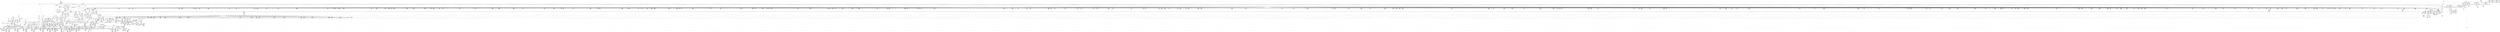 digraph {
	CE0x4a29b40 [shape=record,shape=Mrecord,label="{CE0x4a29b40|may_create:if.end17|*SummSource*}"]
	CE0x4a7a220 [shape=record,shape=Mrecord,label="{CE0x4a7a220|272:_i8*,_:_CRE_575,576_}"]
	CE0x4a2b330 [shape=record,shape=Mrecord,label="{CE0x4a2b330|40:_%struct.super_block*,_56:_i8*,_:_CRE_279,280_}"]
	CE0x4b199e0 [shape=record,shape=Mrecord,label="{CE0x4b199e0|may_create:tmp49|security/selinux/hooks.c,1731|*SummSink*}"]
	CE0x4b04770 [shape=record,shape=Mrecord,label="{CE0x4b04770|VOIDTB_TE:_CE_93,94_}"]
	CE0x4a7d630 [shape=record,shape=Mrecord,label="{CE0x4a7d630|272:_i8*,_:_CRE_624,625_}"]
	CE0x4a6acb0 [shape=record,shape=Mrecord,label="{CE0x4a6acb0|272:_i8*,_:_CRE_1227,1228_}"]
	CE0x5f63150 [shape=record,shape=Mrecord,label="{CE0x5f63150|GLOBAL:may_create|*Constant*}"]
	CE0x4a064a0 [shape=record,shape=Mrecord,label="{CE0x4a064a0|may_create:entry|*SummSink*}"]
	CE0x4aef060 [shape=record,shape=Mrecord,label="{CE0x4aef060|i32_5|*Constant*|*SummSink*}"]
	CE0x49ff530 [shape=record,shape=Mrecord,label="{CE0x49ff530|40:_%struct.super_block*,_56:_i8*,_:_CRE_555,556_}"]
	CE0x4a7acc0 [shape=record,shape=Mrecord,label="{CE0x4a7acc0|272:_i8*,_:_CRE_585,586_}"]
	CE0x4a56270 [shape=record,shape=Mrecord,label="{CE0x4a56270|i64*_getelementptr_inbounds_(_26_x_i64_,_26_x_i64_*___llvm_gcov_ctr217,_i64_0,_i64_19)|*Constant*|*SummSource*}"]
	CE0x4aef4e0 [shape=record,shape=Mrecord,label="{CE0x4aef4e0|may_create:flags|security/selinux/hooks.c,1728|*SummSink*}"]
	CE0x4a7cb90 [shape=record,shape=Mrecord,label="{CE0x4a7cb90|272:_i8*,_:_CRE_614,615_}"]
	CE0x4aff3e0 [shape=record,shape=Mrecord,label="{CE0x4aff3e0|i64_16|*Constant*|*SummSource*}"]
	CE0x4adeb60 [shape=record,shape=Mrecord,label="{CE0x4adeb60|may_create:tmp33|security/selinux/hooks.c,1725|*SummSource*}"]
	CE0x4a53500 [shape=record,shape=Mrecord,label="{CE0x4a53500|VOIDTB_TE:_CE_240,248_|*MultipleSource*|Function::may_create&Arg::dentry::|security/selinux/hooks.c,1730|Function::selinux_inode_symlink&Arg::dentry::}"]
	CE0x4ae7670 [shape=record,shape=Mrecord,label="{CE0x4ae7670|may_create:u|security/selinux/hooks.c,1720|*SummSink*}"]
	CE0x4a5e890 [shape=record,shape=Mrecord,label="{CE0x4a5e890|40:_%struct.super_block*,_56:_i8*,_:_CRE_875,876_}"]
	CE0x4ad83f0 [shape=record,shape=Mrecord,label="{CE0x4ad83f0|28:_i32,_:_CRE_83,84_}"]
	CE0x4a24ac0 [shape=record,shape=Mrecord,label="{CE0x4a24ac0|28:_i32,_:_CRE_52,53_}"]
	CE0x4aeeaa0 [shape=record,shape=Mrecord,label="{CE0x4aeeaa0|may_create:tmp40|security/selinux/hooks.c,1728|*SummSink*}"]
	CE0x4a7f610 [shape=record,shape=Mrecord,label="{CE0x4a7f610|272:_i8*,_:_CRE_896,1208_|*MultipleSource*|*LoadInst*|security/selinux/hooks.c,1714|security/selinux/hooks.c,1714}"]
	CE0x4a03a60 [shape=record,shape=Mrecord,label="{CE0x4a03a60|may_create:bb|*SummSource*}"]
	CE0x4a0f8e0 [shape=record,shape=Mrecord,label="{CE0x4a0f8e0|GLOBAL:lockdep_rcu_suspicious|*Constant*|*SummSink*}"]
	CE0x4acb5d0 [shape=record,shape=Mrecord,label="{CE0x4acb5d0|272:_i8*,_:_CRE_1647,1648_}"]
	CE0x49fda10 [shape=record,shape=Mrecord,label="{CE0x49fda10|may_create:tmp8|security/selinux/hooks.c,1706|*SummSink*}"]
	CE0x4b1a640 [shape=record,shape=Mrecord,label="{CE0x4b1a640|i64_17|*Constant*}"]
	CE0x4a52b70 [shape=record,shape=Mrecord,label="{CE0x4a52b70|VOIDTB_TE:_CE_217,218_}"]
	CE0x4b26ff0 [shape=record,shape=Mrecord,label="{CE0x4b26ff0|get_current:tmp3|*SummSink*}"]
	CE0x4ad93f0 [shape=record,shape=Mrecord,label="{CE0x4ad93f0|28:_i32,_:_CRE_99,100_}"]
	CE0x4a156a0 [shape=record,shape=Mrecord,label="{CE0x4a156a0|i64*_getelementptr_inbounds_(_26_x_i64_,_26_x_i64_*___llvm_gcov_ctr217,_i64_0,_i64_0)|*Constant*|*SummSource*}"]
	CE0x4a5e390 [shape=record,shape=Mrecord,label="{CE0x4a5e390|40:_%struct.super_block*,_56:_i8*,_:_CRE_871,872_}"]
	CE0x4a28a90 [shape=record,shape=Mrecord,label="{CE0x4a28a90|COLLAPSED:_GCMRE_current_task_external_global_%struct.task_struct*:_elem_0::|security/selinux/hooks.c,1706}"]
	CE0x4a50a80 [shape=record,shape=Mrecord,label="{CE0x4a50a80|VOIDTB_TE:_CE_186,187_}"]
	"CONST[source:0(mediator),value:0(static)][purpose:{operation}]"
	CE0x4b031d0 [shape=record,shape=Mrecord,label="{CE0x4b031d0|VOIDTB_TE:_CE_150,151_}"]
	CE0x4a40460 [shape=record,shape=Mrecord,label="{CE0x4a40460|40:_%struct.super_block*,_56:_i8*,_:_CRE_570,571_}"]
	CE0x4a625d0 [shape=record,shape=Mrecord,label="{CE0x4a625d0|40:_%struct.super_block*,_56:_i8*,_:_CRE_924,925_}"]
	CE0x4a77ab0 [shape=record,shape=Mrecord,label="{CE0x4a77ab0|272:_i8*,_:_CRE_544,552_|*MultipleSource*|*LoadInst*|security/selinux/hooks.c,1714|security/selinux/hooks.c,1714}"]
	CE0x49ffee0 [shape=record,shape=Mrecord,label="{CE0x49ffee0|40:_%struct.super_block*,_56:_i8*,_:_CRE_563,564_}"]
	CE0x4a79de0 [shape=record,shape=Mrecord,label="{CE0x4a79de0|272:_i8*,_:_CRE_571,572_}"]
	CE0x4a6a430 [shape=record,shape=Mrecord,label="{CE0x4a6a430|272:_i8*,_:_CRE_1219,1220_}"]
	CE0x4a3d1d0 [shape=record,shape=Mrecord,label="{CE0x4a3d1d0|40:_%struct.super_block*,_56:_i8*,_:_CRE_528,536_|*MultipleSource*|Function::may_create&Arg::dir::|security/selinux/hooks.c,1713|Function::selinux_inode_symlink&Arg::dir::}"]
	CE0x4a69770 [shape=record,shape=Mrecord,label="{CE0x4a69770|272:_i8*,_:_CRE_401,402_}"]
	CE0x4b1c6a0 [shape=record,shape=Mrecord,label="{CE0x4b1c6a0|i64*_getelementptr_inbounds_(_26_x_i64_,_26_x_i64_*___llvm_gcov_ctr217,_i64_0,_i64_23)|*Constant*}"]
	CE0x4a6f700 [shape=record,shape=Mrecord,label="{CE0x4a6f700|272:_i8*,_:_CRE_1346,1347_}"]
	CE0x4a6e500 [shape=record,shape=Mrecord,label="{CE0x4a6e500|272:_i8*,_:_CRE_1304,1305_}"]
	CE0x4b1cc20 [shape=record,shape=Mrecord,label="{CE0x4b1cc20|may_create:tmp60|security/selinux/hooks.c,1737|*SummSink*}"]
	CE0x4a731b0 [shape=record,shape=Mrecord,label="{CE0x4a731b0|272:_i8*,_:_CRE_410,411_}"]
	CE0x4a690e0 [shape=record,shape=Mrecord,label="{CE0x4a690e0|272:_i8*,_:_CRE_396,397_}"]
	CE0x4b00300 [shape=record,shape=Mrecord,label="{CE0x4b00300|VOIDTB_TE:_CE_154,155_}"]
	CE0x4a298b0 [shape=record,shape=Mrecord,label="{CE0x4a298b0|i64*_getelementptr_inbounds_(_26_x_i64_,_26_x_i64_*___llvm_gcov_ctr217,_i64_0,_i64_1)|*Constant*|*SummSource*}"]
	CE0x4b1ce10 [shape=record,shape=Mrecord,label="{CE0x4b1ce10|may_create:tmp61|security/selinux/hooks.c,1737}"]
	CE0x4a768f0 [shape=record,shape=Mrecord,label="{CE0x4a768f0|272:_i8*,_:_CRE_462,463_}"]
	CE0x4a763a0 [shape=record,shape=Mrecord,label="{CE0x4a763a0|272:_i8*,_:_CRE_457,458_}"]
	CE0x4a4def0 [shape=record,shape=Mrecord,label="{CE0x4a4def0|40:_%struct.super_block*,_56:_i8*,_:_CRE_170,171_}"]
	CE0x4a51520 [shape=record,shape=Mrecord,label="{CE0x4a51520|VOIDTB_TE:_CE_196,197_}"]
	CE0x4a3e5e0 [shape=record,shape=Mrecord,label="{CE0x4a3e5e0|272:_i8*,_:_CRE_1319,1320_}"]
	CE0x4b16c20 [shape=record,shape=Mrecord,label="{CE0x4b16c20|may_create:tmp55|security/selinux/hooks.c,1735|*SummSource*}"]
	CE0x4a70910 [shape=record,shape=Mrecord,label="{CE0x4a70910|272:_i8*,_:_CRE_1363,1364_}"]
	CE0x4a3c1e0 [shape=record,shape=Mrecord,label="{CE0x4a3c1e0|40:_%struct.super_block*,_56:_i8*,_:_CRE_310,311_}"]
	CE0x4ad0fa0 [shape=record,shape=Mrecord,label="{CE0x4ad0fa0|272:_i8*,_:_CRE_1878,1879_}"]
	CE0x4a50860 [shape=record,shape=Mrecord,label="{CE0x4a50860|VOIDTB_TE:_CE_184,185_}"]
	CE0x4a5d7e0 [shape=record,shape=Mrecord,label="{CE0x4a5d7e0|40:_%struct.super_block*,_56:_i8*,_:_CRE_864,865_}"]
	CE0x4ae7410 [shape=record,shape=Mrecord,label="{CE0x4ae7410|i8_10|*Constant*|*SummSource*}"]
	CE0x4b1e600 [shape=record,shape=Mrecord,label="{CE0x4b1e600|may_create:tmp63|security/selinux/hooks.c,1739|*SummSource*}"]
	CE0x4a78dc0 [shape=record,shape=Mrecord,label="{CE0x4a78dc0|may_create:s_security|security/selinux/hooks.c,1714|*SummSink*}"]
	CE0x4a574a0 [shape=record,shape=Mrecord,label="{CE0x4a574a0|may_create:tmp53|security/selinux/hooks.c,1733|*SummSink*}"]
	CE0x4a3df80 [shape=record,shape=Mrecord,label="{CE0x4a3df80|272:_i8*,_:_CRE_1313,1314_}"]
	CE0x4a6f0d0 [shape=record,shape=Mrecord,label="{CE0x4a6f0d0|272:_i8*,_:_CRE_1310,1311_}"]
	CE0x4a1ec30 [shape=record,shape=Mrecord,label="{CE0x4a1ec30|40:_%struct.super_block*,_56:_i8*,_:_CRE_384,388_|*MultipleSource*|Function::may_create&Arg::dir::|security/selinux/hooks.c,1713|Function::selinux_inode_symlink&Arg::dir::}"]
	CE0x4a4f4b0 [shape=record,shape=Mrecord,label="{CE0x4a4f4b0|40:_%struct.super_block*,_56:_i8*,_:_CRE_199,200_}"]
	CE0x4a66400 [shape=record,shape=Mrecord,label="{CE0x4a66400|272:_i8*,_:_CRE_208,216_|*MultipleSource*|*LoadInst*|security/selinux/hooks.c,1714|security/selinux/hooks.c,1714}"]
	CE0x4a734e0 [shape=record,shape=Mrecord,label="{CE0x4a734e0|272:_i8*,_:_CRE_413,414_}"]
	CE0x4ae2460 [shape=record,shape=Mrecord,label="{CE0x4ae2460|i32_(i32,_i32,_i16,_i32,_%struct.common_audit_data*)*_bitcast_(i32_(i32,_i32,_i16,_i32,_%struct.common_audit_data.495*)*_avc_has_perm_to_i32_(i32,_i32,_i16,_i32,_%struct.common_audit_data*)*)|*Constant*|*SummSource*}"]
	CE0x4afcea0 [shape=record,shape=Mrecord,label="{CE0x4afcea0|may_create:tmp43|security/selinux/hooks.c,1728|*SummSource*}"]
	CE0x4a145e0 [shape=record,shape=Mrecord,label="{CE0x4a145e0|40:_%struct.super_block*,_56:_i8*,_:_CRE_166,167_}"]
	CE0x4a62710 [shape=record,shape=Mrecord,label="{CE0x4a62710|40:_%struct.super_block*,_56:_i8*,_:_CRE_925,926_}"]
	CE0x4b28f60 [shape=record,shape=Mrecord,label="{CE0x4b28f60|i64*_getelementptr_inbounds_(_2_x_i64_,_2_x_i64_*___llvm_gcov_ctr98,_i64_0,_i64_1)|*Constant*|*SummSource*}"]
	CE0x4a42260 [shape=record,shape=Mrecord,label="{CE0x4a42260|40:_%struct.super_block*,_56:_i8*,_:_CRE_594,595_}"]
	CE0x4a754c0 [shape=record,shape=Mrecord,label="{CE0x4a754c0|272:_i8*,_:_CRE_443,444_}"]
	CE0x4a29800 [shape=record,shape=Mrecord,label="{CE0x4a29800|may_create:ad|security/selinux/hooks.c, 1710|*SummSink*}"]
	CE0x4a77370 [shape=record,shape=Mrecord,label="{CE0x4a77370|272:_i8*,_:_CRE_504,512_|*MultipleSource*|*LoadInst*|security/selinux/hooks.c,1714|security/selinux/hooks.c,1714}"]
	CE0x4aca4d0 [shape=record,shape=Mrecord,label="{CE0x4aca4d0|272:_i8*,_:_CRE_1631,1632_}"]
	CE0x4a522f0 [shape=record,shape=Mrecord,label="{CE0x4a522f0|VOIDTB_TE:_CE_209,210_}"]
	CE0x4a4c2c0 [shape=record,shape=Mrecord,label="{CE0x4a4c2c0|40:_%struct.super_block*,_56:_i8*,_:_CRE_136,137_}"]
	CE0x4a755d0 [shape=record,shape=Mrecord,label="{CE0x4a755d0|272:_i8*,_:_CRE_444,445_}"]
	CE0x4ae0ea0 [shape=record,shape=Mrecord,label="{CE0x4ae0ea0|avc_has_perm:requested|Function::avc_has_perm&Arg::requested::|*SummSink*}"]
	CE0x4a3b1a0 [shape=record,shape=Mrecord,label="{CE0x4a3b1a0|40:_%struct.super_block*,_56:_i8*,_:_CRE_297,298_}"]
	CE0x4a6dc80 [shape=record,shape=Mrecord,label="{CE0x4a6dc80|272:_i8*,_:_CRE_1272,1273_}"]
	CE0x4a64850 [shape=record,shape=Mrecord,label="{CE0x4a64850|40:_%struct.super_block*,_56:_i8*,_:_CRE_983,984_}"]
	CE0x4a69ef0 [shape=record,shape=Mrecord,label="{CE0x4a69ef0|272:_i8*,_:_CRE_392,393_}"]
	CE0x4a6c520 [shape=record,shape=Mrecord,label="{CE0x4a6c520|272:_i8*,_:_CRE_1250,1251_}"]
	CE0x4ae22f0 [shape=record,shape=Mrecord,label="{CE0x4ae22f0|i32_(i32,_i32,_i16,_i32,_%struct.common_audit_data*)*_bitcast_(i32_(i32,_i32,_i16,_i32,_%struct.common_audit_data.495*)*_avc_has_perm_to_i32_(i32,_i32,_i16,_i32,_%struct.common_audit_data*)*)|*Constant*}"]
	CE0x4a424e0 [shape=record,shape=Mrecord,label="{CE0x4a424e0|40:_%struct.super_block*,_56:_i8*,_:_CRE_596,597_}"]
	CE0x4afef70 [shape=record,shape=Mrecord,label="{CE0x4afef70|may_create:tmp42|security/selinux/hooks.c,1728|*SummSink*}"]
	CE0x4a10cf0 [shape=record,shape=Mrecord,label="{CE0x4a10cf0|i1_true|*Constant*}"]
	CE0x4a249f0 [shape=record,shape=Mrecord,label="{CE0x4a249f0|28:_i32,_:_CRE_51,52_}"]
	CE0x4a4e5b0 [shape=record,shape=Mrecord,label="{CE0x4a4e5b0|40:_%struct.super_block*,_56:_i8*,_:_CRE_179,180_}"]
	CE0x4a4d180 [shape=record,shape=Mrecord,label="{CE0x4a4d180|GLOBAL:current_task|Global_var:current_task|*SummSource*}"]
	CE0x4a7ed00 [shape=record,shape=Mrecord,label="{CE0x4a7ed00|272:_i8*,_:_CRE_704,708_|*MultipleSource*|*LoadInst*|security/selinux/hooks.c,1714|security/selinux/hooks.c,1714}"]
	CE0x4a68a10 [shape=record,shape=Mrecord,label="{CE0x4a68a10|272:_i8*,_:_CRE_376,380_|*MultipleSource*|*LoadInst*|security/selinux/hooks.c,1714|security/selinux/hooks.c,1714}"]
	CE0x4a48f10 [shape=record,shape=Mrecord,label="{CE0x4a48f10|may_create:tmp64|security/selinux/hooks.c,1739|*SummSink*}"]
	CE0x4adb720 [shape=record,shape=Mrecord,label="{CE0x4adb720|28:_i32,_:_CRE_184,192_|*MultipleSource*|*LoadInst*|security/selinux/hooks.c,1713|security/selinux/hooks.c,1713|security/selinux/hooks.c,1722}"]
	CE0x4a23820 [shape=record,shape=Mrecord,label="{CE0x4a23820|28:_i32,_:_CRE_20,21_}"]
	CE0x4a2a430 [shape=record,shape=Mrecord,label="{CE0x4a2a430|40:_%struct.super_block*,_56:_i8*,_:_CRE_267,268_}"]
	CE0x4a3ed50 [shape=record,shape=Mrecord,label="{CE0x4a3ed50|272:_i8*,_:_CRE_1326,1327_}"]
	CE0x4a6ca70 [shape=record,shape=Mrecord,label="{CE0x4a6ca70|272:_i8*,_:_CRE_1255,1256_}"]
	CE0x4a4f1b0 [shape=record,shape=Mrecord,label="{CE0x4a4f1b0|40:_%struct.super_block*,_56:_i8*,_:_CRE_195,196_}"]
	CE0x4acb7f0 [shape=record,shape=Mrecord,label="{CE0x4acb7f0|272:_i8*,_:_CRE_1649,1650_}"]
	CE0x4a1beb0 [shape=record,shape=Mrecord,label="{CE0x4a1beb0|avc_has_perm:entry}"]
	CE0x4ad1c70 [shape=record,shape=Mrecord,label="{CE0x4ad1c70|272:_i8*,_:_CRE_2056,2112_|*MultipleSource*|*LoadInst*|security/selinux/hooks.c,1714|security/selinux/hooks.c,1714}"]
	CE0x4a0a100 [shape=record,shape=Mrecord,label="{CE0x4a0a100|i64*_getelementptr_inbounds_(_26_x_i64_,_26_x_i64_*___llvm_gcov_ctr217,_i64_0,_i64_9)|*Constant*|*SummSource*}"]
	CE0x4a54cb0 [shape=record,shape=Mrecord,label="{CE0x4a54cb0|VOIDTB_TE:_CE_308,309_}"]
	CE0x4aec5e0 [shape=record,shape=Mrecord,label="{CE0x4aec5e0|may_create:tobool18|security/selinux/hooks.c,1728|*SummSource*}"]
	CE0x4a246b0 [shape=record,shape=Mrecord,label="{CE0x4a246b0|28:_i32,_:_CRE_49,50_}"]
	CE0x4a7e0d0 [shape=record,shape=Mrecord,label="{CE0x4a7e0d0|272:_i8*,_:_CRE_640,648_|*MultipleSource*|*LoadInst*|security/selinux/hooks.c,1714|security/selinux/hooks.c,1714}"]
	"CONST[source:1(input),value:2(dynamic)][purpose:{object}][SrcIdx:0]"
	CE0x4a0c870 [shape=record,shape=Mrecord,label="{CE0x4a0c870|40:_%struct.super_block*,_56:_i8*,_:_CRE_254,255_}"]
	CE0x4a41220 [shape=record,shape=Mrecord,label="{CE0x4a41220|40:_%struct.super_block*,_56:_i8*,_:_CRE_581,582_}"]
	CE0x4acb4c0 [shape=record,shape=Mrecord,label="{CE0x4acb4c0|272:_i8*,_:_CRE_1646,1647_}"]
	CE0x49fde40 [shape=record,shape=Mrecord,label="{CE0x49fde40|i64_4|*Constant*}"]
	CE0x4b1e200 [shape=record,shape=Mrecord,label="{CE0x4b1e200|i64*_getelementptr_inbounds_(_26_x_i64_,_26_x_i64_*___llvm_gcov_ctr217,_i64_0,_i64_24)|*Constant*|*SummSink*}"]
	CE0x4ad9ba0 [shape=record,shape=Mrecord,label="{CE0x4ad9ba0|28:_i32,_:_CRE_106,107_}"]
	CE0x4aff6e0 [shape=record,shape=Mrecord,label="{CE0x4aff6e0|VOIDTB_TE:_CE_16,24_|*MultipleSource*|Function::may_create&Arg::dentry::|security/selinux/hooks.c,1730|Function::selinux_inode_symlink&Arg::dentry::}"]
	CE0x4a80440 [shape=record,shape=Mrecord,label="{CE0x4a80440|272:_i8*,_:_CRE_24,32_|*MultipleSource*|*LoadInst*|security/selinux/hooks.c,1714|security/selinux/hooks.c,1714}"]
	CE0x4a0aed0 [shape=record,shape=Mrecord,label="{CE0x4a0aed0|may_create:if.then29|*SummSource*}"]
	CE0x49fb950 [shape=record,shape=Mrecord,label="{CE0x49fb950|may_create:land.lhs.true2|*SummSource*}"]
	CE0x4a15340 [shape=record,shape=Mrecord,label="{CE0x4a15340|may_create:if.then24|*SummSource*}"]
	CE0x4a6adc0 [shape=record,shape=Mrecord,label="{CE0x4a6adc0|272:_i8*,_:_CRE_1228,1229_}"]
	CE0x4a5ec50 [shape=record,shape=Mrecord,label="{CE0x4a5ec50|40:_%struct.super_block*,_56:_i8*,_:_CRE_878,879_}"]
	CE0x4adc2e0 [shape=record,shape=Mrecord,label="{CE0x4adc2e0|avc_has_perm:requested|Function::avc_has_perm&Arg::requested::}"]
	CE0x4a5d360 [shape=record,shape=Mrecord,label="{CE0x4a5d360|40:_%struct.super_block*,_56:_i8*,_:_CRE_848,856_|*MultipleSource*|Function::may_create&Arg::dir::|security/selinux/hooks.c,1713|Function::selinux_inode_symlink&Arg::dir::}"]
	CE0x4acd170 [shape=record,shape=Mrecord,label="{CE0x4acd170|272:_i8*,_:_CRE_1673,1674_}"]
	CE0x4a4e430 [shape=record,shape=Mrecord,label="{CE0x4a4e430|40:_%struct.super_block*,_56:_i8*,_:_CRE_177,178_}"]
	CE0x4a06050 [shape=record,shape=Mrecord,label="{CE0x4a06050|40:_%struct.super_block*,_56:_i8*,_:_CRE_72,76_|*MultipleSource*|Function::may_create&Arg::dir::|security/selinux/hooks.c,1713|Function::selinux_inode_symlink&Arg::dir::}"]
	CE0x4a26400 [shape=record,shape=Mrecord,label="{CE0x4a26400|i64_3|*Constant*|*SummSink*}"]
	CE0x4a60690 [shape=record,shape=Mrecord,label="{CE0x4a60690|40:_%struct.super_block*,_56:_i8*,_:_CRE_899,900_}"]
	CE0x4a53c30 [shape=record,shape=Mrecord,label="{CE0x4a53c30|VOIDTB_TE:_CE_272,280_|*MultipleSource*|Function::may_create&Arg::dentry::|security/selinux/hooks.c,1730|Function::selinux_inode_symlink&Arg::dentry::}"]
	CE0x4a7d960 [shape=record,shape=Mrecord,label="{CE0x4a7d960|272:_i8*,_:_CRE_627,628_}"]
	CE0x4a5f8d0 [shape=record,shape=Mrecord,label="{CE0x4a5f8d0|40:_%struct.super_block*,_56:_i8*,_:_CRE_888,889_}"]
	CE0x4b19080 [shape=record,shape=Mrecord,label="{CE0x4b19080|may_create:tmp47|security/selinux/hooks.c,1731|*SummSink*}"]
	CE0x4a041e0 [shape=record,shape=Mrecord,label="{CE0x4a041e0|may_create:tclass|Function::may_create&Arg::tclass::}"]
	CE0x4aec460 [shape=record,shape=Mrecord,label="{CE0x4aec460|may_create:tobool18|security/selinux/hooks.c,1728}"]
	CE0x4ad0ae0 [shape=record,shape=Mrecord,label="{CE0x4ad0ae0|272:_i8*,_:_CRE_1874,1875_}"]
	CE0x4a5fdd0 [shape=record,shape=Mrecord,label="{CE0x4a5fdd0|40:_%struct.super_block*,_56:_i8*,_:_CRE_892,893_}"]
	CE0x4ad6df0 [shape=record,shape=Mrecord,label="{CE0x4ad6df0|28:_i32,_:_CRE_61,62_}"]
	CE0x4a0dbc0 [shape=record,shape=Mrecord,label="{CE0x4a0dbc0|40:_%struct.super_block*,_56:_i8*,_:_CRE_16,24_|*MultipleSource*|Function::may_create&Arg::dir::|security/selinux/hooks.c,1713|Function::selinux_inode_symlink&Arg::dir::}"]
	CE0x4a77e50 [shape=record,shape=Mrecord,label="{CE0x4a77e50|272:_i8*,_:_CRE_561,562_}"]
	CE0x4b05090 [shape=record,shape=Mrecord,label="{CE0x4b05090|may_create:and|security/selinux/hooks.c,1728|*SummSink*}"]
	CE0x4ad92f0 [shape=record,shape=Mrecord,label="{CE0x4ad92f0|28:_i32,_:_CRE_98,99_}"]
	CE0x4a0ceb0 [shape=record,shape=Mrecord,label="{CE0x4a0ceb0|40:_%struct.super_block*,_56:_i8*,_:_CRE_259,260_}"]
	CE0x4a55660 [shape=record,shape=Mrecord,label="{CE0x4a55660|VOIDTB_TE:_CE_318,319_}"]
	CE0x4ad90f0 [shape=record,shape=Mrecord,label="{CE0x4ad90f0|28:_i32,_:_CRE_96,97_}"]
	CE0x4a09ae0 [shape=record,shape=Mrecord,label="{CE0x4a09ae0|i8*_getelementptr_inbounds_(_45_x_i8_,_45_x_i8_*_.str12,_i32_0,_i32_0)|*Constant*}"]
	CE0x4adc120 [shape=record,shape=Mrecord,label="{CE0x4adc120|may_create:tmp29|security/selinux/hooks.c,1722|*SummSink*}"]
	CE0x4acf520 [shape=record,shape=Mrecord,label="{CE0x4acf520|272:_i8*,_:_CRE_1784,1792_|*MultipleSource*|*LoadInst*|security/selinux/hooks.c,1714|security/selinux/hooks.c,1714}"]
	CE0x4a73b40 [shape=record,shape=Mrecord,label="{CE0x4a73b40|272:_i8*,_:_CRE_419,420_}"]
	CE0x4b011e0 [shape=record,shape=Mrecord,label="{CE0x4b011e0|VOIDTB_TE:_CE_168,169_}"]
	CE0x4b2c680 [shape=record,shape=Mrecord,label="{CE0x4b2c680|i16_5|*Constant*}"]
	CE0x4a275b0 [shape=record,shape=Mrecord,label="{CE0x4a275b0|GLOBAL:lockdep_rcu_suspicious|*Constant*}"]
	CE0x4aedc00 [shape=record,shape=Mrecord,label="{CE0x4aedc00|may_create:tmp37|security/selinux/hooks.c,1728|*SummSink*}"]
	CE0x4a0ba80 [shape=record,shape=Mrecord,label="{CE0x4a0ba80|40:_%struct.super_block*,_56:_i8*,_:_CRE_241,242_}"]
	CE0x4a3e090 [shape=record,shape=Mrecord,label="{CE0x4a3e090|272:_i8*,_:_CRE_1314,1315_}"]
	CE0x4a1e0f0 [shape=record,shape=Mrecord,label="{CE0x4a1e0f0|40:_%struct.super_block*,_56:_i8*,_:_CRE_336,344_|*MultipleSource*|Function::may_create&Arg::dir::|security/selinux/hooks.c,1713|Function::selinux_inode_symlink&Arg::dir::}"]
	CE0x4a4e370 [shape=record,shape=Mrecord,label="{CE0x4a4e370|40:_%struct.super_block*,_56:_i8*,_:_CRE_176,177_}"]
	CE0x4a23e20 [shape=record,shape=Mrecord,label="{CE0x4a23e20|28:_i32,_:_CRE_32,34_|*MultipleSource*|*LoadInst*|security/selinux/hooks.c,1713|security/selinux/hooks.c,1713|security/selinux/hooks.c,1722}"]
	CE0x4adb920 [shape=record,shape=Mrecord,label="{CE0x4adb920|28:_i32,_:_CRE_192,196_|*MultipleSource*|*LoadInst*|security/selinux/hooks.c,1713|security/selinux/hooks.c,1713|security/selinux/hooks.c,1722}"]
	CE0x4a701a0 [shape=record,shape=Mrecord,label="{CE0x4a701a0|272:_i8*,_:_CRE_1356,1357_}"]
	CE0x4aca3c0 [shape=record,shape=Mrecord,label="{CE0x4aca3c0|272:_i8*,_:_CRE_1630,1631_}"]
	CE0x4a05e50 [shape=record,shape=Mrecord,label="{CE0x4a05e50|40:_%struct.super_block*,_56:_i8*,_:_CRE_56,64_|*MultipleSource*|Function::may_create&Arg::dir::|security/selinux/hooks.c,1713|Function::selinux_inode_symlink&Arg::dir::}"]
	CE0x4b1e460 [shape=record,shape=Mrecord,label="{CE0x4b1e460|may_create:tmp63|security/selinux/hooks.c,1739}"]
	CE0x4a6f920 [shape=record,shape=Mrecord,label="{CE0x4a6f920|272:_i8*,_:_CRE_1348,1349_}"]
	CE0x4a7b210 [shape=record,shape=Mrecord,label="{CE0x4a7b210|272:_i8*,_:_CRE_590,591_}"]
	CE0x4a1a340 [shape=record,shape=Mrecord,label="{CE0x4a1a340|i64_1|*Constant*}"]
	CE0x4a040e0 [shape=record,shape=Mrecord,label="{CE0x4a040e0|_ret_i32_%retval.0,_!dbg_!27798|security/selinux/hooks.c,1742}"]
	CE0x4afcaa0 [shape=record,shape=Mrecord,label="{CE0x4afcaa0|may_create:tmp41|security/selinux/hooks.c,1728}"]
	CE0x4a02bd0 [shape=record,shape=Mrecord,label="{CE0x4a02bd0|selinux_inode_symlink:tmp3}"]
	CE0x4a810b0 [shape=record,shape=Mrecord,label="{CE0x4a810b0|272:_i8*,_:_CRE_88,96_|*MultipleSource*|*LoadInst*|security/selinux/hooks.c,1714|security/selinux/hooks.c,1714}"]
	CE0x4ae0020 [shape=record,shape=Mrecord,label="{CE0x4ae0020|avc_has_perm:tsid|Function::avc_has_perm&Arg::tsid::|*SummSource*}"]
	CE0x4a7aff0 [shape=record,shape=Mrecord,label="{CE0x4a7aff0|272:_i8*,_:_CRE_588,589_}"]
	CE0x4b01510 [shape=record,shape=Mrecord,label="{CE0x4b01510|VOIDTB_TE:_CE_171,172_}"]
	CE0x4a66970 [shape=record,shape=Mrecord,label="{CE0x4a66970|272:_i8*,_:_CRE_240,248_|*MultipleSource*|*LoadInst*|security/selinux/hooks.c,1714|security/selinux/hooks.c,1714}"]
	CE0x4a5b220 [shape=record,shape=Mrecord,label="{CE0x4a5b220|40:_%struct.super_block*,_56:_i8*,_:_CRE_712,728_|*MultipleSource*|Function::may_create&Arg::dir::|security/selinux/hooks.c,1713|Function::selinux_inode_symlink&Arg::dir::}"]
	CE0x4a10ec0 [shape=record,shape=Mrecord,label="{CE0x4a10ec0|i1_true|*Constant*|*SummSource*}"]
	CE0x4a24d30 [shape=record,shape=Mrecord,label="{CE0x4a24d30|28:_i32,_:_CRE_55,56_}"]
	CE0x4a75e50 [shape=record,shape=Mrecord,label="{CE0x4a75e50|272:_i8*,_:_CRE_452,453_}"]
	CE0x4aff8a0 [shape=record,shape=Mrecord,label="{CE0x4aff8a0|VOIDTB_TE:_CE_24,40_|*MultipleSource*|Function::may_create&Arg::dentry::|security/selinux/hooks.c,1730|Function::selinux_inode_symlink&Arg::dentry::}"]
	CE0x4a3cf90 [shape=record,shape=Mrecord,label="{CE0x4a3cf90|40:_%struct.super_block*,_56:_i8*,_:_CRE_520,528_|*MultipleSource*|Function::may_create&Arg::dir::|security/selinux/hooks.c,1713|Function::selinux_inode_symlink&Arg::dir::}"]
	CE0x4a63b20 [shape=record,shape=Mrecord,label="{CE0x4a63b20|40:_%struct.super_block*,_56:_i8*,_:_CRE_968,976_|*MultipleSource*|Function::may_create&Arg::dir::|security/selinux/hooks.c,1713|Function::selinux_inode_symlink&Arg::dir::}"]
	CE0x4ad9a90 [shape=record,shape=Mrecord,label="{CE0x4ad9a90|28:_i32,_:_CRE_105,106_}"]
	CE0x4a41c20 [shape=record,shape=Mrecord,label="{CE0x4a41c20|40:_%struct.super_block*,_56:_i8*,_:_CRE_589,590_}"]
	CE0x4b033c0 [shape=record,shape=Mrecord,label="{CE0x4b033c0|VOIDTB_TE:_CE_152,153_}"]
	"CONST[source:2(external),value:2(dynamic)][purpose:{subject}][SrcIdx:3]"
	CE0x4a521e0 [shape=record,shape=Mrecord,label="{CE0x4a521e0|VOIDTB_TE:_CE_208,209_}"]
	CE0x4a4f870 [shape=record,shape=Mrecord,label="{CE0x4a4f870|40:_%struct.super_block*,_56:_i8*,_:_CRE_204,205_}"]
	CE0x4b18e50 [shape=record,shape=Mrecord,label="{CE0x4b18e50|i64_18|*Constant*|*SummSink*}"]
	CE0x4ad9fe0 [shape=record,shape=Mrecord,label="{CE0x4ad9fe0|28:_i32,_:_CRE_110,111_}"]
	CE0x4a54e10 [shape=record,shape=Mrecord,label="{CE0x4a54e10|VOIDTB_TE:_CE_310,311_}"]
	CE0x4ada970 [shape=record,shape=Mrecord,label="{CE0x4ada970|28:_i32,_:_CRE_119,120_}"]
	CE0x49f0310 [shape=record,shape=Mrecord,label="{CE0x49f0310|may_create:if.end25|*SummSink*}"]
	CE0x4a062b0 [shape=record,shape=Mrecord,label="{CE0x4a062b0|i32_0|*Constant*}"]
	CE0x4a5f790 [shape=record,shape=Mrecord,label="{CE0x4a5f790|40:_%struct.super_block*,_56:_i8*,_:_CRE_887,888_}"]
	CE0x4a167b0 [shape=record,shape=Mrecord,label="{CE0x4a167b0|i32_128|*Constant*|*SummSource*}"]
	CE0x4a04d50 [shape=record,shape=Mrecord,label="{CE0x4a04d50|i32_0|*Constant*|*SummSink*}"]
	CE0x4a7b650 [shape=record,shape=Mrecord,label="{CE0x4a7b650|272:_i8*,_:_CRE_594,595_}"]
	CE0x4a705e0 [shape=record,shape=Mrecord,label="{CE0x4a705e0|272:_i8*,_:_CRE_1360,1361_}"]
	CE0x4a6ec10 [shape=record,shape=Mrecord,label="{CE0x4a6ec10|272:_i8*,_:_CRE_1306,1307_}"]
	CE0x4a16710 [shape=record,shape=Mrecord,label="{CE0x4a16710|i32_128|*Constant*}"]
	CE0x4adece0 [shape=record,shape=Mrecord,label="{CE0x4adece0|may_create:tmp33|security/selinux/hooks.c,1725|*SummSink*}"]
	CE0x4a0a300 [shape=record,shape=Mrecord,label="{CE0x4a0a300|may_create:tmp17|security/selinux/hooks.c,1706}"]
	CE0x4a643a0 [shape=record,shape=Mrecord,label="{CE0x4a643a0|40:_%struct.super_block*,_56:_i8*,_:_CRE_979,980_}"]
	CE0x4a28c60 [shape=record,shape=Mrecord,label="{CE0x4a28c60|may_create:cred|security/selinux/hooks.c,1706|*SummSink*}"]
	CE0x4a2b5b0 [shape=record,shape=Mrecord,label="{CE0x4a2b5b0|40:_%struct.super_block*,_56:_i8*,_:_CRE_281,282_}"]
	CE0x4a68840 [shape=record,shape=Mrecord,label="{CE0x4a68840|272:_i8*,_:_CRE_368,372_|*MultipleSource*|*LoadInst*|security/selinux/hooks.c,1714|security/selinux/hooks.c,1714}"]
	CE0x4b1cfb0 [shape=record,shape=Mrecord,label="{CE0x4b1cfb0|may_create:tmp61|security/selinux/hooks.c,1737|*SummSource*}"]
	CE0x4aee240 [shape=record,shape=Mrecord,label="{CE0x4aee240|may_create:tmp39|security/selinux/hooks.c,1728}"]
	CE0x4a23b20 [shape=record,shape=Mrecord,label="{CE0x4a23b20|28:_i32,_:_CRE_23,24_}"]
	CE0x4a401e0 [shape=record,shape=Mrecord,label="{CE0x4a401e0|40:_%struct.super_block*,_56:_i8*,_:_CRE_568,569_}"]
	CE0x4a41360 [shape=record,shape=Mrecord,label="{CE0x4a41360|40:_%struct.super_block*,_56:_i8*,_:_CRE_582,583_}"]
	CE0x4a531d0 [shape=record,shape=Mrecord,label="{CE0x4a531d0|VOIDTB_TE:_CE_223,224_}"]
	CE0x4a6dfb0 [shape=record,shape=Mrecord,label="{CE0x4a6dfb0|272:_i8*,_:_CRE_1275,1276_}"]
	CE0x4a4ea30 [shape=record,shape=Mrecord,label="{CE0x4a4ea30|40:_%struct.super_block*,_56:_i8*,_:_CRE_185,186_}"]
	CE0x4a6cb80 [shape=record,shape=Mrecord,label="{CE0x4a6cb80|272:_i8*,_:_CRE_1256,1257_}"]
	CE0x4a3a7a0 [shape=record,shape=Mrecord,label="{CE0x4a3a7a0|40:_%struct.super_block*,_56:_i8*,_:_CRE_289,290_}"]
	CE0x4a55aa0 [shape=record,shape=Mrecord,label="{CE0x4a55aa0|may_create:call22|security/selinux/hooks.c,1729|*SummSink*}"]
	CE0x4a6aba0 [shape=record,shape=Mrecord,label="{CE0x4a6aba0|272:_i8*,_:_CRE_1226,1227_}"]
	CE0x4a1fbb0 [shape=record,shape=Mrecord,label="{CE0x4a1fbb0|40:_%struct.super_block*,_56:_i8*,_:_CRE_440,448_|*MultipleSource*|Function::may_create&Arg::dir::|security/selinux/hooks.c,1713|Function::selinux_inode_symlink&Arg::dir::}"]
	CE0x4a39830 [shape=record,shape=Mrecord,label="{CE0x4a39830|may_create:tmp10|security/selinux/hooks.c,1706|*SummSource*}"]
	CE0x4ae0c50 [shape=record,shape=Mrecord,label="{CE0x4ae0c50|i32_9437184|*Constant*|*SummSource*}"]
	CE0x4a4ba00 [shape=record,shape=Mrecord,label="{CE0x4a4ba00|40:_%struct.super_block*,_56:_i8*,_:_CRE_96,104_|*MultipleSource*|Function::may_create&Arg::dir::|security/selinux/hooks.c,1713|Function::selinux_inode_symlink&Arg::dir::}"]
	CE0x4a20b30 [shape=record,shape=Mrecord,label="{CE0x4a20b30|40:_%struct.super_block*,_56:_i8*,_:_CRE_475,476_}"]
	CE0x4a59710 [shape=record,shape=Mrecord,label="{CE0x4a59710|40:_%struct.super_block*,_56:_i8*,_:_CRE_622,623_}"]
	CE0x4ae0910 [shape=record,shape=Mrecord,label="{CE0x4ae0910|avc_has_perm:tclass|Function::avc_has_perm&Arg::tclass::|*SummSource*}"]
	CE0x4a4bf40 [shape=record,shape=Mrecord,label="{CE0x4a4bf40|40:_%struct.super_block*,_56:_i8*,_:_CRE_120,128_|*MultipleSource*|Function::may_create&Arg::dir::|security/selinux/hooks.c,1713|Function::selinux_inode_symlink&Arg::dir::}"]
	CE0x4a68f10 [shape=record,shape=Mrecord,label="{CE0x4a68f10|272:_i8*,_:_CRE_404,405_}"]
	CE0x4a13030 [shape=record,shape=Mrecord,label="{CE0x4a13030|40:_%struct.super_block*,_56:_i8*,_:_CRE_138,139_}"]
	CE0x4a19bb0 [shape=record,shape=Mrecord,label="{CE0x4a19bb0|selinux_inode_symlink:call|security/selinux/hooks.c,2779|*SummSink*}"]
	CE0x4a5a460 [shape=record,shape=Mrecord,label="{CE0x4a5a460|40:_%struct.super_block*,_56:_i8*,_:_CRE_672,680_|*MultipleSource*|Function::may_create&Arg::dir::|security/selinux/hooks.c,1713|Function::selinux_inode_symlink&Arg::dir::}"]
	CE0x4a25520 [shape=record,shape=Mrecord,label="{CE0x4a25520|may_create:if.end30|*SummSink*}"]
	CE0x4a59490 [shape=record,shape=Mrecord,label="{CE0x4a59490|40:_%struct.super_block*,_56:_i8*,_:_CRE_620,621_}"]
	CE0x4a6b640 [shape=record,shape=Mrecord,label="{CE0x4a6b640|272:_i8*,_:_CRE_1236,1237_}"]
	CE0x4a5bfe0 [shape=record,shape=Mrecord,label="{CE0x4a5bfe0|40:_%struct.super_block*,_56:_i8*,_:_CRE_768,776_|*MultipleSource*|Function::may_create&Arg::dir::|security/selinux/hooks.c,1713|Function::selinux_inode_symlink&Arg::dir::}"]
	CE0x4adc640 [shape=record,shape=Mrecord,label="{CE0x4adc640|avc_has_perm:auditdata|Function::avc_has_perm&Arg::auditdata::}"]
	CE0x4a81980 [shape=record,shape=Mrecord,label="{CE0x4a81980|272:_i8*,_:_CRE_128,132_|*MultipleSource*|*LoadInst*|security/selinux/hooks.c,1714|security/selinux/hooks.c,1714}"]
	CE0x4a41860 [shape=record,shape=Mrecord,label="{CE0x4a41860|40:_%struct.super_block*,_56:_i8*,_:_CRE_586,587_}"]
	CE0x4aed3e0 [shape=record,shape=Mrecord,label="{CE0x4aed3e0|i64_13|*Constant*|*SummSource*}"]
	CE0x4aeba50 [shape=record,shape=Mrecord,label="{CE0x4aeba50|may_create:tmp35|security/selinux/hooks.c,1726|*SummSink*}"]
	CE0x4ad82f0 [shape=record,shape=Mrecord,label="{CE0x4ad82f0|28:_i32,_:_CRE_82,83_}"]
	CE0x4a66060 [shape=record,shape=Mrecord,label="{CE0x4a66060|272:_i8*,_:_CRE_192,200_|*MultipleSource*|*LoadInst*|security/selinux/hooks.c,1714|security/selinux/hooks.c,1714}"]
	CE0x4a24fd0 [shape=record,shape=Mrecord,label="{CE0x4a24fd0|28:_i32,_:_CRE_58,59_}"]
	CE0x4a5cd20 [shape=record,shape=Mrecord,label="{CE0x4a5cd20|40:_%struct.super_block*,_56:_i8*,_:_CRE_824,832_|*MultipleSource*|Function::may_create&Arg::dir::|security/selinux/hooks.c,1713|Function::selinux_inode_symlink&Arg::dir::}"]
	CE0x4a214e0 [shape=record,shape=Mrecord,label="{CE0x4a214e0|40:_%struct.super_block*,_56:_i8*,_:_CRE_483,484_}"]
	CE0x4adbb20 [shape=record,shape=Mrecord,label="{CE0x4adbb20|28:_i32,_:_CRE_200,208_|*MultipleSource*|*LoadInst*|security/selinux/hooks.c,1713|security/selinux/hooks.c,1713|security/selinux/hooks.c,1722}"]
	CE0x4a6e3f0 [shape=record,shape=Mrecord,label="{CE0x4a6e3f0|272:_i8*,_:_CRE_1279,1280_}"]
	CE0x4a6afe0 [shape=record,shape=Mrecord,label="{CE0x4a6afe0|272:_i8*,_:_CRE_1230,1231_}"]
	CE0x4a70090 [shape=record,shape=Mrecord,label="{CE0x4a70090|272:_i8*,_:_CRE_1355,1356_}"]
	CE0x5d82740 [shape=record,shape=Mrecord,label="{CE0x5d82740|selinux_inode_symlink:call|security/selinux/hooks.c,2779}"]
	CE0x4a27130 [shape=record,shape=Mrecord,label="{CE0x4a27130|i8_1|*Constant*}"]
	CE0x4a80ee0 [shape=record,shape=Mrecord,label="{CE0x4a80ee0|272:_i8*,_:_CRE_80,88_|*MultipleSource*|*LoadInst*|security/selinux/hooks.c,1714|security/selinux/hooks.c,1714}"]
	CE0x4b00fc0 [shape=record,shape=Mrecord,label="{CE0x4b00fc0|VOIDTB_TE:_CE_166,167_}"]
	CE0x4a50b90 [shape=record,shape=Mrecord,label="{CE0x4a50b90|VOIDTB_TE:_CE_187,188_}"]
	CE0x4a7b430 [shape=record,shape=Mrecord,label="{CE0x4a7b430|272:_i8*,_:_CRE_592,593_}"]
	CE0x4a1e9b0 [shape=record,shape=Mrecord,label="{CE0x4a1e9b0|40:_%struct.super_block*,_56:_i8*,_:_CRE_376,384_|*MultipleSource*|Function::may_create&Arg::dir::|security/selinux/hooks.c,1713|Function::selinux_inode_symlink&Arg::dir::}"]
	CE0x4a0ed70 [shape=record,shape=Mrecord,label="{CE0x4a0ed70|_call_void_lockdep_rcu_suspicious(i8*_getelementptr_inbounds_(_25_x_i8_,_25_x_i8_*_.str3,_i32_0,_i32_0),_i32_1706,_i8*_getelementptr_inbounds_(_45_x_i8_,_45_x_i8_*_.str12,_i32_0,_i32_0))_#10,_!dbg_!27731|security/selinux/hooks.c,1706|*SummSource*}"]
	CE0x4a4bbc0 [shape=record,shape=Mrecord,label="{CE0x4a4bbc0|40:_%struct.super_block*,_56:_i8*,_:_CRE_104,112_|*MultipleSource*|Function::may_create&Arg::dir::|security/selinux/hooks.c,1713|Function::selinux_inode_symlink&Arg::dir::}"]
	CE0x4a5c660 [shape=record,shape=Mrecord,label="{CE0x4a5c660|40:_%struct.super_block*,_56:_i8*,_:_CRE_800,804_|*MultipleSource*|Function::may_create&Arg::dir::|security/selinux/hooks.c,1713|Function::selinux_inode_symlink&Arg::dir::}"]
	CE0x4a62850 [shape=record,shape=Mrecord,label="{CE0x4a62850|40:_%struct.super_block*,_56:_i8*,_:_CRE_926,927_}"]
	CE0x49ffc60 [shape=record,shape=Mrecord,label="{CE0x49ffc60|40:_%struct.super_block*,_56:_i8*,_:_CRE_561,562_}"]
	CE0x4a716e0 [shape=record,shape=Mrecord,label="{CE0x4a716e0|272:_i8*,_:_CRE_1616,1617_}"]
	CE0x4adbd20 [shape=record,shape=Mrecord,label="{CE0x4adbd20|may_create:tmp29|security/selinux/hooks.c,1722}"]
	CE0x4a27ef0 [shape=record,shape=Mrecord,label="{CE0x4a27ef0|may_create:tmp18|security/selinux/hooks.c,1706|*SummSink*}"]
	CE0x4a6f3d0 [shape=record,shape=Mrecord,label="{CE0x4a6f3d0|272:_i8*,_:_CRE_1343,1344_}"]
	CE0x4a6a320 [shape=record,shape=Mrecord,label="{CE0x4a6a320|272:_i8*,_:_CRE_1218,1219_}"]
	CE0x4a3f080 [shape=record,shape=Mrecord,label="{CE0x4a3f080|272:_i8*,_:_CRE_1329,1330_}"]
	CE0x4b010d0 [shape=record,shape=Mrecord,label="{CE0x4b010d0|VOIDTB_TE:_CE_167,168_}"]
	CE0x4a032c0 [shape=record,shape=Mrecord,label="{CE0x4a032c0|i64*_getelementptr_inbounds_(_2_x_i64_,_2_x_i64_*___llvm_gcov_ctr223,_i64_0,_i64_0)|*Constant*|*SummSink*}"]
	CE0x4a113b0 [shape=record,shape=Mrecord,label="{CE0x4a113b0|i64*_getelementptr_inbounds_(_26_x_i64_,_26_x_i64_*___llvm_gcov_ctr217,_i64_0,_i64_8)|*Constant*}"]
	CE0x49f6450 [shape=record,shape=Mrecord,label="{CE0x49f6450|0:_i8,_:_GCMR_may_create.__warned_internal_global_i8_0,_section_.data.unlikely_,_align_1:_elem_0:default:}"]
	CE0x4acdb00 [shape=record,shape=Mrecord,label="{CE0x4acdb00|272:_i8*,_:_CRE_1682,1683_}"]
	CE0x4a16880 [shape=record,shape=Mrecord,label="{CE0x4a16880|i32_128|*Constant*|*SummSink*}"]
	CE0x4a0d240 [shape=record,shape=Mrecord,label="{CE0x4a0d240|%struct.task_struct*_(%struct.task_struct**)*_asm_movq_%gs:$_1:P_,$0_,_r,im,_dirflag_,_fpsr_,_flags_|*SummSource*}"]
	CE0x4a439b0 [shape=record,shape=Mrecord,label="{CE0x4a439b0|may_create:if.then16}"]
	CE0x4acc7e0 [shape=record,shape=Mrecord,label="{CE0x4acc7e0|272:_i8*,_:_CRE_1664,1665_}"]
	CE0x4a16ad0 [shape=record,shape=Mrecord,label="{CE0x4a16ad0|may_create:retval.0|*SummSource*}"]
	CE0x4acaa20 [shape=record,shape=Mrecord,label="{CE0x4acaa20|272:_i8*,_:_CRE_1636,1637_}"]
	CE0x4a66b40 [shape=record,shape=Mrecord,label="{CE0x4a66b40|272:_i8*,_:_CRE_248,252_|*MultipleSource*|*LoadInst*|security/selinux/hooks.c,1714|security/selinux/hooks.c,1714}"]
	CE0x4a21fc0 [shape=record,shape=Mrecord,label="{CE0x4a21fc0|i32_22|*Constant*}"]
	CE0x4a293e0 [shape=record,shape=Mrecord,label="{CE0x4a293e0|_ret_%struct.task_struct*_%tmp4,_!dbg_!27714|./arch/x86/include/asm/current.h,14|*SummSource*}"]
	CE0x4b17220 [shape=record,shape=Mrecord,label="{CE0x4b17220|may_create:call27|security/selinux/hooks.c,1735|*SummSource*}"]
	CE0x4a56500 [shape=record,shape=Mrecord,label="{CE0x4a56500|may_create:tmp52|security/selinux/hooks.c,1732}"]
	CE0x4ad8af0 [shape=record,shape=Mrecord,label="{CE0x4ad8af0|28:_i32,_:_CRE_90,91_}"]
	CE0x4a0e010 [shape=record,shape=Mrecord,label="{CE0x4a0e010|GLOBAL:may_create.__warned|Global_var:may_create.__warned|*SummSink*}"]
	CE0x4a68f80 [shape=record,shape=Mrecord,label="{CE0x4a68f80|272:_i8*,_:_CRE_394,395_}"]
	CE0x4ac9f80 [shape=record,shape=Mrecord,label="{CE0x4ac9f80|272:_i8*,_:_CRE_1626,1627_}"]
	CE0x4a00a00 [shape=record,shape=Mrecord,label="{CE0x4a00a00|may_create:tmp5|security/selinux/hooks.c,1706|*SummSink*}"]
	CE0x4acd390 [shape=record,shape=Mrecord,label="{CE0x4acd390|272:_i8*,_:_CRE_1675,1676_}"]
	CE0x4b1af70 [shape=record,shape=Mrecord,label="{CE0x4b1af70|i64_22|*Constant*|*SummSink*}"]
	CE0x4a25d70 [shape=record,shape=Mrecord,label="{CE0x4a25d70|i64_0|*Constant*|*SummSource*}"]
	CE0x4a13ce0 [shape=record,shape=Mrecord,label="{CE0x4a13ce0|40:_%struct.super_block*,_56:_i8*,_:_CRE_154,155_}"]
	CE0x4a16ba0 [shape=record,shape=Mrecord,label="{CE0x4a16ba0|may_create:retval.0|*SummSink*}"]
	CE0x4b046a0 [shape=record,shape=Mrecord,label="{CE0x4b046a0|VOIDTB_TE:_CE_92,93_}"]
	CE0x4add3c0 [shape=record,shape=Mrecord,label="{CE0x4add3c0|i64_11|*Constant*|*SummSink*}"]
	CE0x4a4dfb0 [shape=record,shape=Mrecord,label="{CE0x4a4dfb0|40:_%struct.super_block*,_56:_i8*,_:_CRE_171,172_}"]
	CE0x4ad78f0 [shape=record,shape=Mrecord,label="{CE0x4ad78f0|28:_i32,_:_CRE_72,73_}"]
	CE0x4a07390 [shape=record,shape=Mrecord,label="{CE0x4a07390|_ret_i32_%call,_!dbg_!27715|security/selinux/hooks.c,2779}"]
	CE0x4ac9e70 [shape=record,shape=Mrecord,label="{CE0x4ac9e70|272:_i8*,_:_CRE_1625,1626_}"]
	CE0x4a6c850 [shape=record,shape=Mrecord,label="{CE0x4a6c850|272:_i8*,_:_CRE_1253,1254_}"]
	CE0x4b00850 [shape=record,shape=Mrecord,label="{CE0x4b00850|VOIDTB_TE:_CE_159,160_}"]
	CE0x4a0a730 [shape=record,shape=Mrecord,label="{CE0x4a0a730|may_create:tmp17|security/selinux/hooks.c,1706|*SummSink*}"]
	CE0x49fdbd0 [shape=record,shape=Mrecord,label="{CE0x49fdbd0|may_create:tobool1|security/selinux/hooks.c,1706|*SummSource*}"]
	CE0x4a7d520 [shape=record,shape=Mrecord,label="{CE0x4a7d520|272:_i8*,_:_CRE_623,624_}"]
	CE0x4a537e0 [shape=record,shape=Mrecord,label="{CE0x4a537e0|VOIDTB_TE:_CE_256,264_|*MultipleSource*|Function::may_create&Arg::dentry::|security/selinux/hooks.c,1730|Function::selinux_inode_symlink&Arg::dentry::}"]
	CE0x4a22c00 [shape=record,shape=Mrecord,label="{CE0x4a22c00|may_create:tmp20|security/selinux/hooks.c,1706|*SummSource*}"]
	CE0x4ad2eb0 [shape=record,shape=Mrecord,label="{CE0x4ad2eb0|get_current:tmp4|./arch/x86/include/asm/current.h,14}"]
	CE0x4acd7d0 [shape=record,shape=Mrecord,label="{CE0x4acd7d0|272:_i8*,_:_CRE_1679,1680_}"]
	CE0x4ae9d80 [shape=record,shape=Mrecord,label="{CE0x4ae9d80|28:_i32,_:_CRE_13,14_}"]
	CE0x4a16a60 [shape=record,shape=Mrecord,label="{CE0x4a16a60|may_create:retval.0}"]
	CE0x4b16ed0 [shape=record,shape=Mrecord,label="{CE0x4b16ed0|may_create:call27|security/selinux/hooks.c,1735}"]
	CE0x4a68be0 [shape=record,shape=Mrecord,label="{CE0x4a68be0|272:_i8*,_:_CRE_384,388_|*MultipleSource*|*LoadInst*|security/selinux/hooks.c,1714|security/selinux/hooks.c,1714}"]
	CE0x4a2b970 [shape=record,shape=Mrecord,label="{CE0x4a2b970|40:_%struct.super_block*,_56:_i8*,_:_CRE_284,285_}"]
	CE0x4a3eb30 [shape=record,shape=Mrecord,label="{CE0x4a3eb30|272:_i8*,_:_CRE_1324,1325_}"]
	CE0x4a6d620 [shape=record,shape=Mrecord,label="{CE0x4a6d620|272:_i8*,_:_CRE_1266,1267_}"]
	CE0x4acab30 [shape=record,shape=Mrecord,label="{CE0x4acab30|272:_i8*,_:_CRE_1637,1638_}"]
	CE0x49f8930 [shape=record,shape=Mrecord,label="{CE0x49f8930|may_create:tmp21|security/selinux/hooks.c,1706|*SummSink*}"]
	CE0x4a72220 [shape=record,shape=Mrecord,label="{CE0x4a72220|may_create:s_security|security/selinux/hooks.c,1714}"]
	CE0x4a7e5c0 [shape=record,shape=Mrecord,label="{CE0x4a7e5c0|272:_i8*,_:_CRE_664,672_|*MultipleSource*|*LoadInst*|security/selinux/hooks.c,1714|security/selinux/hooks.c,1714}"]
	CE0x4a58f90 [shape=record,shape=Mrecord,label="{CE0x4a58f90|40:_%struct.super_block*,_56:_i8*,_:_CRE_616,617_}"]
	CE0x4b01fa0 [shape=record,shape=Mrecord,label="{CE0x4b01fa0|VOIDTB_TE:_CE_0,4_|*MultipleSource*|Function::may_create&Arg::dentry::|security/selinux/hooks.c,1730|Function::selinux_inode_symlink&Arg::dentry::}"]
	CE0x4a4e2b0 [shape=record,shape=Mrecord,label="{CE0x4a4e2b0|40:_%struct.super_block*,_56:_i8*,_:_CRE_175,176_}"]
	CE0x4a7ca80 [shape=record,shape=Mrecord,label="{CE0x4a7ca80|272:_i8*,_:_CRE_613,614_}"]
	CE0x4a3e1a0 [shape=record,shape=Mrecord,label="{CE0x4a3e1a0|272:_i8*,_:_CRE_1315,1316_}"]
	CE0x4afeea0 [shape=record,shape=Mrecord,label="{CE0x4afeea0|may_create:tmp42|security/selinux/hooks.c,1728|*SummSource*}"]
	CE0x4b1b190 [shape=record,shape=Mrecord,label="{CE0x4b1b190|may_create:tmp56|security/selinux/hooks.c,1736|*SummSource*}"]
	CE0x4a04ba0 [shape=record,shape=Mrecord,label="{CE0x4a04ba0|i32_0|*Constant*|*SummSource*}"]
	CE0x5f63260 [shape=record,shape=Mrecord,label="{CE0x5f63260|GLOBAL:may_create|*Constant*|*SummSink*}"]
	CE0x4a5ab60 [shape=record,shape=Mrecord,label="{CE0x4a5ab60|40:_%struct.super_block*,_56:_i8*,_:_CRE_688,692_|*MultipleSource*|Function::may_create&Arg::dir::|security/selinux/hooks.c,1713|Function::selinux_inode_symlink&Arg::dir::}"]
	CE0x4a79890 [shape=record,shape=Mrecord,label="{CE0x4a79890|272:_i8*,_:_CRE_566,567_}"]
	CE0x49ff8a0 [shape=record,shape=Mrecord,label="{CE0x49ff8a0|40:_%struct.super_block*,_56:_i8*,_:_CRE_558,559_}"]
	CE0x49f05e0 [shape=record,shape=Mrecord,label="{CE0x49f05e0|may_create:if.then20|*SummSink*}"]
	CE0x4ae3b10 [shape=record,shape=Mrecord,label="{CE0x4ae3b10|may_create:create_sid|security/selinux/hooks.c,1717}"]
	CE0x4a43b90 [shape=record,shape=Mrecord,label="{CE0x4a43b90|may_create:lor.lhs.false}"]
	CE0x4ae0d30 [shape=record,shape=Mrecord,label="{CE0x4ae0d30|i32_9437184|*Constant*|*SummSink*}"]
	CE0x4b15bf0 [shape=record,shape=Mrecord,label="{CE0x4b15bf0|may_create:tobool23|security/selinux/hooks.c,1731|*SummSink*}"]
	CE0x4a78d50 [shape=record,shape=Mrecord,label="{CE0x4a78d50|may_create:i_sb|security/selinux/hooks.c,1714|*SummSink*}"]
	CE0x4a7f0a0 [shape=record,shape=Mrecord,label="{CE0x4a7f0a0|272:_i8*,_:_CRE_720,736_|*MultipleSource*|*LoadInst*|security/selinux/hooks.c,1714|security/selinux/hooks.c,1714}"]
	CE0x4a29df0 [shape=record,shape=Mrecord,label="{CE0x4a29df0|40:_%struct.super_block*,_56:_i8*,_:_CRE_262,263_}"]
	CE0x4acc290 [shape=record,shape=Mrecord,label="{CE0x4acc290|272:_i8*,_:_CRE_1659,1660_}"]
	CE0x4aee770 [shape=record,shape=Mrecord,label="{CE0x4aee770|may_create:tmp40|security/selinux/hooks.c,1728}"]
	CE0x4a12450 [shape=record,shape=Mrecord,label="{CE0x4a12450|i32_1|*Constant*|*SummSource*}"]
	CE0x4b29960 [shape=record,shape=Mrecord,label="{CE0x4b29960|_call_void_mcount()_#3|*SummSource*}"]
	CE0x4a60550 [shape=record,shape=Mrecord,label="{CE0x4a60550|40:_%struct.super_block*,_56:_i8*,_:_CRE_898,899_}"]
	CE0x4ada200 [shape=record,shape=Mrecord,label="{CE0x4ada200|28:_i32,_:_CRE_112,113_}"]
	CE0x4a729b0 [shape=record,shape=Mrecord,label="{CE0x4a729b0|may_create:tmp24|*LoadInst*|security/selinux/hooks.c,1714|*SummSink*}"]
	CE0x49f9540 [shape=record,shape=Mrecord,label="{CE0x49f9540|may_create:tmp66|security/selinux/hooks.c,1742|*SummSource*}"]
	CE0x4a67620 [shape=record,shape=Mrecord,label="{CE0x4a67620|272:_i8*,_:_CRE_288,296_|*MultipleSource*|*LoadInst*|security/selinux/hooks.c,1714|security/selinux/hooks.c,1714}"]
	CE0x4a02260 [shape=record,shape=Mrecord,label="{CE0x4a02260|get_current:tmp1}"]
	CE0x4a25980 [shape=record,shape=Mrecord,label="{CE0x4a25980|may_create:newsid|security/selinux/hooks.c, 1709|*SummSource*}"]
	CE0x4a2a930 [shape=record,shape=Mrecord,label="{CE0x4a2a930|40:_%struct.super_block*,_56:_i8*,_:_CRE_271,272_}"]
	"CONST[source:1(input),value:2(dynamic)][purpose:{object}][SrcIdx:2]"
	CE0x4a5f150 [shape=record,shape=Mrecord,label="{CE0x4a5f150|40:_%struct.super_block*,_56:_i8*,_:_CRE_882,883_}"]
	CE0x4a2b6f0 [shape=record,shape=Mrecord,label="{CE0x4a2b6f0|40:_%struct.super_block*,_56:_i8*,_:_CRE_282,283_}"]
	CE0x4accc20 [shape=record,shape=Mrecord,label="{CE0x4accc20|272:_i8*,_:_CRE_1668,1669_}"]
	CE0x4aecec0 [shape=record,shape=Mrecord,label="{CE0x4aecec0|i64_14|*Constant*}"]
	CE0x4b01cd0 [shape=record,shape=Mrecord,label="{CE0x4b01cd0|may_create:d_name|security/selinux/hooks.c,1730|*SummSink*}"]
	CE0x4ace870 [shape=record,shape=Mrecord,label="{CE0x4ace870|272:_i8*,_:_CRE_1720,1728_|*MultipleSource*|*LoadInst*|security/selinux/hooks.c,1714|security/selinux/hooks.c,1714}"]
	CE0x4a7b760 [shape=record,shape=Mrecord,label="{CE0x4a7b760|272:_i8*,_:_CRE_595,596_}"]
	CE0x4a65e90 [shape=record,shape=Mrecord,label="{CE0x4a65e90|272:_i8*,_:_CRE_184,188_|*MultipleSource*|*LoadInst*|security/selinux/hooks.c,1714|security/selinux/hooks.c,1714}"]
	CE0x4a0ac50 [shape=record,shape=Mrecord,label="{CE0x4a0ac50|may_create:if.then|*SummSink*}"]
	CE0x4a611d0 [shape=record,shape=Mrecord,label="{CE0x4a611d0|40:_%struct.super_block*,_56:_i8*,_:_CRE_908,909_}"]
	CE0x4a7b540 [shape=record,shape=Mrecord,label="{CE0x4a7b540|272:_i8*,_:_CRE_593,594_}"]
	CE0x4acc5c0 [shape=record,shape=Mrecord,label="{CE0x4acc5c0|272:_i8*,_:_CRE_1662,1663_}"]
	CE0x4a58310 [shape=record,shape=Mrecord,label="{CE0x4a58310|40:_%struct.super_block*,_56:_i8*,_:_CRE_606,607_}"]
	CE0x4a43af0 [shape=record,shape=Mrecord,label="{CE0x4a43af0|may_create:if.then16|*SummSink*}"]
	CE0x4ae0150 [shape=record,shape=Mrecord,label="{CE0x4ae0150|avc_has_perm:tsid|Function::avc_has_perm&Arg::tsid::|*SummSink*}"]
	CE0x4a80550 [shape=record,shape=Mrecord,label="{CE0x4a80550|272:_i8*,_:_CRE_32,40_|*MultipleSource*|*LoadInst*|security/selinux/hooks.c,1714|security/selinux/hooks.c,1714}"]
	CE0x4acdc10 [shape=record,shape=Mrecord,label="{CE0x4acdc10|272:_i8*,_:_CRE_1683,1684_}"]
	CE0x4ad2920 [shape=record,shape=Mrecord,label="{CE0x4ad2920|may_create:tmp25|security/selinux/hooks.c,1714|*SummSource*}"]
	CE0x4b1b2a0 [shape=record,shape=Mrecord,label="{CE0x4b1b2a0|may_create:tmp56|security/selinux/hooks.c,1736|*SummSink*}"]
	CE0x4a71bf0 [shape=record,shape=Mrecord,label="{CE0x4a71bf0|272:_i8*,_:_CRE_1536,1568_|*MultipleSource*|*LoadInst*|security/selinux/hooks.c,1714|security/selinux/hooks.c,1714}"]
	CE0x4a19fa0 [shape=record,shape=Mrecord,label="{CE0x4a19fa0|i64_2|*Constant*}"]
	CE0x4a1b2d0 [shape=record,shape=Mrecord,label="{CE0x4a1b2d0|may_create:tmp7|security/selinux/hooks.c,1706|*SummSource*}"]
	CE0x4a72e80 [shape=record,shape=Mrecord,label="{CE0x4a72e80|272:_i8*,_:_CRE_407,408_}"]
	CE0x4a5fc90 [shape=record,shape=Mrecord,label="{CE0x4a5fc90|40:_%struct.super_block*,_56:_i8*,_:_CRE_891,892_}"]
	CE0x4a06150 [shape=record,shape=Mrecord,label="{CE0x4a06150|40:_%struct.super_block*,_56:_i8*,_:_CRE_76,80_|*MultipleSource*|Function::may_create&Arg::dir::|security/selinux/hooks.c,1713|Function::selinux_inode_symlink&Arg::dir::}"]
	CE0x4a23450 [shape=record,shape=Mrecord,label="{CE0x4a23450|28:_i32,_:_CRE_16,17_}"]
	CE0x4a03f60 [shape=record,shape=Mrecord,label="{CE0x4a03f60|i16_9|*Constant*|*SummSink*}"]
	CE0x4a28890 [shape=record,shape=Mrecord,label="{CE0x4a28890|i32_78|*Constant*|*SummSink*}"]
	CE0x4a16df0 [shape=record,shape=Mrecord,label="{CE0x4a16df0|40:_%struct.super_block*,_56:_i8*,_:_CRE_2,4_|*MultipleSource*|Function::may_create&Arg::dir::|security/selinux/hooks.c,1713|Function::selinux_inode_symlink&Arg::dir::}"]
	CE0x4acc180 [shape=record,shape=Mrecord,label="{CE0x4acc180|272:_i8*,_:_CRE_1658,1659_}"]
	CE0x4ace670 [shape=record,shape=Mrecord,label="{CE0x4ace670|272:_i8*,_:_CRE_1712,1720_|*MultipleSource*|*LoadInst*|security/selinux/hooks.c,1714|security/selinux/hooks.c,1714}"]
	CE0x4a41ea0 [shape=record,shape=Mrecord,label="{CE0x4a41ea0|40:_%struct.super_block*,_56:_i8*,_:_CRE_591,592_}"]
	CE0x4b02e60 [shape=record,shape=Mrecord,label="{CE0x4b02e60|VOIDTB_TE:_CE_147,148_}"]
	CE0x4a60910 [shape=record,shape=Mrecord,label="{CE0x4a60910|40:_%struct.super_block*,_56:_i8*,_:_CRE_901,902_}"]
	CE0x4a11a80 [shape=record,shape=Mrecord,label="{CE0x4a11a80|may_create:if.then24}"]
	CE0x4a6c1f0 [shape=record,shape=Mrecord,label="{CE0x4a6c1f0|272:_i8*,_:_CRE_1247,1248_}"]
	CE0x4a5bb60 [shape=record,shape=Mrecord,label="{CE0x4a5bb60|40:_%struct.super_block*,_56:_i8*,_:_CRE_752,756_|*MultipleSource*|Function::may_create&Arg::dir::|security/selinux/hooks.c,1713|Function::selinux_inode_symlink&Arg::dir::}"]
	CE0x4a62ad0 [shape=record,shape=Mrecord,label="{CE0x4a62ad0|40:_%struct.super_block*,_56:_i8*,_:_CRE_928,929_}"]
	CE0x4a3f900 [shape=record,shape=Mrecord,label="{CE0x4a3f900|272:_i8*,_:_CRE_1337,1338_}"]
	CE0x4b26820 [shape=record,shape=Mrecord,label="{CE0x4b26820|get_current:bb}"]
	CE0x4a5c3e0 [shape=record,shape=Mrecord,label="{CE0x4a5c3e0|40:_%struct.super_block*,_56:_i8*,_:_CRE_792,800_|*MultipleSource*|Function::may_create&Arg::dir::|security/selinux/hooks.c,1713|Function::selinux_inode_symlink&Arg::dir::}"]
	CE0x4a51fc0 [shape=record,shape=Mrecord,label="{CE0x4a51fc0|VOIDTB_TE:_CE_206,207_}"]
	CE0x4a4eaf0 [shape=record,shape=Mrecord,label="{CE0x4a4eaf0|40:_%struct.super_block*,_56:_i8*,_:_CRE_186,187_}"]
	CE0x4b1e270 [shape=record,shape=Mrecord,label="{CE0x4b1e270|may_create:tmp62|security/selinux/hooks.c,1739|*SummSink*}"]
	CE0x4a63110 [shape=record,shape=Mrecord,label="{CE0x4a63110|40:_%struct.super_block*,_56:_i8*,_:_CRE_933,934_}"]
	CE0x4adb120 [shape=record,shape=Mrecord,label="{CE0x4adb120|28:_i32,_:_CRE_152,160_|*MultipleSource*|*LoadInst*|security/selinux/hooks.c,1713|security/selinux/hooks.c,1713|security/selinux/hooks.c,1722}"]
	CE0x4aeebd0 [shape=record,shape=Mrecord,label="{CE0x4aeebd0|i32_5|*Constant*}"]
	CE0x4a4bd80 [shape=record,shape=Mrecord,label="{CE0x4a4bd80|40:_%struct.super_block*,_56:_i8*,_:_CRE_112,120_|*MultipleSource*|Function::may_create&Arg::dir::|security/selinux/hooks.c,1713|Function::selinux_inode_symlink&Arg::dir::}"]
	CE0x4a50640 [shape=record,shape=Mrecord,label="{CE0x4a50640|VOIDTB_TE:_CE_182,183_}"]
	CE0x4afdf70 [shape=record,shape=Mrecord,label="{CE0x4afdf70|may_create:sid21|security/selinux/hooks.c,1729|*SummSource*}"]
	CE0x4a22030 [shape=record,shape=Mrecord,label="{CE0x4a22030|may_create:tmp19|security/selinux/hooks.c,1706|*SummSink*}"]
	CE0x4a13aa0 [shape=record,shape=Mrecord,label="{CE0x4a13aa0|40:_%struct.super_block*,_56:_i8*,_:_CRE_151,152_}"]
	CE0x4a817f0 [shape=record,shape=Mrecord,label="{CE0x4a817f0|272:_i8*,_:_CRE_120,128_|*MultipleSource*|*LoadInst*|security/selinux/hooks.c,1714|security/selinux/hooks.c,1714}"]
	CE0x4ae47b0 [shape=record,shape=Mrecord,label="{CE0x4ae47b0|may_create:type|security/selinux/hooks.c,1719|*SummSink*}"]
	CE0x4a6e2e0 [shape=record,shape=Mrecord,label="{CE0x4a6e2e0|272:_i8*,_:_CRE_1278,1279_}"]
	CE0x4ad7ff0 [shape=record,shape=Mrecord,label="{CE0x4ad7ff0|28:_i32,_:_CRE_79,80_}"]
	CE0x4afd680 [shape=record,shape=Mrecord,label="{CE0x4afd680|may_create:tmp45|security/selinux/hooks.c,1728}"]
	CE0x4a25590 [shape=record,shape=Mrecord,label="{CE0x4a25590|may_create:if.end17|*SummSink*}"]
	CE0x49f8f70 [shape=record,shape=Mrecord,label="{CE0x49f8f70|may_create:i_security|security/selinux/hooks.c,1713|*SummSink*}"]
	CE0x4a198a0 [shape=record,shape=Mrecord,label="{CE0x4a198a0|may_create:if.end|*SummSource*}"]
	CE0x4a1ac60 [shape=record,shape=Mrecord,label="{CE0x4a1ac60|_call_void_mcount()_#3}"]
	CE0x4b1c7d0 [shape=record,shape=Mrecord,label="{CE0x4b1c7d0|may_create:tmp60|security/selinux/hooks.c,1737|*SummSource*}"]
	CE0x4a679c0 [shape=record,shape=Mrecord,label="{CE0x4a679c0|272:_i8*,_:_CRE_304,312_|*MultipleSource*|*LoadInst*|security/selinux/hooks.c,1714|security/selinux/hooks.c,1714}"]
	CE0x4a76d30 [shape=record,shape=Mrecord,label="{CE0x4a76d30|272:_i8*,_:_CRE_472,480_|*MultipleSource*|*LoadInst*|security/selinux/hooks.c,1714|security/selinux/hooks.c,1714}"]
	CE0x4b1b070 [shape=record,shape=Mrecord,label="{CE0x4b1b070|may_create:tmp56|security/selinux/hooks.c,1736}"]
	CE0x4ad8bf0 [shape=record,shape=Mrecord,label="{CE0x4ad8bf0|28:_i32,_:_CRE_91,92_}"]
	CE0x4a77020 [shape=record,shape=Mrecord,label="{CE0x4a77020|272:_i8*,_:_CRE_488,496_|*MultipleSource*|*LoadInst*|security/selinux/hooks.c,1714|security/selinux/hooks.c,1714}"]
	CE0x4a65750 [shape=record,shape=Mrecord,label="{CE0x4a65750|272:_i8*,_:_CRE_144,152_|*MultipleSource*|*LoadInst*|security/selinux/hooks.c,1714|security/selinux/hooks.c,1714}"]
	CE0x4a53610 [shape=record,shape=Mrecord,label="{CE0x4a53610|VOIDTB_TE:_CE_248,256_|*MultipleSource*|Function::may_create&Arg::dentry::|security/selinux/hooks.c,1730|Function::selinux_inode_symlink&Arg::dentry::}"]
	CE0x4acc070 [shape=record,shape=Mrecord,label="{CE0x4acc070|272:_i8*,_:_CRE_1657,1658_}"]
	CE0x4b1cb00 [shape=record,shape=Mrecord,label="{CE0x4b1cb00|i64*_getelementptr_inbounds_(_26_x_i64_,_26_x_i64_*___llvm_gcov_ctr217,_i64_0,_i64_23)|*Constant*|*SummSource*}"]
	CE0x4a04e80 [shape=record,shape=Mrecord,label="{CE0x4a04e80|may_create:tobool|security/selinux/hooks.c,1706|*SummSink*}"]
	"CONST[source:1(input),value:2(dynamic)][purpose:{object}][SrcIdx:1]"
	CE0x4a530c0 [shape=record,shape=Mrecord,label="{CE0x4a530c0|VOIDTB_TE:_CE_222,223_}"]
	CE0x4a1dd20 [shape=record,shape=Mrecord,label="{CE0x4a1dd20|40:_%struct.super_block*,_56:_i8*,_:_CRE_312,320_|*MultipleSource*|Function::may_create&Arg::dir::|security/selinux/hooks.c,1713|Function::selinux_inode_symlink&Arg::dir::}"]
	CE0x4a3af20 [shape=record,shape=Mrecord,label="{CE0x4a3af20|40:_%struct.super_block*,_56:_i8*,_:_CRE_295,296_}"]
	CE0x4a68100 [shape=record,shape=Mrecord,label="{CE0x4a68100|272:_i8*,_:_CRE_336,344_|*MultipleSource*|*LoadInst*|security/selinux/hooks.c,1714|security/selinux/hooks.c,1714}"]
	CE0x4a50fd0 [shape=record,shape=Mrecord,label="{CE0x4a50fd0|VOIDTB_TE:_CE_191,192_}"]
	CE0x4addd60 [shape=record,shape=Mrecord,label="{CE0x4addd60|may_create:tmp30|security/selinux/hooks.c,1725|*SummSource*}"]
	CE0x4b02360 [shape=record,shape=Mrecord,label="{CE0x4b02360|VOIDTB_TE:_CE_94,95_}"]
	CE0x4a3e2b0 [shape=record,shape=Mrecord,label="{CE0x4a3e2b0|272:_i8*,_:_CRE_1316,1317_}"]
	CE0x4a59c10 [shape=record,shape=Mrecord,label="{CE0x4a59c10|40:_%struct.super_block*,_56:_i8*,_:_CRE_640,648_|*MultipleSource*|Function::may_create&Arg::dir::|security/selinux/hooks.c,1713|Function::selinux_inode_symlink&Arg::dir::}"]
	CE0x4b1bb00 [shape=record,shape=Mrecord,label="{CE0x4b1bb00|may_create:tmp58|security/selinux/hooks.c,1736|*SummSource*}"]
	CE0x4a70d50 [shape=record,shape=Mrecord,label="{CE0x4a70d50|272:_i8*,_:_CRE_1367,1368_}"]
	CE0x4a741a0 [shape=record,shape=Mrecord,label="{CE0x4a741a0|272:_i8*,_:_CRE_425,426_}"]
	CE0x4a136e0 [shape=record,shape=Mrecord,label="{CE0x4a136e0|40:_%struct.super_block*,_56:_i8*,_:_CRE_146,147_}"]
	CE0x4a61450 [shape=record,shape=Mrecord,label="{CE0x4a61450|40:_%struct.super_block*,_56:_i8*,_:_CRE_910,911_}"]
	CE0x4acf8c0 [shape=record,shape=Mrecord,label="{CE0x4acf8c0|272:_i8*,_:_CRE_1800,1804_|*MultipleSource*|*LoadInst*|security/selinux/hooks.c,1714|security/selinux/hooks.c,1714}"]
	CE0x4ae7570 [shape=record,shape=Mrecord,label="{CE0x4ae7570|i8_10|*Constant*|*SummSink*}"]
	CE0x4a40fa0 [shape=record,shape=Mrecord,label="{CE0x4a40fa0|40:_%struct.super_block*,_56:_i8*,_:_CRE_579,580_}"]
	CE0x4af0290 [shape=record,shape=Mrecord,label="{CE0x4af0290|8:_i32,_22:_i16,_:_CRE_22,24_|*MultipleSource*|security/selinux/hooks.c,1714|security/selinux/hooks.c,1728|security/selinux/hooks.c,1714}"]
	CE0x4accf50 [shape=record,shape=Mrecord,label="{CE0x4accf50|272:_i8*,_:_CRE_1671,1672_}"]
	CE0x4a25710 [shape=record,shape=Mrecord,label="{CE0x4a25710|may_create:ad|security/selinux/hooks.c, 1710}"]
	CE0x4b26a10 [shape=record,shape=Mrecord,label="{CE0x4b26a10|get_current:bb|*SummSink*}"]
	CE0x4a2af70 [shape=record,shape=Mrecord,label="{CE0x4a2af70|40:_%struct.super_block*,_56:_i8*,_:_CRE_276,277_}"]
	CE0x4a6c300 [shape=record,shape=Mrecord,label="{CE0x4a6c300|272:_i8*,_:_CRE_1248,1249_}"]
	CE0x4a28370 [shape=record,shape=Mrecord,label="{CE0x4a28370|may_create:call4|security/selinux/hooks.c,1706|*SummSink*}"]
	CE0x4a76e90 [shape=record,shape=Mrecord,label="{CE0x4a76e90|272:_i8*,_:_CRE_480,488_|*MultipleSource*|*LoadInst*|security/selinux/hooks.c,1714|security/selinux/hooks.c,1714}"]
	CE0x4a72ae0 [shape=record,shape=Mrecord,label="{CE0x4a72ae0|i32_16|*Constant*}"]
	CE0x4ad75f0 [shape=record,shape=Mrecord,label="{CE0x4ad75f0|28:_i32,_:_CRE_69,70_}"]
	CE0x4a4c680 [shape=record,shape=Mrecord,label="{CE0x4a4c680|may_create:return|*SummSource*}"]
	CE0x4a6a870 [shape=record,shape=Mrecord,label="{CE0x4a6a870|272:_i8*,_:_CRE_1223,1224_}"]
	CE0x4aca910 [shape=record,shape=Mrecord,label="{CE0x4aca910|272:_i8*,_:_CRE_1635,1636_}"]
	CE0x4b2cb40 [shape=record,shape=Mrecord,label="{CE0x4b2cb40|may_create:tmp66|security/selinux/hooks.c,1742}"]
	CE0x4a771a0 [shape=record,shape=Mrecord,label="{CE0x4a771a0|272:_i8*,_:_CRE_496,504_|*MultipleSource*|*LoadInst*|security/selinux/hooks.c,1714|security/selinux/hooks.c,1714}"]
	CE0x4a69550 [shape=record,shape=Mrecord,label="{CE0x4a69550|272:_i8*,_:_CRE_399,400_}"]
	CE0x4a19c50 [shape=record,shape=Mrecord,label="{CE0x4a19c50|GLOBAL:may_create|*Constant*|*SummSource*}"]
	CE0x4a5f010 [shape=record,shape=Mrecord,label="{CE0x4a5f010|40:_%struct.super_block*,_56:_i8*,_:_CRE_881,882_}"]
	CE0x6919940 [shape=record,shape=Mrecord,label="{CE0x6919940|may_create:ad|security/selinux/hooks.c, 1710|*SummSource*}"]
	CE0x4aeaaf0 [shape=record,shape=Mrecord,label="{CE0x4aeaaf0|i64*_getelementptr_inbounds_(_26_x_i64_,_26_x_i64_*___llvm_gcov_ctr217,_i64_0,_i64_12)|*Constant*}"]
	CE0x4a57dd0 [shape=record,shape=Mrecord,label="{CE0x4a57dd0|GLOBAL:security_transition_sid|*Constant*|*SummSink*}"]
	CE0x4a428a0 [shape=record,shape=Mrecord,label="{CE0x4a428a0|40:_%struct.super_block*,_56:_i8*,_:_CRE_599,600_}"]
	CE0x4a39c60 [shape=record,shape=Mrecord,label="{CE0x4a39c60|may_create:tmp11|security/selinux/hooks.c,1706|*SummSource*}"]
	CE0x4a4f7b0 [shape=record,shape=Mrecord,label="{CE0x4a4f7b0|40:_%struct.super_block*,_56:_i8*,_:_CRE_203,204_}"]
	CE0x4b04e00 [shape=record,shape=Mrecord,label="{CE0x4b04e00|may_create:tobool19|security/selinux/hooks.c,1728}"]
	CE0x4a73f80 [shape=record,shape=Mrecord,label="{CE0x4a73f80|272:_i8*,_:_CRE_423,424_}"]
	CE0x4a7c640 [shape=record,shape=Mrecord,label="{CE0x4a7c640|272:_i8*,_:_CRE_609,610_}"]
	CE0x4a66230 [shape=record,shape=Mrecord,label="{CE0x4a66230|272:_i8*,_:_CRE_200,204_|*MultipleSource*|*LoadInst*|security/selinux/hooks.c,1714|security/selinux/hooks.c,1714}"]
	CE0x4a735f0 [shape=record,shape=Mrecord,label="{CE0x4a735f0|272:_i8*,_:_CRE_414,415_}"]
	CE0x4ae9070 [shape=record,shape=Mrecord,label="{CE0x4ae9070|may_create:sid13|security/selinux/hooks.c,1722|*SummSource*}"]
	CE0x4a04250 [shape=record,shape=Mrecord,label="{CE0x4a04250|may_create:tclass|Function::may_create&Arg::tclass::|*SummSource*}"]
	CE0x4a24e00 [shape=record,shape=Mrecord,label="{CE0x4a24e00|28:_i32,_:_CRE_56,57_}"]
	CE0x4a1f970 [shape=record,shape=Mrecord,label="{CE0x4a1f970|40:_%struct.super_block*,_56:_i8*,_:_CRE_432,440_|*MultipleSource*|Function::may_create&Arg::dir::|security/selinux/hooks.c,1713|Function::selinux_inode_symlink&Arg::dir::}"]
	CE0x4a7b870 [shape=record,shape=Mrecord,label="{CE0x4a7b870|272:_i8*,_:_CRE_596,597_}"]
	CE0x4a52d90 [shape=record,shape=Mrecord,label="{CE0x4a52d90|VOIDTB_TE:_CE_219,220_}"]
	CE0x4a1b030 [shape=record,shape=Mrecord,label="{CE0x4a1b030|may_create:tmp6|security/selinux/hooks.c,1706|*SummSink*}"]
	CE0x4a4e4f0 [shape=record,shape=Mrecord,label="{CE0x4a4e4f0|40:_%struct.super_block*,_56:_i8*,_:_CRE_178,179_}"]
	CE0x4a58950 [shape=record,shape=Mrecord,label="{CE0x4a58950|40:_%struct.super_block*,_56:_i8*,_:_CRE_611,612_}"]
	CE0x4a1de20 [shape=record,shape=Mrecord,label="{CE0x4a1de20|40:_%struct.super_block*,_56:_i8*,_:_CRE_320,328_|*MultipleSource*|Function::may_create&Arg::dir::|security/selinux/hooks.c,1713|Function::selinux_inode_symlink&Arg::dir::}"]
	CE0x4a7d410 [shape=record,shape=Mrecord,label="{CE0x4a7d410|272:_i8*,_:_CRE_622,623_}"]
	CE0x4a74b30 [shape=record,shape=Mrecord,label="{CE0x4a74b30|272:_i8*,_:_CRE_434,435_}"]
	CE0x4a3ef70 [shape=record,shape=Mrecord,label="{CE0x4a3ef70|272:_i8*,_:_CRE_1328,1329_}"]
	CE0x4a429e0 [shape=record,shape=Mrecord,label="{CE0x4a429e0|40:_%struct.super_block*,_56:_i8*,_:_CRE_600,601_}"]
	CE0x4a05d50 [shape=record,shape=Mrecord,label="{CE0x4a05d50|40:_%struct.super_block*,_56:_i8*,_:_CRE_48,56_|*MultipleSource*|Function::may_create&Arg::dir::|security/selinux/hooks.c,1713|Function::selinux_inode_symlink&Arg::dir::}"]
	CE0x4a3b6a0 [shape=record,shape=Mrecord,label="{CE0x4a3b6a0|40:_%struct.super_block*,_56:_i8*,_:_CRE_301,302_}"]
	CE0x4a7d0e0 [shape=record,shape=Mrecord,label="{CE0x4a7d0e0|272:_i8*,_:_CRE_619,620_}"]
	CE0x4a60b90 [shape=record,shape=Mrecord,label="{CE0x4a60b90|40:_%struct.super_block*,_56:_i8*,_:_CRE_903,904_}"]
	CE0x4a224b0 [shape=record,shape=Mrecord,label="{CE0x4a224b0|COLLAPSED:_CMRE:_elem_0::|security/selinux/hooks.c,1706}"]
	CE0x4a80d50 [shape=record,shape=Mrecord,label="{CE0x4a80d50|272:_i8*,_:_CRE_72,80_|*MultipleSource*|*LoadInst*|security/selinux/hooks.c,1714|security/selinux/hooks.c,1714}"]
	CE0x4aeb5d0 [shape=record,shape=Mrecord,label="{CE0x4aeb5d0|may_create:tmp35|security/selinux/hooks.c,1726|*SummSource*}"]
	CE0x4a7b100 [shape=record,shape=Mrecord,label="{CE0x4a7b100|272:_i8*,_:_CRE_589,590_}"]
	CE0x4a1b160 [shape=record,shape=Mrecord,label="{CE0x4a1b160|may_create:tmp7|security/selinux/hooks.c,1706}"]
	CE0x4b1a9a0 [shape=record,shape=Mrecord,label="{CE0x4b1a9a0|i64_21|*Constant*}"]
	CE0x4ae3660 [shape=record,shape=Mrecord,label="{CE0x4ae3660|i32_3|*Constant*|*SummSource*}"]
	CE0x4a13f20 [shape=record,shape=Mrecord,label="{CE0x4a13f20|40:_%struct.super_block*,_56:_i8*,_:_CRE_157,158_}"]
	CE0x4a5b920 [shape=record,shape=Mrecord,label="{CE0x4a5b920|40:_%struct.super_block*,_56:_i8*,_:_CRE_744,752_|*MultipleSource*|Function::may_create&Arg::dir::|security/selinux/hooks.c,1713|Function::selinux_inode_symlink&Arg::dir::}"]
	CE0x4a58810 [shape=record,shape=Mrecord,label="{CE0x4a58810|40:_%struct.super_block*,_56:_i8*,_:_CRE_610,611_}"]
	CE0x4a6da60 [shape=record,shape=Mrecord,label="{CE0x4a6da60|272:_i8*,_:_CRE_1270,1271_}"]
	CE0x4acd060 [shape=record,shape=Mrecord,label="{CE0x4acd060|272:_i8*,_:_CRE_1672,1673_}"]
	CE0x4b19860 [shape=record,shape=Mrecord,label="{CE0x4b19860|may_create:tmp49|security/selinux/hooks.c,1731|*SummSource*}"]
	CE0x4a60a50 [shape=record,shape=Mrecord,label="{CE0x4a60a50|40:_%struct.super_block*,_56:_i8*,_:_CRE_902,903_}"]
	CE0x4a26950 [shape=record,shape=Mrecord,label="{CE0x4a26950|may_create:tmp15|security/selinux/hooks.c,1706|*SummSink*}"]
	CE0x4aeac20 [shape=record,shape=Mrecord,label="{CE0x4aeac20|may_create:tmp34|security/selinux/hooks.c,1726|*SummSource*}"]
	CE0x4b02010 [shape=record,shape=Mrecord,label="{CE0x4b02010|VOIDTB_TE:_CE_8,12_|*MultipleSource*|Function::may_create&Arg::dentry::|security/selinux/hooks.c,1730|Function::selinux_inode_symlink&Arg::dentry::}"]
	CE0x4a4e970 [shape=record,shape=Mrecord,label="{CE0x4a4e970|40:_%struct.super_block*,_56:_i8*,_:_CRE_184,185_}"]
	CE0x4a41d60 [shape=record,shape=Mrecord,label="{CE0x4a41d60|40:_%struct.super_block*,_56:_i8*,_:_CRE_590,591_}"]
	CE0x4a7da70 [shape=record,shape=Mrecord,label="{CE0x4a7da70|272:_i8*,_:_CRE_628,629_}"]
	CE0x4a142e0 [shape=record,shape=Mrecord,label="{CE0x4a142e0|40:_%struct.super_block*,_56:_i8*,_:_CRE_162,163_}"]
	CE0x4a81b90 [shape=record,shape=Mrecord,label="{CE0x4a81b90|272:_i8*,_:_CRE_132,136_|*MultipleSource*|*LoadInst*|security/selinux/hooks.c,1714|security/selinux/hooks.c,1714}"]
	CE0x4afe770 [shape=record,shape=Mrecord,label="{CE0x4afe770|i32_4|*Constant*}"]
	CE0x4a26870 [shape=record,shape=Mrecord,label="{CE0x4a26870|may_create:tmp15|security/selinux/hooks.c,1706}"]
	CE0x4a1d100 [shape=record,shape=Mrecord,label="{CE0x4a1d100|may_create:dir|Function::may_create&Arg::dir::|*SummSink*}"]
	CE0x4a39f40 [shape=record,shape=Mrecord,label="{CE0x4a39f40|may_create:tmp12|security/selinux/hooks.c,1706}"]
	CE0x4a3e800 [shape=record,shape=Mrecord,label="{CE0x4a3e800|272:_i8*,_:_CRE_1321,1322_}"]
	CE0x4a3be20 [shape=record,shape=Mrecord,label="{CE0x4a3be20|40:_%struct.super_block*,_56:_i8*,_:_CRE_307,308_}"]
	CE0x4a09ba0 [shape=record,shape=Mrecord,label="{CE0x4a09ba0|i8*_getelementptr_inbounds_(_45_x_i8_,_45_x_i8_*_.str12,_i32_0,_i32_0)|*Constant*|*SummSource*}"]
	CE0x4a4e670 [shape=record,shape=Mrecord,label="{CE0x4a4e670|40:_%struct.super_block*,_56:_i8*,_:_CRE_180,181_}"]
	CE0x4a71df0 [shape=record,shape=Mrecord,label="{CE0x4a71df0|272:_i8*,_:_CRE_1568,1584_|*MultipleSource*|*LoadInst*|security/selinux/hooks.c,1714|security/selinux/hooks.c,1714}"]
	CE0x4a23620 [shape=record,shape=Mrecord,label="{CE0x4a23620|28:_i32,_:_CRE_18,19_}"]
	CE0x4a186b0 [shape=record,shape=Mrecord,label="{CE0x4a186b0|selinux_inode_symlink:tmp|*SummSource*}"]
	CE0x4a67b90 [shape=record,shape=Mrecord,label="{CE0x4a67b90|272:_i8*,_:_CRE_312,320_|*MultipleSource*|*LoadInst*|security/selinux/hooks.c,1714|security/selinux/hooks.c,1714}"]
	CE0x4a296c0 [shape=record,shape=Mrecord,label="{CE0x4a296c0|_ret_%struct.task_struct*_%tmp4,_!dbg_!27714|./arch/x86/include/asm/current.h,14|*SummSink*}"]
	CE0x4b16bb0 [shape=record,shape=Mrecord,label="{CE0x4b16bb0|may_create:tmp55|security/selinux/hooks.c,1735}"]
	CE0x4a58d10 [shape=record,shape=Mrecord,label="{CE0x4a58d10|40:_%struct.super_block*,_56:_i8*,_:_CRE_614,615_}"]
	CE0x4b18940 [shape=record,shape=Mrecord,label="{CE0x4b18940|i64_18|*Constant*}"]
	CE0x4a7fb10 [shape=record,shape=Mrecord,label="{CE0x4a7fb10|272:_i8*,_:_CRE_1212,1213_}"]
	CE0x4a60f50 [shape=record,shape=Mrecord,label="{CE0x4a60f50|40:_%struct.super_block*,_56:_i8*,_:_CRE_906,907_}"]
	CE0x4a400a0 [shape=record,shape=Mrecord,label="{CE0x4a400a0|40:_%struct.super_block*,_56:_i8*,_:_CRE_567,568_}"]
	CE0x4a616d0 [shape=record,shape=Mrecord,label="{CE0x4a616d0|40:_%struct.super_block*,_56:_i8*,_:_CRE_912,913_}"]
	CE0x4a6bb90 [shape=record,shape=Mrecord,label="{CE0x4a6bb90|272:_i8*,_:_CRE_1241,1242_}"]
	CE0x4a4c450 [shape=record,shape=Mrecord,label="{CE0x4a4c450|may_create:lor.lhs.false|*SummSource*}"]
	CE0x4afe640 [shape=record,shape=Mrecord,label="{CE0x4afe640|may_create:tmp46|security/selinux/hooks.c,1729|*SummSink*}"]
	CE0x4a53a20 [shape=record,shape=Mrecord,label="{CE0x4a53a20|VOIDTB_TE:_CE_264,272_|*MultipleSource*|Function::may_create&Arg::dentry::|security/selinux/hooks.c,1730|Function::selinux_inode_symlink&Arg::dentry::}"]
	CE0x4a1abc0 [shape=record,shape=Mrecord,label="{CE0x4a1abc0|may_create:tmp3|*SummSink*}"]
	CE0x4ad0910 [shape=record,shape=Mrecord,label="{CE0x4ad0910|272:_i8*,_:_CRE_1873,1874_}"]
	CE0x4a39580 [shape=record,shape=Mrecord,label="{CE0x4a39580|may_create:dentry12|security/selinux/hooks.c,1720}"]
	CE0x4a50ec0 [shape=record,shape=Mrecord,label="{CE0x4a50ec0|VOIDTB_TE:_CE_190,191_}"]
	CE0x4a64990 [shape=record,shape=Mrecord,label="{CE0x4a64990|40:_%struct.super_block*,_56:_i8*,_:_CRE_984,988_|*MultipleSource*|Function::may_create&Arg::dir::|security/selinux/hooks.c,1713|Function::selinux_inode_symlink&Arg::dir::}"]
	CE0x4ac96c0 [shape=record,shape=Mrecord,label="{CE0x4ac96c0|272:_i8*,_:_CRE_1618,1619_}"]
	CE0x4a3f5d0 [shape=record,shape=Mrecord,label="{CE0x4a3f5d0|272:_i8*,_:_CRE_1334,1335_}"]
	CE0x4a11170 [shape=record,shape=Mrecord,label="{CE0x4a11170|i64*_getelementptr_inbounds_(_26_x_i64_,_26_x_i64_*___llvm_gcov_ctr217,_i64_0,_i64_8)|*Constant*|*SummSink*}"]
	CE0x4a19b10 [shape=record,shape=Mrecord,label="{CE0x4a19b10|selinux_inode_symlink:call|security/selinux/hooks.c,2779|*SummSource*}"]
	CE0x4a15970 [shape=record,shape=Mrecord,label="{CE0x4a15970|may_create:if.end26|*SummSource*}"]
	CE0x4a757f0 [shape=record,shape=Mrecord,label="{CE0x4a757f0|272:_i8*,_:_CRE_446,447_}"]
	CE0x4a16380 [shape=record,shape=Mrecord,label="{CE0x4a16380|may_create:tmp65|security/selinux/hooks.c,1739|*SummSink*}"]
	CE0x4a19e90 [shape=record,shape=Mrecord,label="{CE0x4a19e90|may_create:tobool|security/selinux/hooks.c,1706}"]
	CE0x49f7620 [shape=record,shape=Mrecord,label="{CE0x49f7620|may_create:tmp5|security/selinux/hooks.c,1706}"]
	CE0x4afe450 [shape=record,shape=Mrecord,label="{CE0x4afe450|may_create:tmp46|security/selinux/hooks.c,1729}"]
	CE0x4a410e0 [shape=record,shape=Mrecord,label="{CE0x4a410e0|40:_%struct.super_block*,_56:_i8*,_:_CRE_580,581_}"]
	CE0x4a532e0 [shape=record,shape=Mrecord,label="{CE0x4a532e0|VOIDTB_TE:_CE_224,232_|*MultipleSource*|Function::may_create&Arg::dentry::|security/selinux/hooks.c,1730|Function::selinux_inode_symlink&Arg::dentry::}"]
	CE0x4a40d20 [shape=record,shape=Mrecord,label="{CE0x4a40d20|40:_%struct.super_block*,_56:_i8*,_:_CRE_577,578_}"]
	CE0x4a03790 [shape=record,shape=Mrecord,label="{CE0x4a03790|may_create:land.lhs.true|*SummSource*}"]
	CE0x4a7cec0 [shape=record,shape=Mrecord,label="{CE0x4a7cec0|272:_i8*,_:_CRE_617,618_}"]
	CE0x4a5f290 [shape=record,shape=Mrecord,label="{CE0x4a5f290|40:_%struct.super_block*,_56:_i8*,_:_CRE_883,884_}"]
	CE0x4a55770 [shape=record,shape=Mrecord,label="{CE0x4a55770|VOIDTB_TE:_CE_319,320_}"]
	CE0x4a570d0 [shape=record,shape=Mrecord,label="{CE0x4a570d0|may_create:tmp53|security/selinux/hooks.c,1733|*SummSource*}"]
	CE0x4a6fa30 [shape=record,shape=Mrecord,label="{CE0x4a6fa30|272:_i8*,_:_CRE_1349,1350_}"]
	CE0x4a40e60 [shape=record,shape=Mrecord,label="{CE0x4a40e60|40:_%struct.super_block*,_56:_i8*,_:_CRE_578,579_}"]
	CE0x4a25e10 [shape=record,shape=Mrecord,label="{CE0x4a25e10|may_create:newsid|security/selinux/hooks.c, 1709|*SummSink*}"]
	CE0x4a11420 [shape=record,shape=Mrecord,label="{CE0x4a11420|i64*_getelementptr_inbounds_(_26_x_i64_,_26_x_i64_*___llvm_gcov_ctr217,_i64_0,_i64_8)|*Constant*|*SummSource*}"]
	CE0x4a68db0 [shape=record,shape=Mrecord,label="{CE0x4a68db0|272:_i8*,_:_CRE_393,394_}"]
	CE0x4ad23b0 [shape=record,shape=Mrecord,label="{CE0x4ad23b0|272:_i8*,_:_CRE_2256,2264_|*MultipleSource*|*LoadInst*|security/selinux/hooks.c,1714|security/selinux/hooks.c,1714}"]
	CE0x4a3d610 [shape=record,shape=Mrecord,label="{CE0x4a3d610|40:_%struct.super_block*,_56:_i8*,_:_CRE_540,544_|*MultipleSource*|Function::may_create&Arg::dir::|security/selinux/hooks.c,1713|Function::selinux_inode_symlink&Arg::dir::}"]
	CE0x4a59210 [shape=record,shape=Mrecord,label="{CE0x4a59210|40:_%struct.super_block*,_56:_i8*,_:_CRE_618,619_}"]
	CE0x4ad85f0 [shape=record,shape=Mrecord,label="{CE0x4ad85f0|28:_i32,_:_CRE_85,86_}"]
	CE0x4b01730 [shape=record,shape=Mrecord,label="{CE0x4b01730|VOIDTB_TE:_CE_173,174_}"]
	CE0x4a7c750 [shape=record,shape=Mrecord,label="{CE0x4a7c750|272:_i8*,_:_CRE_610,611_}"]
	CE0x49ff760 [shape=record,shape=Mrecord,label="{CE0x49ff760|40:_%struct.super_block*,_56:_i8*,_:_CRE_557,558_}"]
	CE0x4a7e3c0 [shape=record,shape=Mrecord,label="{CE0x4a7e3c0|272:_i8*,_:_CRE_656,664_|*MultipleSource*|*LoadInst*|security/selinux/hooks.c,1714|security/selinux/hooks.c,1714}"]
	CE0x4a7f440 [shape=record,shape=Mrecord,label="{CE0x4a7f440|272:_i8*,_:_CRE_880,896_|*MultipleSource*|*LoadInst*|security/selinux/hooks.c,1714|security/selinux/hooks.c,1714}"]
	CE0x4ad91f0 [shape=record,shape=Mrecord,label="{CE0x4ad91f0|28:_i32,_:_CRE_97,98_}"]
	CE0x4a77c80 [shape=record,shape=Mrecord,label="{CE0x4a77c80|272:_i8*,_:_CRE_552,556_|*MultipleSource*|*LoadInst*|security/selinux/hooks.c,1714|security/selinux/hooks.c,1714}"]
	CE0x4a5fa10 [shape=record,shape=Mrecord,label="{CE0x4a5fa10|40:_%struct.super_block*,_56:_i8*,_:_CRE_889,890_}"]
	CE0x4a0f610 [shape=record,shape=Mrecord,label="{CE0x4a0f610|i8*_getelementptr_inbounds_(_25_x_i8_,_25_x_i8_*_.str3,_i32_0,_i32_0)|*Constant*|*SummSink*}"]
	CE0x49ff620 [shape=record,shape=Mrecord,label="{CE0x49ff620|40:_%struct.super_block*,_56:_i8*,_:_CRE_556,557_}"]
	CE0x4a59da0 [shape=record,shape=Mrecord,label="{CE0x4a59da0|40:_%struct.super_block*,_56:_i8*,_:_CRE_648,656_|*MultipleSource*|Function::may_create&Arg::dir::|security/selinux/hooks.c,1713|Function::selinux_inode_symlink&Arg::dir::}"]
	CE0x4a6dea0 [shape=record,shape=Mrecord,label="{CE0x4a6dea0|272:_i8*,_:_CRE_1274,1275_}"]
	CE0x4a15b20 [shape=record,shape=Mrecord,label="{CE0x4a15b20|may_create:if.then}"]
	CE0x4a64fe0 [shape=record,shape=Mrecord,label="{CE0x4a64fe0|may_create:tmp22|*LoadInst*|security/selinux/hooks.c,1713}"]
	CE0x4b1ab40 [shape=record,shape=Mrecord,label="{CE0x4b1ab40|i64_21|*Constant*|*SummSink*}"]
	CE0x4a230e0 [shape=record,shape=Mrecord,label="{CE0x4a230e0|may_create:tmp21|security/selinux/hooks.c,1706|*SummSource*}"]
	CE0x4ad74f0 [shape=record,shape=Mrecord,label="{CE0x4ad74f0|28:_i32,_:_CRE_68,69_}"]
	CE0x4a743c0 [shape=record,shape=Mrecord,label="{CE0x4a743c0|272:_i8*,_:_CRE_427,428_}"]
	CE0x4a74e60 [shape=record,shape=Mrecord,label="{CE0x4a74e60|272:_i8*,_:_CRE_437,438_}"]
	CE0x4a69990 [shape=record,shape=Mrecord,label="{CE0x4a69990|272:_i8*,_:_CRE_403,404_}"]
	CE0x4a19700 [shape=record,shape=Mrecord,label="{CE0x4a19700|may_create:if.end}"]
	CE0x49fba20 [shape=record,shape=Mrecord,label="{CE0x49fba20|may_create:land.lhs.true2|*SummSink*}"]
	CE0x4a05c50 [shape=record,shape=Mrecord,label="{CE0x4a05c50|40:_%struct.super_block*,_56:_i8*,_:_CRE_40,48_|*MultipleSource*|Function::may_create&Arg::dir::|security/selinux/hooks.c,1713|Function::selinux_inode_symlink&Arg::dir::}"]
	CE0x4a7c970 [shape=record,shape=Mrecord,label="{CE0x4a7c970|272:_i8*,_:_CRE_612,613_}"]
	CE0x4a54ef0 [shape=record,shape=Mrecord,label="{CE0x4a54ef0|VOIDTB_TE:_CE_311,312_}"]
	CE0x4a40aa0 [shape=record,shape=Mrecord,label="{CE0x4a40aa0|40:_%struct.super_block*,_56:_i8*,_:_CRE_575,576_}"]
	CE0x4a284a0 [shape=record,shape=Mrecord,label="{CE0x4a284a0|GLOBAL:get_current|*Constant*}"]
	CE0x4a61bd0 [shape=record,shape=Mrecord,label="{CE0x4a61bd0|40:_%struct.super_block*,_56:_i8*,_:_CRE_916,917_}"]
	CE0x4a712a0 [shape=record,shape=Mrecord,label="{CE0x4a712a0|272:_i8*,_:_CRE_1372,1373_}"]
	CE0x4ace4e0 [shape=record,shape=Mrecord,label="{CE0x4ace4e0|272:_i8*,_:_CRE_1704,1712_|*MultipleSource*|*LoadInst*|security/selinux/hooks.c,1714|security/selinux/hooks.c,1714}"]
	CE0x4addb70 [shape=record,shape=Mrecord,label="{CE0x4addb70|i64_10|*Constant*|*SummSink*}"]
	CE0x4a4dd70 [shape=record,shape=Mrecord,label="{CE0x4a4dd70|40:_%struct.super_block*,_56:_i8*,_:_CRE_168,169_}"]
	CE0x4ad2a80 [shape=record,shape=Mrecord,label="{CE0x4ad2a80|may_create:tmp26|security/selinux/hooks.c,1714}"]
	CE0x4a28740 [shape=record,shape=Mrecord,label="{CE0x4a28740|i32_78|*Constant*}"]
	CE0x4a3e3c0 [shape=record,shape=Mrecord,label="{CE0x4a3e3c0|272:_i8*,_:_CRE_1317,1318_}"]
	CE0x4a69c20 [shape=record,shape=Mrecord,label="{CE0x4a69c20|i32_16|*Constant*|*SummSource*}"]
	CE0x4ae05d0 [shape=record,shape=Mrecord,label="{CE0x4ae05d0|i16_7|*Constant*|*SummSink*}"]
	CE0x4a52a60 [shape=record,shape=Mrecord,label="{CE0x4a52a60|VOIDTB_TE:_CE_216,217_}"]
	CE0x4a71a60 [shape=record,shape=Mrecord,label="{CE0x4a71a60|272:_i8*,_:_CRE_1392,1536_|*MultipleSource*|*LoadInst*|security/selinux/hooks.c,1714|security/selinux/hooks.c,1714}"]
	CE0x4a1a180 [shape=record,shape=Mrecord,label="{CE0x4a1a180|may_create:tmp4|security/selinux/hooks.c,1706}"]
	CE0x4a2a570 [shape=record,shape=Mrecord,label="{CE0x4a2a570|40:_%struct.super_block*,_56:_i8*,_:_CRE_268,269_}"]
	CE0x4acb190 [shape=record,shape=Mrecord,label="{CE0x4acb190|272:_i8*,_:_CRE_1643,1644_}"]
	CE0x4a2a070 [shape=record,shape=Mrecord,label="{CE0x4a2a070|40:_%struct.super_block*,_56:_i8*,_:_CRE_264,265_}"]
	CE0x4a0c370 [shape=record,shape=Mrecord,label="{CE0x4a0c370|40:_%struct.super_block*,_56:_i8*,_:_CRE_250,251_}"]
	CE0x605d950 [shape=record,shape=Mrecord,label="{CE0x605d950|_call_void_mcount()_#3}"]
	CE0x4a11e70 [shape=record,shape=Mrecord,label="{CE0x4a11e70|may_create:tmp1}"]
	CE0x4a3aa20 [shape=record,shape=Mrecord,label="{CE0x4a3aa20|40:_%struct.super_block*,_56:_i8*,_:_CRE_291,292_}"]
	CE0x4aca1a0 [shape=record,shape=Mrecord,label="{CE0x4aca1a0|272:_i8*,_:_CRE_1628,1629_}"]
	CE0x4a795d0 [shape=record,shape=Mrecord,label="{CE0x4a795d0|272:_i8*,_:_CRE_16,20_|*MultipleSource*|*LoadInst*|security/selinux/hooks.c,1714|security/selinux/hooks.c,1714}"]
	CE0x4a076e0 [shape=record,shape=Mrecord,label="{CE0x4a076e0|_ret_i32_%call,_!dbg_!27715|security/selinux/hooks.c,2779|*SummSink*}"]
	CE0x4a0b700 [shape=record,shape=Mrecord,label="{CE0x4a0b700|40:_%struct.super_block*,_56:_i8*,_:_CRE_232,236_|*MultipleSource*|Function::may_create&Arg::dir::|security/selinux/hooks.c,1713|Function::selinux_inode_symlink&Arg::dir::}"]
	CE0x4a52ea0 [shape=record,shape=Mrecord,label="{CE0x4a52ea0|VOIDTB_TE:_CE_220,221_}"]
	CE0x4ad6ff0 [shape=record,shape=Mrecord,label="{CE0x4ad6ff0|28:_i32,_:_CRE_63,64_}"]
	CE0x4a55000 [shape=record,shape=Mrecord,label="{CE0x4a55000|VOIDTB_TE:_CE_312,313_}"]
	CE0x4a7a440 [shape=record,shape=Mrecord,label="{CE0x4a7a440|272:_i8*,_:_CRE_577,578_}"]
	CE0x4b00c90 [shape=record,shape=Mrecord,label="{CE0x4b00c90|VOIDTB_TE:_CE_163,164_}"]
	CE0x4a10a40 [shape=record,shape=Mrecord,label="{CE0x4a10a40|may_create:tmp14|security/selinux/hooks.c,1706|*SummSource*}"]
	CE0x4a6b970 [shape=record,shape=Mrecord,label="{CE0x4a6b970|272:_i8*,_:_CRE_1239,1240_}"]
	CE0x4a78020 [shape=record,shape=Mrecord,label="{CE0x4a78020|272:_i8*,_:_CRE_562,563_}"]
	CE0x4a00730 [shape=record,shape=Mrecord,label="{CE0x4a00730|i64*_getelementptr_inbounds_(_2_x_i64_,_2_x_i64_*___llvm_gcov_ctr98,_i64_0,_i64_1)|*Constant*|*SummSink*}"]
	CE0x4a65af0 [shape=record,shape=Mrecord,label="{CE0x4a65af0|272:_i8*,_:_CRE_160,176_|*MultipleSource*|*LoadInst*|security/selinux/hooks.c,1714|security/selinux/hooks.c,1714}"]
	CE0x4a2aa70 [shape=record,shape=Mrecord,label="{CE0x4a2aa70|40:_%struct.super_block*,_56:_i8*,_:_CRE_272,273_}"]
	CE0x4ae0740 [shape=record,shape=Mrecord,label="{CE0x4ae0740|i32_9437184|*Constant*}"]
	CE0x4a13da0 [shape=record,shape=Mrecord,label="{CE0x4a13da0|40:_%struct.super_block*,_56:_i8*,_:_CRE_155,156_}"]
	CE0x4a5e9d0 [shape=record,shape=Mrecord,label="{CE0x4a5e9d0|40:_%struct.super_block*,_56:_i8*,_:_CRE_876,877_}"]
	CE0x4acea40 [shape=record,shape=Mrecord,label="{CE0x4acea40|272:_i8*,_:_CRE_1728,1736_|*MultipleSource*|*LoadInst*|security/selinux/hooks.c,1714|security/selinux/hooks.c,1714}"]
	CE0x4297050 [shape=record,shape=Mrecord,label="{CE0x4297050|selinux_inode_symlink:tmp2|*SummSource*}"]
	CE0x4a23920 [shape=record,shape=Mrecord,label="{CE0x4a23920|28:_i32,_:_CRE_21,22_}"]
	CE0x4a5da20 [shape=record,shape=Mrecord,label="{CE0x4a5da20|40:_%struct.super_block*,_56:_i8*,_:_CRE_865,866_}"]
	CE0x4a48d20 [shape=record,shape=Mrecord,label="{CE0x4a48d20|may_create:tmp64|security/selinux/hooks.c,1739}"]
	CE0x4a4c4c0 [shape=record,shape=Mrecord,label="{CE0x4a4c4c0|may_create:lor.lhs.false|*SummSink*}"]
	CE0x4a4d300 [shape=record,shape=Mrecord,label="{CE0x4a4d300|%struct.task_struct*_(%struct.task_struct**)*_asm_movq_%gs:$_1:P_,$0_,_r,im,_dirflag_,_fpsr_,_flags_}"]
	CE0x4aea160 [shape=record,shape=Mrecord,label="{CE0x4aea160|may_create:sid11|security/selinux/hooks.c,1716}"]
	CE0x4a137a0 [shape=record,shape=Mrecord,label="{CE0x4a137a0|40:_%struct.super_block*,_56:_i8*,_:_CRE_147,148_}"]
	CE0x4b03070 [shape=record,shape=Mrecord,label="{CE0x4b03070|VOIDTB_TE:_CE_148,149_}"]
	CE0x4a4c780 [shape=record,shape=Mrecord,label="{CE0x4a4c780|may_create:return|*SummSink*}"]
	CE0x49f65a0 [shape=record,shape=Mrecord,label="{CE0x49f65a0|may_create:tmp8|security/selinux/hooks.c,1706|*SummSource*}"]
	CE0x4a62c10 [shape=record,shape=Mrecord,label="{CE0x4a62c10|40:_%struct.super_block*,_56:_i8*,_:_CRE_929,930_}"]
	CE0x4ae04a0 [shape=record,shape=Mrecord,label="{CE0x4ae04a0|i16_7|*Constant*|*SummSource*}"]
	CE0x4a61e50 [shape=record,shape=Mrecord,label="{CE0x4a61e50|40:_%struct.super_block*,_56:_i8*,_:_CRE_918,919_}"]
	CE0x4a713b0 [shape=record,shape=Mrecord,label="{CE0x4a713b0|272:_i8*,_:_CRE_1373,1374_}"]
	CE0x4a5d5a0 [shape=record,shape=Mrecord,label="{CE0x4a5d5a0|40:_%struct.super_block*,_56:_i8*,_:_CRE_856,864_|*MultipleSource*|Function::may_create&Arg::dir::|security/selinux/hooks.c,1713|Function::selinux_inode_symlink&Arg::dir::}"]
	CE0x4a6f1e0 [shape=record,shape=Mrecord,label="{CE0x4a6f1e0|272:_i8*,_:_CRE_1311,1312_}"]
	CE0x4aeb430 [shape=record,shape=Mrecord,label="{CE0x4aeb430|may_create:tmp35|security/selinux/hooks.c,1726}"]
	CE0x49fe390 [shape=record,shape=Mrecord,label="{CE0x49fe390|may_create:tmp10|security/selinux/hooks.c,1706}"]
	CE0x4ae30a0 [shape=record,shape=Mrecord,label="{CE0x4ae30a0|may_create:tmp27|security/selinux/hooks.c,1716|*SummSource*}"]
	CE0x4a39aa0 [shape=record,shape=Mrecord,label="{CE0x4a39aa0|may_create:tmp11|security/selinux/hooks.c,1706}"]
	CE0x4ae91e0 [shape=record,shape=Mrecord,label="{CE0x4ae91e0|may_create:sid13|security/selinux/hooks.c,1722|*SummSink*}"]
	CE0x4a13320 [shape=record,shape=Mrecord,label="{CE0x4a13320|40:_%struct.super_block*,_56:_i8*,_:_CRE_141,142_}"]
	CE0x4a0ed00 [shape=record,shape=Mrecord,label="{CE0x4a0ed00|_call_void_lockdep_rcu_suspicious(i8*_getelementptr_inbounds_(_25_x_i8_,_25_x_i8_*_.str3,_i32_0,_i32_0),_i32_1706,_i8*_getelementptr_inbounds_(_45_x_i8_,_45_x_i8_*_.str12,_i32_0,_i32_0))_#10,_!dbg_!27731|security/selinux/hooks.c,1706}"]
	CE0x4a7bfe0 [shape=record,shape=Mrecord,label="{CE0x4a7bfe0|272:_i8*,_:_CRE_603,604_}"]
	CE0x4a5ed90 [shape=record,shape=Mrecord,label="{CE0x4a5ed90|40:_%struct.super_block*,_56:_i8*,_:_CRE_879,880_}"]
	CE0x4a788a0 [shape=record,shape=Mrecord,label="{CE0x4a788a0|i32_8|*Constant*}"]
	CE0x42970c0 [shape=record,shape=Mrecord,label="{CE0x42970c0|selinux_inode_symlink:tmp2|*SummSink*}"]
	CE0x4adcb40 [shape=record,shape=Mrecord,label="{CE0x4adcb40|_ret_i32_%retval.0,_!dbg_!27728|security/selinux/avc.c,775|*SummSink*}"]
	CE0x4a226c0 [shape=record,shape=Mrecord,label="{CE0x4a226c0|may_create:security|security/selinux/hooks.c,1706|*SummSource*}"]
	CE0x4a75d40 [shape=record,shape=Mrecord,label="{CE0x4a75d40|272:_i8*,_:_CRE_451,452_}"]
	CE0x4a291b0 [shape=record,shape=Mrecord,label="{CE0x4a291b0|get_current:entry}"]
	CE0x4b040c0 [shape=record,shape=Mrecord,label="{CE0x4b040c0|VOIDTB_TE:_CE_89,90_}"]
	CE0x4a213a0 [shape=record,shape=Mrecord,label="{CE0x4a213a0|40:_%struct.super_block*,_56:_i8*,_:_CRE_482,483_}"]
	CE0x4a73d60 [shape=record,shape=Mrecord,label="{CE0x4a73d60|272:_i8*,_:_CRE_421,422_}"]
	CE0x4aea440 [shape=record,shape=Mrecord,label="{CE0x4aea440|may_create:sid11|security/selinux/hooks.c,1716|*SummSink*}"]
	CE0x4afd9b0 [shape=record,shape=Mrecord,label="{CE0x4afd9b0|may_create:tmp45|security/selinux/hooks.c,1728|*SummSink*}"]
	CE0x4aebe00 [shape=record,shape=Mrecord,label="{CE0x4aebe00|may_create:tmp36|security/selinux/hooks.c,1728|*SummSource*}"]
	CE0x4aebf80 [shape=record,shape=Mrecord,label="{CE0x4aebf80|may_create:tmp36|security/selinux/hooks.c,1728|*SummSink*}"]
	CE0x4a52730 [shape=record,shape=Mrecord,label="{CE0x4a52730|VOIDTB_TE:_CE_213,214_}"]
	CE0x49fe6e0 [shape=record,shape=Mrecord,label="{CE0x49fe6e0|may_create:tmp9|security/selinux/hooks.c,1706|*SummSource*}"]
	CE0x4ae3f30 [shape=record,shape=Mrecord,label="{CE0x4ae3f30|may_create:tmp28|security/selinux/hooks.c,1717}"]
	CE0x4ae4cf0 [shape=record,shape=Mrecord,label="{CE0x4ae4cf0|0:_i8,_8:_%struct.dentry*,_24:_%struct.selinux_audit_data*,_:_SCMRE_0,1_|*MultipleSource*|security/selinux/hooks.c, 1710|security/selinux/hooks.c,1719}"]
	CE0x4ae96f0 [shape=record,shape=Mrecord,label="{CE0x4ae96f0|28:_i32,_:_CRE_8,9_}"]
	CE0x4a76290 [shape=record,shape=Mrecord,label="{CE0x4a76290|272:_i8*,_:_CRE_456,457_}"]
	CE0x4a0ede0 [shape=record,shape=Mrecord,label="{CE0x4a0ede0|_call_void_lockdep_rcu_suspicious(i8*_getelementptr_inbounds_(_25_x_i8_,_25_x_i8_*_.str3,_i32_0,_i32_0),_i32_1706,_i8*_getelementptr_inbounds_(_45_x_i8_,_45_x_i8_*_.str12,_i32_0,_i32_0))_#10,_!dbg_!27731|security/selinux/hooks.c,1706|*SummSink*}"]
	CE0x4a4c8a0 [shape=record,shape=Mrecord,label="{CE0x4a4c8a0|get_current:tmp4|./arch/x86/include/asm/current.h,14|*SummSource*}"]
	CE0x4a5f3d0 [shape=record,shape=Mrecord,label="{CE0x4a5f3d0|40:_%struct.super_block*,_56:_i8*,_:_CRE_884,885_}"]
	CE0x4acb080 [shape=record,shape=Mrecord,label="{CE0x4acb080|272:_i8*,_:_CRE_1642,1643_}"]
	CE0x4aca6f0 [shape=record,shape=Mrecord,label="{CE0x4aca6f0|272:_i8*,_:_CRE_1633,1634_}"]
	CE0x4a6bfd0 [shape=record,shape=Mrecord,label="{CE0x4a6bfd0|272:_i8*,_:_CRE_1245,1246_}"]
	CE0x4a6e720 [shape=record,shape=Mrecord,label="{CE0x4a6e720|272:_i8*,_:_CRE_1288,1296_|*MultipleSource*|*LoadInst*|security/selinux/hooks.c,1714|security/selinux/hooks.c,1714}"]
	CE0x4a50420 [shape=record,shape=Mrecord,label="{CE0x4a50420|VOIDTB_TE:_CE_180,181_}"]
	CE0x4a3fa10 [shape=record,shape=Mrecord,label="{CE0x4a3fa10|272:_i8*,_:_CRE_1338,1339_}"]
	CE0x4a753b0 [shape=record,shape=Mrecord,label="{CE0x4a753b0|272:_i8*,_:_CRE_442,443_}"]
	CE0x49f8aa0 [shape=record,shape=Mrecord,label="{CE0x49f8aa0|i32_10|*Constant*}"]
	CE0x4a65cc0 [shape=record,shape=Mrecord,label="{CE0x4a65cc0|272:_i8*,_:_CRE_176,184_|*MultipleSource*|*LoadInst*|security/selinux/hooks.c,1714|security/selinux/hooks.c,1714}"]
	CE0x4adb320 [shape=record,shape=Mrecord,label="{CE0x4adb320|28:_i32,_:_CRE_160,168_|*MultipleSource*|*LoadInst*|security/selinux/hooks.c,1713|security/selinux/hooks.c,1713|security/selinux/hooks.c,1722}"]
	CE0x4ad70f0 [shape=record,shape=Mrecord,label="{CE0x4ad70f0|28:_i32,_:_CRE_64,65_}"]
	CE0x4a16d80 [shape=record,shape=Mrecord,label="{CE0x4a16d80|40:_%struct.super_block*,_56:_i8*,_:_CRE_0,2_|*MultipleSource*|Function::may_create&Arg::dir::|security/selinux/hooks.c,1713|Function::selinux_inode_symlink&Arg::dir::}"]
	CE0x4a24b90 [shape=record,shape=Mrecord,label="{CE0x4a24b90|28:_i32,_:_CRE_53,54_}"]
	CE0x4a03530 [shape=record,shape=Mrecord,label="{CE0x4a03530|get_current:tmp|*SummSink*}"]
	CE0x4a59ad0 [shape=record,shape=Mrecord,label="{CE0x4a59ad0|40:_%struct.super_block*,_56:_i8*,_:_CRE_632,640_|*MultipleSource*|Function::may_create&Arg::dir::|security/selinux/hooks.c,1713|Function::selinux_inode_symlink&Arg::dir::}"]
	CE0x4a783d0 [shape=record,shape=Mrecord,label="{CE0x4a783d0|272:_i8*,_:_CRE_565,566_}"]
	CE0x4a76b10 [shape=record,shape=Mrecord,label="{CE0x4a76b10|272:_i8*,_:_CRE_560,561_}"]
	CE0x4a29a30 [shape=record,shape=Mrecord,label="{CE0x4a29a30|i64*_getelementptr_inbounds_(_26_x_i64_,_26_x_i64_*___llvm_gcov_ctr217,_i64_0,_i64_1)|*Constant*|*SummSink*}"]
	CE0x4acb6e0 [shape=record,shape=Mrecord,label="{CE0x4acb6e0|272:_i8*,_:_CRE_1648,1649_}"]
	CE0x4a6d1e0 [shape=record,shape=Mrecord,label="{CE0x4a6d1e0|272:_i8*,_:_CRE_1262,1263_}"]
	CE0x4a3fb20 [shape=record,shape=Mrecord,label="{CE0x4a3fb20|272:_i8*,_:_CRE_1339,1340_}"]
	CE0x49f03b0 [shape=record,shape=Mrecord,label="{CE0x49f03b0|may_create:if.then20}"]
	CE0x4a09890 [shape=record,shape=Mrecord,label="{CE0x4a09890|i32_1706|*Constant*|*SummSink*}"]
	CE0x4a1c0b0 [shape=record,shape=Mrecord,label="{CE0x4a1c0b0|avc_has_perm:entry|*SummSource*}"]
	CE0x4b04b20 [shape=record,shape=Mrecord,label="{CE0x4b04b20|may_create:conv|security/selinux/hooks.c,1728|*SummSink*}"]
	CE0x4adde70 [shape=record,shape=Mrecord,label="{CE0x4adde70|may_create:tmp30|security/selinux/hooks.c,1725|*SummSink*}"]
	CE0x4a746f0 [shape=record,shape=Mrecord,label="{CE0x4a746f0|272:_i8*,_:_CRE_430,431_}"]
	CE0x4a28b90 [shape=record,shape=Mrecord,label="{CE0x4a28b90|may_create:cred|security/selinux/hooks.c,1706|*SummSource*}"]
	CE0x4a14460 [shape=record,shape=Mrecord,label="{CE0x4a14460|40:_%struct.super_block*,_56:_i8*,_:_CRE_164,165_}"]
	CE0x4aea2e0 [shape=record,shape=Mrecord,label="{CE0x4aea2e0|may_create:sid11|security/selinux/hooks.c,1716|*SummSource*}"]
	CE0x4a0c730 [shape=record,shape=Mrecord,label="{CE0x4a0c730|40:_%struct.super_block*,_56:_i8*,_:_CRE_253,254_}"]
	CE0x4b1acb0 [shape=record,shape=Mrecord,label="{CE0x4b1acb0|may_create:tmp57|security/selinux/hooks.c,1736}"]
	CE0x4a114e0 [shape=record,shape=Mrecord,label="{CE0x4a114e0|i64*_getelementptr_inbounds_(_2_x_i64_,_2_x_i64_*___llvm_gcov_ctr223,_i64_0,_i64_1)|*Constant*}"]
	CE0x4a140a0 [shape=record,shape=Mrecord,label="{CE0x4a140a0|40:_%struct.super_block*,_56:_i8*,_:_CRE_159,160_}"]
	CE0x4a395f0 [shape=record,shape=Mrecord,label="{CE0x4a395f0|may_create:dentry12|security/selinux/hooks.c,1720|*SummSource*}"]
	CE0x4a65260 [shape=record,shape=Mrecord,label="{CE0x4a65260|may_create:tmp22|*LoadInst*|security/selinux/hooks.c,1713|*SummSource*}"]
	CE0x4a766d0 [shape=record,shape=Mrecord,label="{CE0x4a766d0|272:_i8*,_:_CRE_460,461_}"]
	CE0x4a1c210 [shape=record,shape=Mrecord,label="{CE0x4a1c210|avc_has_perm:entry|*SummSink*}"]
	CE0x4a4f330 [shape=record,shape=Mrecord,label="{CE0x4a4f330|40:_%struct.super_block*,_56:_i8*,_:_CRE_197,198_}"]
	CE0x4a281f0 [shape=record,shape=Mrecord,label="{CE0x4a281f0|may_create:call4|security/selinux/hooks.c,1706|*SummSource*}"]
	CE0x4ade350 [shape=record,shape=Mrecord,label="{CE0x4ade350|may_create:tmp31|security/selinux/hooks.c,1725|*SummSink*}"]
	CE0x4a66ee0 [shape=record,shape=Mrecord,label="{CE0x4a66ee0|272:_i8*,_:_CRE_264,268_|*MultipleSource*|*LoadInst*|security/selinux/hooks.c,1714|security/selinux/hooks.c,1714}"]
	CE0x4b00630 [shape=record,shape=Mrecord,label="{CE0x4b00630|VOIDTB_TE:_CE_157,158_}"]
	CE0x4a20930 [shape=record,shape=Mrecord,label="{CE0x4a20930|40:_%struct.super_block*,_56:_i8*,_:_CRE_474,475_}"]
	CE0x4ade880 [shape=record,shape=Mrecord,label="{CE0x4ade880|may_create:tmp32|security/selinux/hooks.c,1725|*SummSink*}"]
	CE0x4b173a0 [shape=record,shape=Mrecord,label="{CE0x4b173a0|may_create:call27|security/selinux/hooks.c,1735|*SummSink*}"]
	CE0x4a240e0 [shape=record,shape=Mrecord,label="{CE0x4a240e0|28:_i32,_:_CRE_34,35_|*MultipleSource*|*LoadInst*|security/selinux/hooks.c,1713|security/selinux/hooks.c,1713|security/selinux/hooks.c,1722}"]
	CE0x4a69330 [shape=record,shape=Mrecord,label="{CE0x4a69330|272:_i8*,_:_CRE_397,398_}"]
	CE0x4a139e0 [shape=record,shape=Mrecord,label="{CE0x4a139e0|40:_%struct.super_block*,_56:_i8*,_:_CRE_150,151_}"]
	CE0x4ada310 [shape=record,shape=Mrecord,label="{CE0x4ada310|28:_i32,_:_CRE_113,114_}"]
	CE0x4ac9320 [shape=record,shape=Mrecord,label="{CE0x4ac9320|272:_i8*,_:_CRE_1608,1612_|*MultipleSource*|*LoadInst*|security/selinux/hooks.c,1714|security/selinux/hooks.c,1714}"]
	CE0x4ae08a0 [shape=record,shape=Mrecord,label="{CE0x4ae08a0|avc_has_perm:tclass|Function::avc_has_perm&Arg::tclass::}"]
	CE0x4ad88f0 [shape=record,shape=Mrecord,label="{CE0x4ad88f0|28:_i32,_:_CRE_88,89_}"]
	CE0x4a56a70 [shape=record,shape=Mrecord,label="{CE0x4a56a70|may_create:tmp52|security/selinux/hooks.c,1732|*SummSink*}"]
	CE0x4b2c290 [shape=record,shape=Mrecord,label="{CE0x4b2c290|get_current:tmp3}"]
	CE0x4a0b540 [shape=record,shape=Mrecord,label="{CE0x4a0b540|40:_%struct.super_block*,_56:_i8*,_:_CRE_224,232_|*MultipleSource*|Function::may_create&Arg::dir::|security/selinux/hooks.c,1713|Function::selinux_inode_symlink&Arg::dir::}"]
	CE0x4b027d0 [shape=record,shape=Mrecord,label="{CE0x4b027d0|VOIDTB_TE:_CE_144,145_}"]
	CE0x4a80a30 [shape=record,shape=Mrecord,label="{CE0x4a80a30|272:_i8*,_:_CRE_56,64_|*MultipleSource*|*LoadInst*|security/selinux/hooks.c,1714|security/selinux/hooks.c,1714}"]
	CE0x4a3cb10 [shape=record,shape=Mrecord,label="{CE0x4a3cb10|40:_%struct.super_block*,_56:_i8*,_:_CRE_508,512_|*MultipleSource*|Function::may_create&Arg::dir::|security/selinux/hooks.c,1713|Function::selinux_inode_symlink&Arg::dir::}"]
	CE0x4a29bb0 [shape=record,shape=Mrecord,label="{CE0x4a29bb0|40:_%struct.super_block*,_56:_i8*,_:_CRE_260,261_}"]
	CE0x4a7fe70 [shape=record,shape=Mrecord,label="{CE0x4a7fe70|272:_i8*,_:_CRE_1214,1215_}"]
	CE0x49fdd30 [shape=record,shape=Mrecord,label="{CE0x49fdd30|may_create:tobool1|security/selinux/hooks.c,1706|*SummSink*}"]
	CE0x49f18d0 [shape=record,shape=Mrecord,label="{CE0x49f18d0|selinux_inode_symlink:tmp1|*SummSink*}"]
	CE0x49f8550 [shape=record,shape=Mrecord,label="{CE0x49f8550|may_create:tmp}"]
	CE0x4add6b0 [shape=record,shape=Mrecord,label="{CE0x4add6b0|i64_10|*Constant*|*SummSource*}"]
	CE0x4a41fe0 [shape=record,shape=Mrecord,label="{CE0x4a41fe0|40:_%struct.super_block*,_56:_i8*,_:_CRE_592,593_}"]
	CE0x4ae9cf0 [shape=record,shape=Mrecord,label="{CE0x4ae9cf0|28:_i32,_:_CRE_12,13_}"]
	CE0x4a05b50 [shape=record,shape=Mrecord,label="{CE0x4a05b50|40:_%struct.super_block*,_56:_i8*,_:_CRE_32,40_|*MultipleSource*|Function::may_create&Arg::dir::|security/selinux/hooks.c,1713|Function::selinux_inode_symlink&Arg::dir::}"]
	CE0x4a15f10 [shape=record,shape=Mrecord,label="{CE0x4a15f10|may_create:tmp65|security/selinux/hooks.c,1739}"]
	CE0x4a219e0 [shape=record,shape=Mrecord,label="{CE0x4a219e0|40:_%struct.super_block*,_56:_i8*,_:_CRE_487,488_}"]
	CE0x4a64ad0 [shape=record,shape=Mrecord,label="{CE0x4a64ad0|40:_%struct.super_block*,_56:_i8*,_:_CRE_988,992_|*MultipleSource*|Function::may_create&Arg::dir::|security/selinux/hooks.c,1713|Function::selinux_inode_symlink&Arg::dir::}"]
	CE0x4ad73f0 [shape=record,shape=Mrecord,label="{CE0x4ad73f0|28:_i32,_:_CRE_67,68_}"]
	CE0x4a0f3c0 [shape=record,shape=Mrecord,label="{CE0x4a0f3c0|i8*_getelementptr_inbounds_(_25_x_i8_,_25_x_i8_*_.str3,_i32_0,_i32_0)|*Constant*}"]
	CE0x4a25ac0 [shape=record,shape=Mrecord,label="{CE0x4a25ac0|may_create:tmp4|security/selinux/hooks.c,1706|*SummSink*}"]
	CE0x4a00c20 [shape=record,shape=Mrecord,label="{CE0x4a00c20|may_create:if.end17}"]
	CE0x4a620d0 [shape=record,shape=Mrecord,label="{CE0x4a620d0|40:_%struct.super_block*,_56:_i8*,_:_CRE_920,921_}"]
	CE0x4ac9c50 [shape=record,shape=Mrecord,label="{CE0x4ac9c50|272:_i8*,_:_CRE_1623,1624_}"]
	CE0x4ad3710 [shape=record,shape=Mrecord,label="{CE0x4ad3710|get_current:tmp1|*SummSink*}"]
	CE0x4a3fe50 [shape=record,shape=Mrecord,label="{CE0x4a3fe50|272:_i8*,_:_CRE_1342,1343_}"]
	CE0x4a1df60 [shape=record,shape=Mrecord,label="{CE0x4a1df60|40:_%struct.super_block*,_56:_i8*,_:_CRE_328,336_|*MultipleSource*|Function::may_create&Arg::dir::|security/selinux/hooks.c,1713|Function::selinux_inode_symlink&Arg::dir::}"]
	CE0x4b19f70 [shape=record,shape=Mrecord,label="{CE0x4b19f70|may_create:tmp51|security/selinux/hooks.c,1732}"]
	CE0x4a01f60 [shape=record,shape=Mrecord,label="{CE0x4a01f60|selinux_inode_symlink:tmp1}"]
	CE0x49fe0f0 [shape=record,shape=Mrecord,label="{CE0x49fe0f0|i64_4|*Constant*|*SummSource*}"]
	CE0x4a48d90 [shape=record,shape=Mrecord,label="{CE0x4a48d90|may_create:tmp64|security/selinux/hooks.c,1739|*SummSource*}"]
	CE0x4a702b0 [shape=record,shape=Mrecord,label="{CE0x4a702b0|272:_i8*,_:_CRE_1357,1358_}"]
	CE0x4a7dc90 [shape=record,shape=Mrecord,label="{CE0x4a7dc90|272:_i8*,_:_CRE_630,631_}"]
	CE0x4b1dea0 [shape=record,shape=Mrecord,label="{CE0x4b1dea0|may_create:tmp62|security/selinux/hooks.c,1739|*SummSource*}"]
	CE0x4ace380 [shape=record,shape=Mrecord,label="{CE0x4ace380|272:_i8*,_:_CRE_1696,1704_|*MultipleSource*|*LoadInst*|security/selinux/hooks.c,1714|security/selinux/hooks.c,1714}"]
	CE0x4a28ff0 [shape=record,shape=Mrecord,label="{CE0x4a28ff0|GLOBAL:get_current|*Constant*|*SummSource*}"]
	CE0x4a00990 [shape=record,shape=Mrecord,label="{CE0x4a00990|may_create:tmp5|security/selinux/hooks.c,1706|*SummSource*}"]
	CE0x4a4ca00 [shape=record,shape=Mrecord,label="{CE0x4a4ca00|GLOBAL:current_task|Global_var:current_task}"]
	CE0x4a3cd50 [shape=record,shape=Mrecord,label="{CE0x4a3cd50|40:_%struct.super_block*,_56:_i8*,_:_CRE_512,520_|*MultipleSource*|Function::may_create&Arg::dir::|security/selinux/hooks.c,1713|Function::selinux_inode_symlink&Arg::dir::}"]
	CE0x4b03ac0 [shape=record,shape=Mrecord,label="{CE0x4b03ac0|VOIDTB_TE:_CE_72,80_|*MultipleSource*|Function::may_create&Arg::dentry::|security/selinux/hooks.c,1730|Function::selinux_inode_symlink&Arg::dentry::}"]
	CE0x4a39de0 [shape=record,shape=Mrecord,label="{CE0x4a39de0|may_create:tmp11|security/selinux/hooks.c,1706|*SummSink*}"]
	CE0x4ae3210 [shape=record,shape=Mrecord,label="{CE0x4ae3210|may_create:tmp27|security/selinux/hooks.c,1716|*SummSink*}"]
	CE0x4a0bff0 [shape=record,shape=Mrecord,label="{CE0x4a0bff0|40:_%struct.super_block*,_56:_i8*,_:_CRE_246,247_}"]
	CE0x4a23d20 [shape=record,shape=Mrecord,label="{CE0x4a23d20|28:_i32,_:_CRE_28,32_|*MultipleSource*|*LoadInst*|security/selinux/hooks.c,1713|security/selinux/hooks.c,1713|security/selinux/hooks.c,1722}"]
	CE0x4a7f270 [shape=record,shape=Mrecord,label="{CE0x4a7f270|272:_i8*,_:_CRE_736,880_|*MultipleSource*|*LoadInst*|security/selinux/hooks.c,1714|security/selinux/hooks.c,1714}"]
	CE0x4a752a0 [shape=record,shape=Mrecord,label="{CE0x4a752a0|272:_i8*,_:_CRE_441,442_}"]
	CE0x4a682d0 [shape=record,shape=Mrecord,label="{CE0x4a682d0|272:_i8*,_:_CRE_344,352_|*MultipleSource*|*LoadInst*|security/selinux/hooks.c,1714|security/selinux/hooks.c,1714}"]
	CE0x4b2c420 [shape=record,shape=Mrecord,label="{CE0x4b2c420|may_create:call32|security/selinux/hooks.c,1739|*SummSource*}"]
	CE0x4a6c0e0 [shape=record,shape=Mrecord,label="{CE0x4a6c0e0|272:_i8*,_:_CRE_1246,1247_}"]
	CE0x4b2c550 [shape=record,shape=Mrecord,label="{CE0x4b2c550|may_create:call32|security/selinux/hooks.c,1739|*SummSink*}"]
	CE0x4a4e070 [shape=record,shape=Mrecord,label="{CE0x4a4e070|40:_%struct.super_block*,_56:_i8*,_:_CRE_172,173_}"]
	CE0x4ad77f0 [shape=record,shape=Mrecord,label="{CE0x4ad77f0|28:_i32,_:_CRE_71,72_}"]
	CE0x4a70f70 [shape=record,shape=Mrecord,label="{CE0x4a70f70|272:_i8*,_:_CRE_1369,1370_}"]
	CE0x4a56fa0 [shape=record,shape=Mrecord,label="{CE0x4a56fa0|i64*_getelementptr_inbounds_(_26_x_i64_,_26_x_i64_*___llvm_gcov_ctr217,_i64_0,_i64_20)|*Constant*}"]
	CE0x4a14220 [shape=record,shape=Mrecord,label="{CE0x4a14220|40:_%struct.super_block*,_56:_i8*,_:_CRE_161,162_}"]
	CE0x4a62350 [shape=record,shape=Mrecord,label="{CE0x4a62350|40:_%struct.super_block*,_56:_i8*,_:_CRE_922,923_}"]
	CE0x4ad21e0 [shape=record,shape=Mrecord,label="{CE0x4ad21e0|272:_i8*,_:_CRE_2248,2256_|*MultipleSource*|*LoadInst*|security/selinux/hooks.c,1714|security/selinux/hooks.c,1714}"]
	CE0x4afd020 [shape=record,shape=Mrecord,label="{CE0x4afd020|may_create:tmp43|security/selinux/hooks.c,1728|*SummSink*}"]
	CE0x4a6d510 [shape=record,shape=Mrecord,label="{CE0x4a6d510|272:_i8*,_:_CRE_1265,1266_}"]
	CE0x49fb730 [shape=record,shape=Mrecord,label="{CE0x49fb730|may_create:dentry|Function::may_create&Arg::dentry::}"]
	CE0x4b05250 [shape=record,shape=Mrecord,label="{CE0x4b05250|may_create:tobool19|security/selinux/hooks.c,1728|*SummSource*}"]
	CE0x4a3fc30 [shape=record,shape=Mrecord,label="{CE0x4a3fc30|272:_i8*,_:_CRE_1340,1341_}"]
	CE0x4a0c9b0 [shape=record,shape=Mrecord,label="{CE0x4a0c9b0|40:_%struct.super_block*,_56:_i8*,_:_CRE_255,256_}"]
	CE0x4a6ede0 [shape=record,shape=Mrecord,label="{CE0x4a6ede0|272:_i8*,_:_CRE_1307,1308_}"]
	CE0x49fbb30 [shape=record,shape=Mrecord,label="{CE0x49fbb30|may_create:if.end25}"]
	CE0x4a72c60 [shape=record,shape=Mrecord,label="{CE0x4a72c60|272:_i8*,_:_CRE_405,406_}"]
	CE0x49ff2f0 [shape=record,shape=Mrecord,label="{CE0x49ff2f0|40:_%struct.super_block*,_56:_i8*,_:_CRE_554,555_}"]
	CE0x4adcd20 [shape=record,shape=Mrecord,label="{CE0x4adcd20|may_create:tobool15|security/selinux/hooks.c,1725|*SummSink*}"]
	CE0x4b044c0 [shape=record,shape=Mrecord,label="{CE0x4b044c0|VOIDTB_TE:_CE_91,92_}"]
	CE0x4ac8f80 [shape=record,shape=Mrecord,label="{CE0x4ac8f80|272:_i8*,_:_CRE_1596,1600_|*MultipleSource*|*LoadInst*|security/selinux/hooks.c,1714|security/selinux/hooks.c,1714}"]
	CE0x4b025d0 [shape=record,shape=Mrecord,label="{CE0x4b025d0|VOIDTB_TE:_CE_104,112_|*MultipleSource*|Function::may_create&Arg::dentry::|security/selinux/hooks.c,1730|Function::selinux_inode_symlink&Arg::dentry::}"]
	CE0x4a79ab0 [shape=record,shape=Mrecord,label="{CE0x4a79ab0|272:_i8*,_:_CRE_568,569_}"]
	CE0x4ad79f0 [shape=record,shape=Mrecord,label="{CE0x4ad79f0|28:_i32,_:_CRE_73,74_}"]
	CE0x4ad4170 [shape=record,shape=Mrecord,label="{CE0x4ad4170|get_current:tmp2}"]
	CE0x4a54050 [shape=record,shape=Mrecord,label="{CE0x4a54050|VOIDTB_TE:_CE_288,296_|*MultipleSource*|Function::may_create&Arg::dentry::|security/selinux/hooks.c,1730|Function::selinux_inode_symlink&Arg::dentry::}"]
	CE0x4a76a00 [shape=record,shape=Mrecord,label="{CE0x4a76a00|272:_i8*,_:_CRE_463,464_}"]
	CE0x4b15b10 [shape=record,shape=Mrecord,label="{CE0x4b15b10|may_create:tobool23|security/selinux/hooks.c,1731|*SummSource*}"]
	CE0x4a15de0 [shape=record,shape=Mrecord,label="{CE0x4a15de0|may_create:sid31|security/selinux/hooks.c,1739|*SummSink*}"]
	CE0x4a51b80 [shape=record,shape=Mrecord,label="{CE0x4a51b80|VOIDTB_TE:_CE_202,203_}"]
	CE0x4a19250 [shape=record,shape=Mrecord,label="{CE0x4a19250|may_create:do.end|*SummSink*}"]
	CE0x4b18fe0 [shape=record,shape=Mrecord,label="{CE0x4b18fe0|may_create:tmp47|security/selinux/hooks.c,1731|*SummSource*}"]
	CE0x4b26100 [shape=record,shape=Mrecord,label="{CE0x4b26100|may_create:tmp67|security/selinux/hooks.c,1742|*SummSink*}"]
	CE0x4a21760 [shape=record,shape=Mrecord,label="{CE0x4a21760|40:_%struct.super_block*,_56:_i8*,_:_CRE_485,486_}"]
	CE0x4a61090 [shape=record,shape=Mrecord,label="{CE0x4a61090|40:_%struct.super_block*,_56:_i8*,_:_CRE_907,908_}"]
	CE0x4a27d70 [shape=record,shape=Mrecord,label="{CE0x4a27d70|may_create:tmp18|security/selinux/hooks.c,1706|*SummSource*}"]
	CE0x4b16030 [shape=record,shape=Mrecord,label="{CE0x4b16030|may_create:tmp54|security/selinux/hooks.c,1733|*SummSource*}"]
	CE0x4ad7bf0 [shape=record,shape=Mrecord,label="{CE0x4ad7bf0|28:_i32,_:_CRE_75,76_}"]
	CE0x4b00da0 [shape=record,shape=Mrecord,label="{CE0x4b00da0|VOIDTB_TE:_CE_164,165_}"]
	CE0x4a7cdb0 [shape=record,shape=Mrecord,label="{CE0x4a7cdb0|272:_i8*,_:_CRE_616,617_}"]
	CE0x4afff60 [shape=record,shape=Mrecord,label="{CE0x4afff60|VOIDTB_TE:_CE_48,52_|*MultipleSource*|Function::may_create&Arg::dentry::|security/selinux/hooks.c,1730|Function::selinux_inode_symlink&Arg::dentry::}"]
	CE0x4a634d0 [shape=record,shape=Mrecord,label="{CE0x4a634d0|40:_%struct.super_block*,_56:_i8*,_:_CRE_936,944_|*MultipleSource*|Function::may_create&Arg::dir::|security/selinux/hooks.c,1713|Function::selinux_inode_symlink&Arg::dir::}"]
	CE0x49fe540 [shape=record,shape=Mrecord,label="{CE0x49fe540|i64_5|*Constant*|*SummSink*}"]
	CE0x4a3a660 [shape=record,shape=Mrecord,label="{CE0x4a3a660|40:_%struct.super_block*,_56:_i8*,_:_CRE_288,289_}"]
	CE0x4a64c10 [shape=record,shape=Mrecord,label="{CE0x4a64c10|40:_%struct.super_block*,_56:_i8*,_:_CRE_992,1000_|*MultipleSource*|Function::may_create&Arg::dir::|security/selinux/hooks.c,1713|Function::selinux_inode_symlink&Arg::dir::}"]
	CE0x4b1b750 [shape=record,shape=Mrecord,label="{CE0x4b1b750|may_create:tmp57|security/selinux/hooks.c,1736|*SummSink*}"]
	CE0x4a05640 [shape=record,shape=Mrecord,label="{CE0x4a05640|i16_9|*Constant*}"]
	CE0x4a21120 [shape=record,shape=Mrecord,label="{CE0x4a21120|40:_%struct.super_block*,_56:_i8*,_:_CRE_480,481_}"]
	CE0x4b00eb0 [shape=record,shape=Mrecord,label="{CE0x4b00eb0|VOIDTB_TE:_CE_165,166_}"]
	CE0x4a6ceb0 [shape=record,shape=Mrecord,label="{CE0x4a6ceb0|272:_i8*,_:_CRE_1259,1260_}"]
	CE0x4a248a0 [shape=record,shape=Mrecord,label="{CE0x4a248a0|28:_i32,_:_CRE_50,51_}"]
	CE0x4a10610 [shape=record,shape=Mrecord,label="{CE0x4a10610|may_create:tmp13|security/selinux/hooks.c,1706|*SummSink*}"]
	CE0x4a42120 [shape=record,shape=Mrecord,label="{CE0x4a42120|40:_%struct.super_block*,_56:_i8*,_:_CRE_593,594_}"]
	CE0x4ad0e90 [shape=record,shape=Mrecord,label="{CE0x4ad0e90|272:_i8*,_:_CRE_1877,1878_}"]
	CE0x4a5a6a0 [shape=record,shape=Mrecord,label="{CE0x4a5a6a0|40:_%struct.super_block*,_56:_i8*,_:_CRE_680,684_|*MultipleSource*|Function::may_create&Arg::dir::|security/selinux/hooks.c,1713|Function::selinux_inode_symlink&Arg::dir::}"]
	CE0x4a0c0b0 [shape=record,shape=Mrecord,label="{CE0x4a0c0b0|40:_%struct.super_block*,_56:_i8*,_:_CRE_247,248_}"]
	CE0x4b036e0 [shape=record,shape=Mrecord,label="{CE0x4b036e0|VOIDTB_TE:_CE_56,64_|*MultipleSource*|Function::may_create&Arg::dentry::|security/selinux/hooks.c,1730|Function::selinux_inode_symlink&Arg::dentry::}"]
	CE0x4a55440 [shape=record,shape=Mrecord,label="{CE0x4a55440|VOIDTB_TE:_CE_316,317_}"]
	CE0x4ad11c0 [shape=record,shape=Mrecord,label="{CE0x4ad11c0|may_create:tmp25|security/selinux/hooks.c,1714}"]
	CE0x4a7bcb0 [shape=record,shape=Mrecord,label="{CE0x4a7bcb0|272:_i8*,_:_CRE_600,601_}"]
	CE0x4a19a20 [shape=record,shape=Mrecord,label="{CE0x4a19a20|may_create:land.lhs.true}"]
	CE0x4a744d0 [shape=record,shape=Mrecord,label="{CE0x4a744d0|272:_i8*,_:_CRE_428,429_}"]
	CE0x4a52510 [shape=record,shape=Mrecord,label="{CE0x4a52510|VOIDTB_TE:_CE_211,212_}"]
	CE0x4a05560 [shape=record,shape=Mrecord,label="{CE0x4a05560|may_create:dentry|Function::may_create&Arg::dentry::|*SummSource*}"]
	CE0x4ae8ef0 [shape=record,shape=Mrecord,label="{CE0x4ae8ef0|may_create:sid13|security/selinux/hooks.c,1722}"]
	CE0x4b05920 [shape=record,shape=Mrecord,label="{CE0x4b05920|i64_16|*Constant*}"]
	CE0x4a81620 [shape=record,shape=Mrecord,label="{CE0x4a81620|272:_i8*,_:_CRE_112,120_|*MultipleSource*|*LoadInst*|security/selinux/hooks.c,1714|security/selinux/hooks.c,1714}"]
	CE0x4a15530 [shape=record,shape=Mrecord,label="{CE0x4a15530|i64*_getelementptr_inbounds_(_26_x_i64_,_26_x_i64_*___llvm_gcov_ctr217,_i64_0,_i64_0)|*Constant*}"]
	CE0x4a0bc40 [shape=record,shape=Mrecord,label="{CE0x4a0bc40|40:_%struct.super_block*,_56:_i8*,_:_CRE_242,243_}"]
	CE0x4a56db0 [shape=record,shape=Mrecord,label="{CE0x4a56db0|may_create:tmp53|security/selinux/hooks.c,1733}"]
	CE0x4acce40 [shape=record,shape=Mrecord,label="{CE0x4acce40|272:_i8*,_:_CRE_1670,1671_}"]
	CE0x4a55110 [shape=record,shape=Mrecord,label="{CE0x4a55110|VOIDTB_TE:_CE_313,314_}"]
	CE0x4a3bce0 [shape=record,shape=Mrecord,label="{CE0x4a3bce0|40:_%struct.super_block*,_56:_i8*,_:_CRE_306,307_}"]
	CE0x4a24c60 [shape=record,shape=Mrecord,label="{CE0x4a24c60|28:_i32,_:_CRE_54,55_}"]
	CE0x4aff160 [shape=record,shape=Mrecord,label="{CE0x4aff160|may_create:tmp43|security/selinux/hooks.c,1728}"]
	CE0x4a41ae0 [shape=record,shape=Mrecord,label="{CE0x4a41ae0|40:_%struct.super_block*,_56:_i8*,_:_CRE_588,589_}"]
	CE0x4a57380 [shape=record,shape=Mrecord,label="{CE0x4a57380|i64*_getelementptr_inbounds_(_26_x_i64_,_26_x_i64_*___llvm_gcov_ctr217,_i64_0,_i64_20)|*Constant*|*SummSource*}"]
	CE0x4a12e70 [shape=record,shape=Mrecord,label="{CE0x4a12e70|40:_%struct.super_block*,_56:_i8*,_:_CRE_137,138_}"]
	CE0x4aef3c0 [shape=record,shape=Mrecord,label="{CE0x4aef3c0|may_create:flags|security/selinux/hooks.c,1728}"]
	CE0x4a3e6f0 [shape=record,shape=Mrecord,label="{CE0x4a3e6f0|272:_i8*,_:_CRE_1320,1321_}"]
	CE0x4a6b310 [shape=record,shape=Mrecord,label="{CE0x4a6b310|272:_i8*,_:_CRE_1233,1234_}"]
	CE0x4a778e0 [shape=record,shape=Mrecord,label="{CE0x4a778e0|272:_i8*,_:_CRE_536,540_|*MultipleSource*|*LoadInst*|security/selinux/hooks.c,1714|security/selinux/hooks.c,1714}"]
	CE0x4a76180 [shape=record,shape=Mrecord,label="{CE0x4a76180|272:_i8*,_:_CRE_455,456_}"]
	CE0x4ac9d60 [shape=record,shape=Mrecord,label="{CE0x4ac9d60|272:_i8*,_:_CRE_1624,1625_}"]
	CE0x4a021f0 [shape=record,shape=Mrecord,label="{CE0x4a021f0|i64_1|*Constant*}"]
	CE0x4a62fd0 [shape=record,shape=Mrecord,label="{CE0x4a62fd0|40:_%struct.super_block*,_56:_i8*,_:_CRE_932,933_}"]
	CE0x4aefb00 [shape=record,shape=Mrecord,label="{CE0x4aefb00|may_create:conv|security/selinux/hooks.c,1728}"]
	CE0x4b05360 [shape=record,shape=Mrecord,label="{CE0x4b05360|may_create:tobool19|security/selinux/hooks.c,1728|*SummSink*}"]
	CE0x4a59990 [shape=record,shape=Mrecord,label="{CE0x4a59990|40:_%struct.super_block*,_56:_i8*,_:_CRE_624,628_|*MultipleSource*|Function::may_create&Arg::dir::|security/selinux/hooks.c,1713|Function::selinux_inode_symlink&Arg::dir::}"]
	CE0x4a742b0 [shape=record,shape=Mrecord,label="{CE0x4a742b0|272:_i8*,_:_CRE_426,427_}"]
	CE0x4a7cfd0 [shape=record,shape=Mrecord,label="{CE0x4a7cfd0|272:_i8*,_:_CRE_618,619_}"]
	CE0x4a51740 [shape=record,shape=Mrecord,label="{CE0x4a51740|VOIDTB_TE:_CE_198,199_}"]
	CE0x4ad81f0 [shape=record,shape=Mrecord,label="{CE0x4ad81f0|28:_i32,_:_CRE_81,82_}"]
	CE0x4aed060 [shape=record,shape=Mrecord,label="{CE0x4aed060|i64_14|*Constant*|*SummSink*}"]
	CE0x4a717f0 [shape=record,shape=Mrecord,label="{CE0x4a717f0|272:_i8*,_:_CRE_1376,1384_|*MultipleSource*|*LoadInst*|security/selinux/hooks.c,1714|security/selinux/hooks.c,1714}"]
	CE0x4a4dcb0 [shape=record,shape=Mrecord,label="{CE0x4a4dcb0|may_create:tmp23|security/selinux/hooks.c,1713}"]
	CE0x4b01a20 [shape=record,shape=Mrecord,label="{CE0x4b01a20|i32_4|*Constant*|*SummSource*}"]
	CE0x4acfe30 [shape=record,shape=Mrecord,label="{CE0x4acfe30|272:_i8*,_:_CRE_1824,1828_|*MultipleSource*|*LoadInst*|security/selinux/hooks.c,1714|security/selinux/hooks.c,1714}"]
	CE0x4a602d0 [shape=record,shape=Mrecord,label="{CE0x4a602d0|40:_%struct.super_block*,_56:_i8*,_:_CRE_896,897_}"]
	CE0x4a60cd0 [shape=record,shape=Mrecord,label="{CE0x4a60cd0|40:_%struct.super_block*,_56:_i8*,_:_CRE_904,905_}"]
	CE0x4a0d130 [shape=record,shape=Mrecord,label="{CE0x4a0d130|GLOBAL:current_task|Global_var:current_task|*SummSink*}"]
	CE0x49e7960 [shape=record,shape=Mrecord,label="{CE0x49e7960|i64*_getelementptr_inbounds_(_26_x_i64_,_26_x_i64_*___llvm_gcov_ctr217,_i64_0,_i64_1)|*Constant*}"]
	CE0x4b1d430 [shape=record,shape=Mrecord,label="{CE0x4b1d430|may_create:tmp61|security/selinux/hooks.c,1737|*SummSink*}"]
	CE0x4a158d0 [shape=record,shape=Mrecord,label="{CE0x4a158d0|may_create:if.end26}"]
	CE0x4ad94f0 [shape=record,shape=Mrecord,label="{CE0x4ad94f0|28:_i32,_:_CRE_100,101_}"]
	CE0x4b16460 [shape=record,shape=Mrecord,label="{CE0x4b16460|may_create:tmp54|security/selinux/hooks.c,1733|*SummSink*}"]
	CE0x4ad2580 [shape=record,shape=Mrecord,label="{CE0x4ad2580|272:_i8*,_:_CRE_2264,2268_|*MultipleSource*|*LoadInst*|security/selinux/hooks.c,1714|security/selinux/hooks.c,1714}"]
	CE0x4a62490 [shape=record,shape=Mrecord,label="{CE0x4a62490|40:_%struct.super_block*,_56:_i8*,_:_CRE_923,924_}"]
	CE0x4a2ae30 [shape=record,shape=Mrecord,label="{CE0x4a2ae30|40:_%struct.super_block*,_56:_i8*,_:_CRE_275,276_}"]
	CE0x4addc40 [shape=record,shape=Mrecord,label="{CE0x4addc40|may_create:tmp30|security/selinux/hooks.c,1725}"]
	CE0x4ad7cf0 [shape=record,shape=Mrecord,label="{CE0x4ad7cf0|28:_i32,_:_CRE_76,77_}"]
	CE0x4a2a7f0 [shape=record,shape=Mrecord,label="{CE0x4a2a7f0|40:_%struct.super_block*,_56:_i8*,_:_CRE_270,271_}"]
	CE0x4a6c630 [shape=record,shape=Mrecord,label="{CE0x4a6c630|272:_i8*,_:_CRE_1251,1252_}"]
	CE0x4ada750 [shape=record,shape=Mrecord,label="{CE0x4ada750|28:_i32,_:_CRE_117,118_}"]
	CE0x4a1f0b0 [shape=record,shape=Mrecord,label="{CE0x4a1f0b0|40:_%struct.super_block*,_56:_i8*,_:_CRE_400,408_|*MultipleSource*|Function::may_create&Arg::dir::|security/selinux/hooks.c,1713|Function::selinux_inode_symlink&Arg::dir::}"]
	CE0x4a0c4b0 [shape=record,shape=Mrecord,label="{CE0x4a0c4b0|40:_%struct.super_block*,_56:_i8*,_:_CRE_251,252_}"]
	CE0x4ad9ed0 [shape=record,shape=Mrecord,label="{CE0x4ad9ed0|28:_i32,_:_CRE_109,110_}"]
	CE0x4a66d10 [shape=record,shape=Mrecord,label="{CE0x4a66d10|272:_i8*,_:_CRE_256,264_|*MultipleSource*|*LoadInst*|security/selinux/hooks.c,1714|security/selinux/hooks.c,1714}"]
	CE0x4adaa80 [shape=record,shape=Mrecord,label="{CE0x4adaa80|28:_i32,_:_CRE_120,128_|*MultipleSource*|*LoadInst*|security/selinux/hooks.c,1713|security/selinux/hooks.c,1713|security/selinux/hooks.c,1722}"]
	CE0x4b2c150 [shape=record,shape=Mrecord,label="{CE0x4b2c150|get_current:tmp2|*SummSource*}"]
	CE0x4a0be70 [shape=record,shape=Mrecord,label="{CE0x4a0be70|40:_%struct.super_block*,_56:_i8*,_:_CRE_244,245_}"]
	CE0x4a40820 [shape=record,shape=Mrecord,label="{CE0x4a40820|40:_%struct.super_block*,_56:_i8*,_:_CRE_573,574_}"]
	CE0x4adf3f0 [shape=record,shape=Mrecord,label="{CE0x4adf3f0|may_create:tobool15|security/selinux/hooks.c,1725}"]
	CE0x4a3ee60 [shape=record,shape=Mrecord,label="{CE0x4a3ee60|272:_i8*,_:_CRE_1327,1328_}"]
	CE0x4a0c170 [shape=record,shape=Mrecord,label="{CE0x4a0c170|40:_%struct.super_block*,_56:_i8*,_:_CRE_248,249_}"]
	CE0x4ad2c50 [shape=record,shape=Mrecord,label="{CE0x4ad2c50|may_create:tmp26|security/selinux/hooks.c,1714|*SummSink*}"]
	CE0x4a56620 [shape=record,shape=Mrecord,label="{CE0x4a56620|may_create:tmp52|security/selinux/hooks.c,1732|*SummSource*}"]
	CE0x4ad6ef0 [shape=record,shape=Mrecord,label="{CE0x4ad6ef0|28:_i32,_:_CRE_62,63_}"]
	CE0x4acd5b0 [shape=record,shape=Mrecord,label="{CE0x4acd5b0|272:_i8*,_:_CRE_1677,1678_}"]
	CE0x4a6d730 [shape=record,shape=Mrecord,label="{CE0x4a6d730|272:_i8*,_:_CRE_1267,1268_}"]
	CE0x4a5dc60 [shape=record,shape=Mrecord,label="{CE0x4a5dc60|40:_%struct.super_block*,_56:_i8*,_:_CRE_866,867_}"]
	CE0x4a22d70 [shape=record,shape=Mrecord,label="{CE0x4a22d70|may_create:tmp21|security/selinux/hooks.c,1706}"]
	CE0x4a20030 [shape=record,shape=Mrecord,label="{CE0x4a20030|40:_%struct.super_block*,_56:_i8*,_:_CRE_456,464_|*MultipleSource*|Function::may_create&Arg::dir::|security/selinux/hooks.c,1713|Function::selinux_inode_symlink&Arg::dir::}"]
	CE0x4a21260 [shape=record,shape=Mrecord,label="{CE0x4a21260|40:_%struct.super_block*,_56:_i8*,_:_CRE_481,482_}"]
	CE0x4a71fc0 [shape=record,shape=Mrecord,label="{CE0x4a71fc0|272:_i8*,_:_CRE_1584,1592_|*MultipleSource*|*LoadInst*|security/selinux/hooks.c,1714|security/selinux/hooks.c,1714}"]
	CE0x4a1c770 [shape=record,shape=Mrecord,label="{CE0x4a1c770|may_create:if.end30|*SummSource*}"]
	CE0x4acfa90 [shape=record,shape=Mrecord,label="{CE0x4acfa90|272:_i8*,_:_CRE_1808,1816_|*MultipleSource*|*LoadInst*|security/selinux/hooks.c,1714|security/selinux/hooks.c,1714}"]
	CE0x4a64710 [shape=record,shape=Mrecord,label="{CE0x4a64710|40:_%struct.super_block*,_56:_i8*,_:_CRE_982,983_}"]
	CE0x4ae02c0 [shape=record,shape=Mrecord,label="{CE0x4ae02c0|i16_7|*Constant*}"]
	CE0x4acb2a0 [shape=record,shape=Mrecord,label="{CE0x4acb2a0|272:_i8*,_:_CRE_1644,1645_}"]
	CE0x4a74910 [shape=record,shape=Mrecord,label="{CE0x4a74910|272:_i8*,_:_CRE_432,433_}"]
	CE0x49fa7e0 [shape=record,shape=Mrecord,label="{CE0x49fa7e0|may_create:call|security/selinux/hooks.c,1706|*SummSource*}"]
	CE0x4a677f0 [shape=record,shape=Mrecord,label="{CE0x4a677f0|272:_i8*,_:_CRE_296,304_|*MultipleSource*|*LoadInst*|security/selinux/hooks.c,1714|security/selinux/hooks.c,1714}"]
	CE0x4a22f10 [shape=record,shape=Mrecord,label="{CE0x4a22f10|may_create:tmp20|security/selinux/hooks.c,1706|*SummSink*}"]
	CE0x4ada860 [shape=record,shape=Mrecord,label="{CE0x4ada860|28:_i32,_:_CRE_118,119_}"]
	CE0x4a22340 [shape=record,shape=Mrecord,label="{CE0x4a22340|i32_22|*Constant*|*SummSink*}"]
	CE0x4a055d0 [shape=record,shape=Mrecord,label="{CE0x4a055d0|may_create:dentry|Function::may_create&Arg::dentry::|*SummSink*}"]
	CE0x4a4ff00 [shape=record,shape=Mrecord,label="{CE0x4a4ff00|VOIDTB_TE:_CE_175,176_}"]
	CE0x4ad1540 [shape=record,shape=Mrecord,label="{CE0x4ad1540|272:_i8*,_:_CRE_1896,1904_|*MultipleSource*|*LoadInst*|security/selinux/hooks.c,1714|security/selinux/hooks.c,1714}"]
	CE0x4a4eeb0 [shape=record,shape=Mrecord,label="{CE0x4a4eeb0|40:_%struct.super_block*,_56:_i8*,_:_CRE_191,192_}"]
	CE0x4adb520 [shape=record,shape=Mrecord,label="{CE0x4adb520|28:_i32,_:_CRE_168,184_|*MultipleSource*|*LoadInst*|security/selinux/hooks.c,1713|security/selinux/hooks.c,1713|security/selinux/hooks.c,1722}"]
	CE0x4a6bca0 [shape=record,shape=Mrecord,label="{CE0x4a6bca0|272:_i8*,_:_CRE_1242,1243_}"]
	CE0x49fb7e0 [shape=record,shape=Mrecord,label="{CE0x49fb7e0|may_create:land.lhs.true2}"]
	CE0x4a0b370 [shape=record,shape=Mrecord,label="{CE0x4a0b370|40:_%struct.super_block*,_56:_i8*,_:_CRE_212,216_|*MultipleSource*|Function::may_create&Arg::dir::|security/selinux/hooks.c,1713|Function::selinux_inode_symlink&Arg::dir::}"]
	CE0x4a16fd0 [shape=record,shape=Mrecord,label="{CE0x4a16fd0|40:_%struct.super_block*,_56:_i8*,_:_CRE_4,8_|*MultipleSource*|Function::may_create&Arg::dir::|security/selinux/hooks.c,1713|Function::selinux_inode_symlink&Arg::dir::}"]
	CE0x4ad9980 [shape=record,shape=Mrecord,label="{CE0x4ad9980|28:_i32,_:_CRE_104,105_}"]
	CE0x4a00160 [shape=record,shape=Mrecord,label="{CE0x4a00160|40:_%struct.super_block*,_56:_i8*,_:_CRE_565,566_}"]
	CE0x4a1b430 [shape=record,shape=Mrecord,label="{CE0x4a1b430|may_create:tmp7|security/selinux/hooks.c,1706|*SummSink*}"]
	CE0x4b03120 [shape=record,shape=Mrecord,label="{CE0x4b03120|VOIDTB_TE:_CE_149,150_}"]
	CE0x4a62e90 [shape=record,shape=Mrecord,label="{CE0x4a62e90|40:_%struct.super_block*,_56:_i8*,_:_CRE_931,932_}"]
	CE0x4a25320 [shape=record,shape=Mrecord,label="{CE0x4a25320|may_create:tmp2}"]
	CE0x4a724b0 [shape=record,shape=Mrecord,label="{CE0x4a724b0|may_create:i_sb|security/selinux/hooks.c,1714|*SummSource*}"]
	CE0x4a7b980 [shape=record,shape=Mrecord,label="{CE0x4a7b980|272:_i8*,_:_CRE_597,598_}"]
	CE0x4ad9760 [shape=record,shape=Mrecord,label="{CE0x4ad9760|28:_i32,_:_CRE_102,103_}"]
	CE0x4a0fa60 [shape=record,shape=Mrecord,label="{CE0x4a0fa60|i32_1706|*Constant*}"]
	CE0x4add4a0 [shape=record,shape=Mrecord,label="{CE0x4add4a0|may_create:tmp31|security/selinux/hooks.c,1725}"]
	CE0x4a1f530 [shape=record,shape=Mrecord,label="{CE0x4a1f530|40:_%struct.super_block*,_56:_i8*,_:_CRE_416,424_|*MultipleSource*|Function::may_create&Arg::dir::|security/selinux/hooks.c,1713|Function::selinux_inode_symlink&Arg::dir::}"]
	CE0x4a73a30 [shape=record,shape=Mrecord,label="{CE0x4a73a30|272:_i8*,_:_CRE_418,419_}"]
	CE0x49fb4f0 [shape=record,shape=Mrecord,label="{CE0x49fb4f0|selinux_inode_symlink:dentry|Function::selinux_inode_symlink&Arg::dentry::|*SummSink*}"]
	CE0x4a044d0 [shape=record,shape=Mrecord,label="{CE0x4a044d0|_ret_i32_%retval.0,_!dbg_!27798|security/selinux/hooks.c,1742|*SummSource*}"]
	CE0x49f1680 [shape=record,shape=Mrecord,label="{CE0x49f1680|selinux_inode_symlink:entry|*SummSink*}"]
	CE0x4a52950 [shape=record,shape=Mrecord,label="{CE0x4a52950|VOIDTB_TE:_CE_215,216_}"]
	CE0x4a414a0 [shape=record,shape=Mrecord,label="{CE0x4a414a0|40:_%struct.super_block*,_56:_i8*,_:_CRE_583,584_}"]
	CE0x4a05f50 [shape=record,shape=Mrecord,label="{CE0x4a05f50|40:_%struct.super_block*,_56:_i8*,_:_CRE_64,72_|*MultipleSource*|Function::may_create&Arg::dir::|security/selinux/hooks.c,1713|Function::selinux_inode_symlink&Arg::dir::}"]
	CE0x4ad18d0 [shape=record,shape=Mrecord,label="{CE0x4ad18d0|272:_i8*,_:_CRE_1920,1928_|*MultipleSource*|*LoadInst*|security/selinux/hooks.c,1714|security/selinux/hooks.c,1714}"]
	CE0x4a1cf00 [shape=record,shape=Mrecord,label="{CE0x4a1cf00|selinux_inode_symlink:dir|Function::selinux_inode_symlink&Arg::dir::|*SummSink*}"]
	CE0x4add290 [shape=record,shape=Mrecord,label="{CE0x4add290|i64_11|*Constant*|*SummSource*}"]
	CE0x4a533f0 [shape=record,shape=Mrecord,label="{CE0x4a533f0|VOIDTB_TE:_CE_232,240_|*MultipleSource*|Function::may_create&Arg::dentry::|security/selinux/hooks.c,1730|Function::selinux_inode_symlink&Arg::dentry::}"]
	CE0x4b02c20 [shape=record,shape=Mrecord,label="{CE0x4b02c20|VOIDTB_TE:_CE_146,147_}"]
	CE0x4acfc60 [shape=record,shape=Mrecord,label="{CE0x4acfc60|272:_i8*,_:_CRE_1816,1824_|*MultipleSource*|*LoadInst*|security/selinux/hooks.c,1714|security/selinux/hooks.c,1714}"]
	CE0x4b26b40 [shape=record,shape=Mrecord,label="{CE0x4b26b40|i64*_getelementptr_inbounds_(_2_x_i64_,_2_x_i64_*___llvm_gcov_ctr98,_i64_0,_i64_0)|*Constant*|*SummSource*}"]
	CE0x49f9770 [shape=record,shape=Mrecord,label="{CE0x49f9770|i64*_getelementptr_inbounds_(_26_x_i64_,_26_x_i64_*___llvm_gcov_ctr217,_i64_0,_i64_25)|*Constant*|*SummSink*}"]
	CE0x4ae71e0 [shape=record,shape=Mrecord,label="{CE0x4ae71e0|i8_10|*Constant*}"]
	CE0x4b35f80 [shape=record,shape=Mrecord,label="{CE0x4b35f80|COLLAPSED:_GCMRE___llvm_gcov_ctr98_internal_global_2_x_i64_zeroinitializer:_elem_0:default:}"]
	CE0x4b2c9d0 [shape=record,shape=Mrecord,label="{CE0x4b2c9d0|i16_5|*Constant*|*SummSink*}"]
	CE0x4a7c530 [shape=record,shape=Mrecord,label="{CE0x4a7c530|272:_i8*,_:_CRE_608,609_}"]
	CE0x4b1aec0 [shape=record,shape=Mrecord,label="{CE0x4b1aec0|i64_22|*Constant*|*SummSource*}"]
	CE0x4b1b880 [shape=record,shape=Mrecord,label="{CE0x4b1b880|may_create:tmp58|security/selinux/hooks.c,1736}"]
	CE0x4a07e00 [shape=record,shape=Mrecord,label="{CE0x4a07e00|may_create:if.end30}"]
	CE0x4a6fd60 [shape=record,shape=Mrecord,label="{CE0x4a6fd60|272:_i8*,_:_CRE_1352,1353_}"]
	CE0x4acd9f0 [shape=record,shape=Mrecord,label="{CE0x4acd9f0|272:_i8*,_:_CRE_1681,1682_}"]
	CE0x4a0b1f0 [shape=record,shape=Mrecord,label="{CE0x4a0b1f0|40:_%struct.super_block*,_56:_i8*,_:_CRE_207,208_}"]
	CE0x4a64da0 [shape=record,shape=Mrecord,label="{CE0x4a64da0|40:_%struct.super_block*,_56:_i8*,_:_CRE_1000,1008_|*MultipleSource*|Function::may_create&Arg::dir::|security/selinux/hooks.c,1713|Function::selinux_inode_symlink&Arg::dir::}"]
	CE0x4a6c740 [shape=record,shape=Mrecord,label="{CE0x4a6c740|272:_i8*,_:_CRE_1252,1253_}"]
	CE0x4b1c210 [shape=record,shape=Mrecord,label="{CE0x4b1c210|may_create:tmp60|security/selinux/hooks.c,1737}"]
	CE0x4a28020 [shape=record,shape=Mrecord,label="{CE0x4a28020|may_create:call4|security/selinux/hooks.c,1706}"]
	CE0x4a7c0f0 [shape=record,shape=Mrecord,label="{CE0x4a7c0f0|272:_i8*,_:_CRE_604,605_}"]
	CE0x4aef430 [shape=record,shape=Mrecord,label="{CE0x4aef430|may_create:flags|security/selinux/hooks.c,1728|*SummSource*}"]
	CE0x4adc980 [shape=record,shape=Mrecord,label="{CE0x4adc980|_ret_i32_%retval.0,_!dbg_!27728|security/selinux/avc.c,775|*SummSource*}"]
	CE0x4a4ef70 [shape=record,shape=Mrecord,label="{CE0x4a4ef70|40:_%struct.super_block*,_56:_i8*,_:_CRE_192,193_}"]
	CE0x4a6b860 [shape=record,shape=Mrecord,label="{CE0x4a6b860|272:_i8*,_:_CRE_1238,1239_}"]
	CE0x4b15a50 [shape=record,shape=Mrecord,label="{CE0x4b15a50|may_create:tobool23|security/selinux/hooks.c,1731}"]
	CE0x4a4f0f0 [shape=record,shape=Mrecord,label="{CE0x4a4f0f0|40:_%struct.super_block*,_56:_i8*,_:_CRE_194,195_}"]
	CE0x4a0ff70 [shape=record,shape=Mrecord,label="{CE0x4a0ff70|i64_3|*Constant*|*SummSource*}"]
	CE0x4adf5d0 [shape=record,shape=Mrecord,label="{CE0x4adf5d0|may_create:tobool15|security/selinux/hooks.c,1725|*SummSource*}"]
	CE0x4a6b750 [shape=record,shape=Mrecord,label="{CE0x4a6b750|272:_i8*,_:_CRE_1237,1238_}"]
	CE0x4ada0f0 [shape=record,shape=Mrecord,label="{CE0x4ada0f0|28:_i32,_:_CRE_111,112_}"]
	CE0x4a6e880 [shape=record,shape=Mrecord,label="{CE0x4a6e880|272:_i8*,_:_CRE_1296,1300_|*MultipleSource*|*LoadInst*|security/selinux/hooks.c,1714|security/selinux/hooks.c,1714}"]
	CE0x4a7a660 [shape=record,shape=Mrecord,label="{CE0x4a7a660|272:_i8*,_:_CRE_579,580_}"]
	CE0x4ae3bb0 [shape=record,shape=Mrecord,label="{CE0x4ae3bb0|may_create:create_sid|security/selinux/hooks.c,1717|*SummSource*}"]
	CE0x4a64490 [shape=record,shape=Mrecord,label="{CE0x4a64490|40:_%struct.super_block*,_56:_i8*,_:_CRE_980,981_}"]
	CE0x4a065e0 [shape=record,shape=Mrecord,label="{CE0x4a065e0|may_create:dir|Function::may_create&Arg::dir::}"]
	CE0x4a218a0 [shape=record,shape=Mrecord,label="{CE0x4a218a0|40:_%struct.super_block*,_56:_i8*,_:_CRE_486,487_}"]
	CE0x4a21e90 [shape=record,shape=Mrecord,label="{CE0x4a21e90|may_create:tmp19|security/selinux/hooks.c,1706|*SummSource*}"]
	CE0x4a7e230 [shape=record,shape=Mrecord,label="{CE0x4a7e230|272:_i8*,_:_CRE_648,656_|*MultipleSource*|*LoadInst*|security/selinux/hooks.c,1714|security/selinux/hooks.c,1714}"]
	CE0x4a39990 [shape=record,shape=Mrecord,label="{CE0x4a39990|may_create:tmp10|security/selinux/hooks.c,1706|*SummSink*}"]
	CE0x4a4e8b0 [shape=record,shape=Mrecord,label="{CE0x4a4e8b0|40:_%struct.super_block*,_56:_i8*,_:_CRE_183,184_}"]
	CE0x4a7f9b0 [shape=record,shape=Mrecord,label="{CE0x4a7f9b0|272:_i8*,_:_CRE_1210,1211_}"]
	CE0x4accd30 [shape=record,shape=Mrecord,label="{CE0x4accd30|272:_i8*,_:_CRE_1669,1670_}"]
	CE0x4a61a90 [shape=record,shape=Mrecord,label="{CE0x4a61a90|40:_%struct.super_block*,_56:_i8*,_:_CRE_915,916_}"]
	CE0x4a55880 [shape=record,shape=Mrecord,label="{CE0x4a55880|may_create:call22|security/selinux/hooks.c,1729}"]
	CE0x4a55bb0 [shape=record,shape=Mrecord,label="{CE0x4a55bb0|GLOBAL:security_transition_sid|*Constant*}"]
	CE0x4b01400 [shape=record,shape=Mrecord,label="{CE0x4b01400|VOIDTB_TE:_CE_170,171_}"]
	CE0x4a5dfd0 [shape=record,shape=Mrecord,label="{CE0x4a5dfd0|40:_%struct.super_block*,_56:_i8*,_:_CRE_868,869_}"]
	CE0x4a143a0 [shape=record,shape=Mrecord,label="{CE0x4a143a0|40:_%struct.super_block*,_56:_i8*,_:_CRE_163,164_}"]
	CE0x4b03ec0 [shape=record,shape=Mrecord,label="{CE0x4b03ec0|VOIDTB_TE:_CE_88,89_}"]
	CE0x4ae9820 [shape=record,shape=Mrecord,label="{CE0x4ae9820|28:_i32,_:_CRE_9,10_}"]
	CE0x4a21d30 [shape=record,shape=Mrecord,label="{CE0x4a21d30|may_create:tmp19|security/selinux/hooks.c,1706}"]
	CE0x4ae3910 [shape=record,shape=Mrecord,label="{CE0x4ae3910|may_create:create_sid|security/selinux/hooks.c,1717|*SummSink*}"]
	CE0x4a3c890 [shape=record,shape=Mrecord,label="{CE0x4a3c890|40:_%struct.super_block*,_56:_i8*,_:_CRE_504,508_|*MultipleSource*|Function::may_create&Arg::dir::|security/selinux/hooks.c,1713|Function::selinux_inode_symlink&Arg::dir::}"]
	CE0x4a74090 [shape=record,shape=Mrecord,label="{CE0x4a74090|272:_i8*,_:_CRE_424,425_}"]
	CE0x4a3fd40 [shape=record,shape=Mrecord,label="{CE0x4a3fd40|272:_i8*,_:_CRE_1341,1342_}"]
	CE0x4a510e0 [shape=record,shape=Mrecord,label="{CE0x4a510e0|VOIDTB_TE:_CE_192,193_}"]
	CE0x4aeaa10 [shape=record,shape=Mrecord,label="{CE0x4aeaa10|i32_3|*Constant*}"]
	CE0x4ad95f0 [shape=record,shape=Mrecord,label="{CE0x4ad95f0|28:_i32,_:_CRE_101,102_}"]
	CE0x4a0d520 [shape=record,shape=Mrecord,label="{CE0x4a0d520|40:_%struct.super_block*,_56:_i8*,_:_CRE_167,168_}"]
	CE0x49f8440 [shape=record,shape=Mrecord,label="{CE0x49f8440|i64*_getelementptr_inbounds_(_26_x_i64_,_26_x_i64_*___llvm_gcov_ctr217,_i64_0,_i64_0)|*Constant*|*SummSink*}"]
	CE0x4a21b20 [shape=record,shape=Mrecord,label="{CE0x4a21b20|40:_%struct.super_block*,_56:_i8*,_:_CRE_488,496_|*MultipleSource*|Function::may_create&Arg::dir::|security/selinux/hooks.c,1713|Function::selinux_inode_symlink&Arg::dir::}"]
	CE0x4a80bc0 [shape=record,shape=Mrecord,label="{CE0x4a80bc0|272:_i8*,_:_CRE_64,72_|*MultipleSource*|*LoadInst*|security/selinux/hooks.c,1714|security/selinux/hooks.c,1714}"]
	CE0x4afcbd0 [shape=record,shape=Mrecord,label="{CE0x4afcbd0|may_create:tmp41|security/selinux/hooks.c,1728|*SummSource*}"]
	CE0x4a54260 [shape=record,shape=Mrecord,label="{CE0x4a54260|VOIDTB_TE:_CE_296,304_|*MultipleSource*|Function::may_create&Arg::dentry::|security/selinux/hooks.c,1730|Function::selinux_inode_symlink&Arg::dentry::}"]
	CE0x4a74a20 [shape=record,shape=Mrecord,label="{CE0x4a74a20|272:_i8*,_:_CRE_433,434_}"]
	CE0x4a52c80 [shape=record,shape=Mrecord,label="{CE0x4a52c80|VOIDTB_TE:_CE_218,219_}"]
	CE0x4a61f90 [shape=record,shape=Mrecord,label="{CE0x4a61f90|40:_%struct.super_block*,_56:_i8*,_:_CRE_919,920_}"]
	CE0x4a5c8a0 [shape=record,shape=Mrecord,label="{CE0x4a5c8a0|40:_%struct.super_block*,_56:_i8*,_:_CRE_808,816_|*MultipleSource*|Function::may_create&Arg::dir::|security/selinux/hooks.c,1713|Function::selinux_inode_symlink&Arg::dir::}"]
	CE0x4296fe0 [shape=record,shape=Mrecord,label="{CE0x4296fe0|selinux_inode_symlink:tmp2}"]
	CE0x4a29350 [shape=record,shape=Mrecord,label="{CE0x4a29350|get_current:entry|*SummSink*}"]
	CE0x4b01840 [shape=record,shape=Mrecord,label="{CE0x4b01840|VOIDTB_TE:_CE_174,175_}"]
	CE0x4aeeee0 [shape=record,shape=Mrecord,label="{CE0x4aeeee0|i32_5|*Constant*|*SummSource*}"]
	CE0x4adfe20 [shape=record,shape=Mrecord,label="{CE0x4adfe20|avc_has_perm:tsid|Function::avc_has_perm&Arg::tsid::}"]
	CE0x4a732c0 [shape=record,shape=Mrecord,label="{CE0x4a732c0|272:_i8*,_:_CRE_411,412_}"]
	CE0x4a25910 [shape=record,shape=Mrecord,label="{CE0x4a25910|may_create:newsid|security/selinux/hooks.c, 1709}"]
	CE0x49fab40 [shape=record,shape=Mrecord,label="{CE0x49fab40|may_create:tmp6|security/selinux/hooks.c,1706}"]
	CE0x4acede0 [shape=record,shape=Mrecord,label="{CE0x4acede0|272:_i8*,_:_CRE_1752,1760_|*MultipleSource*|*LoadInst*|security/selinux/hooks.c,1714|security/selinux/hooks.c,1714}"]
	CE0x4a68670 [shape=record,shape=Mrecord,label="{CE0x4a68670|272:_i8*,_:_CRE_360,368_|*MultipleSource*|*LoadInst*|security/selinux/hooks.c,1714|security/selinux/hooks.c,1714}"]
	CE0x4a5afe0 [shape=record,shape=Mrecord,label="{CE0x4a5afe0|40:_%struct.super_block*,_56:_i8*,_:_CRE_704,712_|*MultipleSource*|Function::may_create&Arg::dir::|security/selinux/hooks.c,1713|Function::selinux_inode_symlink&Arg::dir::}"]
	CE0x4a756e0 [shape=record,shape=Mrecord,label="{CE0x4a756e0|272:_i8*,_:_CRE_445,446_}"]
	CE0x4a75b20 [shape=record,shape=Mrecord,label="{CE0x4a75b20|272:_i8*,_:_CRE_449,450_}"]
	CE0x4ad89f0 [shape=record,shape=Mrecord,label="{CE0x4ad89f0|28:_i32,_:_CRE_89,90_}"]
	CE0x4a24ed0 [shape=record,shape=Mrecord,label="{CE0x4a24ed0|28:_i32,_:_CRE_57,58_}"]
	CE0x4b26ea0 [shape=record,shape=Mrecord,label="{CE0x4b26ea0|i64*_getelementptr_inbounds_(_2_x_i64_,_2_x_i64_*___llvm_gcov_ctr98,_i64_0,_i64_0)|*Constant*}"]
	CE0x4a3ab60 [shape=record,shape=Mrecord,label="{CE0x4a3ab60|40:_%struct.super_block*,_56:_i8*,_:_CRE_292,293_}"]
	CE0x4b01e50 [shape=record,shape=Mrecord,label="{CE0x4b01e50|may_create:d_name|security/selinux/hooks.c,1730}"]
	CE0x4aca800 [shape=record,shape=Mrecord,label="{CE0x4aca800|272:_i8*,_:_CRE_1634,1635_}"]
	CE0x4a4e1f0 [shape=record,shape=Mrecord,label="{CE0x4a4e1f0|40:_%struct.super_block*,_56:_i8*,_:_CRE_174,175_}"]
	CE0x49fe220 [shape=record,shape=Mrecord,label="{CE0x49fe220|i64_4|*Constant*|*SummSink*}"]
	CE0x4a3f4c0 [shape=record,shape=Mrecord,label="{CE0x4a3f4c0|272:_i8*,_:_CRE_1333,1334_}"]
	CE0x4a704d0 [shape=record,shape=Mrecord,label="{CE0x4a704d0|272:_i8*,_:_CRE_1359,1360_}"]
	CE0x4aeb1a0 [shape=record,shape=Mrecord,label="{CE0x4aeb1a0|i64*_getelementptr_inbounds_(_26_x_i64_,_26_x_i64_*___llvm_gcov_ctr217,_i64_0,_i64_12)|*Constant*|*SummSource*}"]
	CE0x4ad3a70 [shape=record,shape=Mrecord,label="{CE0x4ad3a70|i64*_getelementptr_inbounds_(_2_x_i64_,_2_x_i64_*___llvm_gcov_ctr98,_i64_0,_i64_1)|*Constant*}"]
	CE0x4a70c40 [shape=record,shape=Mrecord,label="{CE0x4a70c40|272:_i8*,_:_CRE_1366,1367_}"]
	CE0x4a4b3a0 [shape=record,shape=Mrecord,label="{CE0x4a4b3a0|may_create:sid31|security/selinux/hooks.c,1739|*SummSource*}"]
	CE0x4a6ed70 [shape=record,shape=Mrecord,label="{CE0x4a6ed70|272:_i8*,_:_CRE_1308,1309_}"]
	CE0x4a191e0 [shape=record,shape=Mrecord,label="{CE0x4a191e0|may_create:do.end|*SummSource*}"]
	CE0x4a6b200 [shape=record,shape=Mrecord,label="{CE0x4a6b200|272:_i8*,_:_CRE_1232,1233_}"]
	CE0x4acec10 [shape=record,shape=Mrecord,label="{CE0x4acec10|272:_i8*,_:_CRE_1736,1752_|*MultipleSource*|*LoadInst*|security/selinux/hooks.c,1714|security/selinux/hooks.c,1714}"]
	CE0x4a27000 [shape=record,shape=Mrecord,label="{CE0x4a27000|may_create:tmp16|security/selinux/hooks.c,1706|*SummSink*}"]
	CE0x4a03640 [shape=record,shape=Mrecord,label="{CE0x4a03640|i64*_getelementptr_inbounds_(_2_x_i64_,_2_x_i64_*___llvm_gcov_ctr223,_i64_0,_i64_0)|*Constant*|*SummSource*}"]
	CE0x4a7fb80 [shape=record,shape=Mrecord,label="{CE0x4a7fb80|272:_i8*,_:_CRE_1211,1212_}"]
	CE0x4a244c0 [shape=record,shape=Mrecord,label="{CE0x4a244c0|28:_i32,_:_CRE_48,49_}"]
	CE0x4acae60 [shape=record,shape=Mrecord,label="{CE0x4acae60|272:_i8*,_:_CRE_1640,1641_}"]
	CE0x4b195e0 [shape=record,shape=Mrecord,label="{CE0x4b195e0|may_create:tmp49|security/selinux/hooks.c,1731}"]
	CE0x4a5dee0 [shape=record,shape=Mrecord,label="{CE0x4a5dee0|40:_%struct.super_block*,_56:_i8*,_:_CRE_867,868_}"]
	CE0x4ae9c60 [shape=record,shape=Mrecord,label="{CE0x4ae9c60|28:_i32,_:_CRE_11,12_}"]
	CE0x4a1f2f0 [shape=record,shape=Mrecord,label="{CE0x4a1f2f0|40:_%struct.super_block*,_56:_i8*,_:_CRE_408,416_|*MultipleSource*|Function::may_create&Arg::dir::|security/selinux/hooks.c,1713|Function::selinux_inode_symlink&Arg::dir::}"]
	CE0x4a2acf0 [shape=record,shape=Mrecord,label="{CE0x4a2acf0|40:_%struct.super_block*,_56:_i8*,_:_CRE_274,275_}"]
	CE0x4a6efc0 [shape=record,shape=Mrecord,label="{CE0x4a6efc0|272:_i8*,_:_CRE_1309,1310_}"]
	CE0x4a7a880 [shape=record,shape=Mrecord,label="{CE0x4a7a880|272:_i8*,_:_CRE_581,582_}"]
	CE0x4a204b0 [shape=record,shape=Mrecord,label="{CE0x4a204b0|40:_%struct.super_block*,_56:_i8*,_:_CRE_472,473_}"]
	CE0x4a6b0f0 [shape=record,shape=Mrecord,label="{CE0x4a6b0f0|272:_i8*,_:_CRE_1231,1232_}"]
	CE0x4a11040 [shape=record,shape=Mrecord,label="{CE0x4a11040|i1_true|*Constant*|*SummSink*}"]
	CE0x4aff450 [shape=record,shape=Mrecord,label="{CE0x4aff450|i64_16|*Constant*|*SummSink*}"]
	CE0x4a3ff60 [shape=record,shape=Mrecord,label="{CE0x4a3ff60|40:_%struct.super_block*,_56:_i8*,_:_CRE_566,567_}"]
	CE0x4a39050 [shape=record,shape=Mrecord,label="{CE0x4a39050|28:_i32,_:_CRE_0,8_|*MultipleSource*|*LoadInst*|security/selinux/hooks.c,1713|security/selinux/hooks.c,1713|security/selinux/hooks.c,1722}"]
	CE0x4a67f30 [shape=record,shape=Mrecord,label="{CE0x4a67f30|272:_i8*,_:_CRE_328,336_|*MultipleSource*|*LoadInst*|security/selinux/hooks.c,1714|security/selinux/hooks.c,1714}"]
	CE0x4aeb250 [shape=record,shape=Mrecord,label="{CE0x4aeb250|i64*_getelementptr_inbounds_(_26_x_i64_,_26_x_i64_*___llvm_gcov_ctr217,_i64_0,_i64_12)|*Constant*|*SummSink*}"]
	CE0x4a3d890 [shape=record,shape=Mrecord,label="{CE0x4a3d890|40:_%struct.super_block*,_56:_i8*,_:_CRE_544,552_|*MultipleSource*|Function::may_create&Arg::dir::|security/selinux/hooks.c,1713|Function::selinux_inode_symlink&Arg::dir::}"]
	CE0x4a80710 [shape=record,shape=Mrecord,label="{CE0x4a80710|272:_i8*,_:_CRE_40,48_|*MultipleSource*|*LoadInst*|security/selinux/hooks.c,1714|security/selinux/hooks.c,1714}"]
	CE0x4a703c0 [shape=record,shape=Mrecord,label="{CE0x4a703c0|272:_i8*,_:_CRE_1358,1359_}"]
	CE0x4a4e130 [shape=record,shape=Mrecord,label="{CE0x4a4e130|40:_%struct.super_block*,_56:_i8*,_:_CRE_173,174_}"]
	CE0x4a0f180 [shape=record,shape=Mrecord,label="{CE0x4a0f180|i8*_getelementptr_inbounds_(_25_x_i8_,_25_x_i8_*_.str3,_i32_0,_i32_0)|*Constant*|*SummSource*}"]
	CE0x4a5bda0 [shape=record,shape=Mrecord,label="{CE0x4a5bda0|40:_%struct.super_block*,_56:_i8*,_:_CRE_760,768_|*MultipleSource*|Function::may_create&Arg::dir::|security/selinux/hooks.c,1713|Function::selinux_inode_symlink&Arg::dir::}"]
	CE0x4a2a1b0 [shape=record,shape=Mrecord,label="{CE0x4a2a1b0|40:_%struct.super_block*,_56:_i8*,_:_CRE_265,266_}"]
	CE0x4a51c90 [shape=record,shape=Mrecord,label="{CE0x4a51c90|VOIDTB_TE:_CE_203,204_}"]
	CE0x4a79bc0 [shape=record,shape=Mrecord,label="{CE0x4a79bc0|272:_i8*,_:_CRE_569,570_}"]
	CE0x4adfd10 [shape=record,shape=Mrecord,label="{CE0x4adfd10|avc_has_perm:ssid|Function::avc_has_perm&Arg::ssid::|*SummSource*}"]
	CE0x49f7690 [shape=record,shape=Mrecord,label="{CE0x49f7690|GLOBAL:__llvm_gcov_ctr217|Global_var:__llvm_gcov_ctr217}"]
	CE0x4a55f20 [shape=record,shape=Mrecord,label="{CE0x4a55f20|i64*_getelementptr_inbounds_(_26_x_i64_,_26_x_i64_*___llvm_gcov_ctr217,_i64_0,_i64_19)|*Constant*}"]
	CE0x4a72f90 [shape=record,shape=Mrecord,label="{CE0x4a72f90|272:_i8*,_:_CRE_408,409_}"]
	CE0x4afe4c0 [shape=record,shape=Mrecord,label="{CE0x4afe4c0|may_create:tmp46|security/selinux/hooks.c,1729|*SummSource*}"]
	CE0x4b17860 [shape=record,shape=Mrecord,label="{CE0x4b17860|may_create:tobool28|security/selinux/hooks.c,1736|*SummSource*}"]
	CE0x4a0dac0 [shape=record,shape=Mrecord,label="{CE0x4a0dac0|40:_%struct.super_block*,_56:_i8*,_:_CRE_12,16_|*MultipleSource*|Function::may_create&Arg::dir::|security/selinux/hooks.c,1713|Function::selinux_inode_symlink&Arg::dir::}"]
	CE0x4aed370 [shape=record,shape=Mrecord,label="{CE0x4aed370|i64_13|*Constant*}"]
	CE0x49f1940 [shape=record,shape=Mrecord,label="{CE0x49f1940|i64_1|*Constant*|*SummSource*}"]
	CE0x4ad7af0 [shape=record,shape=Mrecord,label="{CE0x4ad7af0|28:_i32,_:_CRE_74,75_}"]
	CE0x4acb3b0 [shape=record,shape=Mrecord,label="{CE0x4acb3b0|272:_i8*,_:_CRE_1645,1646_}"]
	CE0x4a63750 [shape=record,shape=Mrecord,label="{CE0x4a63750|40:_%struct.super_block*,_56:_i8*,_:_CRE_952,960_|*MultipleSource*|Function::may_create&Arg::dir::|security/selinux/hooks.c,1713|Function::selinux_inode_symlink&Arg::dir::}"]
	CE0x4a22650 [shape=record,shape=Mrecord,label="{CE0x4a22650|may_create:security|security/selinux/hooks.c,1706}"]
	CE0x4ae7a30 [shape=record,shape=Mrecord,label="{CE0x4ae7a30|may_create:u|security/selinux/hooks.c,1720|*SummSource*}"]
	CE0x4a3a520 [shape=record,shape=Mrecord,label="{CE0x4a3a520|40:_%struct.super_block*,_56:_i8*,_:_CRE_287,288_}"]
	CE0x4a2b0b0 [shape=record,shape=Mrecord,label="{CE0x4a2b0b0|40:_%struct.super_block*,_56:_i8*,_:_CRE_277,278_}"]
	CE0x4a06810 [shape=record,shape=Mrecord,label="{CE0x4a06810|selinux_inode_symlink:dir|Function::selinux_inode_symlink&Arg::dir::|*SummSource*}"]
	CE0x4a2b1f0 [shape=record,shape=Mrecord,label="{CE0x4a2b1f0|40:_%struct.super_block*,_56:_i8*,_:_CRE_278,279_}"]
	CE0x4a645d0 [shape=record,shape=Mrecord,label="{CE0x4a645d0|40:_%struct.super_block*,_56:_i8*,_:_CRE_981,982_}"]
	CE0x49fac20 [shape=record,shape=Mrecord,label="{CE0x49fac20|may_create:tmp6|security/selinux/hooks.c,1706|*SummSource*}"]
	CE0x49f7a00 [shape=record,shape=Mrecord,label="{CE0x49f7a00|may_create:tmp3}"]
	CE0x4a4e730 [shape=record,shape=Mrecord,label="{CE0x4a4e730|40:_%struct.super_block*,_56:_i8*,_:_CRE_181,182_}"]
	CE0x4a6e610 [shape=record,shape=Mrecord,label="{CE0x4a6e610|272:_i8*,_:_CRE_1280,1288_|*MultipleSource*|*LoadInst*|security/selinux/hooks.c,1714|security/selinux/hooks.c,1714}"]
	CE0x4aedf90 [shape=record,shape=Mrecord,label="{CE0x4aedf90|may_create:tmp38|security/selinux/hooks.c,1728|*SummSource*}"]
	CE0x4a5e110 [shape=record,shape=Mrecord,label="{CE0x4a5e110|40:_%struct.super_block*,_56:_i8*,_:_CRE_869,870_}"]
	CE0x4aed8a0 [shape=record,shape=Mrecord,label="{CE0x4aed8a0|i64_13|*Constant*|*SummSink*}"]
	CE0x4a3e4d0 [shape=record,shape=Mrecord,label="{CE0x4a3e4d0|272:_i8*,_:_CRE_1318,1319_}"]
	CE0x4a586d0 [shape=record,shape=Mrecord,label="{CE0x4a586d0|40:_%struct.super_block*,_56:_i8*,_:_CRE_609,610_}"]
	CE0x49fa4f0 [shape=record,shape=Mrecord,label="{CE0x49fa4f0|may_create:call|security/selinux/hooks.c,1706}"]
	CE0x4a7eed0 [shape=record,shape=Mrecord,label="{CE0x4a7eed0|272:_i8*,_:_CRE_712,720_|*MultipleSource*|*LoadInst*|security/selinux/hooks.c,1714|security/selinux/hooks.c,1714}"]
	CE0x4adaca0 [shape=record,shape=Mrecord,label="{CE0x4adaca0|28:_i32,_:_CRE_136,144_|*MultipleSource*|*LoadInst*|security/selinux/hooks.c,1713|security/selinux/hooks.c,1713|security/selinux/hooks.c,1722}"]
	CE0x4adee10 [shape=record,shape=Mrecord,label="{CE0x4adee10|may_create:tmp34|security/selinux/hooks.c,1726}"]
	CE0x4a727e0 [shape=record,shape=Mrecord,label="{CE0x4a727e0|may_create:tmp24|*LoadInst*|security/selinux/hooks.c,1714}"]
	CE0x4a71080 [shape=record,shape=Mrecord,label="{CE0x4a71080|272:_i8*,_:_CRE_1370,1371_}"]
	CE0x4b270b0 [shape=record,shape=Mrecord,label="{CE0x4b270b0|_call_void_mcount()_#3}"]
	CE0x49f99d0 [shape=record,shape=Mrecord,label="{CE0x49f99d0|may_create:tmp67|security/selinux/hooks.c,1742}"]
	CE0x4ada640 [shape=record,shape=Mrecord,label="{CE0x4ada640|28:_i32,_:_CRE_116,117_}"]
	CE0x4a1bdd0 [shape=record,shape=Mrecord,label="{CE0x4a1bdd0|i32_(i32,_i32,_i16,_i32,_%struct.common_audit_data*)*_bitcast_(i32_(i32,_i32,_i16,_i32,_%struct.common_audit_data.495*)*_avc_has_perm_to_i32_(i32,_i32,_i16,_i32,_%struct.common_audit_data*)*)|*Constant*|*SummSink*}"]
	CE0x4a4b050 [shape=record,shape=Mrecord,label="{CE0x4a4b050|may_create:sid31|security/selinux/hooks.c,1739}"]
	CE0x4a3ba60 [shape=record,shape=Mrecord,label="{CE0x4a3ba60|40:_%struct.super_block*,_56:_i8*,_:_CRE_304,305_}"]
	CE0x4b042c0 [shape=record,shape=Mrecord,label="{CE0x4b042c0|VOIDTB_TE:_CE_90,91_}"]
	CE0x4a415e0 [shape=record,shape=Mrecord,label="{CE0x4a415e0|40:_%struct.super_block*,_56:_i8*,_:_CRE_584,585_}"]
	CE0x4a63250 [shape=record,shape=Mrecord,label="{CE0x4a63250|40:_%struct.super_block*,_56:_i8*,_:_CRE_934,935_}"]
	CE0x4a3c700 [shape=record,shape=Mrecord,label="{CE0x4a3c700|40:_%struct.super_block*,_56:_i8*,_:_CRE_500,504_|*MultipleSource*|Function::may_create&Arg::dir::|security/selinux/hooks.c,1713|Function::selinux_inode_symlink&Arg::dir::}"]
	CE0x4a19f30 [shape=record,shape=Mrecord,label="{CE0x4a19f30|i64_0|*Constant*}"]
	CE0x4a03860 [shape=record,shape=Mrecord,label="{CE0x4a03860|may_create:land.lhs.true|*SummSink*}"]
	CE0x4a81d60 [shape=record,shape=Mrecord,label="{CE0x4a81d60|272:_i8*,_:_CRE_136,140_|*MultipleSource*|*LoadInst*|security/selinux/hooks.c,1714|security/selinux/hooks.c,1714}"]
	CE0x4b179d0 [shape=record,shape=Mrecord,label="{CE0x4b179d0|may_create:tobool28|security/selinux/hooks.c,1736|*SummSink*}"]
	CE0x4aed1d0 [shape=record,shape=Mrecord,label="{CE0x4aed1d0|may_create:tmp38|security/selinux/hooks.c,1728}"]
	CE0x4adc270 [shape=record,shape=Mrecord,label="{CE0x4adc270|_ret_i32_%retval.0,_!dbg_!27728|security/selinux/avc.c,775}"]
	CE0x4a20d60 [shape=record,shape=Mrecord,label="{CE0x4a20d60|40:_%struct.super_block*,_56:_i8*,_:_CRE_477,478_}"]
	CE0x4ad84f0 [shape=record,shape=Mrecord,label="{CE0x4ad84f0|28:_i32,_:_CRE_84,85_}"]
	CE0x4a78bf0 [shape=record,shape=Mrecord,label="{CE0x4a78bf0|i32_8|*Constant*|*SummSink*}"]
	CE0x4a03970 [shape=record,shape=Mrecord,label="{CE0x4a03970|may_create:bb}"]
	CE0x4a5e610 [shape=record,shape=Mrecord,label="{CE0x4a5e610|40:_%struct.super_block*,_56:_i8*,_:_CRE_873,874_}"]
	CE0x4aecf30 [shape=record,shape=Mrecord,label="{CE0x4aecf30|i64_14|*Constant*|*SummSource*}"]
	CE0x4a77710 [shape=record,shape=Mrecord,label="{CE0x4a77710|272:_i8*,_:_CRE_528,536_|*MultipleSource*|*LoadInst*|security/selinux/hooks.c,1714|security/selinux/hooks.c,1714}"]
	CE0x4a790f0 [shape=record,shape=Mrecord,label="{CE0x4a790f0|272:_i8*,_:_CRE_0,8_|*MultipleSource*|*LoadInst*|security/selinux/hooks.c,1714|security/selinux/hooks.c,1714}"]
	CE0x4b1db80 [shape=record,shape=Mrecord,label="{CE0x4b1db80|may_create:tmp62|security/selinux/hooks.c,1739}"]
	CE0x4ad0570 [shape=record,shape=Mrecord,label="{CE0x4ad0570|272:_i8*,_:_CRE_1856,1864_|*MultipleSource*|*LoadInst*|security/selinux/hooks.c,1714|security/selinux/hooks.c,1714}"]
	CE0x4b194b0 [shape=record,shape=Mrecord,label="{CE0x4b194b0|may_create:tmp48|security/selinux/hooks.c,1731|*SummSink*}"]
	CE0x4a0b130 [shape=record,shape=Mrecord,label="{CE0x4a0b130|40:_%struct.super_block*,_56:_i8*,_:_CRE_206,207_}"]
	CE0x481a1b0 [shape=record,shape=Mrecord,label="{CE0x481a1b0|i64*_getelementptr_inbounds_(_2_x_i64_,_2_x_i64_*___llvm_gcov_ctr223,_i64_0,_i64_1)|*Constant*|*SummSink*}"]
	CE0x4ad7ef0 [shape=record,shape=Mrecord,label="{CE0x4ad7ef0|28:_i32,_:_CRE_78,79_}"]
	CE0x4a6e0c0 [shape=record,shape=Mrecord,label="{CE0x4a6e0c0|272:_i8*,_:_CRE_1276,1277_}"]
	CE0x4a0cc30 [shape=record,shape=Mrecord,label="{CE0x4a0cc30|40:_%struct.super_block*,_56:_i8*,_:_CRE_257,258_}"]
	CE0x4a69660 [shape=record,shape=Mrecord,label="{CE0x4a69660|272:_i8*,_:_CRE_400,401_}"]
	CE0x4adab90 [shape=record,shape=Mrecord,label="{CE0x4adab90|28:_i32,_:_CRE_128,136_|*MultipleSource*|*LoadInst*|security/selinux/hooks.c,1713|security/selinux/hooks.c,1713|security/selinux/hooks.c,1722}"]
	CE0x4aff4c0 [shape=record,shape=Mrecord,label="{CE0x4aff4c0|may_create:tmp42|security/selinux/hooks.c,1728}"]
	CE0x4a7cca0 [shape=record,shape=Mrecord,label="{CE0x4a7cca0|272:_i8*,_:_CRE_615,616_}"]
	CE0x49f85c0 [shape=record,shape=Mrecord,label="{CE0x49f85c0|COLLAPSED:_GCMRE___llvm_gcov_ctr217_internal_global_26_x_i64_zeroinitializer:_elem_0:default:}"]
	CE0x4a4e7f0 [shape=record,shape=Mrecord,label="{CE0x4a4e7f0|40:_%struct.super_block*,_56:_i8*,_:_CRE_182,183_}"]
	CE0x4a58090 [shape=record,shape=Mrecord,label="{CE0x4a58090|40:_%struct.super_block*,_56:_i8*,_:_CRE_604,605_}"]
	CE0x4aec710 [shape=record,shape=Mrecord,label="{CE0x4aec710|may_create:tobool18|security/selinux/hooks.c,1728|*SummSink*}"]
	CE0x4b2c850 [shape=record,shape=Mrecord,label="{CE0x4b2c850|i16_5|*Constant*|*SummSource*}"]
	CE0x4a51300 [shape=record,shape=Mrecord,label="{CE0x4a51300|VOIDTB_TE:_CE_194,195_}"]
	CE0x4a09c60 [shape=record,shape=Mrecord,label="{CE0x4a09c60|i8*_getelementptr_inbounds_(_45_x_i8_,_45_x_i8_*_.str12,_i32_0,_i32_0)|*Constant*|*SummSink*}"]
	CE0x4a0cd70 [shape=record,shape=Mrecord,label="{CE0x4a0cd70|40:_%struct.super_block*,_56:_i8*,_:_CRE_258,259_}"]
	CE0x4aee640 [shape=record,shape=Mrecord,label="{CE0x4aee640|may_create:tmp39|security/selinux/hooks.c,1728|*SummSink*}"]
	CE0x4a10530 [shape=record,shape=Mrecord,label="{CE0x4a10530|may_create:tmp13|security/selinux/hooks.c,1706}"]
	CE0x4a20fe0 [shape=record,shape=Mrecord,label="{CE0x4a20fe0|40:_%struct.super_block*,_56:_i8*,_:_CRE_479,480_}"]
	CE0x4a11950 [shape=record,shape=Mrecord,label="{CE0x4a11950|may_create:do.body|*SummSource*}"]
	CE0x4ac9a30 [shape=record,shape=Mrecord,label="{CE0x4ac9a30|272:_i8*,_:_CRE_1621,1622_}"]
	CE0x4acbf60 [shape=record,shape=Mrecord,label="{CE0x4acbf60|272:_i8*,_:_CRE_1656,1657_}"]
	CE0x4a29620 [shape=record,shape=Mrecord,label="{CE0x4a29620|_ret_%struct.task_struct*_%tmp4,_!dbg_!27714|./arch/x86/include/asm/current.h,14}"]
	CE0x4b00410 [shape=record,shape=Mrecord,label="{CE0x4b00410|VOIDTB_TE:_CE_155,156_}"]
	CE0x4a63d20 [shape=record,shape=Mrecord,label="{CE0x4a63d20|40:_%struct.super_block*,_56:_i8*,_:_CRE_976,977_}"]
	CE0x4b2c1c0 [shape=record,shape=Mrecord,label="{CE0x4b2c1c0|get_current:tmp2|*SummSink*}"]
	CE0x4a3e910 [shape=record,shape=Mrecord,label="{CE0x4a3e910|272:_i8*,_:_CRE_1322,1323_}"]
	CE0x4a3b560 [shape=record,shape=Mrecord,label="{CE0x4a3b560|40:_%struct.super_block*,_56:_i8*,_:_CRE_300,301_}"]
	CE0x4a75f60 [shape=record,shape=Mrecord,label="{CE0x4a75f60|272:_i8*,_:_CRE_453,454_}"]
	CE0x4adc3e0 [shape=record,shape=Mrecord,label="{CE0x4adc3e0|avc_has_perm:requested|Function::avc_has_perm&Arg::requested::|*SummSource*}"]
	CE0x4a7bed0 [shape=record,shape=Mrecord,label="{CE0x4a7bed0|272:_i8*,_:_CRE_602,603_}"]
	CE0x4a5eb10 [shape=record,shape=Mrecord,label="{CE0x4a5eb10|40:_%struct.super_block*,_56:_i8*,_:_CRE_877,878_}"]
	CE0x4a62d50 [shape=record,shape=Mrecord,label="{CE0x4a62d50|40:_%struct.super_block*,_56:_i8*,_:_CRE_930,931_}"]
	CE0x4a01fd0 [shape=record,shape=Mrecord,label="{CE0x4a01fd0|selinux_inode_symlink:tmp1|*SummSource*}"]
	CE0x49f1770 [shape=record,shape=Mrecord,label="{CE0x49f1770|selinux_inode_symlink:bb}"]
	CE0x4b1c0e0 [shape=record,shape=Mrecord,label="{CE0x4b1c0e0|may_create:tmp59|security/selinux/hooks.c,1736|*SummSink*}"]
	CE0x4a5e250 [shape=record,shape=Mrecord,label="{CE0x4a5e250|40:_%struct.super_block*,_56:_i8*,_:_CRE_870,871_}"]
	CE0x49ffb20 [shape=record,shape=Mrecord,label="{CE0x49ffb20|40:_%struct.super_block*,_56:_i8*,_:_CRE_560,561_}"]
	CE0x4acca00 [shape=record,shape=Mrecord,label="{CE0x4acca00|272:_i8*,_:_CRE_1666,1667_}"]
	CE0x4b00a70 [shape=record,shape=Mrecord,label="{CE0x4b00a70|VOIDTB_TE:_CE_161,162_}"]
	CE0x4a5ff10 [shape=record,shape=Mrecord,label="{CE0x4a5ff10|40:_%struct.super_block*,_56:_i8*,_:_CRE_893,894_}"]
	CE0x4b1bc80 [shape=record,shape=Mrecord,label="{CE0x4b1bc80|may_create:tmp58|security/selinux/hooks.c,1736|*SummSink*}"]
	CE0x4a5e4d0 [shape=record,shape=Mrecord,label="{CE0x4a5e4d0|40:_%struct.super_block*,_56:_i8*,_:_CRE_872,873_}"]
	CE0x4a6dd90 [shape=record,shape=Mrecord,label="{CE0x4a6dd90|272:_i8*,_:_CRE_1273,1274_}"]
	CE0x4a41720 [shape=record,shape=Mrecord,label="{CE0x4a41720|40:_%struct.super_block*,_56:_i8*,_:_CRE_585,586_}"]
	CE0x4a55330 [shape=record,shape=Mrecord,label="{CE0x4a55330|VOIDTB_TE:_CE_315,316_}"]
	CE0x4a781f0 [shape=record,shape=Mrecord,label="{CE0x4a781f0|272:_i8*,_:_CRE_563,564_}"]
	CE0x4a57890 [shape=record,shape=Mrecord,label="{CE0x4a57890|i64_17|*Constant*|*SummSink*}"]
	CE0x4ad80f0 [shape=record,shape=Mrecord,label="{CE0x4ad80f0|28:_i32,_:_CRE_80,81_}"]
	CE0x4a23720 [shape=record,shape=Mrecord,label="{CE0x4a23720|28:_i32,_:_CRE_19,20_}"]
	CE0x4a73810 [shape=record,shape=Mrecord,label="{CE0x4a73810|272:_i8*,_:_CRE_416,417_}"]
	CE0x4a4f030 [shape=record,shape=Mrecord,label="{CE0x4a4f030|40:_%struct.super_block*,_56:_i8*,_:_CRE_193,194_}"]
	CE0x4a02d40 [shape=record,shape=Mrecord,label="{CE0x4a02d40|selinux_inode_symlink:tmp3|*SummSink*}"]
	CE0x4a7db80 [shape=record,shape=Mrecord,label="{CE0x4a7db80|272:_i8*,_:_CRE_629,630_}"]
	CE0x49f0240 [shape=record,shape=Mrecord,label="{CE0x49f0240|may_create:if.end25|*SummSource*}"]
	CE0x49f77a0 [shape=record,shape=Mrecord,label="{CE0x49f77a0|may_create:tmp2|*SummSource*}"]
	CE0x4ae40d0 [shape=record,shape=Mrecord,label="{CE0x4ae40d0|may_create:tmp28|security/selinux/hooks.c,1717|*SummSink*}"]
	CE0x4aedaf0 [shape=record,shape=Mrecord,label="{CE0x4aedaf0|may_create:tmp37|security/selinux/hooks.c,1728|*SummSource*}"]
	CE0x4a4b840 [shape=record,shape=Mrecord,label="{CE0x4a4b840|40:_%struct.super_block*,_56:_i8*,_:_CRE_88,96_|*MultipleSource*|Function::may_create&Arg::dir::|security/selinux/hooks.c,1713|Function::selinux_inode_symlink&Arg::dir::}"]
	CE0x4a0d320 [shape=record,shape=Mrecord,label="{CE0x4a0d320|%struct.task_struct*_(%struct.task_struct**)*_asm_movq_%gs:$_1:P_,$0_,_r,im,_dirflag_,_fpsr_,_flags_|*SummSink*}"]
	CE0x4a5e750 [shape=record,shape=Mrecord,label="{CE0x4a5e750|40:_%struct.super_block*,_56:_i8*,_:_CRE_874,875_}"]
	CE0x4afd830 [shape=record,shape=Mrecord,label="{CE0x4afd830|may_create:tmp45|security/selinux/hooks.c,1728|*SummSource*}"]
	CE0x4a6cc90 [shape=record,shape=Mrecord,label="{CE0x4a6cc90|272:_i8*,_:_CRE_1257,1258_}"]
	CE0x4afec20 [shape=record,shape=Mrecord,label="{CE0x4afec20|may_create:d_name|security/selinux/hooks.c,1730|*SummSource*}"]
	CE0x4a1e530 [shape=record,shape=Mrecord,label="{CE0x4a1e530|40:_%struct.super_block*,_56:_i8*,_:_CRE_352,360_|*MultipleSource*|Function::may_create&Arg::dir::|security/selinux/hooks.c,1713|Function::selinux_inode_symlink&Arg::dir::}"]
	CE0x4a06770 [shape=record,shape=Mrecord,label="{CE0x4a06770|selinux_inode_symlink:dir|Function::selinux_inode_symlink&Arg::dir::}"]
	CE0x4b19e40 [shape=record,shape=Mrecord,label="{CE0x4b19e40|may_create:tmp50|security/selinux/hooks.c,1731|*SummSink*}"]
	CE0x4aee4c0 [shape=record,shape=Mrecord,label="{CE0x4aee4c0|may_create:tmp39|security/selinux/hooks.c,1728|*SummSource*}"]
	CE0x4a14160 [shape=record,shape=Mrecord,label="{CE0x4a14160|40:_%struct.super_block*,_56:_i8*,_:_CRE_160,161_}"]
	CE0x4a1c620 [shape=record,shape=Mrecord,label="{CE0x4a1c620|_ret_i32_%retval.0,_!dbg_!27798|security/selinux/hooks.c,1742|*SummSink*}"]
	CE0x4ad0740 [shape=record,shape=Mrecord,label="{CE0x4ad0740|272:_i8*,_:_CRE_1864,1872_|*MultipleSource*|*LoadInst*|security/selinux/hooks.c,1714|security/selinux/hooks.c,1714}"]
	CE0x4a13560 [shape=record,shape=Mrecord,label="{CE0x4a13560|40:_%struct.super_block*,_56:_i8*,_:_CRE_144,145_}"]
	CE0x4a73e70 [shape=record,shape=Mrecord,label="{CE0x4a73e70|272:_i8*,_:_CRE_422,423_}"]
	CE0x4acde30 [shape=record,shape=Mrecord,label="{CE0x4acde30|272:_i8*,_:_CRE_1685,1686_}"]
	CE0x4a670b0 [shape=record,shape=Mrecord,label="{CE0x4a670b0|272:_i8*,_:_CRE_268,272_|*MultipleSource*|*LoadInst*|security/selinux/hooks.c,1714|security/selinux/hooks.c,1714}"]
	CE0x4a15a10 [shape=record,shape=Mrecord,label="{CE0x4a15a10|may_create:if.end26|*SummSink*}"]
	CE0x4afd3d0 [shape=record,shape=Mrecord,label="{CE0x4afd3d0|may_create:tmp44|security/selinux/hooks.c,1728|*SummSource*}"]
	CE0x4a7c200 [shape=record,shape=Mrecord,label="{CE0x4a7c200|272:_i8*,_:_CRE_605,606_}"]
	CE0x4ad2750 [shape=record,shape=Mrecord,label="{CE0x4ad2750|272:_i8*,_:_CRE_2268,2304_|*MultipleSource*|*LoadInst*|security/selinux/hooks.c,1714|security/selinux/hooks.c,1714}"]
	CE0x4ad0cb0 [shape=record,shape=Mrecord,label="{CE0x4ad0cb0|272:_i8*,_:_CRE_1875,1876_}"]
	CE0x4a51850 [shape=record,shape=Mrecord,label="{CE0x4a51850|VOIDTB_TE:_CE_199,200_}"]
	CE0x4a7dda0 [shape=record,shape=Mrecord,label="{CE0x4a7dda0|272:_i8*,_:_CRE_631,632_}"]
	CE0x4a27480 [shape=record,shape=Mrecord,label="{CE0x4a27480|i8_1|*Constant*|*SummSink*}"]
	CE0x4a7d1f0 [shape=record,shape=Mrecord,label="{CE0x4a7d1f0|272:_i8*,_:_CRE_620,621_}"]
	CE0x4acd8e0 [shape=record,shape=Mrecord,label="{CE0x4acd8e0|272:_i8*,_:_CRE_1680,1681_}"]
	CE0x4a6a650 [shape=record,shape=Mrecord,label="{CE0x4a6a650|272:_i8*,_:_CRE_1221,1222_}"]
	CE0x4add640 [shape=record,shape=Mrecord,label="{CE0x4add640|i64_10|*Constant*}"]
	CE0x4aed9d0 [shape=record,shape=Mrecord,label="{CE0x4aed9d0|may_create:tmp37|security/selinux/hooks.c,1728}"]
	CE0x4a51a70 [shape=record,shape=Mrecord,label="{CE0x4a51a70|VOIDTB_TE:_CE_201,202_}"]
	CE0x4acbb20 [shape=record,shape=Mrecord,label="{CE0x4acbb20|272:_i8*,_:_CRE_1652,1653_}"]
	CE0x4a22120 [shape=record,shape=Mrecord,label="{CE0x4a22120|i32_22|*Constant*|*SummSource*}"]
	CE0x4a63390 [shape=record,shape=Mrecord,label="{CE0x4a63390|40:_%struct.super_block*,_56:_i8*,_:_CRE_935,936_}"]
	CE0x4a19070 [shape=record,shape=Mrecord,label="{CE0x4a19070|may_create:do.end}"]
	CE0x4ad8cf0 [shape=record,shape=Mrecord,label="{CE0x4ad8cf0|28:_i32,_:_CRE_92,93_}"]
	CE0x4a5a220 [shape=record,shape=Mrecord,label="{CE0x4a5a220|40:_%struct.super_block*,_56:_i8*,_:_CRE_664,672_|*MultipleSource*|Function::may_create&Arg::dir::|security/selinux/hooks.c,1713|Function::selinux_inode_symlink&Arg::dir::}"]
	CE0x4a29260 [shape=record,shape=Mrecord,label="{CE0x4a29260|get_current:entry|*SummSource*}"]
	CE0x4a7e960 [shape=record,shape=Mrecord,label="{CE0x4a7e960|272:_i8*,_:_CRE_680,696_|*MultipleSource*|*LoadInst*|security/selinux/hooks.c,1714|security/selinux/hooks.c,1714}"]
	CE0x4a520d0 [shape=record,shape=Mrecord,label="{CE0x4a520d0|VOIDTB_TE:_CE_207,208_}"]
	CE0x4a6b530 [shape=record,shape=Mrecord,label="{CE0x4a6b530|272:_i8*,_:_CRE_1235,1236_}"]
	CE0x4acf350 [shape=record,shape=Mrecord,label="{CE0x4acf350|272:_i8*,_:_CRE_1776,1784_|*MultipleSource*|*LoadInst*|security/selinux/hooks.c,1714|security/selinux/hooks.c,1714}"]
	CE0x4a70e60 [shape=record,shape=Mrecord,label="{CE0x4a70e60|272:_i8*,_:_CRE_1368,1369_}"]
	CE0x4b189b0 [shape=record,shape=Mrecord,label="{CE0x4b189b0|i64_18|*Constant*|*SummSource*}"]
	CE0x4a58a90 [shape=record,shape=Mrecord,label="{CE0x4a58a90|40:_%struct.super_block*,_56:_i8*,_:_CRE_612,613_}"]
	CE0x4a3b060 [shape=record,shape=Mrecord,label="{CE0x4a3b060|40:_%struct.super_block*,_56:_i8*,_:_CRE_296,297_}"]
	CE0x4a81280 [shape=record,shape=Mrecord,label="{CE0x4a81280|272:_i8*,_:_CRE_96,104_|*MultipleSource*|*LoadInst*|security/selinux/hooks.c,1714|security/selinux/hooks.c,1714}"]
	CE0x4a7c310 [shape=record,shape=Mrecord,label="{CE0x4a7c310|272:_i8*,_:_CRE_606,607_}"]
	CE0x4a54890 [shape=record,shape=Mrecord,label="{CE0x4a54890|VOIDTB_TE:_CE_306,307_}"]
	CE0x4b1e150 [shape=record,shape=Mrecord,label="{CE0x4b1e150|i64*_getelementptr_inbounds_(_26_x_i64_,_26_x_i64_*___llvm_gcov_ctr217,_i64_0,_i64_24)|*Constant*|*SummSource*}"]
	CE0x4a120b0 [shape=record,shape=Mrecord,label="{CE0x4a120b0|i32_1|*Constant*}"]
	CE0x4a26c60 [shape=record,shape=Mrecord,label="{CE0x4a26c60|may_create:tmp16|security/selinux/hooks.c,1706}"]
	CE0x4a6a760 [shape=record,shape=Mrecord,label="{CE0x4a6a760|272:_i8*,_:_CRE_1222,1223_}"]
	CE0x4a40be0 [shape=record,shape=Mrecord,label="{CE0x4a40be0|40:_%struct.super_block*,_56:_i8*,_:_CRE_576,577_}"]
	CE0x4a6ff80 [shape=record,shape=Mrecord,label="{CE0x4a6ff80|272:_i8*,_:_CRE_1354,1355_}"]
	CE0x4acbc30 [shape=record,shape=Mrecord,label="{CE0x4acbc30|272:_i8*,_:_CRE_1653,1654_}"]
	CE0x4adbf20 [shape=record,shape=Mrecord,label="{CE0x4adbf20|may_create:tmp29|security/selinux/hooks.c,1722|*SummSource*}"]
	CE0x4a7eb30 [shape=record,shape=Mrecord,label="{CE0x4a7eb30|272:_i8*,_:_CRE_696,704_|*MultipleSource*|*LoadInst*|security/selinux/hooks.c,1714|security/selinux/hooks.c,1714}"]
	CE0x4a7d300 [shape=record,shape=Mrecord,label="{CE0x4a7d300|272:_i8*,_:_CRE_621,622_}"]
	CE0x4a52fb0 [shape=record,shape=Mrecord,label="{CE0x4a52fb0|VOIDTB_TE:_CE_221,222_}"]
	CE0x4a51da0 [shape=record,shape=Mrecord,label="{CE0x4a51da0|VOIDTB_TE:_CE_204,205_}"]
	CE0x4ad2010 [shape=record,shape=Mrecord,label="{CE0x4ad2010|272:_i8*,_:_CRE_2120,2248_|*MultipleSource*|*LoadInst*|security/selinux/hooks.c,1714|security/selinux/hooks.c,1714}"]
	CE0x4a54d60 [shape=record,shape=Mrecord,label="{CE0x4a54d60|VOIDTB_TE:_CE_309,310_}"]
	CE0x4a6aa90 [shape=record,shape=Mrecord,label="{CE0x4a6aa90|272:_i8*,_:_CRE_1225,1226_}"]
	CE0x4a73920 [shape=record,shape=Mrecord,label="{CE0x4a73920|272:_i8*,_:_CRE_417,418_}"]
	CE0x4a7d740 [shape=record,shape=Mrecord,label="{CE0x4a7d740|272:_i8*,_:_CRE_625,626_}"]
	CE0x4a60190 [shape=record,shape=Mrecord,label="{CE0x4a60190|40:_%struct.super_block*,_56:_i8*,_:_CRE_895,896_}"]
	CE0x4a6cfc0 [shape=record,shape=Mrecord,label="{CE0x4a6cfc0|272:_i8*,_:_CRE_1260,1261_}"]
	CE0x4a72850 [shape=record,shape=Mrecord,label="{CE0x4a72850|may_create:tmp24|*LoadInst*|security/selinux/hooks.c,1714|*SummSource*}"]
	CE0x4a81450 [shape=record,shape=Mrecord,label="{CE0x4a81450|272:_i8*,_:_CRE_104,112_|*MultipleSource*|*LoadInst*|security/selinux/hooks.c,1714|security/selinux/hooks.c,1714}"]
	CE0x4a78180 [shape=record,shape=Mrecord,label="{CE0x4a78180|272:_i8*,_:_CRE_564,565_}"]
	CE0x4ad12d0 [shape=record,shape=Mrecord,label="{CE0x4ad12d0|272:_i8*,_:_CRE_1880,1884_|*MultipleSource*|*LoadInst*|security/selinux/hooks.c,1714|security/selinux/hooks.c,1714}"]
	CE0x4b26890 [shape=record,shape=Mrecord,label="{CE0x4b26890|get_current:bb|*SummSource*}"]
	CE0x4a6ba80 [shape=record,shape=Mrecord,label="{CE0x4a6ba80|272:_i8*,_:_CRE_1240,1241_}"]
	CE0x4ac94f0 [shape=record,shape=Mrecord,label="{CE0x4ac94f0|272:_i8*,_:_CRE_1617,1618_}"]
	CE0x4a6fe70 [shape=record,shape=Mrecord,label="{CE0x4a6fe70|272:_i8*,_:_CRE_1353,1354_}"]
	CE0x4a51630 [shape=record,shape=Mrecord,label="{CE0x4a51630|VOIDTB_TE:_CE_197,198_}"]
	CE0x4ae76e0 [shape=record,shape=Mrecord,label="{CE0x4ae76e0|may_create:u|security/selinux/hooks.c,1720}"]
	CE0x4a13920 [shape=record,shape=Mrecord,label="{CE0x4a13920|40:_%struct.super_block*,_56:_i8*,_:_CRE_149,150_}"]
	CE0x4a11d70 [shape=record,shape=Mrecord,label="{CE0x4a11d70|may_create:tmp|*SummSink*}"]
	CE0x4a5d120 [shape=record,shape=Mrecord,label="{CE0x4a5d120|40:_%struct.super_block*,_56:_i8*,_:_CRE_840,848_|*MultipleSource*|Function::may_create&Arg::dir::|security/selinux/hooks.c,1713|Function::selinux_inode_symlink&Arg::dir::}"]
	CE0x4b18f20 [shape=record,shape=Mrecord,label="{CE0x4b18f20|may_create:tmp47|security/selinux/hooks.c,1731}"]
	CE0x4a1af40 [shape=record,shape=Mrecord,label="{CE0x4a1af40|_call_void_mcount()_#3|*SummSource*}"]
	CE0x4a6e1d0 [shape=record,shape=Mrecord,label="{CE0x4a6e1d0|272:_i8*,_:_CRE_1277,1278_}"]
	CE0x4a1b560 [shape=record,shape=Mrecord,label="{CE0x4a1b560|GLOBAL:may_create.__warned|Global_var:may_create.__warned}"]
	CE0x4ace270 [shape=record,shape=Mrecord,label="{CE0x4ace270|272:_i8*,_:_CRE_1688,1696_|*MultipleSource*|*LoadInst*|security/selinux/hooks.c,1714|security/selinux/hooks.c,1714}"]
	CE0x4a6a980 [shape=record,shape=Mrecord,label="{CE0x4a6a980|272:_i8*,_:_CRE_1224,1225_}"]
	CE0x4a20ea0 [shape=record,shape=Mrecord,label="{CE0x4a20ea0|40:_%struct.super_block*,_56:_i8*,_:_CRE_478,479_}"]
	CE0x4a23a20 [shape=record,shape=Mrecord,label="{CE0x4a23a20|28:_i32,_:_CRE_22,23_}"]
	CE0x4a259f0 [shape=record,shape=Mrecord,label="{CE0x4a259f0|may_create:tmp4|security/selinux/hooks.c,1706|*SummSource*}"]
	CE0x4acdf40 [shape=record,shape=Mrecord,label="{CE0x4acdf40|272:_i8*,_:_CRE_1686,1687_}"]
	CE0x4a6c960 [shape=record,shape=Mrecord,label="{CE0x4a6c960|272:_i8*,_:_CRE_1254,1255_}"]
	CE0x4a0a290 [shape=record,shape=Mrecord,label="{CE0x4a0a290|i64*_getelementptr_inbounds_(_26_x_i64_,_26_x_i64_*___llvm_gcov_ctr217,_i64_0,_i64_9)|*Constant*|*SummSink*}"]
	CE0x4a1d090 [shape=record,shape=Mrecord,label="{CE0x4a1d090|may_create:dir|Function::may_create&Arg::dir::|*SummSource*}"]
	CE0x4a5f510 [shape=record,shape=Mrecord,label="{CE0x4a5f510|40:_%struct.super_block*,_56:_i8*,_:_CRE_885,886_}"]
	CE0x49fa450 [shape=record,shape=Mrecord,label="{CE0x49fa450|_call_void_mcount()_#3|*SummSink*}"]
	CE0x4a78700 [shape=record,shape=Mrecord,label="{CE0x4a78700|may_create:tmp23|security/selinux/hooks.c,1713|*SummSink*}"]
	CE0x4a500f0 [shape=record,shape=Mrecord,label="{CE0x4a500f0|VOIDTB_TE:_CE_177,178_}"]
	CE0x4a2bab0 [shape=record,shape=Mrecord,label="{CE0x4a2bab0|40:_%struct.super_block*,_56:_i8*,_:_CRE_285,286_}"]
	CE0x4acefb0 [shape=record,shape=Mrecord,label="{CE0x4acefb0|272:_i8*,_:_CRE_1760,1764_|*MultipleSource*|*LoadInst*|security/selinux/hooks.c,1714|security/selinux/hooks.c,1714}"]
	CE0x4a0c5f0 [shape=record,shape=Mrecord,label="{CE0x4a0c5f0|40:_%struct.super_block*,_56:_i8*,_:_CRE_252,253_}"]
	CE0x4a71190 [shape=record,shape=Mrecord,label="{CE0x4a71190|272:_i8*,_:_CRE_1371,1372_}"]
	CE0x4acad50 [shape=record,shape=Mrecord,label="{CE0x4acad50|272:_i8*,_:_CRE_1639,1640_}"]
	CE0x4a56390 [shape=record,shape=Mrecord,label="{CE0x4a56390|may_create:tmp51|security/selinux/hooks.c,1732|*SummSink*}"]
	CE0x4a3b420 [shape=record,shape=Mrecord,label="{CE0x4a3b420|40:_%struct.super_block*,_56:_i8*,_:_CRE_299,300_}"]
	CE0x4a268e0 [shape=record,shape=Mrecord,label="{CE0x4a268e0|may_create:tmp15|security/selinux/hooks.c,1706|*SummSource*}"]
	CE0x4a4ffe0 [shape=record,shape=Mrecord,label="{CE0x4a4ffe0|VOIDTB_TE:_CE_176,177_}"]
	CE0x4a808a0 [shape=record,shape=Mrecord,label="{CE0x4a808a0|272:_i8*,_:_CRE_48,56_|*MultipleSource*|*LoadInst*|security/selinux/hooks.c,1714|security/selinux/hooks.c,1714}"]
	CE0x4ac9150 [shape=record,shape=Mrecord,label="{CE0x4ac9150|272:_i8*,_:_CRE_1600,1604_|*MultipleSource*|*LoadInst*|security/selinux/hooks.c,1714|security/selinux/hooks.c,1714}"]
	CE0x4a69880 [shape=record,shape=Mrecord,label="{CE0x4a69880|272:_i8*,_:_CRE_402,403_}"]
	CE0x4a6f810 [shape=record,shape=Mrecord,label="{CE0x4a6f810|272:_i8*,_:_CRE_1347,1348_}"]
	CE0x4adc6b0 [shape=record,shape=Mrecord,label="{CE0x4adc6b0|avc_has_perm:auditdata|Function::avc_has_perm&Arg::auditdata::|*SummSource*}"]
	CE0x4a70800 [shape=record,shape=Mrecord,label="{CE0x4a70800|272:_i8*,_:_CRE_1362,1363_}"]
	CE0x4a50530 [shape=record,shape=Mrecord,label="{CE0x4a50530|VOIDTB_TE:_CE_181,182_}"]
	CE0x4b00520 [shape=record,shape=Mrecord,label="{CE0x4b00520|VOIDTB_TE:_CE_156,157_}"]
	CE0x4b029e0 [shape=record,shape=Mrecord,label="{CE0x4b029e0|VOIDTB_TE:_CE_145,146_}"]
	CE0x4a16200 [shape=record,shape=Mrecord,label="{CE0x4a16200|may_create:tmp65|security/selinux/hooks.c,1739|*SummSource*}"]
	CE0x4a13b60 [shape=record,shape=Mrecord,label="{CE0x4a13b60|40:_%struct.super_block*,_56:_i8*,_:_CRE_152,153_}"]
	CE0x4a40320 [shape=record,shape=Mrecord,label="{CE0x4a40320|40:_%struct.super_block*,_56:_i8*,_:_CRE_569,570_}"]
	CE0x4a65920 [shape=record,shape=Mrecord,label="{CE0x4a65920|272:_i8*,_:_CRE_152,160_|*MultipleSource*|*LoadInst*|security/selinux/hooks.c,1714|security/selinux/hooks.c,1714}"]
	CE0x49f0aa0 [shape=record,shape=Mrecord,label="{CE0x49f0aa0|selinux_inode_symlink:entry|*SummSource*}"]
	CE0x4a0deb0 [shape=record,shape=Mrecord,label="{CE0x4a0deb0|GLOBAL:may_create.__warned|Global_var:may_create.__warned|*SummSource*}"]
	CE0x4a5c220 [shape=record,shape=Mrecord,label="{CE0x4a5c220|40:_%struct.super_block*,_56:_i8*,_:_CRE_776,792_|*MultipleSource*|Function::may_create&Arg::dir::|security/selinux/hooks.c,1713|Function::selinux_inode_symlink&Arg::dir::}"]
	CE0x4a4b680 [shape=record,shape=Mrecord,label="{CE0x4a4b680|40:_%struct.super_block*,_56:_i8*,_:_CRE_80,88_|*MultipleSource*|Function::may_create&Arg::dir::|security/selinux/hooks.c,1713|Function::selinux_inode_symlink&Arg::dir::}"]
	CE0x4a6a100 [shape=record,shape=Mrecord,label="{CE0x4a6a100|272:_i8*,_:_CRE_1216,1217_}"]
	CE0x4ad16d0 [shape=record,shape=Mrecord,label="{CE0x4ad16d0|272:_i8*,_:_CRE_1904,1920_|*MultipleSource*|*LoadInst*|security/selinux/hooks.c,1714|security/selinux/hooks.c,1714}"]
	CE0x4ade700 [shape=record,shape=Mrecord,label="{CE0x4ade700|may_create:tmp32|security/selinux/hooks.c,1725|*SummSource*}"]
	CE0x4ad72f0 [shape=record,shape=Mrecord,label="{CE0x4ad72f0|28:_i32,_:_CRE_66,67_}"]
	CE0x4afddf0 [shape=record,shape=Mrecord,label="{CE0x4afddf0|may_create:sid21|security/selinux/hooks.c,1729}"]
	CE0x4a2b830 [shape=record,shape=Mrecord,label="{CE0x4a2b830|40:_%struct.super_block*,_56:_i8*,_:_CRE_283,284_}"]
	CE0x4a50db0 [shape=record,shape=Mrecord,label="{CE0x4a50db0|VOIDTB_TE:_CE_189,190_}"]
	CE0x4a72290 [shape=record,shape=Mrecord,label="{CE0x4a72290|may_create:s_security|security/selinux/hooks.c,1714|*SummSource*}"]
	CE0x4acdd20 [shape=record,shape=Mrecord,label="{CE0x4acdd20|272:_i8*,_:_CRE_1684,1685_}"]
	CE0x4a684a0 [shape=record,shape=Mrecord,label="{CE0x4a684a0|272:_i8*,_:_CRE_352,360_|*MultipleSource*|*LoadInst*|security/selinux/hooks.c,1714|security/selinux/hooks.c,1714}"]
	CE0x4a638e0 [shape=record,shape=Mrecord,label="{CE0x4a638e0|40:_%struct.super_block*,_56:_i8*,_:_CRE_960,968_|*MultipleSource*|Function::may_create&Arg::dir::|security/selinux/hooks.c,1713|Function::selinux_inode_symlink&Arg::dir::}"]
	CE0x4a18fb0 [shape=record,shape=Mrecord,label="{CE0x4a18fb0|may_create:if.then29|*SummSink*}"]
	CE0x4a3c320 [shape=record,shape=Mrecord,label="{CE0x4a3c320|40:_%struct.super_block*,_56:_i8*,_:_CRE_311,312_}"]
	CE0x4a71900 [shape=record,shape=Mrecord,label="{CE0x4a71900|272:_i8*,_:_CRE_1384,1392_|*MultipleSource*|*LoadInst*|security/selinux/hooks.c,1714|security/selinux/hooks.c,1714}"]
	CE0x4a63610 [shape=record,shape=Mrecord,label="{CE0x4a63610|40:_%struct.super_block*,_56:_i8*,_:_CRE_944,952_|*MultipleSource*|Function::may_create&Arg::dir::|security/selinux/hooks.c,1713|Function::selinux_inode_symlink&Arg::dir::}"]
	CE0x4b19330 [shape=record,shape=Mrecord,label="{CE0x4b19330|may_create:tmp48|security/selinux/hooks.c,1731|*SummSource*}"]
	CE0x4a7a770 [shape=record,shape=Mrecord,label="{CE0x4a7a770|272:_i8*,_:_CRE_580,581_}"]
	CE0x4b1aa10 [shape=record,shape=Mrecord,label="{CE0x4b1aa10|i64_21|*Constant*|*SummSource*}"]
	CE0x4adc800 [shape=record,shape=Mrecord,label="{CE0x4adc800|avc_has_perm:auditdata|Function::avc_has_perm&Arg::auditdata::|*SummSink*}"]
	CE0x4ad9cb0 [shape=record,shape=Mrecord,label="{CE0x4ad9cb0|28:_i32,_:_CRE_107,108_}"]
	CE0x4a4edf0 [shape=record,shape=Mrecord,label="{CE0x4a4edf0|40:_%struct.super_block*,_56:_i8*,_:_CRE_190,191_}"]
	CE0x4a21c60 [shape=record,shape=Mrecord,label="{CE0x4a21c60|40:_%struct.super_block*,_56:_i8*,_:_CRE_496,500_|*MultipleSource*|Function::may_create&Arg::dir::|security/selinux/hooks.c,1713|Function::selinux_inode_symlink&Arg::dir::}"]
	CE0x4aea760 [shape=record,shape=Mrecord,label="{CE0x4aea760|0:_i32,_4:_i32,_8:_i32,_12:_i32,_:_CMRE_4,8_|*MultipleSource*|security/selinux/hooks.c,1706|security/selinux/hooks.c,1706|security/selinux/hooks.c,1716}"]
	CE0x4a0b430 [shape=record,shape=Mrecord,label="{CE0x4a0b430|40:_%struct.super_block*,_56:_i8*,_:_CRE_216,224_|*MultipleSource*|Function::may_create&Arg::dir::|security/selinux/hooks.c,1713|Function::selinux_inode_symlink&Arg::dir::}"]
	CE0x4a56320 [shape=record,shape=Mrecord,label="{CE0x4a56320|i64*_getelementptr_inbounds_(_26_x_i64_,_26_x_i64_*___llvm_gcov_ctr217,_i64_0,_i64_19)|*Constant*|*SummSink*}"]
	CE0x4a40960 [shape=record,shape=Mrecord,label="{CE0x4a40960|40:_%struct.super_block*,_56:_i8*,_:_CRE_574,575_}"]
	CE0x4b00740 [shape=record,shape=Mrecord,label="{CE0x4b00740|VOIDTB_TE:_CE_158,159_}"]
	CE0x4a5eed0 [shape=record,shape=Mrecord,label="{CE0x4a5eed0|40:_%struct.super_block*,_56:_i8*,_:_CRE_880,881_}"]
	CE0x4a3f2a0 [shape=record,shape=Mrecord,label="{CE0x4a3f2a0|272:_i8*,_:_CRE_1331,1332_}"]
	CE0x4a7fd60 [shape=record,shape=Mrecord,label="{CE0x4a7fd60|272:_i8*,_:_CRE_1213,1214_}"]
	CE0x4a4ebb0 [shape=record,shape=Mrecord,label="{CE0x4a4ebb0|40:_%struct.super_block*,_56:_i8*,_:_CRE_187,188_}"]
	CE0x4a57f50 [shape=record,shape=Mrecord,label="{CE0x4a57f50|40:_%struct.super_block*,_56:_i8*,_:_CRE_603,604_}"]
	CE0x4a13e60 [shape=record,shape=Mrecord,label="{CE0x4a13e60|40:_%struct.super_block*,_56:_i8*,_:_CRE_156,157_}"]
	CE0x4a4f3f0 [shape=record,shape=Mrecord,label="{CE0x4a4f3f0|40:_%struct.super_block*,_56:_i8*,_:_CRE_198,199_}"]
	CE0x4ad71f0 [shape=record,shape=Mrecord,label="{CE0x4ad71f0|28:_i32,_:_CRE_65,66_}"]
	CE0x4a15440 [shape=record,shape=Mrecord,label="{CE0x4a15440|may_create:if.then24|*SummSink*}"]
	CE0x4a50200 [shape=record,shape=Mrecord,label="{CE0x4a50200|VOIDTB_TE:_CE_178,179_}"]
	CE0x4ae4a50 [shape=record,shape=Mrecord,label="{CE0x4ae4a50|may_create:type|security/selinux/hooks.c,1719|*SummSource*}"]
	CE0x49fe5e0 [shape=record,shape=Mrecord,label="{CE0x49fe5e0|may_create:tmp9|security/selinux/hooks.c,1706}"]
	CE0x49f6770 [shape=record,shape=Mrecord,label="{CE0x49f6770|may_create:tobool1|security/selinux/hooks.c,1706}"]
	CE0x4ae09e0 [shape=record,shape=Mrecord,label="{CE0x4ae09e0|avc_has_perm:tclass|Function::avc_has_perm&Arg::tclass::|*SummSink*}"]
	CE0x4adfd80 [shape=record,shape=Mrecord,label="{CE0x4adfd80|avc_has_perm:ssid|Function::avc_has_perm&Arg::ssid::|*SummSink*}"]
	CE0x4a22a80 [shape=record,shape=Mrecord,label="{CE0x4a22a80|may_create:tmp20|security/selinux/hooks.c,1706}"]
	CE0x4a3a420 [shape=record,shape=Mrecord,label="{CE0x4a3a420|40:_%struct.super_block*,_56:_i8*,_:_CRE_286,287_}"]
	CE0x4a25600 [shape=record,shape=Mrecord,label="{CE0x4a25600|get_current:tmp1|*SummSource*}"]
	CE0x4a119c0 [shape=record,shape=Mrecord,label="{CE0x4a119c0|may_create:do.body|*SummSink*}"]
	CE0x4ae11b0 [shape=record,shape=Mrecord,label="{CE0x4ae11b0|may_create:call14|security/selinux/hooks.c,1722|*SummSink*}"]
	CE0x4a1e770 [shape=record,shape=Mrecord,label="{CE0x4a1e770|40:_%struct.super_block*,_56:_i8*,_:_CRE_360,376_|*MultipleSource*|Function::may_create&Arg::dir::|security/selinux/hooks.c,1713|Function::selinux_inode_symlink&Arg::dir::}"]
	CE0x4a29cb0 [shape=record,shape=Mrecord,label="{CE0x4a29cb0|40:_%struct.super_block*,_56:_i8*,_:_CRE_261,262_}"]
	CE0x4a4ec70 [shape=record,shape=Mrecord,label="{CE0x4a4ec70|40:_%struct.super_block*,_56:_i8*,_:_CRE_188,189_}"]
	CE0x4ada420 [shape=record,shape=Mrecord,label="{CE0x4ada420|28:_i32,_:_CRE_114,115_}"]
	CE0x4a1bbe0 [shape=record,shape=Mrecord,label="{CE0x4a1bbe0|i64*_getelementptr_inbounds_(_26_x_i64_,_26_x_i64_*___llvm_gcov_ctr217,_i64_0,_i64_6)|*Constant*|*SummSource*}"]
	CE0x4a58bd0 [shape=record,shape=Mrecord,label="{CE0x4a58bd0|40:_%struct.super_block*,_56:_i8*,_:_CRE_613,614_}"]
	CE0x4a242d0 [shape=record,shape=Mrecord,label="{CE0x4a242d0|28:_i32,_:_CRE_40,44_|*MultipleSource*|*LoadInst*|security/selinux/hooks.c,1713|security/selinux/hooks.c,1713|security/selinux/hooks.c,1722}"]
	CE0x4a6d950 [shape=record,shape=Mrecord,label="{CE0x4a6d950|272:_i8*,_:_CRE_1269,1270_}"]
	CE0x4a52400 [shape=record,shape=Mrecord,label="{CE0x4a52400|VOIDTB_TE:_CE_210,211_}"]
	CE0x4a6f5f0 [shape=record,shape=Mrecord,label="{CE0x4a6f5f0|272:_i8*,_:_CRE_1345,1346_}"]
	CE0x4b26f50 [shape=record,shape=Mrecord,label="{CE0x4b26f50|get_current:tmp3|*SummSource*}"]
	CE0x4a3ec40 [shape=record,shape=Mrecord,label="{CE0x4a3ec40|272:_i8*,_:_CRE_1325,1326_}"]
	CE0x4a4f270 [shape=record,shape=Mrecord,label="{CE0x4a4f270|40:_%struct.super_block*,_56:_i8*,_:_CRE_196,197_}"]
	CE0x4a58450 [shape=record,shape=Mrecord,label="{CE0x4a58450|40:_%struct.super_block*,_56:_i8*,_:_CRE_607,608_}"]
	CE0x4ad8ef0 [shape=record,shape=Mrecord,label="{CE0x4ad8ef0|28:_i32,_:_CRE_94,95_}"]
	CE0x4a79ef0 [shape=record,shape=Mrecord,label="{CE0x4a79ef0|272:_i8*,_:_CRE_572,573_}"]
	CE0x4a21620 [shape=record,shape=Mrecord,label="{CE0x4a21620|40:_%struct.super_block*,_56:_i8*,_:_CRE_484,485_}"]
	CE0x4acd280 [shape=record,shape=Mrecord,label="{CE0x4acd280|272:_i8*,_:_CRE_1674,1675_}"]
	CE0x49f7990 [shape=record,shape=Mrecord,label="{CE0x49f7990|may_create:tmp2|*SummSink*}"]
	CE0x4a61310 [shape=record,shape=Mrecord,label="{CE0x4a61310|40:_%struct.super_block*,_56:_i8*,_:_CRE_909,910_}"]
	CE0x4b1ae50 [shape=record,shape=Mrecord,label="{CE0x4b1ae50|i64_22|*Constant*}"]
	CE0x4ace050 [shape=record,shape=Mrecord,label="{CE0x4ace050|272:_i8*,_:_CRE_1687,1688_}"]
	CE0x4a55550 [shape=record,shape=Mrecord,label="{CE0x4a55550|VOIDTB_TE:_CE_317,318_}"]
	CE0x4a70a20 [shape=record,shape=Mrecord,label="{CE0x4a70a20|272:_i8*,_:_CRE_1364,1365_}"]
	CE0x4a0e140 [shape=record,shape=Mrecord,label="{CE0x4a0e140|may_create:tmp8|security/selinux/hooks.c,1706}"]
	CE0x4a7c860 [shape=record,shape=Mrecord,label="{CE0x4a7c860|272:_i8*,_:_CRE_611,612_}"]
	CE0x4a6a540 [shape=record,shape=Mrecord,label="{CE0x4a6a540|272:_i8*,_:_CRE_1220,1221_}"]
	CE0x4a6fc50 [shape=record,shape=Mrecord,label="{CE0x4a6fc50|272:_i8*,_:_CRE_1351,1352_}"]
	CE0x4a0abb0 [shape=record,shape=Mrecord,label="{CE0x4a0abb0|may_create:if.then|*SummSource*}"]
	CE0x4a3f7f0 [shape=record,shape=Mrecord,label="{CE0x4a3f7f0|272:_i8*,_:_CRE_1336,1337_}"]
	CE0x4acf6f0 [shape=record,shape=Mrecord,label="{CE0x4acf6f0|272:_i8*,_:_CRE_1792,1800_|*MultipleSource*|*LoadInst*|security/selinux/hooks.c,1714|security/selinux/hooks.c,1714}"]
	CE0x4a0c230 [shape=record,shape=Mrecord,label="{CE0x4a0c230|40:_%struct.super_block*,_56:_i8*,_:_CRE_249,250_}"]
	CE0x49fe400 [shape=record,shape=Mrecord,label="{CE0x49fe400|i64_5|*Constant*}"]
	CE0x4a63f60 [shape=record,shape=Mrecord,label="{CE0x4a63f60|40:_%struct.super_block*,_56:_i8*,_:_CRE_977,978_}"]
	CE0x4a59850 [shape=record,shape=Mrecord,label="{CE0x4a59850|40:_%struct.super_block*,_56:_i8*,_:_CRE_623,624_}"]
	CE0x4ad1aa0 [shape=record,shape=Mrecord,label="{CE0x4ad1aa0|272:_i8*,_:_CRE_1928,2056_|*MultipleSource*|*LoadInst*|security/selinux/hooks.c,1714|security/selinux/hooks.c,1714}"]
	CE0x4a50ca0 [shape=record,shape=Mrecord,label="{CE0x4a50ca0|VOIDTB_TE:_CE_188,189_}"]
	CE0x4b19b10 [shape=record,shape=Mrecord,label="{CE0x4b19b10|may_create:tmp50|security/selinux/hooks.c,1731}"]
	CE0x4a28a20 [shape=record,shape=Mrecord,label="{CE0x4a28a20|may_create:cred|security/selinux/hooks.c,1706}"]
	CE0x4a59350 [shape=record,shape=Mrecord,label="{CE0x4a59350|40:_%struct.super_block*,_56:_i8*,_:_CRE_619,620_}"]
	CE0x4a60410 [shape=record,shape=Mrecord,label="{CE0x4a60410|40:_%struct.super_block*,_56:_i8*,_:_CRE_897,898_}"]
	CE0x4afcd00 [shape=record,shape=Mrecord,label="{CE0x4afcd00|may_create:tmp41|security/selinux/hooks.c,1728|*SummSink*}"]
	CE0x4a60050 [shape=record,shape=Mrecord,label="{CE0x4a60050|40:_%struct.super_block*,_56:_i8*,_:_CRE_894,895_}"]
	CE0x4ae3fa0 [shape=record,shape=Mrecord,label="{CE0x4ae3fa0|may_create:tmp28|security/selinux/hooks.c,1717|*SummSource*}"]
	CE0x4aca090 [shape=record,shape=Mrecord,label="{CE0x4aca090|272:_i8*,_:_CRE_1627,1628_}"]
	CE0x4b00960 [shape=record,shape=Mrecord,label="{CE0x4b00960|VOIDTB_TE:_CE_160,161_}"]
	CE0x4a4c100 [shape=record,shape=Mrecord,label="{CE0x4a4c100|40:_%struct.super_block*,_56:_i8*,_:_CRE_128,136_|*MultipleSource*|Function::may_create&Arg::dir::|security/selinux/hooks.c,1713|Function::selinux_inode_symlink&Arg::dir::}"]
	CE0x49f1c80 [shape=record,shape=Mrecord,label="{CE0x49f1c80|selinux_inode_symlink:entry}"]
	CE0x4ad2cc0 [shape=record,shape=Mrecord,label="{CE0x4ad2cc0|may_create:tmp26|security/selinux/hooks.c,1714|*SummSource*}"]
	CE0x4a3f190 [shape=record,shape=Mrecord,label="{CE0x4a3f190|272:_i8*,_:_CRE_1330,1331_}"]
	CE0x4a60e10 [shape=record,shape=Mrecord,label="{CE0x4a60e10|40:_%struct.super_block*,_56:_i8*,_:_CRE_905,906_}"]
	CE0x4a75190 [shape=record,shape=Mrecord,label="{CE0x4a75190|272:_i8*,_:_CRE_440,441_}"]
	CE0x4a124c0 [shape=record,shape=Mrecord,label="{CE0x4a124c0|i32_1|*Constant*|*SummSink*}"]
	CE0x49f9460 [shape=record,shape=Mrecord,label="{CE0x49f9460|i64*_getelementptr_inbounds_(_26_x_i64_,_26_x_i64_*___llvm_gcov_ctr217,_i64_0,_i64_25)|*Constant*}"]
	CE0x4b05840 [shape=record,shape=Mrecord,label="{CE0x4b05840|i64_15|*Constant*|*SummSink*}"]
	CE0x4a0f870 [shape=record,shape=Mrecord,label="{CE0x4a0f870|GLOBAL:lockdep_rcu_suspicious|*Constant*|*SummSource*}"]
	CE0x4a42620 [shape=record,shape=Mrecord,label="{CE0x4a42620|40:_%struct.super_block*,_56:_i8*,_:_CRE_597,598_}"]
	CE0x4a6c410 [shape=record,shape=Mrecord,label="{CE0x4a6c410|272:_i8*,_:_CRE_1249,1250_}"]
	CE0x4aebd90 [shape=record,shape=Mrecord,label="{CE0x4aebd90|may_create:tmp36|security/selinux/hooks.c,1728}"]
	CE0x4a62210 [shape=record,shape=Mrecord,label="{CE0x4a62210|40:_%struct.super_block*,_56:_i8*,_:_CRE_921,922_}"]
	CE0x4a714c0 [shape=record,shape=Mrecord,label="{CE0x4a714c0|272:_i8*,_:_CRE_1374,1375_}"]
	CE0x4ad2e10 [shape=record,shape=Mrecord,label="{CE0x4ad2e10|_call_void_mcount()_#3|*SummSink*}"]
	CE0x4a61590 [shape=record,shape=Mrecord,label="{CE0x4a61590|40:_%struct.super_block*,_56:_i8*,_:_CRE_911,912_}"]
	"CONST[source:0(mediator),value:2(dynamic)][purpose:{object}]"
	CE0x4a2b470 [shape=record,shape=Mrecord,label="{CE0x4a2b470|40:_%struct.super_block*,_56:_i8*,_:_CRE_280,281_}"]
	CE0x4b1a160 [shape=record,shape=Mrecord,label="{CE0x4b1a160|i64_17|*Constant*|*SummSource*}"]
	CE0x4a667a0 [shape=record,shape=Mrecord,label="{CE0x4a667a0|272:_i8*,_:_CRE_224,240_|*MultipleSource*|*LoadInst*|security/selinux/hooks.c,1714|security/selinux/hooks.c,1714}"]
	CE0x4ad13e0 [shape=record,shape=Mrecord,label="{CE0x4ad13e0|272:_i8*,_:_CRE_1888,1896_|*MultipleSource*|*LoadInst*|security/selinux/hooks.c,1714|security/selinux/hooks.c,1714}"]
	CE0x4a50310 [shape=record,shape=Mrecord,label="{CE0x4a50310|VOIDTB_TE:_CE_179,180_}"]
	CE0x4ae1080 [shape=record,shape=Mrecord,label="{CE0x4ae1080|may_create:call14|security/selinux/hooks.c,1722|*SummSource*}"]
	CE0x4ae9950 [shape=record,shape=Mrecord,label="{CE0x4ae9950|may_create:call14|security/selinux/hooks.c,1722}"]
	CE0x4a13260 [shape=record,shape=Mrecord,label="{CE0x4a13260|40:_%struct.super_block*,_56:_i8*,_:_CRE_140,141_}"]
	CE0x4b053d0 [shape=record,shape=Mrecord,label="{CE0x4b053d0|i64_15|*Constant*}"]
	CE0x4ad10b0 [shape=record,shape=Mrecord,label="{CE0x4ad10b0|272:_i8*,_:_CRE_1879,1880_}"]
	CE0x4a11820 [shape=record,shape=Mrecord,label="{CE0x4a11820|may_create:do.body}"]
	CE0x4b05500 [shape=record,shape=Mrecord,label="{CE0x4b05500|i64_15|*Constant*|*SummSource*}"]
	CE0x4b03cc0 [shape=record,shape=Mrecord,label="{CE0x4b03cc0|VOIDTB_TE:_CE_80,88_|*MultipleSource*|Function::may_create&Arg::dentry::|security/selinux/hooks.c,1730|Function::selinux_inode_symlink&Arg::dentry::}"]
	CE0x4a0b070 [shape=record,shape=Mrecord,label="{CE0x4a0b070|40:_%struct.super_block*,_56:_i8*,_:_CRE_205,206_}"]
	CE0x4a05980 [shape=record,shape=Mrecord,label="{CE0x4a05980|i16_9|*Constant*|*SummSource*}"]
	CE0x49f7550 [shape=record,shape=Mrecord,label="{CE0x49f7550|GLOBAL:__llvm_gcov_ctr217|Global_var:__llvm_gcov_ctr217|*SummSink*}"]
	CE0x4a57690 [shape=record,shape=Mrecord,label="{CE0x4a57690|may_create:tmp54|security/selinux/hooks.c,1733}"]
	CE0x4a23520 [shape=record,shape=Mrecord,label="{CE0x4a23520|28:_i32,_:_CRE_17,18_}"]
	CE0x4a6bec0 [shape=record,shape=Mrecord,label="{CE0x4a6bec0|272:_i8*,_:_CRE_1244,1245_}"]
	CE0x4a665d0 [shape=record,shape=Mrecord,label="{CE0x4a665d0|272:_i8*,_:_CRE_216,224_|*MultipleSource*|*LoadInst*|security/selinux/hooks.c,1714|security/selinux/hooks.c,1714}"]
	CE0x4acba10 [shape=record,shape=Mrecord,label="{CE0x4acba10|272:_i8*,_:_CRE_1651,1652_}"]
	CE0x4a02120 [shape=record,shape=Mrecord,label="{CE0x4a02120|selinux_inode_symlink:bb|*SummSource*}"]
	CE0x4a52620 [shape=record,shape=Mrecord,label="{CE0x4a52620|VOIDTB_TE:_CE_212,213_}"]
	CE0x4a581d0 [shape=record,shape=Mrecord,label="{CE0x4a581d0|40:_%struct.super_block*,_56:_i8*,_:_CRE_605,606_}"]
	CE0x4a3b2e0 [shape=record,shape=Mrecord,label="{CE0x4a3b2e0|40:_%struct.super_block*,_56:_i8*,_:_CRE_298,299_}"]
	CE0x4b1dd70 [shape=record,shape=Mrecord,label="{CE0x4b1dd70|i64*_getelementptr_inbounds_(_26_x_i64_,_26_x_i64_*___llvm_gcov_ctr217,_i64_0,_i64_24)|*Constant*}"]
	CE0x4a7deb0 [shape=record,shape=Mrecord,label="{CE0x4a7deb0|272:_i8*,_:_CRE_1208,1209_}"]
	CE0x4a0fcb0 [shape=record,shape=Mrecord,label="{CE0x4a0fcb0|i32_1706|*Constant*|*SummSource*}"]
	CE0x4a5b6e0 [shape=record,shape=Mrecord,label="{CE0x4a5b6e0|40:_%struct.super_block*,_56:_i8*,_:_CRE_736,740_|*MultipleSource*|Function::may_create&Arg::dir::|security/selinux/hooks.c,1713|Function::selinux_inode_symlink&Arg::dir::}"]
	CE0x4a78a70 [shape=record,shape=Mrecord,label="{CE0x4a78a70|i32_8|*Constant*|*SummSource*}"]
	CE0x4a51960 [shape=record,shape=Mrecord,label="{CE0x4a51960|VOIDTB_TE:_CE_200,201_}"]
	CE0x4a485d0 [shape=record,shape=Mrecord,label="{CE0x4a485d0|may_create:tmp3|*SummSource*}"]
	CE0x4a2a6b0 [shape=record,shape=Mrecord,label="{CE0x4a2a6b0|40:_%struct.super_block*,_56:_i8*,_:_CRE_269,270_}"]
	CE0x4ad76f0 [shape=record,shape=Mrecord,label="{CE0x4ad76f0|28:_i32,_:_CRE_70,71_}"]
	CE0x4a52840 [shape=record,shape=Mrecord,label="{CE0x4a52840|VOIDTB_TE:_CE_214,215_}"]
	CE0x4b176e0 [shape=record,shape=Mrecord,label="{CE0x4b176e0|may_create:tobool28|security/selinux/hooks.c,1736}"]
	CE0x4a745e0 [shape=record,shape=Mrecord,label="{CE0x4a745e0|272:_i8*,_:_CRE_429,430_}"]
	CE0x4b29c00 [shape=record,shape=Mrecord,label="{CE0x4b29c00|get_current:tmp}"]
	CE0x4ad1e40 [shape=record,shape=Mrecord,label="{CE0x4ad1e40|272:_i8*,_:_CRE_2112,2120_|*MultipleSource*|*LoadInst*|security/selinux/hooks.c,1714|security/selinux/hooks.c,1714}"]
	CE0x4a69d50 [shape=record,shape=Mrecord,label="{CE0x4a69d50|i32_16|*Constant*|*SummSink*}"]
	CE0x4a51410 [shape=record,shape=Mrecord,label="{CE0x4a51410|VOIDTB_TE:_CE_195,196_}"]
	CE0x4a56050 [shape=record,shape=Mrecord,label="{CE0x4a56050|may_create:tmp51|security/selinux/hooks.c,1732|*SummSource*}"]
	CE0x4a7a990 [shape=record,shape=Mrecord,label="{CE0x4a7a990|272:_i8*,_:_CRE_582,583_}"]
	CE0x4b01ba0 [shape=record,shape=Mrecord,label="{CE0x4b01ba0|i32_4|*Constant*|*SummSink*}"]
	CE0x4afd550 [shape=record,shape=Mrecord,label="{CE0x4afd550|may_create:tmp44|security/selinux/hooks.c,1728|*SummSink*}"]
	CE0x4a3ea20 [shape=record,shape=Mrecord,label="{CE0x4a3ea20|272:_i8*,_:_CRE_1323,1324_}"]
	CE0x4a7b320 [shape=record,shape=Mrecord,label="{CE0x4a7b320|272:_i8*,_:_CRE_591,592_}"]
	CE0x4a50970 [shape=record,shape=Mrecord,label="{CE0x4a50970|VOIDTB_TE:_CE_185,186_}"]
	CE0x4a22730 [shape=record,shape=Mrecord,label="{CE0x4a22730|may_create:security|security/selinux/hooks.c,1706|*SummSink*}"]
	CE0x4a6a210 [shape=record,shape=Mrecord,label="{CE0x4a6a210|272:_i8*,_:_CRE_1217,1218_}"]
	CE0x4ade480 [shape=record,shape=Mrecord,label="{CE0x4ade480|may_create:tmp32|security/selinux/hooks.c,1725}"]
	CE0x4ace160 [shape=record,shape=Mrecord,label="{CE0x4ace160|272:_i8*,_:_CRE_1872,1873_}"]
	CE0x4a1b820 [shape=record,shape=Mrecord,label="{CE0x4a1b820|may_create:tmp12|security/selinux/hooks.c,1706|*SummSink*}"]
	CE0x4a4f630 [shape=record,shape=Mrecord,label="{CE0x4a4f630|40:_%struct.super_block*,_56:_i8*,_:_CRE_201,202_}"]
	CE0x4a59fe0 [shape=record,shape=Mrecord,label="{CE0x4a59fe0|40:_%struct.super_block*,_56:_i8*,_:_CRE_656,664_|*MultipleSource*|Function::may_create&Arg::dir::|security/selinux/hooks.c,1713|Function::selinux_inode_symlink&Arg::dir::}"]
	CE0x4a6ea10 [shape=record,shape=Mrecord,label="{CE0x4a6ea10|272:_i8*,_:_CRE_1305,1306_}"]
	CE0x4a3bba0 [shape=record,shape=Mrecord,label="{CE0x4a3bba0|40:_%struct.super_block*,_56:_i8*,_:_CRE_305,306_}"]
	CE0x4a5ae20 [shape=record,shape=Mrecord,label="{CE0x4a5ae20|40:_%struct.super_block*,_56:_i8*,_:_CRE_696,704_|*MultipleSource*|Function::may_create&Arg::dir::|security/selinux/hooks.c,1713|Function::selinux_inode_symlink&Arg::dir::}"]
	CE0x4a5a920 [shape=record,shape=Mrecord,label="{CE0x4a5a920|40:_%struct.super_block*,_56:_i8*,_:_CRE_684,688_|*MultipleSource*|Function::may_create&Arg::dir::|security/selinux/hooks.c,1713|Function::selinux_inode_symlink&Arg::dir::}"]
	CE0x4a5cae0 [shape=record,shape=Mrecord,label="{CE0x4a5cae0|40:_%struct.super_block*,_56:_i8*,_:_CRE_816,824_|*MultipleSource*|Function::may_create&Arg::dir::|security/selinux/hooks.c,1713|Function::selinux_inode_symlink&Arg::dir::}"]
	CE0x4ad2af0 [shape=record,shape=Mrecord,label="{CE0x4ad2af0|may_create:tmp25|security/selinux/hooks.c,1714|*SummSink*}"]
	CE0x4a07580 [shape=record,shape=Mrecord,label="{CE0x4a07580|_ret_i32_%call,_!dbg_!27715|security/selinux/hooks.c,2779|*SummSource*}"]
	CE0x4a0d800 [shape=record,shape=Mrecord,label="{CE0x4a0d800|40:_%struct.super_block*,_56:_i8*,_:_CRE_8,12_|*MultipleSource*|Function::may_create&Arg::dir::|security/selinux/hooks.c,1713|Function::selinux_inode_symlink&Arg::dir::}"]
	CE0x4aca2b0 [shape=record,shape=Mrecord,label="{CE0x4aca2b0|272:_i8*,_:_CRE_1629,1630_}"]
	CE0x4a26e80 [shape=record,shape=Mrecord,label="{CE0x4a26e80|may_create:tmp16|security/selinux/hooks.c,1706|*SummSource*}"]
	CE0x4a04320 [shape=record,shape=Mrecord,label="{CE0x4a04320|may_create:tclass|Function::may_create&Arg::tclass::|*SummSink*}"]
	CE0x49f7420 [shape=record,shape=Mrecord,label="{CE0x49f7420|i64_0|*Constant*|*SummSink*}"]
	CE0x4a7aee0 [shape=record,shape=Mrecord,label="{CE0x4a7aee0|272:_i8*,_:_CRE_587,588_}"]
	CE0x4a3f3b0 [shape=record,shape=Mrecord,label="{CE0x4a3f3b0|272:_i8*,_:_CRE_1332,1333_}"]
	CE0x4a0a6c0 [shape=record,shape=Mrecord,label="{CE0x4a0a6c0|may_create:tmp17|security/selinux/hooks.c,1706|*SummSource*}"]
	CE0x4a206f0 [shape=record,shape=Mrecord,label="{CE0x4a206f0|40:_%struct.super_block*,_56:_i8*,_:_CRE_473,474_}"]
	CE0x4affca0 [shape=record,shape=Mrecord,label="{CE0x4affca0|VOIDTB_TE:_CE_40,48_|*MultipleSource*|Function::may_create&Arg::dentry::|security/selinux/hooks.c,1730|Function::selinux_inode_symlink&Arg::dentry::}"]
	CE0x4a4c560 [shape=record,shape=Mrecord,label="{CE0x4a4c560|may_create:return}"]
	CE0x4b032b0 [shape=record,shape=Mrecord,label="{CE0x4b032b0|VOIDTB_TE:_CE_151,152_}"]
	CE0x4a13860 [shape=record,shape=Mrecord,label="{CE0x4a13860|40:_%struct.super_block*,_56:_i8*,_:_CRE_148,149_}"]
	CE0x49ffda0 [shape=record,shape=Mrecord,label="{CE0x49ffda0|40:_%struct.super_block*,_56:_i8*,_:_CRE_562,563_}"]
	CE0x4a6d840 [shape=record,shape=Mrecord,label="{CE0x4a6d840|272:_i8*,_:_CRE_1268,1269_}"]
	CE0x4acc4b0 [shape=record,shape=Mrecord,label="{CE0x4acc4b0|272:_i8*,_:_CRE_1661,1662_}"]
	CE0x49ff9e0 [shape=record,shape=Mrecord,label="{CE0x49ff9e0|40:_%struct.super_block*,_56:_i8*,_:_CRE_559,560_}"]
	CE0x4acc8f0 [shape=record,shape=Mrecord,label="{CE0x4acc8f0|272:_i8*,_:_CRE_1665,1666_}"]
	CE0x4a74c40 [shape=record,shape=Mrecord,label="{CE0x4a74c40|272:_i8*,_:_CRE_435,436_}"]
	CE0x4a423a0 [shape=record,shape=Mrecord,label="{CE0x4a423a0|40:_%struct.super_block*,_56:_i8*,_:_CRE_595,596_}"]
	CE0x4acbe50 [shape=record,shape=Mrecord,label="{CE0x4acbe50|272:_i8*,_:_CRE_1655,1656_}"]
	CE0x4a641a0 [shape=record,shape=Mrecord,label="{CE0x4a641a0|40:_%struct.super_block*,_56:_i8*,_:_CRE_978,979_}"]
	CE0x4a57430 [shape=record,shape=Mrecord,label="{CE0x4a57430|i64*_getelementptr_inbounds_(_26_x_i64_,_26_x_i64_*___llvm_gcov_ctr217,_i64_0,_i64_20)|*Constant*|*SummSink*}"]
	CE0x4a53e40 [shape=record,shape=Mrecord,label="{CE0x4a53e40|VOIDTB_TE:_CE_280,288_|*MultipleSource*|Function::may_create&Arg::dentry::|security/selinux/hooks.c,1730|Function::selinux_inode_symlink&Arg::dentry::}"]
	CE0x4a20c20 [shape=record,shape=Mrecord,label="{CE0x4a20c20|40:_%struct.super_block*,_56:_i8*,_:_CRE_476,477_}"]
	CE0x4a7a550 [shape=record,shape=Mrecord,label="{CE0x4a7a550|272:_i8*,_:_CRE_578,579_}"]
	CE0x4a72410 [shape=record,shape=Mrecord,label="{CE0x4a72410|may_create:i_sb|security/selinux/hooks.c,1714}"]
	CE0x4a0bf30 [shape=record,shape=Mrecord,label="{CE0x4a0bf30|40:_%struct.super_block*,_56:_i8*,_:_CRE_245,246_}"]
	CE0x4ae2ae0 [shape=record,shape=Mrecord,label="{CE0x4ae2ae0|0:_i32,_4:_i32,_8:_i32,_12:_i32,_:_CMRE_12,16_|*MultipleSource*|security/selinux/hooks.c,1706|security/selinux/hooks.c,1706|security/selinux/hooks.c,1716}"]
	CE0x49f7700 [shape=record,shape=Mrecord,label="{CE0x49f7700|GLOBAL:__llvm_gcov_ctr217|Global_var:__llvm_gcov_ctr217|*SummSource*}"]
	CE0x4b1ea50 [shape=record,shape=Mrecord,label="{CE0x4b1ea50|may_create:tmp63|security/selinux/hooks.c,1739|*SummSink*}"]
	CE0x4b026d0 [shape=record,shape=Mrecord,label="{CE0x4b026d0|VOIDTB_TE:_CE_112,144_|*MultipleSource*|Function::may_create&Arg::dentry::|security/selinux/hooks.c,1730|Function::selinux_inode_symlink&Arg::dentry::}"]
	CE0x49fe7b0 [shape=record,shape=Mrecord,label="{CE0x49fe7b0|may_create:tmp9|security/selinux/hooks.c,1706|*SummSink*}"]
	CE0x4a406e0 [shape=record,shape=Mrecord,label="{CE0x4a406e0|40:_%struct.super_block*,_56:_i8*,_:_CRE_572,573_}"]
	CE0x4acbd40 [shape=record,shape=Mrecord,label="{CE0x4acbd40|272:_i8*,_:_CRE_1654,1655_}"]
	CE0x4ad0000 [shape=record,shape=Mrecord,label="{CE0x4ad0000|272:_i8*,_:_CRE_1832,1840_|*MultipleSource*|*LoadInst*|security/selinux/hooks.c,1714|security/selinux/hooks.c,1714}"]
	CE0x4b012f0 [shape=record,shape=Mrecord,label="{CE0x4b012f0|VOIDTB_TE:_CE_169,170_}"]
	CE0x4a72d70 [shape=record,shape=Mrecord,label="{CE0x4a72d70|272:_i8*,_:_CRE_406,407_}"]
	CE0x4b04c50 [shape=record,shape=Mrecord,label="{CE0x4b04c50|may_create:and|security/selinux/hooks.c,1728}"]
	CE0x4a74f70 [shape=record,shape=Mrecord,label="{CE0x4a74f70|272:_i8*,_:_CRE_438,439_}"]
	CE0x4a133e0 [shape=record,shape=Mrecord,label="{CE0x4a133e0|40:_%struct.super_block*,_56:_i8*,_:_CRE_142,143_}"]
	CE0x4add220 [shape=record,shape=Mrecord,label="{CE0x4add220|i64_11|*Constant*}"]
	CE0x4a57970 [shape=record,shape=Mrecord,label="{CE0x4a57970|may_create:tmp48|security/selinux/hooks.c,1731}"]
	"CONST[source:0(mediator),value:2(dynamic)][purpose:{subject}]"
	CE0x4a28900 [shape=record,shape=Mrecord,label="{CE0x4a28900|i32_78|*Constant*|*SummSource*}"]
	CE0x4a2abb0 [shape=record,shape=Mrecord,label="{CE0x4a2abb0|40:_%struct.super_block*,_56:_i8*,_:_CRE_273,274_}"]
	CE0x4ade9b0 [shape=record,shape=Mrecord,label="{CE0x4ade9b0|may_create:tmp33|security/selinux/hooks.c,1725}"]
	CE0x4a6d2f0 [shape=record,shape=Mrecord,label="{CE0x4a6d2f0|272:_i8*,_:_CRE_1263,1264_}"]
	CE0x4a57c50 [shape=record,shape=Mrecord,label="{CE0x4a57c50|GLOBAL:security_transition_sid|*Constant*|*SummSource*}"]
	CE0x4accb10 [shape=record,shape=Mrecord,label="{CE0x4accb10|272:_i8*,_:_CRE_1667,1668_}"]
	CE0x4a6fb40 [shape=record,shape=Mrecord,label="{CE0x4a6fb40|272:_i8*,_:_CRE_1350,1351_}"]
	CE0x4a164b0 [shape=record,shape=Mrecord,label="{CE0x4a164b0|may_create:call32|security/selinux/hooks.c,1739}"]
	CE0x4a7ba90 [shape=record,shape=Mrecord,label="{CE0x4a7ba90|272:_i8*,_:_CRE_598,599_}"]
	CE0x4a6f2f0 [shape=record,shape=Mrecord,label="{CE0x4a6f2f0|272:_i8*,_:_CRE_1312,1313_}"]
	CE0x4a70b30 [shape=record,shape=Mrecord,label="{CE0x4a70b30|272:_i8*,_:_CRE_1365,1366_}"]
	CE0x4a13620 [shape=record,shape=Mrecord,label="{CE0x4a13620|40:_%struct.super_block*,_56:_i8*,_:_CRE_145,146_}"]
	CE0x4a1b6a0 [shape=record,shape=Mrecord,label="{CE0x4a1b6a0|may_create:tmp12|security/selinux/hooks.c,1706|*SummSource*}"]
	CE0x4b1cbb0 [shape=record,shape=Mrecord,label="{CE0x4b1cbb0|i64*_getelementptr_inbounds_(_26_x_i64_,_26_x_i64_*___llvm_gcov_ctr217,_i64_0,_i64_23)|*Constant*|*SummSink*}"]
	CE0x4a54aa0 [shape=record,shape=Mrecord,label="{CE0x4a54aa0|VOIDTB_TE:_CE_307,308_}"]
	CE0x5d825d0 [shape=record,shape=Mrecord,label="{CE0x5d825d0|_call_void_mcount()_#3|*SummSource*}"]
	CE0x4a6db70 [shape=record,shape=Mrecord,label="{CE0x4a6db70|272:_i8*,_:_CRE_1271,1272_}"]
	CE0x4a51eb0 [shape=record,shape=Mrecord,label="{CE0x4a51eb0|VOIDTB_TE:_CE_205,206_}"]
	CE0x4a6f4e0 [shape=record,shape=Mrecord,label="{CE0x4a6f4e0|272:_i8*,_:_CRE_1344,1345_}"]
	CE0x4a69440 [shape=record,shape=Mrecord,label="{CE0x4a69440|272:_i8*,_:_CRE_398,399_}"]
	CE0x4ad0c40 [shape=record,shape=Mrecord,label="{CE0x4ad0c40|272:_i8*,_:_CRE_1876,1877_}"]
	CE0x4b1bdb0 [shape=record,shape=Mrecord,label="{CE0x4b1bdb0|may_create:tmp59|security/selinux/hooks.c,1736}"]
	CE0x4a251d0 [shape=record,shape=Mrecord,label="{CE0x4a251d0|28:_i32,_:_CRE_60,61_}"]
	CE0x4a73700 [shape=record,shape=Mrecord,label="{CE0x4a73700|272:_i8*,_:_CRE_415,416_}"]
	CE0x4a3d3d0 [shape=record,shape=Mrecord,label="{CE0x4a3d3d0|40:_%struct.super_block*,_56:_i8*,_:_CRE_536,540_|*MultipleSource*|Function::may_create&Arg::dir::|security/selinux/hooks.c,1713|Function::selinux_inode_symlink&Arg::dir::}"]
	CE0x4b049a0 [shape=record,shape=Mrecord,label="{CE0x4b049a0|may_create:conv|security/selinux/hooks.c,1728|*SummSource*}"]
	CE0x4a4b4c0 [shape=record,shape=Mrecord,label="{CE0x4a4b4c0|may_create:i_security|security/selinux/hooks.c,1713}"]
	CE0x4acc6d0 [shape=record,shape=Mrecord,label="{CE0x4acc6d0|272:_i8*,_:_CRE_1663,1664_}"]
	CE0x4a77540 [shape=record,shape=Mrecord,label="{CE0x4a77540|272:_i8*,_:_CRE_512,528_|*MultipleSource*|*LoadInst*|security/selinux/hooks.c,1714|security/selinux/hooks.c,1714}"]
	CE0x4b1b5d0 [shape=record,shape=Mrecord,label="{CE0x4b1b5d0|may_create:tmp57|security/selinux/hooks.c,1736|*SummSource*}"]
	CE0x4a3ade0 [shape=record,shape=Mrecord,label="{CE0x4a3ade0|40:_%struct.super_block*,_56:_i8*,_:_CRE_294,295_}"]
	CE0x4acac40 [shape=record,shape=Mrecord,label="{CE0x4acac40|272:_i8*,_:_CRE_1638,1639_}"]
	CE0x4a4ed30 [shape=record,shape=Mrecord,label="{CE0x4a4ed30|40:_%struct.super_block*,_56:_i8*,_:_CRE_189,190_}"]
	CE0x4a02ca0 [shape=record,shape=Mrecord,label="{CE0x4a02ca0|selinux_inode_symlink:tmp3|*SummSource*}"]
	CE0x4a0b2b0 [shape=record,shape=Mrecord,label="{CE0x4a0b2b0|40:_%struct.super_block*,_56:_i8*,_:_CRE_208,210_|*MultipleSource*|Function::may_create&Arg::dir::|security/selinux/hooks.c,1713|Function::selinux_inode_symlink&Arg::dir::}"]
	CE0x4a29f30 [shape=record,shape=Mrecord,label="{CE0x4a29f30|40:_%struct.super_block*,_56:_i8*,_:_CRE_263,264_}"]
	CE0x4b1bf60 [shape=record,shape=Mrecord,label="{CE0x4b1bf60|may_create:tmp59|security/selinux/hooks.c,1736|*SummSource*}"]
	CE0x4a27300 [shape=record,shape=Mrecord,label="{CE0x4a27300|i8_1|*Constant*|*SummSource*}"]
	CE0x4a7bba0 [shape=record,shape=Mrecord,label="{CE0x4a7bba0|272:_i8*,_:_CRE_599,600_}"]
	CE0x4a1ee70 [shape=record,shape=Mrecord,label="{CE0x4a1ee70|40:_%struct.super_block*,_56:_i8*,_:_CRE_392,400_|*MultipleSource*|Function::may_create&Arg::dir::|security/selinux/hooks.c,1713|Function::selinux_inode_symlink&Arg::dir::}"]
	CE0x4b04f60 [shape=record,shape=Mrecord,label="{CE0x4b04f60|may_create:and|security/selinux/hooks.c,1728|*SummSource*}"]
	CE0x4a0be00 [shape=record,shape=Mrecord,label="{CE0x4a0be00|40:_%struct.super_block*,_56:_i8*,_:_CRE_243,244_}"]
	CE0x4a61d10 [shape=record,shape=Mrecord,label="{CE0x4a61d10|40:_%struct.super_block*,_56:_i8*,_:_CRE_917,918_}"]
	CE0x4a7a330 [shape=record,shape=Mrecord,label="{CE0x4a7a330|272:_i8*,_:_CRE_576,577_}"]
	CE0x4a23330 [shape=record,shape=Mrecord,label="{CE0x4a23330|28:_i32,_:_CRE_14,15_}"]
	CE0x4a023c0 [shape=record,shape=Mrecord,label="{CE0x4a023c0|i64*_getelementptr_inbounds_(_26_x_i64_,_26_x_i64_*___llvm_gcov_ctr217,_i64_0,_i64_6)|*Constant*|*SummSink*}"]
	CE0x49f8630 [shape=record,shape=Mrecord,label="{CE0x49f8630|may_create:tmp|*SummSource*}"]
	CE0x4ac8db0 [shape=record,shape=Mrecord,label="{CE0x4ac8db0|272:_i8*,_:_CRE_1592,1596_|*MultipleSource*|*LoadInst*|security/selinux/hooks.c,1714|security/selinux/hooks.c,1714}"]
	CE0x4a134a0 [shape=record,shape=Mrecord,label="{CE0x4a134a0|40:_%struct.super_block*,_56:_i8*,_:_CRE_143,144_}"]
	CE0x4a405a0 [shape=record,shape=Mrecord,label="{CE0x4a405a0|40:_%struct.super_block*,_56:_i8*,_:_CRE_571,572_}"]
	CE0x4a3f6e0 [shape=record,shape=Mrecord,label="{CE0x4a3f6e0|272:_i8*,_:_CRE_1335,1336_}"]
	CE0x4aef850 [shape=record,shape=Mrecord,label="{CE0x4aef850|8:_i32,_22:_i16,_:_CRE_8,12_|*MultipleSource*|security/selinux/hooks.c,1714|security/selinux/hooks.c,1728|security/selinux/hooks.c,1714}"]
	CE0x4a75900 [shape=record,shape=Mrecord,label="{CE0x4a75900|272:_i8*,_:_CRE_447,448_}"]
	CE0x4afd150 [shape=record,shape=Mrecord,label="{CE0x4afd150|may_create:tmp44|security/selinux/hooks.c,1728}"]
	CE0x4a69150 [shape=record,shape=Mrecord,label="{CE0x4a69150|272:_i8*,_:_CRE_395,396_}"]
	CE0x4a74d50 [shape=record,shape=Mrecord,label="{CE0x4a74d50|272:_i8*,_:_CRE_436,437_}"]
	CE0x4a5b460 [shape=record,shape=Mrecord,label="{CE0x4a5b460|40:_%struct.super_block*,_56:_i8*,_:_CRE_728,736_|*MultipleSource*|Function::may_create&Arg::dir::|security/selinux/hooks.c,1713|Function::selinux_inode_symlink&Arg::dir::}"]
	CE0x4a7add0 [shape=record,shape=Mrecord,label="{CE0x4a7add0|272:_i8*,_:_CRE_586,587_}"]
	CE0x4ad86f0 [shape=record,shape=Mrecord,label="{CE0x4ad86f0|28:_i32,_:_CRE_86,87_}"]
	CE0x4b034d0 [shape=record,shape=Mrecord,label="{CE0x4b034d0|VOIDTB_TE:_CE_153,154_}"]
	CE0x4a55990 [shape=record,shape=Mrecord,label="{CE0x4a55990|may_create:call22|security/selinux/hooks.c,1729|*SummSource*}"]
	CE0x4a131f0 [shape=record,shape=Mrecord,label="{CE0x4a131f0|40:_%struct.super_block*,_56:_i8*,_:_CRE_139,140_}"]
	CE0x4a7bdc0 [shape=record,shape=Mrecord,label="{CE0x4a7bdc0|272:_i8*,_:_CRE_601,602_}"]
	CE0x4aca5e0 [shape=record,shape=Mrecord,label="{CE0x4aca5e0|272:_i8*,_:_CRE_1632,1633_}"]
	CE0x4a1fdf0 [shape=record,shape=Mrecord,label="{CE0x4a1fdf0|40:_%struct.super_block*,_56:_i8*,_:_CRE_448,456_|*MultipleSource*|Function::may_create&Arg::dir::|security/selinux/hooks.c,1713|Function::selinux_inode_symlink&Arg::dir::}"]
	CE0x49f0540 [shape=record,shape=Mrecord,label="{CE0x49f0540|may_create:if.then20|*SummSource*}"]
	CE0x4afe0a0 [shape=record,shape=Mrecord,label="{CE0x4afe0a0|may_create:sid21|security/selinux/hooks.c,1729|*SummSink*}"]
	CE0x4a706f0 [shape=record,shape=Mrecord,label="{CE0x4a706f0|272:_i8*,_:_CRE_1361,1362_}"]
	CE0x4a4c940 [shape=record,shape=Mrecord,label="{CE0x4a4c940|get_current:tmp4|./arch/x86/include/asm/current.h,14|*SummSink*}"]
	CE0x4a79270 [shape=record,shape=Mrecord,label="{CE0x4a79270|272:_i8*,_:_CRE_8,16_|*MultipleSource*|*LoadInst*|security/selinux/hooks.c,1714|security/selinux/hooks.c,1714}"]
	CE0x4a76c20 [shape=record,shape=Mrecord,label="{CE0x4a76c20|272:_i8*,_:_CRE_464,472_|*MultipleSource*|*LoadInst*|security/selinux/hooks.c,1714|security/selinux/hooks.c,1714}"]
	CE0x4acf180 [shape=record,shape=Mrecord,label="{CE0x4acf180|272:_i8*,_:_CRE_1768,1776_|*MultipleSource*|*LoadInst*|security/selinux/hooks.c,1714|security/selinux/hooks.c,1714}"]
	CE0x5eb48b0 [shape=record,shape=Mrecord,label="{CE0x5eb48b0|selinux_inode_symlink:tmp|*SummSink*}"]
	CE0x4a7aaa0 [shape=record,shape=Mrecord,label="{CE0x4a7aaa0|272:_i8*,_:_CRE_583,584_}"]
	CE0x4a233c0 [shape=record,shape=Mrecord,label="{CE0x4a233c0|28:_i32,_:_CRE_15,16_}"]
	CE0x4ad7df0 [shape=record,shape=Mrecord,label="{CE0x4ad7df0|28:_i32,_:_CRE_77,78_}"]
	CE0x4a6aed0 [shape=record,shape=Mrecord,label="{CE0x4a6aed0|272:_i8*,_:_CRE_1229,1230_}"]
	CE0x4b01620 [shape=record,shape=Mrecord,label="{CE0x4b01620|VOIDTB_TE:_CE_172,173_}"]
	CE0x4a13fe0 [shape=record,shape=Mrecord,label="{CE0x4a13fe0|40:_%struct.super_block*,_56:_i8*,_:_CRE_158,159_}"]
	CE0x49fe470 [shape=record,shape=Mrecord,label="{CE0x49fe470|i64_5|*Constant*|*SummSource*}"]
	CE0x4a02de0 [shape=record,shape=Mrecord,label="{CE0x4a02de0|COLLAPSED:_GCMRE___llvm_gcov_ctr223_internal_global_2_x_i64_zeroinitializer:_elem_0:default:}"]
	CE0x4a58e50 [shape=record,shape=Mrecord,label="{CE0x4a58e50|40:_%struct.super_block*,_56:_i8*,_:_CRE_615,616_}"]
	CE0x4a5fb50 [shape=record,shape=Mrecord,label="{CE0x4a5fb50|40:_%struct.super_block*,_56:_i8*,_:_CRE_890,891_}"]
	CE0x4a61810 [shape=record,shape=Mrecord,label="{CE0x4a61810|40:_%struct.super_block*,_56:_i8*,_:_CRE_913,914_}"]
	CE0x4a7abb0 [shape=record,shape=Mrecord,label="{CE0x4a7abb0|272:_i8*,_:_CRE_584,585_}"]
	CE0x5f63490 [shape=record,shape=Mrecord,label="{CE0x5f63490|may_create:entry|*SummSource*}"]
	CE0x4a27ba0 [shape=record,shape=Mrecord,label="{CE0x4a27ba0|may_create:tmp18|security/selinux/hooks.c,1706}"]
	CE0x4ae2f30 [shape=record,shape=Mrecord,label="{CE0x4ae2f30|may_create:tmp27|security/selinux/hooks.c,1716}"]
	CE0x4a62990 [shape=record,shape=Mrecord,label="{CE0x4a62990|40:_%struct.super_block*,_56:_i8*,_:_CRE_927,928_}"]
	CE0x4a20270 [shape=record,shape=Mrecord,label="{CE0x4a20270|40:_%struct.super_block*,_56:_i8*,_:_CRE_464,472_|*MultipleSource*|Function::may_create&Arg::dir::|security/selinux/hooks.c,1713|Function::selinux_inode_symlink&Arg::dir::}"]
	CE0x4ade1d0 [shape=record,shape=Mrecord,label="{CE0x4ade1d0|may_create:tmp31|security/selinux/hooks.c,1725|*SummSource*}"]
	CE0x4adaef0 [shape=record,shape=Mrecord,label="{CE0x4adaef0|28:_i32,_:_CRE_144,152_|*MultipleSource*|*LoadInst*|security/selinux/hooks.c,1713|security/selinux/hooks.c,1713|security/selinux/hooks.c,1722}"]
	CE0x4acb900 [shape=record,shape=Mrecord,label="{CE0x4acb900|272:_i8*,_:_CRE_1650,1651_}"]
	CE0x4aeb2c0 [shape=record,shape=Mrecord,label="{CE0x4aeb2c0|may_create:tmp34|security/selinux/hooks.c,1726|*SummSink*}"]
	CE0x4a3b7e0 [shape=record,shape=Mrecord,label="{CE0x4a3b7e0|40:_%struct.super_block*,_56:_i8*,_:_CRE_302,303_}"]
	CE0x49f2c90 [shape=record,shape=Mrecord,label="{CE0x49f2c90|i64*_getelementptr_inbounds_(_2_x_i64_,_2_x_i64_*___llvm_gcov_ctr223,_i64_0,_i64_0)|*Constant*}"]
	CE0x4aee920 [shape=record,shape=Mrecord,label="{CE0x4aee920|may_create:tmp40|security/selinux/hooks.c,1728|*SummSource*}"]
	CE0x4a7dfc0 [shape=record,shape=Mrecord,label="{CE0x4a7dfc0|272:_i8*,_:_CRE_632,640_|*MultipleSource*|*LoadInst*|security/selinux/hooks.c,1714|security/selinux/hooks.c,1714}"]
	CE0x4ad87f0 [shape=record,shape=Mrecord,label="{CE0x4ad87f0|28:_i32,_:_CRE_87,88_}"]
	CE0x4a122f0 [shape=record,shape=Mrecord,label="{CE0x4a122f0|may_create:tmp1|*SummSink*}"]
	CE0x4a42c60 [shape=record,shape=Mrecord,label="{CE0x4a42c60|40:_%struct.super_block*,_56:_i8*,_:_CRE_602,603_}"]
	CE0x49f8e10 [shape=record,shape=Mrecord,label="{CE0x49f8e10|i32_10|*Constant*|*SummSink*}"]
	CE0x4ad9dc0 [shape=record,shape=Mrecord,label="{CE0x4ad9dc0|28:_i32,_:_CRE_108,109_}"]
	CE0x4a11710 [shape=record,shape=Mrecord,label="{CE0x4a11710|may_create:bb|*SummSink*}"]
	CE0x49f97e0 [shape=record,shape=Mrecord,label="{CE0x49f97e0|may_create:tmp66|security/selinux/hooks.c,1742|*SummSink*}"]
	CE0x4a590d0 [shape=record,shape=Mrecord,label="{CE0x4a590d0|40:_%struct.super_block*,_56:_i8*,_:_CRE_617,618_}"]
	CE0x49f9670 [shape=record,shape=Mrecord,label="{CE0x49f9670|i64*_getelementptr_inbounds_(_26_x_i64_,_26_x_i64_*___llvm_gcov_ctr217,_i64_0,_i64_25)|*Constant*|*SummSource*}"]
	CE0x4ae41b0 [shape=record,shape=Mrecord,label="{CE0x4ae41b0|0:_i32,_:_SCMRE:_elem_0:default:}"]
	CE0x4a1b950 [shape=record,shape=Mrecord,label="{CE0x4a1b950|i64*_getelementptr_inbounds_(_26_x_i64_,_26_x_i64_*___llvm_gcov_ctr217,_i64_0,_i64_6)|*Constant*}"]
	CE0x4a02ff0 [shape=record,shape=Mrecord,label="{CE0x4a02ff0|selinux_inode_symlink:tmp}"]
	CE0x4a4f6f0 [shape=record,shape=Mrecord,label="{CE0x4a4f6f0|40:_%struct.super_block*,_56:_i8*,_:_CRE_202,203_}"]
	CE0x4a2a2f0 [shape=record,shape=Mrecord,label="{CE0x4a2a2f0|40:_%struct.super_block*,_56:_i8*,_:_CRE_266,267_}"]
	CE0x5d82680 [shape=record,shape=Mrecord,label="{CE0x5d82680|_call_void_mcount()_#3|*SummSink*}"]
	CE0x4a799a0 [shape=record,shape=Mrecord,label="{CE0x4a799a0|272:_i8*,_:_CRE_567,568_}"]
	CE0x4a767e0 [shape=record,shape=Mrecord,label="{CE0x4a767e0|272:_i8*,_:_CRE_461,462_}"]
	CE0x4a54680 [shape=record,shape=Mrecord,label="{CE0x4a54680|VOIDTB_TE:_CE_305,306_}"]
	CE0x4a7a110 [shape=record,shape=Mrecord,label="{CE0x4a7a110|272:_i8*,_:_CRE_574,575_}"]
	CE0x4a733d0 [shape=record,shape=Mrecord,label="{CE0x4a733d0|272:_i8*,_:_CRE_412,413_}"]
	CE0x4a3a8e0 [shape=record,shape=Mrecord,label="{CE0x4a3a8e0|40:_%struct.super_block*,_56:_i8*,_:_CRE_290,291_}"]
	CE0x4a250d0 [shape=record,shape=Mrecord,label="{CE0x4a250d0|28:_i32,_:_CRE_59,60_}"]
	CE0x4b02430 [shape=record,shape=Mrecord,label="{CE0x4b02430|VOIDTB_TE:_CE_95,96_}"]
	CE0x4a75a10 [shape=record,shape=Mrecord,label="{CE0x4a75a10|272:_i8*,_:_CRE_448,449_}"]
	CE0x4aee110 [shape=record,shape=Mrecord,label="{CE0x4aee110|may_create:tmp38|security/selinux/hooks.c,1728|*SummSink*}"]
	CE0x4a58590 [shape=record,shape=Mrecord,label="{CE0x4a58590|40:_%struct.super_block*,_56:_i8*,_:_CRE_608,609_}"]
	CE0x4a396c0 [shape=record,shape=Mrecord,label="{CE0x4a396c0|may_create:dentry12|security/selinux/hooks.c,1720|*SummSink*}"]
	CE0x4a0ad60 [shape=record,shape=Mrecord,label="{CE0x4a0ad60|may_create:if.then29}"]
	CE0x4a511f0 [shape=record,shape=Mrecord,label="{CE0x4a511f0|VOIDTB_TE:_CE_193,194_}"]
	CE0x4a0ff00 [shape=record,shape=Mrecord,label="{CE0x4a0ff00|i64_3|*Constant*}"]
	CE0x4ada530 [shape=record,shape=Mrecord,label="{CE0x4ada530|28:_i32,_:_CRE_115,116_}"]
	CE0x4a67d60 [shape=record,shape=Mrecord,label="{CE0x4a67d60|272:_i8*,_:_CRE_320,328_|*MultipleSource*|*LoadInst*|security/selinux/hooks.c,1714|security/selinux/hooks.c,1714}"]
	CE0x4a42b20 [shape=record,shape=Mrecord,label="{CE0x4a42b20|40:_%struct.super_block*,_56:_i8*,_:_CRE_601,602_}"]
	CE0x4a0fe60 [shape=record,shape=Mrecord,label="{CE0x4a0fe60|may_create:tobool|security/selinux/hooks.c,1706|*SummSource*}"]
	CE0x4a7e790 [shape=record,shape=Mrecord,label="{CE0x4a7e790|272:_i8*,_:_CRE_672,680_|*MultipleSource*|*LoadInst*|security/selinux/hooks.c,1714|security/selinux/hooks.c,1714}"]
	CE0x5f63360 [shape=record,shape=Mrecord,label="{CE0x5f63360|may_create:entry}"]
	CE0x4a1e330 [shape=record,shape=Mrecord,label="{CE0x4a1e330|40:_%struct.super_block*,_56:_i8*,_:_CRE_344,352_|*MultipleSource*|Function::may_create&Arg::dir::|security/selinux/hooks.c,1713|Function::selinux_inode_symlink&Arg::dir::}"]
	CE0x4a785d0 [shape=record,shape=Mrecord,label="{CE0x4a785d0|may_create:tmp23|security/selinux/hooks.c,1713|*SummSource*}"]
	CE0x4a6b420 [shape=record,shape=Mrecord,label="{CE0x4a6b420|272:_i8*,_:_CRE_1234,1235_}"]
	CE0x4a74800 [shape=record,shape=Mrecord,label="{CE0x4a74800|272:_i8*,_:_CRE_431,432_}"]
	CE0x4a11ee0 [shape=record,shape=Mrecord,label="{CE0x4a11ee0|may_create:tmp1|*SummSource*}"]
	CE0x4ac9850 [shape=record,shape=Mrecord,label="{CE0x4ac9850|272:_i8*,_:_CRE_1619,1620_}"]
	CE0x4b038c0 [shape=record,shape=Mrecord,label="{CE0x4b038c0|VOIDTB_TE:_CE_64,72_|*MultipleSource*|Function::may_create&Arg::dentry::|security/selinux/hooks.c,1730|Function::selinux_inode_symlink&Arg::dentry::}"]
	CE0x4ad03a0 [shape=record,shape=Mrecord,label="{CE0x4ad03a0|272:_i8*,_:_CRE_1848,1856_|*MultipleSource*|*LoadInst*|security/selinux/hooks.c,1714|security/selinux/hooks.c,1714}"]
	CE0x4ac97e0 [shape=record,shape=Mrecord,label="{CE0x4ac97e0|272:_i8*,_:_CRE_1620,1621_}"]
	CE0x49f9b70 [shape=record,shape=Mrecord,label="{CE0x49f9b70|may_create:tmp67|security/selinux/hooks.c,1742|*SummSource*}"]
	CE0x4a1c380 [shape=record,shape=Mrecord,label="{CE0x4a1c380|avc_has_perm:ssid|Function::avc_has_perm&Arg::ssid::}"]
	CE0x4a595d0 [shape=record,shape=Mrecord,label="{CE0x4a595d0|40:_%struct.super_block*,_56:_i8*,_:_CRE_621,622_}"]
	CE0x4a61950 [shape=record,shape=Mrecord,label="{CE0x4a61950|40:_%struct.super_block*,_56:_i8*,_:_CRE_914,915_}"]
	CE0x4a7ff80 [shape=record,shape=Mrecord,label="{CE0x4a7ff80|272:_i8*,_:_CRE_1215,1216_}"]
	CE0x4a730a0 [shape=record,shape=Mrecord,label="{CE0x4a730a0|272:_i8*,_:_CRE_409,410_}"]
	CE0x49f8c90 [shape=record,shape=Mrecord,label="{CE0x49f8c90|i32_10|*Constant*|*SummSource*}"]
	CE0x4a05a50 [shape=record,shape=Mrecord,label="{CE0x4a05a50|40:_%struct.super_block*,_56:_i8*,_:_CRE_24,32_|*MultipleSource*|Function::may_create&Arg::dir::|security/selinux/hooks.c,1713|Function::selinux_inode_symlink&Arg::dir::}"]
	CE0x4ad01d0 [shape=record,shape=Mrecord,label="{CE0x4ad01d0|272:_i8*,_:_CRE_1840,1848_|*MultipleSource*|*LoadInst*|security/selinux/hooks.c,1714|security/selinux/hooks.c,1714}"]
	CE0x4a13c20 [shape=record,shape=Mrecord,label="{CE0x4a13c20|40:_%struct.super_block*,_56:_i8*,_:_CRE_153,154_}"]
	CE0x4a76070 [shape=record,shape=Mrecord,label="{CE0x4a76070|272:_i8*,_:_CRE_454,455_}"]
	CE0x4a73c50 [shape=record,shape=Mrecord,label="{CE0x4a73c50|272:_i8*,_:_CRE_420,421_}"]
	CE0x4acd4a0 [shape=record,shape=Mrecord,label="{CE0x4acd4a0|272:_i8*,_:_CRE_1676,1677_}"]
	CE0x4a3dd50 [shape=record,shape=Mrecord,label="{CE0x4a3dd50|40:_%struct.super_block*,_56:_i8*,_:_CRE_553,554_}"]
	CE0x49f9ff0 [shape=record,shape=Mrecord,label="{CE0x49f9ff0|may_create:i_security|security/selinux/hooks.c,1713|*SummSource*}"]
	CE0x4a43a50 [shape=record,shape=Mrecord,label="{CE0x4a43a50|may_create:if.then16|*SummSource*}"]
	CE0x4ae4680 [shape=record,shape=Mrecord,label="{CE0x4ae4680|may_create:type|security/selinux/hooks.c,1719}"]
	CE0x4a108a0 [shape=record,shape=Mrecord,label="{CE0x4a108a0|may_create:tmp14|security/selinux/hooks.c,1706}"]
	CE0x4a7c420 [shape=record,shape=Mrecord,label="{CE0x4a7c420|272:_i8*,_:_CRE_607,608_}"]
	CE0x4a3c0a0 [shape=record,shape=Mrecord,label="{CE0x4a3c0a0|40:_%struct.super_block*,_56:_i8*,_:_CRE_309,310_}"]
	CE0x4a6d0d0 [shape=record,shape=Mrecord,label="{CE0x4a6d0d0|272:_i8*,_:_CRE_1261,1262_}"]
	CE0x4ae9b60 [shape=record,shape=Mrecord,label="{CE0x4ae9b60|28:_i32,_:_CRE_10,11_}"]
	CE0x4a10bc0 [shape=record,shape=Mrecord,label="{CE0x4a10bc0|may_create:tmp14|security/selinux/hooks.c,1706|*SummSink*}"]
	CE0x4a54470 [shape=record,shape=Mrecord,label="{CE0x4a54470|VOIDTB_TE:_CE_304,305_}"]
	CE0x4acd6c0 [shape=record,shape=Mrecord,label="{CE0x4acd6c0|272:_i8*,_:_CRE_1678,1679_}"]
	CE0x4a75c30 [shape=record,shape=Mrecord,label="{CE0x4a75c30|272:_i8*,_:_CRE_450,451_}"]
	CE0x4acc3a0 [shape=record,shape=Mrecord,label="{CE0x4acc3a0|272:_i8*,_:_CRE_1660,1661_}"]
	CE0x4a0caf0 [shape=record,shape=Mrecord,label="{CE0x4a0caf0|40:_%struct.super_block*,_56:_i8*,_:_CRE_256,257_}"]
	CE0x4ad8df0 [shape=record,shape=Mrecord,label="{CE0x4ad8df0|28:_i32,_:_CRE_93,94_}"]
	CE0x4ab51d0 [shape=record,shape=Mrecord,label="{CE0x4ab51d0|get_current:tmp|*SummSource*}"]
	CE0x4a75080 [shape=record,shape=Mrecord,label="{CE0x4a75080|272:_i8*,_:_CRE_439,440_}"]
	CE0x4a19910 [shape=record,shape=Mrecord,label="{CE0x4a19910|may_create:if.end|*SummSink*}"]
	CE0x4a55220 [shape=record,shape=Mrecord,label="{CE0x4a55220|VOIDTB_TE:_CE_314,315_}"]
	CE0x4a6cda0 [shape=record,shape=Mrecord,label="{CE0x4a6cda0|272:_i8*,_:_CRE_1258,1259_}"]
	CE0x4a3aca0 [shape=record,shape=Mrecord,label="{CE0x4a3aca0|40:_%struct.super_block*,_56:_i8*,_:_CRE_293,294_}"]
	CE0x4b00b80 [shape=record,shape=Mrecord,label="{CE0x4b00b80|VOIDTB_TE:_CE_162,163_}"]
	CE0x4a1d2c0 [shape=record,shape=Mrecord,label="{CE0x4a1d2c0|selinux_inode_symlink:dentry|Function::selinux_inode_symlink&Arg::dentry::}"]
	CE0x4a11550 [shape=record,shape=Mrecord,label="{CE0x4a11550|i64*_getelementptr_inbounds_(_2_x_i64_,_2_x_i64_*___llvm_gcov_ctr223,_i64_0,_i64_1)|*Constant*|*SummSource*}"]
	CE0x4a105a0 [shape=record,shape=Mrecord,label="{CE0x4a105a0|may_create:tmp13|security/selinux/hooks.c,1706|*SummSource*}"]
	CE0x49fb2b0 [shape=record,shape=Mrecord,label="{CE0x49fb2b0|selinux_inode_symlink:dentry|Function::selinux_inode_symlink&Arg::dentry::|*SummSource*}"]
	CE0x4a00510 [shape=record,shape=Mrecord,label="{CE0x4a00510|GLOBAL:get_current|*Constant*|*SummSink*}"]
	CE0x4a1aa90 [shape=record,shape=Mrecord,label="{CE0x4a1aa90|selinux_inode_symlink:bb|*SummSink*}"]
	CE0x4a419a0 [shape=record,shape=Mrecord,label="{CE0x4a419a0|40:_%struct.super_block*,_56:_i8*,_:_CRE_587,588_}"]
	CE0x4a09f30 [shape=record,shape=Mrecord,label="{CE0x4a09f30|i64*_getelementptr_inbounds_(_26_x_i64_,_26_x_i64_*___llvm_gcov_ctr217,_i64_0,_i64_9)|*Constant*}"]
	CE0x4a79cd0 [shape=record,shape=Mrecord,label="{CE0x4a79cd0|272:_i8*,_:_CRE_570,571_}"]
	CE0x4a7f7e0 [shape=record,shape=Mrecord,label="{CE0x4a7f7e0|272:_i8*,_:_CRE_1209,1210_}"]
	CE0x4a607d0 [shape=record,shape=Mrecord,label="{CE0x4a607d0|40:_%struct.super_block*,_56:_i8*,_:_CRE_900,901_}"]
	CE0x4a765c0 [shape=record,shape=Mrecord,label="{CE0x4a765c0|272:_i8*,_:_CRE_459,460_}"]
	CE0x4a42760 [shape=record,shape=Mrecord,label="{CE0x4a42760|40:_%struct.super_block*,_56:_i8*,_:_CRE_598,599_}"]
	CE0x4a23c20 [shape=record,shape=Mrecord,label="{CE0x4a23c20|28:_i32,_:_CRE_24,28_|*MultipleSource*|*LoadInst*|security/selinux/hooks.c,1713|security/selinux/hooks.c,1713|security/selinux/hooks.c,1722}"]
	CE0x4ad8ff0 [shape=record,shape=Mrecord,label="{CE0x4ad8ff0|28:_i32,_:_CRE_95,96_}"]
	CE0x4a764b0 [shape=record,shape=Mrecord,label="{CE0x4a764b0|272:_i8*,_:_CRE_458,459_}"]
	CE0x4a04fe0 [shape=record,shape=Mrecord,label="{CE0x4a04fe0|i64_1|*Constant*|*SummSink*}"]
	CE0x4a5cf60 [shape=record,shape=Mrecord,label="{CE0x4a5cf60|40:_%struct.super_block*,_56:_i8*,_:_CRE_832,840_|*MultipleSource*|Function::may_create&Arg::dir::|security/selinux/hooks.c,1713|Function::selinux_inode_symlink&Arg::dir::}"]
	CE0x4ae37e0 [shape=record,shape=Mrecord,label="{CE0x4ae37e0|i32_3|*Constant*|*SummSink*}"]
	CE0x4a65460 [shape=record,shape=Mrecord,label="{CE0x4a65460|may_create:tmp22|*LoadInst*|security/selinux/hooks.c,1713|*SummSink*}"]
	CE0x4a4f570 [shape=record,shape=Mrecord,label="{CE0x4a4f570|40:_%struct.super_block*,_56:_i8*,_:_CRE_200,201_}"]
	CE0x4a80250 [shape=record,shape=Mrecord,label="{CE0x4a80250|272:_i8*,_:_CRE_20,21_|*MultipleSource*|*LoadInst*|security/selinux/hooks.c,1714|security/selinux/hooks.c,1714}"]
	CE0x4a67280 [shape=record,shape=Mrecord,label="{CE0x4a67280|272:_i8*,_:_CRE_272,280_|*MultipleSource*|*LoadInst*|security/selinux/hooks.c,1714|security/selinux/hooks.c,1714}"]
	CE0x4ad9870 [shape=record,shape=Mrecord,label="{CE0x4ad9870|28:_i32,_:_CRE_103,104_}"]
	CE0x4a1a010 [shape=record,shape=Mrecord,label="{CE0x4a1a010|i64_2|*Constant*|*SummSource*}"]
	CE0x49fa880 [shape=record,shape=Mrecord,label="{CE0x49fa880|may_create:call|security/selinux/hooks.c,1706|*SummSink*}"]
	CE0x4b19cc0 [shape=record,shape=Mrecord,label="{CE0x4b19cc0|may_create:tmp50|security/selinux/hooks.c,1731|*SummSource*}"]
	CE0x4a6bdb0 [shape=record,shape=Mrecord,label="{CE0x4a6bdb0|272:_i8*,_:_CRE_1243,1244_}"]
	CE0x4a11e00 [shape=record,shape=Mrecord,label="{CE0x4a11e00|i64_1|*Constant*}"]
	CE0x4a67450 [shape=record,shape=Mrecord,label="{CE0x4a67450|272:_i8*,_:_CRE_280,288_|*MultipleSource*|*LoadInst*|security/selinux/hooks.c,1714|security/selinux/hooks.c,1714}"]
	CE0x4a50750 [shape=record,shape=Mrecord,label="{CE0x4a50750|VOIDTB_TE:_CE_183,184_}"]
	CE0x4b02500 [shape=record,shape=Mrecord,label="{CE0x4b02500|VOIDTB_TE:_CE_96,104_|*MultipleSource*|Function::may_create&Arg::dentry::|security/selinux/hooks.c,1730|Function::selinux_inode_symlink&Arg::dentry::}"]
	CE0x4a4de30 [shape=record,shape=Mrecord,label="{CE0x4a4de30|40:_%struct.super_block*,_56:_i8*,_:_CRE_169,170_}"]
	CE0x4a3b920 [shape=record,shape=Mrecord,label="{CE0x4a3b920|40:_%struct.super_block*,_56:_i8*,_:_CRE_303,304_}"]
	CE0x4a00020 [shape=record,shape=Mrecord,label="{CE0x4a00020|40:_%struct.super_block*,_56:_i8*,_:_CRE_564,565_}"]
	CE0x4a1f6f0 [shape=record,shape=Mrecord,label="{CE0x4a1f6f0|40:_%struct.super_block*,_56:_i8*,_:_CRE_424,432_|*MultipleSource*|Function::may_create&Arg::dir::|security/selinux/hooks.c,1713|Function::selinux_inode_symlink&Arg::dir::}"]
	CE0x4a3db10 [shape=record,shape=Mrecord,label="{CE0x4a3db10|40:_%struct.super_block*,_56:_i8*,_:_CRE_552,553_}"]
	CE0x4a7d850 [shape=record,shape=Mrecord,label="{CE0x4a7d850|272:_i8*,_:_CRE_626,627_}"]
	CE0x4b16da0 [shape=record,shape=Mrecord,label="{CE0x4b16da0|may_create:tmp55|security/selinux/hooks.c,1735|*SummSink*}"]
	CE0x4a3bf60 [shape=record,shape=Mrecord,label="{CE0x4a3bf60|40:_%struct.super_block*,_56:_i8*,_:_CRE_308,309_}"]
	CE0x4a0b8c0 [shape=record,shape=Mrecord,label="{CE0x4a0b8c0|40:_%struct.super_block*,_56:_i8*,_:_CRE_240,241_}"]
	CE0x4a14520 [shape=record,shape=Mrecord,label="{CE0x4a14520|40:_%struct.super_block*,_56:_i8*,_:_CRE_165,166_}"]
	CE0x4a5f650 [shape=record,shape=Mrecord,label="{CE0x4a5f650|40:_%struct.super_block*,_56:_i8*,_:_CRE_886,887_}"]
	CE0x4a715d0 [shape=record,shape=Mrecord,label="{CE0x4a715d0|272:_i8*,_:_CRE_1375,1376_}"]
	CE0x4a1a0e0 [shape=record,shape=Mrecord,label="{CE0x4a1a0e0|i64_2|*Constant*|*SummSink*}"]
	CE0x4a7a000 [shape=record,shape=Mrecord,label="{CE0x4a7a000|272:_i8*,_:_CRE_573,574_}"]
	CE0x4b36300 [shape=record,shape=Mrecord,label="{CE0x4b36300|i64*_getelementptr_inbounds_(_2_x_i64_,_2_x_i64_*___llvm_gcov_ctr98,_i64_0,_i64_0)|*Constant*|*SummSink*}"]
	CE0x4acaf70 [shape=record,shape=Mrecord,label="{CE0x4acaf70|272:_i8*,_:_CRE_1641,1642_}"]
	CE0x4ac9b40 [shape=record,shape=Mrecord,label="{CE0x4ac9b40|272:_i8*,_:_CRE_1622,1623_}"]
	CE0x4a6d400 [shape=record,shape=Mrecord,label="{CE0x4a6d400|272:_i8*,_:_CRE_1264,1265_}"]
	CE0x4a22d70 -> CE0x4aea160
	"CONST[source:1(input),value:2(dynamic)][purpose:{object}][SrcIdx:0]" -> CE0x4a69330
	"CONST[source:1(input),value:2(dynamic)][purpose:{object}][SrcIdx:0]" -> CE0x4a246b0
	CE0x4a19070 -> CE0x4a22650
	"CONST[source:1(input),value:2(dynamic)][purpose:{object}][SrcIdx:0]" -> CE0x4a733d0
	"CONST[source:1(input),value:2(dynamic)][purpose:{object}][SrcIdx:0]" -> CE0x4a249f0
	CE0x4ae9950 -> CE0x4a16a60
	CE0x4a570d0 -> CE0x4a56db0
	"CONST[source:1(input),value:2(dynamic)][purpose:{object}][SrcIdx:0]" -> CE0x4a63250
	"CONST[source:1(input),value:2(dynamic)][purpose:{object}][SrcIdx:0]" -> CE0x4a3f900
	CE0x4a03970 -> CE0x4a25320
	"CONST[source:1(input),value:2(dynamic)][purpose:{object}][SrcIdx:1]" -> CE0x4a50db0
	CE0x49f7a00 -> CE0x49f85c0
	"CONST[source:1(input),value:2(dynamic)][purpose:{object}][SrcIdx:0]" -> CE0x4a75f60
	"CONST[source:1(input),value:2(dynamic)][purpose:{object}][SrcIdx:0]" -> CE0x4a0b8c0
	"CONST[source:1(input),value:2(dynamic)][purpose:{object}][SrcIdx:0]" -> CE0x4a7bba0
	CE0x4a062b0 -> CE0x4b04e00
	CE0x49f1c80 -> CE0x4a01f60
	"CONST[source:1(input),value:2(dynamic)][purpose:{object}][SrcIdx:0]" -> CE0x4a414a0
	CE0x4a040e0 -> CE0x5d82740
	"CONST[source:1(input),value:2(dynamic)][purpose:{object}][SrcIdx:0]" -> CE0x4a79270
	"CONST[source:1(input),value:2(dynamic)][purpose:{object}][SrcIdx:0]" -> CE0x4a6ff80
	"CONST[source:1(input),value:2(dynamic)][purpose:{object}][SrcIdx:0]" -> CE0x4a602d0
	"CONST[source:1(input),value:2(dynamic)][purpose:{object}][SrcIdx:0]" -> CE0x4ad10b0
	CE0x4adf3f0 -> CE0x4a00c20
	CE0x4b2c420 -> CE0x4a164b0
	"CONST[source:1(input),value:2(dynamic)][purpose:{object}][SrcIdx:0]" -> CE0x4a3e5e0
	CE0x4afd830 -> CE0x4afd680
	"CONST[source:1(input),value:2(dynamic)][purpose:{object}][SrcIdx:0]" -> CE0x4a29f30
	"CONST[source:1(input),value:2(dynamic)][purpose:{object}][SrcIdx:0]" -> CE0x4acb4c0
	CE0x4a16880 -> "CONST[source:0(mediator),value:0(static)][purpose:{operation}]"
	CE0x4b2c150 -> CE0x4ad4170
	"CONST[source:1(input),value:2(dynamic)][purpose:{object}][SrcIdx:0]" -> CE0x4aca090
	"CONST[source:1(input),value:2(dynamic)][purpose:{object}][SrcIdx:1]" -> CE0x4b00630
	"CONST[source:1(input),value:2(dynamic)][purpose:{object}][SrcIdx:1]" -> CE0x4b04770
	"CONST[source:1(input),value:2(dynamic)][purpose:{object}][SrcIdx:0]" -> CE0x4a6d400
	CE0x49f6450 -> CE0x4a0e140
	"CONST[source:1(input),value:2(dynamic)][purpose:{object}][SrcIdx:0]" -> CE0x4ae9cf0
	CE0x5f63360 -> CE0x49f03b0
	"CONST[source:1(input),value:2(dynamic)][purpose:{object}][SrcIdx:0]" -> CE0x4a63390
	CE0x4a00c20 -> CE0x4aed1d0
	"CONST[source:1(input),value:2(dynamic)][purpose:{object}][SrcIdx:0]" -> CE0x4ad83f0
	"CONST[source:1(input),value:2(dynamic)][purpose:{object}][SrcIdx:0]" -> CE0x4a6b970
	"CONST[source:1(input),value:2(dynamic)][purpose:{object}][SrcIdx:0]" -> CE0x4a781f0
	CE0x4a19e90 -> CE0x4a15b20
	"CONST[source:1(input),value:2(dynamic)][purpose:{object}][SrcIdx:0]" -> CE0x4ad9760
	CE0x4aff160 -> CE0x4afd150
	"CONST[source:1(input),value:2(dynamic)][purpose:{object}][SrcIdx:0]" -> CE0x4a21620
	CE0x4afcaa0 -> CE0x4aefb00
	"CONST[source:1(input),value:2(dynamic)][purpose:{object}][SrcIdx:0]" -> CE0x4a2aa70
	"CONST[source:1(input),value:2(dynamic)][purpose:{object}][SrcIdx:0]" -> CE0x4a75900
	CE0x4a11820 -> CE0x4a119c0
	"CONST[source:1(input),value:2(dynamic)][purpose:{object}][SrcIdx:0]" -> CE0x4aca1a0
	CE0x4a0aed0 -> CE0x4a0ad60
	"CONST[source:1(input),value:2(dynamic)][purpose:{object}][SrcIdx:0]" -> CE0x4ace270
	CE0x4b270b0 -> CE0x4ad2e10
	"CONST[source:1(input),value:2(dynamic)][purpose:{object}][SrcIdx:0]" -> CE0x4a3ea20
	"CONST[source:1(input),value:2(dynamic)][purpose:{object}][SrcIdx:0]" -> CE0x4acd170
	"CONST[source:1(input),value:2(dynamic)][purpose:{object}][SrcIdx:0]" -> CE0x4a5c660
	CE0x4a114e0 -> CE0x481a1b0
	"CONST[source:1(input),value:2(dynamic)][purpose:{object}][SrcIdx:0]" -> CE0x4a5ed90
	"CONST[source:1(input),value:2(dynamic)][purpose:{object}][SrcIdx:0]" -> CE0x4a81450
	CE0x4adc270 -> CE0x4ae9950
	CE0x49fbb30 -> CE0x49f85c0
	"CONST[source:1(input),value:2(dynamic)][purpose:{object}][SrcIdx:0]" -> CE0x4a4e1f0
	CE0x4a19e90 -> CE0x4a04e80
	CE0x4a727e0 -> CE0x4a729b0
	"CONST[source:1(input),value:2(dynamic)][purpose:{object}][SrcIdx:0]" -> CE0x4a3bce0
	"CONST[source:1(input),value:2(dynamic)][purpose:{object}][SrcIdx:0]" -> CE0x4ac9e70
	CE0x4a55f20 -> CE0x4a56320
	CE0x4a062b0 -> CE0x4aef3c0
	"CONST[source:1(input),value:2(dynamic)][purpose:{object}][SrcIdx:0]" -> CE0x4a65750
	CE0x4b02360 -> CE0x4a55880
	CE0x4a11e00 -> CE0x4b19b10
	"CONST[source:1(input),value:2(dynamic)][purpose:{object}][SrcIdx:0]" -> CE0x4a7d300
	CE0x5d82740 -> CE0x4a07390
	CE0x4b04e00 -> CE0x4b05360
	CE0x4a062b0 -> CE0x4b176e0
	"CONST[source:1(input),value:2(dynamic)][purpose:{object}][SrcIdx:0]" -> CE0x4a75b20
	"CONST[source:1(input),value:2(dynamic)][purpose:{object}][SrcIdx:0]" -> CE0x4a214e0
	"CONST[source:1(input),value:2(dynamic)][purpose:{object}][SrcIdx:0]" -> CE0x4ad9cb0
	"CONST[source:1(input),value:2(dynamic)][purpose:{object}][SrcIdx:0]" -> CE0x4aca4d0
	CE0x4a15530 -> CE0x49f8440
	CE0x4afcea0 -> CE0x4aff160
	CE0x49f7620 -> CE0x4a00a00
	CE0x4296fe0 -> CE0x42970c0
	CE0x49fe390 -> CE0x4a39aa0
	"CONST[source:1(input),value:2(dynamic)][purpose:{object}][SrcIdx:0]" -> CE0x4ad77f0
	"CONST[source:1(input),value:2(dynamic)][purpose:{object}][SrcIdx:0]" -> CE0x4a76290
	"CONST[source:1(input),value:2(dynamic)][purpose:{object}][SrcIdx:0]" -> CE0x4a6e2e0
	"CONST[source:1(input),value:2(dynamic)][purpose:{object}][SrcIdx:0]" -> CE0x4a716e0
	CE0x4a02bd0 -> CE0x4a02de0
	CE0x4a78bf0 -> "CONST[source:0(mediator),value:0(static)][purpose:{operation}]"
	CE0x4ae4680 -> CE0x4ae4cf0
	CE0x4a48d90 -> CE0x4a48d20
	CE0x4a11e00 -> CE0x4a39f40
	CE0x4a43b90 -> CE0x4aefb00
	CE0x4aedaf0 -> CE0x4aed9d0
	"CONST[source:1(input),value:2(dynamic)][purpose:{object}][SrcIdx:0]" -> CE0x4ad7cf0
	"CONST[source:1(input),value:2(dynamic)][purpose:{object}][SrcIdx:1]" -> CE0x4a50640
	CE0x4aee770 -> CE0x49f85c0
	CE0x4a00c20 -> CE0x4aed9d0
	CE0x4a02ca0 -> CE0x4a02bd0
	"CONST[source:1(input),value:2(dynamic)][purpose:{object}][SrcIdx:0]" -> CE0x4a60190
	"CONST[source:1(input),value:2(dynamic)][purpose:{object}][SrcIdx:0]" -> CE0x4a7a110
	"CONST[source:1(input),value:2(dynamic)][purpose:{object}][SrcIdx:1]" -> CE0x4a53500
	CE0x4a15530 -> CE0x49f8550
	CE0x49f9ff0 -> CE0x4a4b4c0
	CE0x4a439b0 -> CE0x4aeb430
	CE0x4aeaa10 -> CE0x4ae3b10
	"CONST[source:1(input),value:2(dynamic)][purpose:{object}][SrcIdx:0]" -> CE0x4aca5e0
	CE0x4aecf30 -> CE0x4aecec0
	"CONST[source:1(input),value:2(dynamic)][purpose:{object}][SrcIdx:1]" -> CE0x4a50530
	CE0x4b1ce10 -> CE0x49f85c0
	"CONST[source:1(input),value:2(dynamic)][purpose:{object}][SrcIdx:0]" -> CE0x4a410e0
	"CONST[source:1(input),value:2(dynamic)][purpose:{object}][SrcIdx:0]" -> CE0x4a0cc30
	"CONST[source:1(input),value:2(dynamic)][purpose:{object}][SrcIdx:0]" -> CE0x4adb120
	CE0x4ae71e0 -> CE0x4ae7570
	"CONST[source:1(input),value:2(dynamic)][purpose:{object}][SrcIdx:0]" -> CE0x4a4ea30
	CE0x4aefb00 -> CE0x4b04c50
	"CONST[source:1(input),value:2(dynamic)][purpose:{object}][SrcIdx:0]" -> CE0x4a7aaa0
	"CONST[source:1(input),value:2(dynamic)][purpose:{object}][SrcIdx:1]" -> CE0x4a54cb0
	CE0x4ae2f30 -> CE0x4a55880
	CE0x4a113b0 -> CE0x4a11170
	"CONST[source:1(input),value:2(dynamic)][purpose:{object}][SrcIdx:0]" -> CE0x4a5f150
	"CONST[source:1(input),value:2(dynamic)][purpose:{object}][SrcIdx:0]" -> CE0x4a67280
	CE0x4a395f0 -> CE0x4a39580
	CE0x4afe450 -> CE0x4afe640
	"CONST[source:1(input),value:2(dynamic)][purpose:{object}][SrcIdx:0]" -> CE0x4a4e370
	CE0x4b15a50 -> CE0x4b18f20
	CE0x4a11a80 -> CE0x4b19f70
	CE0x4a22120 -> CE0x4a21fc0
	CE0x49fab40 -> CE0x4a1b030
	"CONST[source:1(input),value:2(dynamic)][purpose:{object}][SrcIdx:0]" -> CE0x4a0d800
	"CONST[source:1(input),value:2(dynamic)][purpose:{object}][SrcIdx:0]" -> CE0x4a21760
	"CONST[source:1(input),value:2(dynamic)][purpose:{object}][SrcIdx:0]" -> CE0x4a7bfe0
	"CONST[source:1(input),value:2(dynamic)][purpose:{object}][SrcIdx:0]" -> CE0x4a3f3b0
	CE0x4a15530 -> CE0x49f85c0
	"CONST[source:1(input),value:2(dynamic)][purpose:{object}][SrcIdx:0]" -> CE0x4a2a430
	"CONST[source:1(input),value:2(dynamic)][purpose:{object}][SrcIdx:0]" -> CE0x4acab30
	CE0x4a298b0 -> CE0x49e7960
	"CONST[source:1(input),value:2(dynamic)][purpose:{object}][SrcIdx:0]" -> CE0x4a6c0e0
	CE0x4a19700 -> CE0x49f85c0
	CE0x4a4b050 -> CE0x4a15de0
	CE0x4a72ae0 -> CE0x4a72220
	"CONST[source:1(input),value:2(dynamic)][purpose:{object}][SrcIdx:0]" -> CE0x4a5ab60
	"CONST[source:1(input),value:2(dynamic)][purpose:{object}][SrcIdx:0]" -> CE0x4acd8e0
	"CONST[source:1(input),value:2(dynamic)][purpose:{object}][SrcIdx:0]" -> CE0x4a1df60
	"CONST[source:1(input),value:2(dynamic)][purpose:{object}][SrcIdx:0]" -> CE0x4a0ceb0
	CE0x4a16ad0 -> CE0x4a16a60
	"CONST[source:1(input),value:2(dynamic)][purpose:{object}][SrcIdx:0]" -> CE0x4ad70f0
	"CONST[source:1(input),value:2(dynamic)][purpose:{object}][SrcIdx:0]" -> CE0x4a3af20
	"CONST[source:1(input),value:2(dynamic)][purpose:{object}][SrcIdx:0]" -> CE0x4a61950
	"CONST[source:1(input),value:2(dynamic)][purpose:{object}][SrcIdx:0]" -> CE0x4a24e00
	"CONST[source:1(input),value:2(dynamic)][purpose:{object}][SrcIdx:0]" -> CE0x4a20d60
	CE0x4aed9d0 -> CE0x4aed1d0
	CE0x4a19f30 -> CE0x4add4a0
	"CONST[source:1(input),value:2(dynamic)][purpose:{object}][SrcIdx:0]" -> CE0x4a7f0a0
	"CONST[source:1(input),value:2(dynamic)][purpose:{object}][SrcIdx:1]" -> CE0x4aff6e0
	"CONST[source:1(input),value:2(dynamic)][purpose:{object}][SrcIdx:0]" -> CE0x4a1ee70
	CE0x4a19070 -> CE0x4ad11c0
	"CONST[source:1(input),value:2(dynamic)][purpose:{object}][SrcIdx:0]" -> CE0x4a783d0
	CE0x4a156a0 -> CE0x4a15530
	"CONST[source:1(input),value:2(dynamic)][purpose:{object}][SrcIdx:0]" -> CE0x4ac9320
	"CONST[source:1(input),value:2(dynamic)][purpose:{object}][SrcIdx:0]" -> CE0x4a76a00
	"CONST[source:1(input),value:2(dynamic)][purpose:{object}][SrcIdx:0]" -> CE0x4ad01d0
	"CONST[source:1(input),value:2(dynamic)][purpose:{object}][SrcIdx:0]" -> CE0x4a5cd20
	"CONST[source:1(input),value:2(dynamic)][purpose:{object}][SrcIdx:0]" -> CE0x4a3e6f0
	"CONST[source:1(input),value:2(dynamic)][purpose:{object}][SrcIdx:0]" -> CE0x4a7fe70
	CE0x4a56620 -> CE0x4a56500
	CE0x4a55880 -> CE0x4a55aa0
	CE0x4afec20 -> CE0x4b01e50
	CE0x4a1b160 -> CE0x49f85c0
	"CONST[source:1(input),value:2(dynamic)][purpose:{object}][SrcIdx:0]" -> CE0x4ac9c50
	"CONST[source:1(input),value:2(dynamic)][purpose:{object}][SrcIdx:0]" -> CE0x4a40960
	CE0x4a19070 -> CE0x4adbd20
	"CONST[source:1(input),value:2(dynamic)][purpose:{object}][SrcIdx:0]" -> CE0x4a1fdf0
	"CONST[source:1(input),value:2(dynamic)][purpose:{object}][SrcIdx:0]" -> CE0x4a6e720
	CE0x4a158d0 -> CE0x4a15a10
	CE0x49f85c0 -> CE0x4b1db80
	CE0x49f77a0 -> CE0x4a25320
	"CONST[source:1(input),value:2(dynamic)][purpose:{object}][SrcIdx:1]" -> CE0x4a51b80
	CE0x4b19cc0 -> CE0x4b19b10
	"CONST[source:1(input),value:2(dynamic)][purpose:{object}][SrcIdx:0]" -> CE0x4a7f440
	"CONST[source:1(input),value:2(dynamic)][purpose:{object}][SrcIdx:0]" -> CE0x4a5ff10
	CE0x4aee920 -> CE0x4aee770
	"CONST[source:1(input),value:2(dynamic)][purpose:{object}][SrcIdx:0]" -> CE0x4a2a570
	CE0x4a43a50 -> CE0x4a439b0
	CE0x4a10530 -> CE0x4a108a0
	CE0x6919940 -> CE0x4a25710
	CE0x4a19a20 -> CE0x4a15b20
	"CONST[source:1(input),value:2(dynamic)][purpose:{object}][SrcIdx:0]" -> CE0x4a59490
	"CONST[source:1(input),value:2(dynamic)][purpose:{object}][SrcIdx:1]" -> CE0x4affca0
	"CONST[source:1(input),value:2(dynamic)][purpose:{object}][SrcIdx:0]" -> CE0x4acbb20
	CE0x5f63360 -> CE0x4a03970
	"CONST[source:1(input),value:2(dynamic)][purpose:{object}][SrcIdx:0]" -> CE0x4a233c0
	"CONST[source:1(input),value:2(dynamic)][purpose:{object}][SrcIdx:0]" -> CE0x4a61d10
	CE0x4a158d0 -> CE0x4a1beb0
	"CONST[source:1(input),value:2(dynamic)][purpose:{object}][SrcIdx:0]" -> CE0x4a24fd0
	"CONST[source:1(input),value:2(dynamic)][purpose:{object}][SrcIdx:0]" -> CE0x4a05d50
	"CONST[source:1(input),value:2(dynamic)][purpose:{object}][SrcIdx:0]" -> CE0x4a63610
	"CONST[source:1(input),value:2(dynamic)][purpose:{object}][SrcIdx:0]" -> CE0x4a58090
	CE0x4b16030 -> CE0x4a57690
	CE0x4a10cf0 -> CE0x4a15b20
	"CONST[source:1(input),value:2(dynamic)][purpose:{object}][SrcIdx:0]" -> CE0x4a70e60
	"CONST[source:1(input),value:2(dynamic)][purpose:{object}][SrcIdx:0]" -> CE0x4ac94f0
	CE0x4a07e00 -> CE0x4b1e460
	"CONST[source:1(input),value:2(dynamic)][purpose:{object}][SrcIdx:0]" -> CE0x4a670b0
	"CONST[source:1(input),value:2(dynamic)][purpose:{object}][SrcIdx:0]" -> CE0x4ad78f0
	"CONST[source:1(input),value:2(dynamic)][purpose:{object}][SrcIdx:0]" -> CE0x4a677f0
	"CONST[source:1(input),value:2(dynamic)][purpose:{object}][SrcIdx:0]" -> CE0x4acaa20
	"CONST[source:1(input),value:2(dynamic)][purpose:{object}][SrcIdx:0]" -> CE0x4ac96c0
	CE0x4ade9b0 -> CE0x49f85c0
	CE0x4a05e50 -> CE0x4a64fe0
	"CONST[source:1(input),value:2(dynamic)][purpose:{object}][SrcIdx:0]" -> CE0x4a4e2b0
	"CONST[source:1(input),value:2(dynamic)][purpose:{object}][SrcIdx:0]" -> CE0x4acc5c0
	"CONST[source:1(input),value:2(dynamic)][purpose:{object}][SrcIdx:0]" -> CE0x4ad0cb0
	"CONST[source:1(input),value:2(dynamic)][purpose:{object}][SrcIdx:0]" -> CE0x4a6d620
	CE0x4a062b0 -> CE0x4a72410
	CE0x49f03b0 -> CE0x4afe450
	"CONST[source:1(input),value:2(dynamic)][purpose:{object}][SrcIdx:0]" -> CE0x4a625d0
	CE0x4a01fd0 -> CE0x4a01f60
	"CONST[source:1(input),value:2(dynamic)][purpose:{object}][SrcIdx:0]" -> CE0x4a133e0
	"CONST[source:1(input),value:2(dynamic)][purpose:{object}][SrcIdx:1]" -> CE0x4a54ef0
	"CONST[source:1(input),value:2(dynamic)][purpose:{object}][SrcIdx:0]" -> CE0x4acc8f0
	CE0x4a21e90 -> CE0x4a21d30
	CE0x49f8aa0 -> CE0x49f8e10
	"CONST[source:1(input),value:2(dynamic)][purpose:{object}][SrcIdx:1]" -> CE0x4b02430
	CE0x4b19b10 -> CE0x49f85c0
	CE0x4a28a90 -> CE0x4a22a80
	CE0x4b2c850 -> CE0x4b2c680
	"CONST[source:1(input),value:2(dynamic)][purpose:{object}][SrcIdx:0]" -> CE0x4a142e0
	"CONST[source:1(input),value:2(dynamic)][purpose:{object}][SrcIdx:0]" -> CE0x4a4ed30
	"CONST[source:1(input),value:2(dynamic)][purpose:{object}][SrcIdx:0]" -> CE0x4a6ceb0
	CE0x4b26820 -> CE0x4a29620
	CE0x4a291b0 -> CE0x4b26820
	"CONST[source:1(input),value:2(dynamic)][purpose:{object}][SrcIdx:0]" -> CE0x4a3dd50
	"CONST[source:1(input),value:2(dynamic)][purpose:{object}][SrcIdx:0]" -> CE0x4a6aba0
	"CONST[source:1(input),value:2(dynamic)][purpose:{object}][SrcIdx:0]" -> CE0x4a57f50
	"CONST[source:1(input),value:2(dynamic)][purpose:{object}][SrcIdx:0]" -> CE0x4ad76f0
	CE0x4a03790 -> CE0x4a19a20
	CE0x49f6770 -> CE0x49fb7e0
	"CONST[source:1(input),value:2(dynamic)][purpose:{object}][SrcIdx:1]" -> CE0x4b00b80
	CE0x4afd680 -> CE0x49f85c0
	"CONST[source:1(input),value:2(dynamic)][purpose:{object}][SrcIdx:0]" -> CE0x4a66b40
	CE0x49f8c90 -> CE0x49f8aa0
	"CONST[source:1(input),value:2(dynamic)][purpose:{object}][SrcIdx:0]" -> CE0x4a401e0
	CE0x4b16ed0 -> CE0x4a16a60
	"CONST[source:1(input),value:2(dynamic)][purpose:{object}][SrcIdx:1]" -> CE0x4b00740
	"CONST[source:1(input),value:2(dynamic)][purpose:{object}][SrcIdx:0]" -> CE0x4a7eb30
	CE0x4a02ff0 -> CE0x4a01f60
	CE0x4a062b0 -> CE0x4a72220
	"CONST[source:1(input),value:2(dynamic)][purpose:{object}][SrcIdx:0]" -> CE0x4a6fd60
	"CONST[source:1(input),value:2(dynamic)][purpose:{object}][SrcIdx:0]" -> CE0x4a14160
	CE0x4a06770 -> CE0x4a065e0
	CE0x4aeeee0 -> CE0x4aeebd0
	CE0x49f0aa0 -> CE0x49f1c80
	"CONST[source:1(input),value:2(dynamic)][purpose:{object}][SrcIdx:0]" -> CE0x4a76e90
	"CONST[source:1(input),value:2(dynamic)][purpose:{object}][SrcIdx:0]" -> CE0x4a7fd60
	"CONST[source:1(input),value:2(dynamic)][purpose:{object}][SrcIdx:0]" -> CE0x4ad03a0
	CE0x4a15f10 -> CE0x4adfe20
	"CONST[source:1(input),value:2(dynamic)][purpose:{object}][SrcIdx:0]" -> CE0x4a7a550
	"CONST[source:1(input),value:2(dynamic)][purpose:{object}][SrcIdx:0]" -> CE0x4a14220
	CE0x4b05920 -> CE0x4aff4c0
	CE0x4aeaa10 -> CE0x4afddf0
	CE0x4a198a0 -> CE0x4a19700
	CE0x4a57380 -> CE0x4a56fa0
	CE0x4a43b90 -> CE0x4b04e00
	CE0x4a25910 -> CE0x4a55880
	CE0x4a22650 -> CE0x4a22a80
	"CONST[source:1(input),value:2(dynamic)][purpose:{object}][SrcIdx:0]" -> CE0x4a5e110
	CE0x4a4dcb0 -> CE0x4afddf0
	CE0x49fde40 -> CE0x49fe5e0
	"CONST[source:1(input),value:2(dynamic)][purpose:{object}][SrcIdx:0]" -> CE0x4a20c20
	"CONST[source:1(input),value:2(dynamic)][purpose:{object}][SrcIdx:0]" -> CE0x4a61090
	CE0x4a28020 -> CE0x4a28370
	"CONST[source:1(input),value:2(dynamic)][purpose:{object}][SrcIdx:0]" -> CE0x4a778e0
	"CONST[source:1(input),value:2(dynamic)][purpose:{object}][SrcIdx:0]" -> CE0x4a7cb90
	"CONST[source:1(input),value:2(dynamic)][purpose:{object}][SrcIdx:0]" -> CE0x4a2acf0
	"CONST[source:1(input),value:2(dynamic)][purpose:{object}][SrcIdx:0]" -> CE0x4a74e60
	"CONST[source:1(input),value:2(dynamic)][purpose:{object}][SrcIdx:0]" -> CE0x4a6dfb0
	CE0x4ade1d0 -> CE0x4add4a0
	CE0x4a56db0 -> CE0x4a57690
	"CONST[source:1(input),value:2(dynamic)][purpose:{object}][SrcIdx:0]" -> CE0x4a24ac0
	CE0x49fe400 -> CE0x49fe5e0
	"CONST[source:1(input),value:2(dynamic)][purpose:{object}][SrcIdx:0]" -> CE0x4a3cb10
	CE0x4a27ba0 -> CE0x49f85c0
	"CONST[source:1(input),value:2(dynamic)][purpose:{object}][SrcIdx:0]" -> CE0x4a0bf30
	CE0x4a25320 -> CE0x49f7990
	CE0x4a19070 -> CE0x4a22a80
	CE0x49e7960 -> CE0x4a25320
	CE0x4a19070 -> CE0x4a19250
	CE0x4a03640 -> CE0x49f2c90
	"CONST[source:1(input),value:2(dynamic)][purpose:{object}][SrcIdx:0]" -> CE0x4a4f0f0
	"CONST[source:1(input),value:2(dynamic)][purpose:{object}][SrcIdx:0]" -> CE0x4a3e3c0
	"CONST[source:1(input),value:2(dynamic)][purpose:{object}][SrcIdx:0]" -> CE0x4a23520
	"CONST[source:1(input),value:2(dynamic)][purpose:{object}][SrcIdx:0]" -> CE0x4a4e730
	"CONST[source:1(input),value:2(dynamic)][purpose:{object}][SrcIdx:1]" -> CE0x4b012f0
	"CONST[source:1(input),value:2(dynamic)][purpose:{object}][SrcIdx:1]" -> CE0x4b02e60
	"CONST[source:1(input),value:2(dynamic)][purpose:{object}][SrcIdx:1]" -> CE0x4a50750
	CE0x4b1db80 -> CE0x4b1e460
	"CONST[source:1(input),value:2(dynamic)][purpose:{object}][SrcIdx:0]" -> CE0x4a4def0
	"CONST[source:1(input),value:2(dynamic)][purpose:{object}][SrcIdx:0]" -> CE0x4a7d850
	"CONST[source:1(input),value:2(dynamic)][purpose:{object}][SrcIdx:0]" -> CE0x4acc070
	CE0x49fe390 -> CE0x4a39990
	CE0x49f85c0 -> CE0x4afd150
	"CONST[source:1(input),value:2(dynamic)][purpose:{object}][SrcIdx:0]" -> CE0x4ace160
	"CONST[source:1(input),value:2(dynamic)][purpose:{object}][SrcIdx:0]" -> CE0x4a1f0b0
	"CONST[source:1(input),value:2(dynamic)][purpose:{object}][SrcIdx:0]" -> CE0x4a6c960
	"CONST[source:1(input),value:2(dynamic)][purpose:{object}][SrcIdx:0]" -> CE0x4a6e500
	"CONST[source:1(input),value:2(dynamic)][purpose:{object}][SrcIdx:1]" -> CE0x4a52400
	"CONST[source:1(input),value:2(dynamic)][purpose:{object}][SrcIdx:0]" -> CE0x4a81d60
	CE0x4a0f180 -> CE0x4a0f3c0
	CE0x4a04320 -> "CONST[source:0(mediator),value:2(dynamic)][purpose:{object}]"
	CE0x4b1b880 -> CE0x4b1bdb0
	CE0x4a19a20 -> CE0x49f85c0
	"CONST[source:1(input),value:2(dynamic)][purpose:{object}][SrcIdx:0]" -> CE0x4a6d840
	CE0x4a164b0 -> CE0x4a16a60
	"CONST[source:1(input),value:2(dynamic)][purpose:{object}][SrcIdx:0]" -> CE0x4a79bc0
	CE0x5f63360 -> CE0x4a064a0
	"CONST[source:1(input),value:2(dynamic)][purpose:{object}][SrcIdx:0]" -> CE0x4a42620
	"CONST[source:1(input),value:2(dynamic)][purpose:{object}][SrcIdx:0]" -> CE0x4a60f50
	"CONST[source:1(input),value:2(dynamic)][purpose:{object}][SrcIdx:0]" -> CE0x4ad93f0
	"CONST[source:1(input),value:2(dynamic)][purpose:{object}][SrcIdx:0]" -> CE0x4a7c970
	"CONST[source:1(input),value:2(dynamic)][purpose:{object}][SrcIdx:0]" -> CE0x4a16fd0
	CE0x4ade480 -> CE0x4ade880
	CE0x4aee770 -> CE0x4aeeaa0
	"CONST[source:1(input),value:2(dynamic)][purpose:{object}][SrcIdx:1]" -> CE0x4a52510
	CE0x4b2c290 -> CE0x4b35f80
	CE0x4afdf70 -> CE0x4afddf0
	"CONST[source:1(input),value:2(dynamic)][purpose:{object}][SrcIdx:0]" -> CE0x4a58a90
	"CONST[source:1(input),value:2(dynamic)][purpose:{object}][SrcIdx:0]" -> CE0x4a763a0
	CE0x49f9670 -> CE0x49f9460
	CE0x4a230e0 -> CE0x4a22d70
	CE0x4aea160 -> CE0x4aea440
	"CONST[source:1(input),value:2(dynamic)][purpose:{object}][SrcIdx:0]" -> CE0x4a754c0
	"CONST[source:1(input),value:2(dynamic)][purpose:{object}][SrcIdx:0]" -> CE0x4a41d60
	CE0x4a09f30 -> CE0x4a0a290
	"CONST[source:1(input),value:2(dynamic)][purpose:{object}][SrcIdx:0]" -> CE0x4a68db0
	CE0x4a19070 -> CE0x4a00c20
	"CONST[source:1(input),value:2(dynamic)][purpose:{object}][SrcIdx:0]" -> CE0x4ad90f0
	"CONST[source:1(input),value:2(dynamic)][purpose:{object}][SrcIdx:0]" -> CE0x4a64490
	"CONST[source:1(input),value:2(dynamic)][purpose:{object}][SrcIdx:0]" -> CE0x4a74f70
	CE0x4a062b0 -> CE0x4a04d50
	CE0x49fac20 -> CE0x49fab40
	"CONST[source:1(input),value:2(dynamic)][purpose:{object}][SrcIdx:0]" -> CE0x4a69770
	"CONST[source:1(input),value:2(dynamic)][purpose:{object}][SrcIdx:0]" -> CE0x4a6bfd0
	"CONST[source:1(input),value:2(dynamic)][purpose:{object}][SrcIdx:0]" -> CE0x4a05a50
	"CONST[source:1(input),value:2(dynamic)][purpose:{object}][SrcIdx:0]" -> CE0x4a77e50
	CE0x49fe0f0 -> CE0x49fde40
	"CONST[source:1(input),value:2(dynamic)][purpose:{object}][SrcIdx:0]" -> CE0x4a20270
	"CONST[source:1(input),value:2(dynamic)][purpose:{object}][SrcIdx:0]" -> CE0x4acf6f0
	"CONST[source:1(input),value:2(dynamic)][purpose:{object}][SrcIdx:0]" -> CE0x4a6f4e0
	"CONST[source:2(external),value:2(dynamic)][purpose:{subject}][SrcIdx:3]" -> CE0x4a28a90
	CE0x4b1ce10 -> CE0x4b1d430
	CE0x4afcbd0 -> CE0x4afcaa0
	CE0x4b19860 -> CE0x4b195e0
	CE0x4b1e460 -> CE0x4b1ea50
	CE0x4a25710 -> CE0x4ae4680
	"CONST[source:1(input),value:2(dynamic)][purpose:{object}][SrcIdx:0]" -> CE0x4a4e070
	"CONST[source:1(input),value:2(dynamic)][purpose:{object}][SrcIdx:0]" -> CE0x4a1e770
	"CONST[source:1(input),value:2(dynamic)][purpose:{object}][SrcIdx:0]" -> CE0x4a6e880
	CE0x49f99d0 -> CE0x49f85c0
	"CONST[source:1(input),value:2(dynamic)][purpose:{object}][SrcIdx:0]" -> CE0x4a3d890
	CE0x4add6b0 -> CE0x4add640
	"CONST[source:1(input),value:2(dynamic)][purpose:{object}][SrcIdx:0]" -> CE0x4a7fb80
	"CONST[source:1(input),value:2(dynamic)][purpose:{object}][SrcIdx:0]" -> CE0x4a7cdb0
	CE0x4a19f30 -> CE0x4aed1d0
	CE0x4a04250 -> CE0x4a041e0
	"CONST[source:1(input),value:2(dynamic)][purpose:{object}][SrcIdx:0]" -> CE0x4a59990
	CE0x4a55f20 -> CE0x49f85c0
	"CONST[source:1(input),value:2(dynamic)][purpose:{object}][SrcIdx:0]" -> CE0x4a6ed70
	CE0x4a788a0 -> CE0x4a72410
	CE0x4adf3f0 -> CE0x4addc40
	"CONST[source:1(input),value:2(dynamic)][purpose:{object}][SrcIdx:0]" -> CE0x4acac40
	CE0x4a062b0 -> CE0x4a19e90
	"CONST[source:1(input),value:2(dynamic)][purpose:{object}][SrcIdx:0]" -> CE0x4a2af70
	"CONST[source:1(input),value:2(dynamic)][purpose:{object}][SrcIdx:1]" -> CE0x4b00300
	"CONST[source:1(input),value:2(dynamic)][purpose:{object}][SrcIdx:0]" -> CE0x4a3b920
	"CONST[source:1(input),value:2(dynamic)][purpose:{object}][SrcIdx:0]" -> CE0x4a5fc90
	"CONST[source:1(input),value:2(dynamic)][purpose:{object}][SrcIdx:0]" -> CE0x4a60410
	"CONST[source:1(input),value:2(dynamic)][purpose:{object}][SrcIdx:0]" -> CE0x4a3ee60
	"CONST[source:1(input),value:2(dynamic)][purpose:{object}][SrcIdx:0]" -> CE0x4a61e50
	"CONST[source:1(input),value:2(dynamic)][purpose:{object}][SrcIdx:0]" -> CE0x4a0b1f0
	CE0x4a09f30 -> CE0x49f85c0
	CE0x4a48d20 -> CE0x4a48f10
	"CONST[source:1(input),value:2(dynamic)][purpose:{object}][SrcIdx:1]" -> CE0x4a511f0
	"CONST[source:1(input),value:2(dynamic)][purpose:{object}][SrcIdx:0]" -> CE0x4a42120
	CE0x4a57690 -> CE0x4b16460
	"CONST[source:1(input),value:2(dynamic)][purpose:{object}][SrcIdx:1]" -> CE0x4b03ec0
	CE0x5f63360 -> CE0x4a19a20
	CE0x4a25910 -> CE0x4ae41b0
	CE0x4a4c560 -> CE0x49f99d0
	"CONST[source:1(input),value:2(dynamic)][purpose:{object}][SrcIdx:1]" -> CE0x4a54aa0
	"CONST[source:1(input),value:2(dynamic)][purpose:{object}][SrcIdx:0]" -> CE0x4acb7f0
	CE0x4a19700 -> CE0x4a0a300
	"CONST[source:1(input),value:2(dynamic)][purpose:{object}][SrcIdx:0]" -> CE0x4ae9820
	"CONST[source:1(input),value:2(dynamic)][purpose:{object}][SrcIdx:0]" -> CE0x4a23720
	CE0x4a43b90 -> CE0x4aef3c0
	"CONST[source:1(input),value:2(dynamic)][purpose:{object}][SrcIdx:1]" -> CE0x4a52620
	"CONST[source:1(input),value:2(dynamic)][purpose:{object}][SrcIdx:0]" -> CE0x4ada530
	CE0x4ad2eb0 -> CE0x4a29620
	CE0x49fa4f0 -> CE0x49fa880
	"CONST[source:1(input),value:2(dynamic)][purpose:{object}][SrcIdx:0]" -> CE0x4ac9150
	"CONST[source:1(input),value:2(dynamic)][purpose:{object}][SrcIdx:1]" -> CE0x4b03120
	CE0x4a00c20 -> CE0x4aee770
	CE0x4aed3e0 -> CE0x4aed370
	CE0x4a19e90 -> CE0x4a1a180
	CE0x4a785d0 -> CE0x4a4dcb0
	"CONST[source:1(input),value:2(dynamic)][purpose:{object}][SrcIdx:0]" -> CE0x4a79de0
	"CONST[source:1(input),value:2(dynamic)][purpose:{object}][SrcIdx:0]" -> CE0x4a5e390
	"CONST[source:1(input),value:2(dynamic)][purpose:{object}][SrcIdx:1]" -> CE0x4a52fb0
	CE0x4a19f30 -> CE0x49f7420
	CE0x4a39aa0 -> CE0x4a39de0
	CE0x4a09ba0 -> CE0x4a09ae0
	CE0x4a15b20 -> CE0x49f85c0
	"CONST[source:1(input),value:2(dynamic)][purpose:{object}][SrcIdx:0]" -> CE0x4a70d50
	"CONST[source:1(input),value:2(dynamic)][purpose:{object}][SrcIdx:1]" -> CE0x4b032b0
	CE0x4b16c20 -> CE0x4b16bb0
	"CONST[source:1(input),value:2(dynamic)][purpose:{object}][SrcIdx:0]" -> CE0x4a58bd0
	CE0x4b2c290 -> CE0x4b26ff0
	"CONST[source:1(input),value:2(dynamic)][purpose:{object}][SrcIdx:0]" -> CE0x4a3c890
	CE0x4b18940 -> CE0x4b18e50
	"CONST[source:1(input),value:2(dynamic)][purpose:{object}][SrcIdx:0]" -> CE0x4a3b560
	"CONST[source:1(input),value:2(dynamic)][purpose:{object}][SrcIdx:0]" -> CE0x4a7c750
	"CONST[source:1(input),value:2(dynamic)][purpose:{object}][SrcIdx:0]" -> CE0x4a58950
	CE0x4a06770 -> CE0x4a1cf00
	CE0x4b1a640 -> CE0x4a57890
	CE0x4add4a0 -> CE0x4ade480
	CE0x4b26ea0 -> CE0x4b29c00
	CE0x49e7960 -> CE0x49f85c0
	"CONST[source:1(input),value:2(dynamic)][purpose:{object}][SrcIdx:0]" -> CE0x4a0bc40
	"CONST[source:1(input),value:2(dynamic)][purpose:{object}][SrcIdx:1]" -> CE0x4b00850
	"CONST[source:1(input),value:2(dynamic)][purpose:{object}][SrcIdx:0]" -> CE0x4acc4b0
	"CONST[source:1(input),value:2(dynamic)][purpose:{object}][SrcIdx:0]" -> CE0x4a65af0
	CE0x4adee10 -> CE0x4aeb2c0
	CE0x4a19070 -> CE0x4a727e0
	CE0x4a4b050 -> CE0x4a15f10
	CE0x49fb730 -> CE0x4a055d0
	CE0x4a22a80 -> CE0x4a22f10
	CE0x4a065e0 -> CE0x4a72410
	CE0x4ad4170 -> CE0x4b2c1c0
	"CONST[source:1(input),value:2(dynamic)][purpose:{object}][SrcIdx:1]" -> CE0x4a51960
	CE0x4a39aa0 -> CE0x4a39f40
	CE0x4a186b0 -> CE0x4a02ff0
	"CONST[source:1(input),value:2(dynamic)][purpose:{object}][SrcIdx:0]" -> CE0x4ad8ef0
	CE0x4a29620 -> CE0x4a296c0
	CE0x49f7690 -> CE0x4add4a0
	"CONST[source:1(input),value:2(dynamic)][purpose:{object}][SrcIdx:1]" -> CE0x4a51eb0
	"CONST[source:1(input),value:2(dynamic)][purpose:{object}][SrcIdx:0]" -> CE0x4a59350
	"CONST[source:1(input),value:2(dynamic)][purpose:{object}][SrcIdx:0]" -> CE0x4a3fa10
	"CONST[source:1(input),value:2(dynamic)][purpose:{object}][SrcIdx:0]" -> CE0x4a41c20
	CE0x49f85c0 -> CE0x4b19f70
	"CONST[source:1(input),value:2(dynamic)][purpose:{object}][SrcIdx:0]" -> CE0x4a21c60
	"CONST[source:1(input),value:2(dynamic)][purpose:{object}][SrcIdx:0]" -> CE0x4a13ce0
	"CONST[source:1(input),value:2(dynamic)][purpose:{object}][SrcIdx:0]" -> CE0x4a21260
	CE0x4a02260 -> CE0x4b35f80
	CE0x4b1dd70 -> CE0x4b1e200
	"CONST[source:1(input),value:2(dynamic)][purpose:{object}][SrcIdx:0]" -> CE0x4a140a0
	CE0x4a43b90 -> CE0x4aff4c0
	"CONST[source:1(input),value:2(dynamic)][purpose:{object}][SrcIdx:0]" -> CE0x4a5fdd0
	CE0x4a062b0 -> CE0x4b15a50
	"CONST[source:1(input),value:2(dynamic)][purpose:{object}][SrcIdx:1]" -> CE0x4b02500
	"CONST[source:1(input),value:2(dynamic)][purpose:{object}][SrcIdx:0]" -> CE0x4a7f610
	CE0x4a48f10 -> "CONST[source:0(mediator),value:2(dynamic)][purpose:{subject}]"
	CE0x4a1a340 -> CE0x4a02bd0
	"CONST[source:1(input),value:2(dynamic)][purpose:{object}][SrcIdx:0]" -> CE0x4a76180
	"CONST[source:1(input),value:2(dynamic)][purpose:{object}][SrcIdx:0]" -> CE0x4ad86f0
	"CONST[source:1(input),value:2(dynamic)][purpose:{object}][SrcIdx:0]" -> CE0x4a74910
	"CONST[source:1(input),value:2(dynamic)][purpose:{object}][SrcIdx:0]" -> CE0x4a6a320
	CE0x4addd60 -> CE0x4addc40
	CE0x4a16710 -> CE0x4a16880
	"CONST[source:1(input),value:2(dynamic)][purpose:{object}][SrcIdx:0]" -> CE0x4a4bd80
	CE0x49f85c0 -> CE0x4a0a300
	"CONST[source:1(input),value:2(dynamic)][purpose:{object}][SrcIdx:0]" -> CE0x4a14460
	CE0x4a55880 -> CE0x4a16a60
	"CONST[source:1(input),value:2(dynamic)][purpose:{object}][SrcIdx:0]" -> CE0x4ad74f0
	CE0x4a4ca00 -> CE0x4a28a90
	CE0x4a11a80 -> CE0x4a15440
	"CONST[source:1(input),value:2(dynamic)][purpose:{object}][SrcIdx:0]" -> CE0x4a61310
	"CONST[source:1(input),value:2(dynamic)][purpose:{object}][SrcIdx:0]" -> CE0x4a6c630
	"CONST[source:1(input),value:2(dynamic)][purpose:{object}][SrcIdx:0]" -> CE0x4a808a0
	"CONST[source:1(input),value:2(dynamic)][purpose:{object}][SrcIdx:0]" -> CE0x4a705e0
	CE0x4a27130 -> CE0x4a27480
	CE0x4a11420 -> CE0x4a113b0
	"CONST[source:1(input),value:2(dynamic)][purpose:{object}][SrcIdx:0]" -> CE0x4a6dd90
	CE0x4b18f20 -> CE0x4b19080
	"CONST[source:1(input),value:2(dynamic)][purpose:{object}][SrcIdx:0]" -> CE0x4a7aff0
	CE0x49f85c0 -> CE0x49fab40
	CE0x4b26ea0 -> CE0x4b35f80
	CE0x4aea2e0 -> CE0x4aea160
	"CONST[source:1(input),value:2(dynamic)][purpose:{object}][SrcIdx:0]" -> CE0x4acbc30
	CE0x4a0f870 -> CE0x4a275b0
	"CONST[source:1(input),value:2(dynamic)][purpose:{object}][SrcIdx:0]" -> CE0x4a7e790
	"CONST[source:1(input),value:2(dynamic)][purpose:{object}][SrcIdx:0]" -> CE0x4a753b0
	CE0x4a284a0 -> CE0x4a00510
	"CONST[source:1(input),value:2(dynamic)][purpose:{object}][SrcIdx:0]" -> CE0x4a3d3d0
	"CONST[source:1(input),value:2(dynamic)][purpose:{object}][SrcIdx:0]" -> CE0x4a2b970
	CE0x4a11e00 -> CE0x4ade9b0
	"CONST[source:1(input),value:2(dynamic)][purpose:{object}][SrcIdx:0]" -> CE0x4a71190
	CE0x4ae1080 -> CE0x4ae9950
	CE0x4ae3f30 -> CE0x4ae40d0
	"CONST[source:1(input),value:2(dynamic)][purpose:{object}][SrcIdx:0]" -> CE0x4a0be00
	"CONST[source:1(input),value:2(dynamic)][purpose:{object}][SrcIdx:0]" -> CE0x4a6adc0
	"CONST[source:1(input),value:2(dynamic)][purpose:{object}][SrcIdx:0]" -> CE0x4a4de30
	CE0x4b049a0 -> CE0x4aefb00
	"CONST[source:1(input),value:2(dynamic)][purpose:{object}][SrcIdx:1]" -> CE0x4a54050
	"CONST[source:1(input),value:2(dynamic)][purpose:{object}][SrcIdx:0]" -> CE0x4a13aa0
	CE0x4a0ad60 -> CE0x4b1ce10
	CE0x4aea760 -> CE0x4ae2f30
	"CONST[source:1(input),value:2(dynamic)][purpose:{object}][SrcIdx:1]" -> CE0x4a51410
	"CONST[source:1(input),value:2(dynamic)][purpose:{object}][SrcIdx:0]" -> CE0x4a14520
	CE0x5f63360 -> CE0x49fbb30
	"CONST[source:1(input),value:2(dynamic)][purpose:{object}][SrcIdx:0]" -> CE0x4a590d0
	"CONST[source:1(input),value:2(dynamic)][purpose:{object}][SrcIdx:0]" -> CE0x4ad82f0
	CE0x4a19070 -> CE0x4aea160
	CE0x4a11e00 -> CE0x49f99d0
	"CONST[source:1(input),value:2(dynamic)][purpose:{object}][SrcIdx:0]" -> CE0x4a746f0
	CE0x49f03b0 -> CE0x4b15a50
	"CONST[source:1(input),value:2(dynamic)][purpose:{object}][SrcIdx:0]" -> CE0x4a3a660
	CE0x4ae30a0 -> CE0x4ae2f30
	CE0x4a11820 -> CE0x4a1a180
	"CONST[source:1(input),value:2(dynamic)][purpose:{object}][SrcIdx:0]" -> CE0x4aca3c0
	CE0x4a19070 -> CE0x4a4b4c0
	"CONST[source:1(input),value:2(dynamic)][purpose:{object}][SrcIdx:1]" -> CE0x4a521e0
	CE0x4a27d70 -> CE0x4a27ba0
	CE0x4a28900 -> CE0x4a28740
	"CONST[source:1(input),value:2(dynamic)][purpose:{object}][SrcIdx:0]" -> CE0x4a80710
	CE0x4a67280 -> CE0x4ad11c0
	"CONST[source:1(input),value:2(dynamic)][purpose:{object}][SrcIdx:0]" -> CE0x4acd060
	CE0x4a56270 -> CE0x4a55f20
	"CONST[source:1(input),value:2(dynamic)][purpose:{object}][SrcIdx:0]" -> CE0x4a7d1f0
	"CONST[source:1(input),value:2(dynamic)][purpose:{object}][SrcIdx:0]" -> CE0x4a77c80
	CE0x4a1b950 -> CE0x49f85c0
	"CONST[source:1(input),value:2(dynamic)][purpose:{object}][SrcIdx:1]" -> CE0x4b03070
	"CONST[source:1(input),value:2(dynamic)][purpose:{object}][SrcIdx:0]" -> CE0x4a6e1d0
	"CONST[source:1(input),value:2(dynamic)][purpose:{object}][SrcIdx:0]" -> CE0x4a616d0
	CE0x4af0290 -> CE0x4afcaa0
	"CONST[source:1(input),value:2(dynamic)][purpose:{object}][SrcIdx:0]" -> CE0x4a58f90
	"CONST[source:1(input),value:2(dynamic)][purpose:{object}][SrcIdx:1]" -> CE0x4b00a70
	"CONST[source:1(input),value:2(dynamic)][purpose:{object}][SrcIdx:0]" -> CE0x4a6afe0
	CE0x4b04c50 -> CE0x4b05090
	"CONST[source:1(input),value:2(dynamic)][purpose:{object}][SrcIdx:0]" -> CE0x4a3df80
	"CONST[source:1(input),value:2(dynamic)][purpose:{object}][SrcIdx:0]" -> CE0x4a59da0
	CE0x4a15b20 -> CE0x4a26c60
	CE0x4a158d0 -> CE0x4b1bdb0
	"CONST[source:1(input),value:2(dynamic)][purpose:{object}][SrcIdx:0]" -> CE0x4a667a0
	CE0x4a1beb0 -> CE0x4a1c210
	"CONST[source:1(input),value:2(dynamic)][purpose:{object}][SrcIdx:0]" -> CE0x4a679c0
	"CONST[source:1(input),value:2(dynamic)][purpose:{object}][SrcIdx:0]" -> CE0x4a7da70
	CE0x4a11e00 -> CE0x4a26c60
	"CONST[source:1(input),value:2(dynamic)][purpose:{object}][SrcIdx:0]" -> CE0x4a13560
	"CONST[source:1(input),value:2(dynamic)][purpose:{object}][SrcIdx:0]" -> CE0x4a80bc0
	"CONST[source:1(input),value:2(dynamic)][purpose:{object}][SrcIdx:0]" -> CE0x4a64990
	"CONST[source:1(input),value:2(dynamic)][purpose:{object}][SrcIdx:0]" -> CE0x4a5f010
	CE0x4afcaa0 -> CE0x4afcd00
	CE0x4a19070 -> CE0x4ade9b0
	"CONST[source:1(input),value:2(dynamic)][purpose:{object}][SrcIdx:1]" -> CE0x4a4ff00
	"CONST[source:1(input),value:2(dynamic)][purpose:{object}][SrcIdx:0]" -> CE0x4a682d0
	CE0x4a062b0 -> CE0x4afddf0
	CE0x4b04e00 -> CE0x4aff4c0
	"CONST[source:1(input),value:2(dynamic)][purpose:{object}][SrcIdx:0]" -> CE0x4a423a0
	"CONST[source:1(input),value:2(dynamic)][purpose:{object}][SrcIdx:0]" -> CE0x4a69150
	"CONST[source:1(input),value:2(dynamic)][purpose:{object}][SrcIdx:0]" -> CE0x4ad94f0
	CE0x4b1b5d0 -> CE0x4b1acb0
	"CONST[source:1(input),value:2(dynamic)][purpose:{object}][SrcIdx:0]" -> CE0x4a20b30
	CE0x4aecec0 -> CE0x4aed060
	CE0x49f1940 -> CE0x4a1a340
	CE0x4a05560 -> CE0x49fb730
	"CONST[source:1(input),value:2(dynamic)][purpose:{object}][SrcIdx:1]" -> CE0x4b040c0
	CE0x4a1c770 -> CE0x4a07e00
	"CONST[source:1(input),value:2(dynamic)][purpose:{object}][SrcIdx:0]" -> CE0x4a66400
	"CONST[source:1(input),value:2(dynamic)][purpose:{object}][SrcIdx:0]" -> CE0x4a7d960
	CE0x4a16a60 -> CE0x4a040e0
	"CONST[source:1(input),value:2(dynamic)][purpose:{object}][SrcIdx:0]" -> CE0x4a4f630
	"CONST[source:1(input),value:2(dynamic)][purpose:{object}][SrcIdx:0]" -> CE0x4ad8ff0
	"CONST[source:1(input),value:2(dynamic)][purpose:{object}][SrcIdx:0]" -> CE0x4ad8af0
	CE0x4aff4c0 -> CE0x4aff160
	CE0x4a64fe0 -> CE0x4a4dcb0
	CE0x4a11e00 -> CE0x4afd680
	CE0x4a03970 -> CE0x4a1ac60
	"CONST[source:1(input),value:2(dynamic)][purpose:{object}][SrcIdx:0]" -> CE0x4a40e60
	CE0x4a19070 -> CE0x4a72220
	"CONST[source:1(input),value:2(dynamic)][purpose:{object}][SrcIdx:0]" -> CE0x4a3b7e0
	CE0x4b17220 -> CE0x4b16ed0
	"CONST[source:1(input),value:2(dynamic)][purpose:{object}][SrcIdx:0]" -> CE0x4a6a540
	CE0x4aee240 -> CE0x4aee770
	"CONST[source:1(input),value:2(dynamic)][purpose:{object}][SrcIdx:0]" -> CE0x4ad95f0
	CE0x4b1aec0 -> CE0x4b1ae50
	CE0x4a11820 -> CE0x49f7620
	"CONST[source:1(input),value:2(dynamic)][purpose:{object}][SrcIdx:0]" -> CE0x4a70c40
	"CONST[source:1(input),value:2(dynamic)][purpose:{object}][SrcIdx:0]" -> CE0x4a4e130
	"CONST[source:1(input),value:2(dynamic)][purpose:{object}][SrcIdx:0]" -> CE0x4a20930
	CE0x49f7700 -> CE0x49f7690
	CE0x4a1d090 -> CE0x4a065e0
	CE0x49f1c80 -> CE0x4a02de0
	CE0x605d950 -> CE0x5d82680
	CE0x4a062b0 -> CE0x4ae3b10
	CE0x4ae76e0 -> CE0x4ae7670
	CE0x49fb950 -> CE0x49fb7e0
	"CONST[source:1(input),value:2(dynamic)][purpose:{object}][SrcIdx:0]" -> CE0x4a2b830
	"CONST[source:1(input),value:2(dynamic)][purpose:{object}][SrcIdx:0]" -> CE0x4a23a20
	"CONST[source:1(input),value:2(dynamic)][purpose:{object}][SrcIdx:0]" -> CE0x4a745e0
	"CONST[source:1(input),value:2(dynamic)][purpose:{object}][SrcIdx:0]" -> CE0x4a74d50
	CE0x4a113b0 -> CE0x4a26870
	"CONST[source:1(input),value:2(dynamic)][purpose:{object}][SrcIdx:0]" -> CE0x4a817f0
	CE0x4a1a340 -> CE0x4a04fe0
	"CONST[source:1(input),value:2(dynamic)][purpose:{object}][SrcIdx:0]" -> CE0x4a7cfd0
	"CONST[source:1(input),value:2(dynamic)][purpose:{object}][SrcIdx:0]" -> CE0x4ada0f0
	CE0x4aecec0 -> CE0x4aed9d0
	"CONST[source:1(input),value:2(dynamic)][purpose:{object}][SrcIdx:1]" -> CE0x4b00c90
	CE0x49f85c0 -> CE0x4a39aa0
	"CONST[source:1(input),value:2(dynamic)][purpose:{object}][SrcIdx:0]" -> CE0x4a6e0c0
	"CONST[source:1(input),value:2(dynamic)][purpose:{object}][SrcIdx:0]" -> CE0x4acdd20
	"CONST[source:1(input),value:2(dynamic)][purpose:{object}][SrcIdx:0]" -> CE0x4a5d5a0
	"CONST[source:1(input),value:2(dynamic)][purpose:{object}][SrcIdx:0]" -> CE0x4a21b20
	CE0x4ad11c0 -> CE0x4ad2a80
	CE0x4a11e00 -> CE0x4b1bdb0
	"CONST[source:1(input),value:2(dynamic)][purpose:{object}][SrcIdx:1]" -> CE0x4a52b70
	"CONST[source:1(input),value:2(dynamic)][purpose:{object}][SrcIdx:0]" -> CE0x4a60cd0
	CE0x4ae41b0 -> CE0x4a48d20
	CE0x4a56050 -> CE0x4b19f70
	CE0x4a19070 -> CE0x4a22d70
	"CONST[source:1(input),value:2(dynamic)][purpose:{object}][SrcIdx:0]" -> CE0x4a0c870
	CE0x4a1a340 -> CE0x4a01f60
	"CONST[source:1(input),value:2(dynamic)][purpose:{object}][SrcIdx:0]" -> CE0x4a60e10
	"CONST[source:1(input),value:2(dynamic)][purpose:{object}][SrcIdx:0]" -> CE0x4a7bcb0
	"CONST[source:1(input),value:2(dynamic)][purpose:{object}][SrcIdx:0]" -> CE0x49ffc60
	"CONST[source:1(input),value:2(dynamic)][purpose:{object}][SrcIdx:0]" -> CE0x4acfc60
	CE0x49f1770 -> CE0x4a02bd0
	"CONST[source:1(input),value:2(dynamic)][purpose:{object}][SrcIdx:0]" -> CE0x4a61bd0
	CE0x4b2c680 -> CE0x4ae08a0
	CE0x4aea160 -> CE0x4ae2f30
	"CONST[source:1(input),value:2(dynamic)][purpose:{object}][SrcIdx:0]" -> CE0x4a0dbc0
	"CONST[source:1(input),value:2(dynamic)][purpose:{object}][SrcIdx:0]" -> CE0x4a80a30
	"CONST[source:1(input),value:2(dynamic)][purpose:{object}][SrcIdx:0]" -> CE0x4a6a760
	"CONST[source:1(input),value:2(dynamic)][purpose:{object}][SrcIdx:0]" -> CE0x4a581d0
	"CONST[source:1(input),value:2(dynamic)][purpose:{object}][SrcIdx:0]" -> CE0x4a6ede0
	CE0x4a39580 -> CE0x4a396c0
	CE0x4aeaaf0 -> CE0x4adee10
	CE0x4a00c20 -> CE0x49f85c0
	CE0x4a4d300 -> CE0x4a28a90
	"CONST[source:1(input),value:2(dynamic)][purpose:{object}][SrcIdx:0]" -> CE0x4acb080
	"CONST[source:1(input),value:2(dynamic)][purpose:{object}][SrcIdx:0]" -> CE0x4a3be20
	CE0x49fb7e0 -> CE0x4a108a0
	"CONST[source:1(input),value:2(dynamic)][purpose:{object}][SrcIdx:0]" -> CE0x4a3cf90
	"CONST[source:1(input),value:2(dynamic)][purpose:{object}][SrcIdx:0]" -> CE0x4a204b0
	"CONST[source:1(input),value:2(dynamic)][purpose:{object}][SrcIdx:0]" -> CE0x4a7ca80
	"CONST[source:1(input),value:2(dynamic)][purpose:{object}][SrcIdx:0]" -> CE0x4a20fe0
	"CONST[source:1(input),value:2(dynamic)][purpose:{object}][SrcIdx:0]" -> CE0x4a61590
	"CONST[source:1(input),value:2(dynamic)][purpose:{object}][SrcIdx:0]" -> CE0x4a59fe0
	"CONST[source:1(input),value:2(dynamic)][purpose:{object}][SrcIdx:0]" -> CE0x4a71a60
	"CONST[source:1(input),value:2(dynamic)][purpose:{object}][SrcIdx:0]" -> CE0x4a6f810
	"CONST[source:1(input),value:2(dynamic)][purpose:{object}][SrcIdx:0]" -> CE0x4a06810
	"CONST[source:1(input),value:2(dynamic)][purpose:{object}][SrcIdx:0]" -> CE0x4a5eb10
	"CONST[source:1(input),value:2(dynamic)][purpose:{object}][SrcIdx:0]" -> CE0x4a4e430
	CE0x5f63360 -> CE0x4a158d0
	"CONST[source:1(input),value:2(dynamic)][purpose:{object}][SrcIdx:0]" -> CE0x4a756e0
	"CONST[source:1(input),value:2(dynamic)][purpose:{object}][SrcIdx:0]" -> CE0x4ac9f80
	CE0x4a4b4c0 -> CE0x49f8f70
	"CONST[source:1(input),value:2(dynamic)][purpose:{object}][SrcIdx:0]" -> CE0x4a60550
	CE0x4a485d0 -> CE0x49f7a00
	"CONST[source:1(input),value:2(dynamic)][purpose:{object}][SrcIdx:0]" -> CE0x4a790f0
	"CONST[source:1(input),value:2(dynamic)][purpose:{object}][SrcIdx:0]" -> CE0x4a7f9b0
	CE0x4a15340 -> CE0x4a11a80
	"CONST[source:1(input),value:2(dynamic)][purpose:{object}][SrcIdx:1]" -> CE0x4a55000
	"CONST[source:1(input),value:2(dynamic)][purpose:{object}][SrcIdx:0]" -> CE0x4ad12d0
	"CONST[source:1(input),value:2(dynamic)][purpose:{object}][SrcIdx:0]" -> CE0x4a7dda0
	"CONST[source:1(input),value:2(dynamic)][purpose:{object}][SrcIdx:0]" -> CE0x4a69880
	CE0x4b1cb00 -> CE0x4b1c6a0
	"CONST[source:1(input),value:2(dynamic)][purpose:{object}][SrcIdx:0]" -> CE0x4ad6ef0
	CE0x4b16ed0 -> CE0x4b173a0
	CE0x4a00c20 -> CE0x4aec460
	"CONST[source:1(input),value:2(dynamic)][purpose:{object}][SrcIdx:0]" -> CE0x4a80550
	"CONST[source:1(input),value:2(dynamic)][purpose:{object}][SrcIdx:0]" -> CE0x4a69550
	CE0x4a72220 -> CE0x4a78dc0
	"CONST[source:1(input),value:2(dynamic)][purpose:{object}][SrcIdx:0]" -> CE0x4a7bed0
	CE0x4b02430 -> CE0x4a55880
	"CONST[source:1(input),value:2(dynamic)][purpose:{object}][SrcIdx:0]" -> CE0x4a62c10
	"CONST[source:1(input),value:2(dynamic)][purpose:{object}][SrcIdx:0]" -> CE0x4a7deb0
	CE0x4ae2460 -> CE0x4ae22f0
	"CONST[source:1(input),value:2(dynamic)][purpose:{object}][SrcIdx:1]" -> CE0x4b00fc0
	"CONST[source:1(input),value:2(dynamic)][purpose:{object}][SrcIdx:0]" -> CE0x4a0c370
	"CONST[source:1(input),value:2(dynamic)][purpose:{object}][SrcIdx:0]" -> CE0x4acb3b0
	"CONST[source:1(input),value:2(dynamic)][purpose:{object}][SrcIdx:0]" -> CE0x4a7e5c0
	"CONST[source:1(input),value:2(dynamic)][purpose:{object}][SrcIdx:0]" -> CE0x4a67620
	CE0x4b19b10 -> CE0x4b19e40
	"CONST[source:1(input),value:2(dynamic)][purpose:{object}][SrcIdx:0]" -> CE0x49ff9e0
	CE0x4ae7a30 -> CE0x4ae76e0
	CE0x49f7690 -> CE0x4a57970
	"CONST[source:1(input),value:2(dynamic)][purpose:{object}][SrcIdx:0]" -> CE0x4a64710
	CE0x4ae22f0 -> CE0x4a1beb0
	"CONST[source:1(input),value:2(dynamic)][purpose:{object}][SrcIdx:0]" -> CE0x4a2b330
	CE0x4a158d0 -> CE0x4a0ad60
	"CONST[source:1(input),value:2(dynamic)][purpose:{object}][SrcIdx:0]" -> CE0x4a6c740
	CE0x4aef850 -> CE0x4a15f10
	"CONST[source:1(input),value:2(dynamic)][purpose:{object}][SrcIdx:1]" -> CE0x4a50b90
	CE0x4b1a160 -> CE0x4b1a640
	CE0x4adc2e0 -> CE0x4ae0ea0
	"CONST[source:1(input),value:2(dynamic)][purpose:{object}][SrcIdx:0]" -> CE0x4ad6ff0
	"CONST[source:1(input),value:2(dynamic)][purpose:{object}][SrcIdx:0]" -> CE0x4a419a0
	CE0x4a28a20 -> CE0x4a21d30
	"CONST[source:1(input),value:2(dynamic)][purpose:{object}][SrcIdx:0]" -> CE0x4a5ae20
	CE0x4a00c20 -> CE0x4aebd90
	CE0x4a4c8a0 -> CE0x4ad2eb0
	CE0x49f6770 -> CE0x49fe5e0
	"CONST[source:1(input),value:2(dynamic)][purpose:{object}][SrcIdx:0]" -> CE0x4a744d0
	"CONST[source:1(input),value:2(dynamic)][purpose:{object}][SrcIdx:0]" -> CE0x4ad0570
	"CONST[source:1(input),value:2(dynamic)][purpose:{object}][SrcIdx:0]" -> CE0x4a638e0
	CE0x4aff160 -> CE0x49f85c0
	CE0x49f2c90 -> CE0x4a02ff0
	CE0x4a1b2d0 -> CE0x4a1b160
	CE0x4b1b070 -> CE0x4b1b2a0
	"CONST[source:1(input),value:2(dynamic)][purpose:{object}][SrcIdx:0]" -> CE0x4a71080
	"CONST[source:1(input),value:2(dynamic)][purpose:{object}][SrcIdx:0]" -> CE0x4a13f20
	CE0x4a07e00 -> CE0x4a48d20
	CE0x4a16a60 -> CE0x4a16ba0
	CE0x4b01e50 -> CE0x4a55880
	"CONST[source:1(input),value:2(dynamic)][purpose:{object}][SrcIdx:0]" -> CE0x4a1dd20
	"CONST[source:1(input),value:2(dynamic)][purpose:{object}][SrcIdx:0]" -> CE0x4ad1e40
	"CONST[source:1(input),value:2(dynamic)][purpose:{object}][SrcIdx:0]" -> CE0x4a0c9b0
	CE0x4addc40 -> CE0x4add4a0
	"CONST[source:1(input),value:2(dynamic)][purpose:{object}][SrcIdx:0]" -> CE0x4a3d610
	"CONST[source:1(input),value:2(dynamic)][purpose:{object}][SrcIdx:0]" -> CE0x4a712a0
	CE0x4a02bd0 -> CE0x4a02d40
	"CONST[source:1(input),value:2(dynamic)][purpose:{object}][SrcIdx:0]" -> CE0x4a240e0
	"CONST[source:1(input),value:2(dynamic)][purpose:{object}][SrcIdx:0]" -> CE0x4a75d40
	CE0x4b1bf60 -> CE0x4b1bdb0
	CE0x49f8aa0 -> CE0x4a4b4c0
	CE0x4a16710 -> CE0x4adc2e0
	CE0x49f03b0 -> CE0x4a55880
	"CONST[source:1(input),value:2(dynamic)][purpose:{object}][SrcIdx:0]" -> CE0x4a6bb90
	CE0x4a108a0 -> CE0x4a10bc0
	"CONST[source:1(input),value:2(dynamic)][purpose:{object}][SrcIdx:0]" -> CE0x4ad85f0
	CE0x4b15a50 -> CE0x4b15bf0
	"CONST[source:1(input),value:2(dynamic)][purpose:{object}][SrcIdx:0]" -> CE0x4a41220
	CE0x49f1c80 -> CE0x49f1680
	CE0x4b19f70 -> CE0x4a56500
	"CONST[source:1(input),value:2(dynamic)][purpose:{object}][SrcIdx:0]" -> CE0x4a79890
	"CONST[source:1(input),value:2(dynamic)][purpose:{object}][SrcIdx:1]" -> CE0x4b01730
	"CONST[source:1(input),value:2(dynamic)][purpose:{object}][SrcIdx:0]" -> CE0x4a13260
	CE0x4ad3a70 -> CE0x4a00730
	"CONST[source:1(input),value:2(dynamic)][purpose:{object}][SrcIdx:0]" -> CE0x4a0c4b0
	CE0x5f63360 -> CE0x4a00c20
	CE0x4a07e00 -> CE0x4a25520
	CE0x4b26820 -> CE0x4b270b0
	CE0x4b26820 -> CE0x4ad4170
	"CONST[source:1(input),value:2(dynamic)][purpose:{object}][SrcIdx:0]" -> CE0x4a250d0
	"CONST[source:1(input),value:2(dynamic)][purpose:{object}][SrcIdx:0]" -> CE0x4a3a520
	"CONST[source:1(input),value:2(dynamic)][purpose:{object}][SrcIdx:0]" -> CE0x4a6f5f0
	CE0x4a19070 -> CE0x4a291b0
	"CONST[source:1(input),value:2(dynamic)][purpose:{object}][SrcIdx:0]" -> CE0x4a7c530
	CE0x4a1b950 -> CE0x4a10530
	CE0x4a48d20 -> CE0x4a1c380
	CE0x4aeb5d0 -> CE0x4aeb430
	"CONST[source:1(input),value:2(dynamic)][purpose:{object}][SrcIdx:0]" -> CE0x4a41ae0
	CE0x4afe770 -> CE0x4b01ba0
	"CONST[source:1(input),value:2(dynamic)][purpose:{object}][SrcIdx:0]" -> CE0x4a41720
	CE0x4a105a0 -> CE0x4a10530
	"CONST[source:1(input),value:2(dynamic)][purpose:{object}][SrcIdx:0]" -> CE0x4acb900
	CE0x4a56fa0 -> CE0x4a57430
	"CONST[source:1(input),value:2(dynamic)][purpose:{object}][SrcIdx:0]" -> CE0x4a76d30
	CE0x4a062b0 -> CE0x4ae4680
	"CONST[source:1(input),value:2(dynamic)][purpose:{object}][SrcIdx:1]" -> CE0x4a52ea0
	CE0x4ae3f30 -> CE0x4ae41b0
	"CONST[source:1(input),value:2(dynamic)][purpose:{object}][SrcIdx:1]" -> CE0x4a533f0
	"CONST[source:1(input),value:2(dynamic)][purpose:{object}][SrcIdx:0]" -> CE0x4a71900
	CE0x4a23d20 -> CE0x4adbd20
	"CONST[source:1(input),value:2(dynamic)][purpose:{object}][SrcIdx:0]" -> CE0x4a3aa20
	"CONST[source:1(input),value:2(dynamic)][purpose:{object}][SrcIdx:0]" -> CE0x4accf50
	"CONST[source:1(input),value:2(dynamic)][purpose:{object}][SrcIdx:0]" -> CE0x4a71fc0
	"CONST[source:1(input),value:2(dynamic)][purpose:{object}][SrcIdx:0]" -> CE0x4ad0fa0
	"CONST[source:1(input),value:2(dynamic)][purpose:{object}][SrcIdx:0]" -> CE0x49ff8a0
	"CONST[source:1(input),value:2(dynamic)][purpose:{object}][SrcIdx:1]" -> CE0x4a54470
	"CONST[source:1(input),value:2(dynamic)][purpose:{object}][SrcIdx:0]" -> CE0x4a0c170
	"CONST[source:1(input),value:2(dynamic)][purpose:{object}][SrcIdx:0]" -> CE0x4a5c3e0
	CE0x49f85c0 -> CE0x4a25320
	CE0x49f1940 -> CE0x4a021f0
	"CONST[source:1(input),value:2(dynamic)][purpose:{object}][SrcIdx:0]" -> CE0x4a72e80
	"CONST[source:1(input),value:2(dynamic)][purpose:{object}][SrcIdx:1]" -> CE0x4a50310
	CE0x4a19070 -> CE0x4add4a0
	"CONST[source:1(input),value:2(dynamic)][purpose:{object}][SrcIdx:0]" -> CE0x4acb2a0
	CE0x4a0ad60 -> CE0x4a18fb0
	CE0x4ae3660 -> CE0x4aeaa10
	"CONST[source:1(input),value:2(dynamic)][purpose:{object}][SrcIdx:0]" -> CE0x4a3e2b0
	CE0x4a1b560 -> CE0x4a0e010
	"CONST[source:1(input),value:2(dynamic)][purpose:{object}][SrcIdx:0]" -> CE0x4a5dc60
	"CONST[source:1(input),value:2(dynamic)][purpose:{object}][SrcIdx:0]" -> CE0x4a74090
	CE0x4b1bdb0 -> CE0x4b1c0e0
	"CONST[source:1(input),value:2(dynamic)][purpose:{object}][SrcIdx:0]" -> CE0x4a6e610
	CE0x4a11e00 -> CE0x4a108a0
	"CONST[source:1(input),value:2(dynamic)][purpose:{object}][SrcIdx:1]" -> CE0x4b00da0
	CE0x4a56fa0 -> CE0x4a56db0
	"CONST[source:1(input),value:2(dynamic)][purpose:{object}][SrcIdx:0]" -> CE0x4a3cd50
	"CONST[source:1(input),value:2(dynamic)][purpose:{object}][SrcIdx:1]" -> CE0x4a4ffe0
	"CONST[source:1(input),value:2(dynamic)][purpose:{object}][SrcIdx:1]" -> CE0x4a55440
	"CONST[source:1(input),value:2(dynamic)][purpose:{object}][SrcIdx:0]" -> CE0x4a40be0
	"CONST[source:1(input),value:2(dynamic)][purpose:{object}][SrcIdx:0]" -> CE0x4a137a0
	CE0x4a10530 -> CE0x4a10610
	CE0x49fde40 -> CE0x49fe220
	"CONST[source:1(input),value:2(dynamic)][purpose:{object}][SrcIdx:0]" -> CE0x4a62850
	"CONST[source:1(input),value:2(dynamic)][purpose:{object}][SrcIdx:0]" -> CE0x4ac8db0
	CE0x4a1b560 -> CE0x49f6450
	"CONST[source:1(input),value:2(dynamic)][purpose:{object}][SrcIdx:0]" -> CE0x4a6cb80
	CE0x4a4b4c0 -> CE0x4a64fe0
	CE0x4a065e0 -> CE0x4a4b4c0
	"CONST[source:1(input),value:2(dynamic)][purpose:{object}][SrcIdx:0]" -> CE0x4a6d510
	CE0x4b042c0 -> CE0x4a55880
	"CONST[source:1(input),value:2(dynamic)][purpose:{object}][SrcIdx:0]" -> CE0x4a2a930
	CE0x4a55bb0 -> CE0x4a57dd0
	CE0x49f85c0 -> CE0x4adee10
	CE0x4a72410 -> CE0x4a78d50
	"CONST[source:1(input),value:2(dynamic)][purpose:{object}][SrcIdx:0]" -> CE0x4a63d20
	"CONST[source:1(input),value:2(dynamic)][purpose:{object}][SrcIdx:0]" -> CE0x4a23450
	"CONST[source:1(input),value:2(dynamic)][purpose:{object}][SrcIdx:0]" -> CE0x4a6b420
	"CONST[source:1(input),value:2(dynamic)][purpose:{object}][SrcIdx:0]" -> CE0x4ad2750
	"CONST[source:1(input),value:2(dynamic)][purpose:{object}][SrcIdx:0]" -> CE0x4a5e9d0
	CE0x4a19a20 -> CE0x4a39f40
	CE0x4a64fe0 -> CE0x4a65460
	"CONST[source:1(input),value:2(dynamic)][purpose:{object}][SrcIdx:1]" -> CE0x4a55220
	CE0x4b28f60 -> CE0x4ad3a70
	"CONST[source:1(input),value:2(dynamic)][purpose:{object}][SrcIdx:0]" -> CE0x4ae9d80
	"CONST[source:1(input),value:2(dynamic)][purpose:{object}][SrcIdx:0]" -> CE0x4a0caf0
	"CONST[source:1(input),value:2(dynamic)][purpose:{object}][SrcIdx:0]" -> CE0x4a59c10
	CE0x4ae9950 -> CE0x4ae11b0
	CE0x4a19070 -> CE0x4addc40
	"CONST[source:1(input),value:2(dynamic)][purpose:{object}][SrcIdx:0]" -> CE0x4a6d730
	"CONST[source:2(external),value:2(dynamic)][purpose:{subject}][SrcIdx:3]" -> CE0x4a224b0
	"CONST[source:1(input),value:2(dynamic)][purpose:{object}][SrcIdx:0]" -> CE0x4a70090
	CE0x49f65a0 -> CE0x4a0e140
	"CONST[source:1(input),value:2(dynamic)][purpose:{object}][SrcIdx:0]" -> CE0x4a2a2f0
	"CONST[source:1(input),value:2(dynamic)][purpose:{object}][SrcIdx:0]" -> CE0x4a714c0
	CE0x4a19070 -> CE0x4ae3f30
	"CONST[source:1(input),value:2(dynamic)][purpose:{object}][SrcIdx:0]" -> CE0x4a7b540
	"CONST[source:1(input),value:2(dynamic)][purpose:{object}][SrcIdx:0]" -> CE0x4a4e5b0
	"CONST[source:1(input),value:2(dynamic)][purpose:{object}][SrcIdx:0]" -> CE0x4a3fb20
	"CONST[source:1(input),value:2(dynamic)][purpose:{object}][SrcIdx:0]" -> CE0x4ac8f80
	"CONST[source:1(input),value:2(dynamic)][purpose:{object}][SrcIdx:0]" -> CE0x4acdf40
	"CONST[source:1(input),value:2(dynamic)][purpose:{object}][SrcIdx:0]" -> CE0x4a6da60
	"CONST[source:1(input),value:2(dynamic)][purpose:{object}][SrcIdx:0]" -> CE0x4a81980
	CE0x4ad2cc0 -> CE0x4ad2a80
	CE0x4adc120 -> "CONST[source:0(mediator),value:2(dynamic)][purpose:{object}]"
	CE0x4a0fa60 -> CE0x4a09890
	"CONST[source:1(input),value:2(dynamic)][purpose:{object}][SrcIdx:0]" -> CE0x4ad80f0
	CE0x4a0deb0 -> CE0x4a1b560
	CE0x4a29b40 -> CE0x4a00c20
	CE0x4a07e00 -> CE0x49f85c0
	"CONST[source:1(input),value:2(dynamic)][purpose:{object}][SrcIdx:0]" -> CE0x4acd5b0
	"CONST[source:1(input),value:2(dynamic)][purpose:{object}][SrcIdx:0]" -> CE0x4a68f80
	CE0x4a1b560 -> CE0x4a0e140
	"CONST[source:1(input),value:2(dynamic)][purpose:{object}][SrcIdx:1]" -> CE0x4a55330
	CE0x4a158d0 -> CE0x49f85c0
	"CONST[source:1(input),value:2(dynamic)][purpose:{object}][SrcIdx:0]" -> CE0x4a7b100
	"CONST[source:1(input),value:2(dynamic)][purpose:{object}][SrcIdx:0]" -> CE0x4a4f030
	"CONST[source:1(input),value:2(dynamic)][purpose:{object}][SrcIdx:0]" -> CE0x4a7c860
	CE0x4b1bdb0 -> CE0x49f85c0
	"CONST[source:1(input),value:2(dynamic)][purpose:{object}][SrcIdx:1]" -> CE0x4a55110
	CE0x4b2cb40 -> CE0x49f99d0
	"CONST[source:1(input),value:2(dynamic)][purpose:{object}][SrcIdx:0]" -> CE0x4a79ab0
	CE0x4ae0020 -> CE0x4adfe20
	CE0x4b02500 -> CE0x4a55880
	CE0x4a0fcb0 -> CE0x4a0fa60
	CE0x4a39c60 -> CE0x4a39aa0
	"CONST[source:1(input),value:2(dynamic)][purpose:{object}][SrcIdx:1]" -> CE0x4a54260
	CE0x4b26890 -> CE0x4b26820
	"CONST[source:1(input),value:2(dynamic)][purpose:{object}][SrcIdx:0]" -> CE0x4a00160
	CE0x49f85c0 -> CE0x4a10530
	CE0x4a06810 -> CE0x4a06770
	"CONST[source:1(input),value:2(dynamic)][purpose:{object}][SrcIdx:0]" -> CE0x4a29bb0
	CE0x49fbb30 -> CE0x4a56db0
	CE0x49f85c0 -> CE0x4aee240
	CE0x5f63360 -> CE0x4a0ad60
	CE0x4296fe0 -> CE0x4a02bd0
	"CONST[source:1(input),value:2(dynamic)][purpose:{object}][SrcIdx:0]" -> CE0x4a64c10
	CE0x49fb730 -> CE0x4b01e50
	"CONST[source:1(input),value:2(dynamic)][purpose:{object}][SrcIdx:0]" -> CE0x4ac97e0
	"CONST[source:1(input),value:2(dynamic)][purpose:{object}][SrcIdx:0]" -> CE0x4ae96f0
	"CONST[source:1(input),value:2(dynamic)][purpose:{object}][SrcIdx:0]" -> CE0x4a60a50
	"CONST[source:1(input),value:2(dynamic)][purpose:{object}][SrcIdx:1]" -> CE0x4a531d0
	"CONST[source:1(input),value:2(dynamic)][purpose:{object}][SrcIdx:0]" -> CE0x4a3fd40
	"CONST[source:1(input),value:2(dynamic)][purpose:{object}][SrcIdx:0]" -> CE0x4a67f30
	"CONST[source:1(input),value:2(dynamic)][purpose:{object}][SrcIdx:0]" -> CE0x4a766d0
	CE0x4a11e70 -> CE0x4a122f0
	CE0x4a19070 -> CE0x4ae2f30
	"CONST[source:1(input),value:2(dynamic)][purpose:{object}][SrcIdx:0]" -> CE0x4a5a920
	"CONST[source:1(input),value:2(dynamic)][purpose:{object}][SrcIdx:0]" -> CE0x4a3f6e0
	"CONST[source:1(input),value:2(dynamic)][purpose:{object}][SrcIdx:0]" -> CE0x4a61810
	"CONST[source:1(input),value:2(dynamic)][purpose:{object}][SrcIdx:0]" -> CE0x4a42260
	CE0x4a11820 -> CE0x49f85c0
	"CONST[source:1(input),value:2(dynamic)][purpose:{object}][SrcIdx:0]" -> CE0x4a219e0
	CE0x4a4c560 -> CE0x4a040e0
	"CONST[source:1(input),value:2(dynamic)][purpose:{object}][SrcIdx:0]" -> CE0x4a3c1e0
	"CONST[source:1(input),value:2(dynamic)][purpose:{object}][SrcIdx:0]" -> CE0x4a611d0
	CE0x4a25980 -> CE0x4a25910
	"CONST[source:1(input),value:2(dynamic)][purpose:{object}][SrcIdx:0]" -> CE0x4a74b30
	CE0x5f63150 -> CE0x5f63360
	"CONST[source:1(input),value:2(dynamic)][purpose:{object}][SrcIdx:0]" -> CE0x4a24d30
	CE0x4a26870 -> CE0x4a26950
	CE0x4a158d0 -> CE0x4b16bb0
	CE0x4a07e00 -> CE0x4a164b0
	"CONST[source:1(input),value:2(dynamic)][purpose:{object}][SrcIdx:0]" -> CE0x4a65920
	CE0x4a19070 -> CE0x4a4dcb0
	"CONST[source:1(input),value:2(dynamic)][purpose:{object}][SrcIdx:0]" -> CE0x4a6ca70
	"CONST[source:1(input),value:2(dynamic)][purpose:{object}][SrcIdx:0]" -> CE0x4a6dea0
	"CONST[source:1(input),value:2(dynamic)][purpose:{object}][SrcIdx:0]" -> CE0x4a70a20
	"CONST[source:1(input),value:2(dynamic)][purpose:{object}][SrcIdx:0]" -> CE0x4a3b2e0
	"CONST[source:1(input),value:2(dynamic)][purpose:{object}][SrcIdx:0]" -> CE0x4a66060
	CE0x4b01a20 -> CE0x4afe770
	"CONST[source:1(input),value:2(dynamic)][purpose:{object}][SrcIdx:0]" -> CE0x4a41fe0
	CE0x4a11950 -> CE0x4a11820
	CE0x4adf3f0 -> CE0x4a43b90
	"CONST[source:1(input),value:2(dynamic)][purpose:{object}][SrcIdx:1]" -> CE0x4a53610
	"CONST[source:1(input),value:2(dynamic)][purpose:{object}][SrcIdx:1]" -> CE0x4b01620
	CE0x4adf3f0 -> CE0x4a0ad60
	"CONST[source:1(input),value:2(dynamic)][purpose:{object}][SrcIdx:0]" -> CE0x4a5d120
	"CONST[source:1(input),value:2(dynamic)][purpose:{object}][SrcIdx:0]" -> CE0x4adb320
	"CONST[source:1(input),value:2(dynamic)][purpose:{object}][SrcIdx:0]" -> CE0x4a7fb10
	CE0x4a158d0 -> CE0x4b176e0
	CE0x4a439b0 -> CE0x4adee10
	"CONST[source:1(input),value:2(dynamic)][purpose:{object}][SrcIdx:0]" -> CE0x4a0d520
	"CONST[source:1(input),value:2(dynamic)][purpose:{object}][SrcIdx:0]" -> CE0x4a620d0
	"CONST[source:1(input),value:2(dynamic)][purpose:{object}][SrcIdx:0]" -> CE0x4a3e4d0
	"CONST[source:1(input),value:2(dynamic)][purpose:{object}][SrcIdx:0]" -> CE0x4a595d0
	CE0x49f8630 -> CE0x49f8550
	CE0x5f63360 -> CE0x49f8550
	"CONST[source:1(input),value:2(dynamic)][purpose:{object}][SrcIdx:0]" -> CE0x4a3fe50
	"CONST[source:1(input),value:2(dynamic)][purpose:{object}][SrcIdx:1]" -> CE0x4a55770
	"CONST[source:1(input),value:2(dynamic)][purpose:{object}][SrcIdx:0]" -> CE0x4a75e50
	"CONST[source:1(input),value:2(dynamic)][purpose:{object}][SrcIdx:0]" -> CE0x4a4ebb0
	CE0x4a28740 -> CE0x4a28890
	CE0x4aff160 -> CE0x4afd020
	CE0x5f63360 -> CE0x4a11e70
	"CONST[source:1(input),value:2(dynamic)][purpose:{object}][SrcIdx:0]" -> CE0x4a702b0
	"CONST[source:1(input),value:2(dynamic)][purpose:{object}][SrcIdx:0]" -> CE0x4a73920
	CE0x4ade480 -> CE0x4ade9b0
	CE0x4a69c20 -> CE0x4a72ae0
	"CONST[source:1(input),value:2(dynamic)][purpose:{object}][SrcIdx:0]" -> CE0x4a61450
	CE0x4a15970 -> CE0x4a158d0
	CE0x49f85c0 -> CE0x49f8550
	CE0x4aeaa10 -> CE0x4ae8ef0
	"CONST[source:1(input),value:2(dynamic)][purpose:{object}][SrcIdx:0]" -> CE0x4a3eb30
	CE0x4a11e00 -> CE0x4b1e460
	CE0x4a291b0 -> CE0x4a29350
	"CONST[source:1(input),value:2(dynamic)][purpose:{object}][SrcIdx:0]" -> CE0x4a23d20
	CE0x4a19070 -> CE0x4a21d30
	"CONST[source:1(input),value:2(dynamic)][purpose:{object}][SrcIdx:0]" -> CE0x4ad1aa0
	"CONST[source:1(input),value:2(dynamic)][purpose:{object}][SrcIdx:0]" -> CE0x4a40820
	"CONST[source:1(input),value:2(dynamic)][purpose:{object}][SrcIdx:1]" -> CE0x4a52c80
	CE0x49f85c0 -> CE0x4b1b880
	CE0x4b053d0 -> CE0x4b05840
	CE0x5f63360 -> CE0x4a11a80
	"CONST[source:1(input),value:2(dynamic)][purpose:{object}][SrcIdx:0]" -> CE0x4a799a0
	CE0x49f0540 -> CE0x49f03b0
	"CONST[source:1(input),value:2(dynamic)][purpose:{object}][SrcIdx:0]" -> CE0x4a80250
	"CONST[source:1(input),value:2(dynamic)][purpose:{object}][SrcIdx:0]" -> CE0x4a7d520
	"CONST[source:1(input),value:2(dynamic)][purpose:{object}][SrcIdx:0]" -> CE0x4a765c0
	CE0x4a01f60 -> CE0x4a02de0
	"CONST[source:1(input),value:2(dynamic)][purpose:{object}][SrcIdx:0]" -> CE0x4a731b0
	"CONST[source:1(input),value:2(dynamic)][purpose:{object}][SrcIdx:0]" -> CE0x4a70800
	CE0x4a062b0 -> CE0x4a4b4c0
	CE0x4a1c380 -> CE0x4adfd80
	CE0x4b2cb40 -> CE0x49f97e0
	CE0x4a1ac60 -> CE0x49fa450
	"CONST[source:1(input),value:2(dynamic)][purpose:{object}][SrcIdx:0]" -> CE0x4a7acc0
	CE0x4a11e00 -> CE0x4a11e70
	"CONST[source:1(input),value:2(dynamic)][purpose:{object}][SrcIdx:0]" -> CE0x4a67450
	CE0x49f0240 -> CE0x49fbb30
	"CONST[source:1(input),value:2(dynamic)][purpose:{object}][SrcIdx:0]" -> CE0x4a3e090
	"CONST[source:1(input),value:2(dynamic)][purpose:{object}][SrcIdx:0]" -> CE0x4a5f3d0
	"CONST[source:1(input),value:2(dynamic)][purpose:{object}][SrcIdx:0]" -> CE0x4ad1c70
	"CONST[source:1(input),value:2(dynamic)][purpose:{object}][SrcIdx:0]" -> CE0x4a58590
	CE0x4a09ae0 -> CE0x4a09c60
	"CONST[source:1(input),value:2(dynamic)][purpose:{object}][SrcIdx:0]" -> CE0x4ad87f0
	CE0x4a05640 -> CE0x4a041e0
	"CONST[source:1(input),value:2(dynamic)][purpose:{object}][SrcIdx:0]" -> CE0x4aca910
	"CONST[source:1(input),value:2(dynamic)][purpose:{object}][SrcIdx:0]" -> CE0x4a64ad0
	CE0x4a22650 -> CE0x4a22730
	CE0x49f1940 -> CE0x4a11e00
	"CONST[source:1(input),value:2(dynamic)][purpose:{object}][SrcIdx:0]" -> CE0x4a73e70
	"CONST[source:1(input),value:2(dynamic)][purpose:{object}][SrcIdx:0]" -> CE0x4a7d410
	CE0x4a43b90 -> CE0x49f85c0
	CE0x4ae3fa0 -> CE0x4ae3f30
	CE0x4ad3a70 -> CE0x4b35f80
	"CONST[source:1(input),value:2(dynamic)][purpose:{object}][SrcIdx:0]" -> CE0x4a5b220
	"CONST[source:1(input),value:2(dynamic)][purpose:{object}][SrcIdx:0]" -> CE0x4ad0ae0
	CE0x4a19070 -> CE0x4ae3b10
	"CONST[source:1(input),value:2(dynamic)][purpose:{object}][SrcIdx:0]" -> CE0x4a586d0
	CE0x4a19700 -> CE0x4a19910
	"CONST[source:1(input),value:2(dynamic)][purpose:{object}][SrcIdx:0]" -> CE0x4a1f6f0
	"CONST[source:1(input),value:2(dynamic)][purpose:{object}][SrcIdx:0]" -> CE0x4a5d7e0
	CE0x4ae2f30 -> CE0x4a1c380
	CE0x4aff3e0 -> CE0x4b05920
	CE0x4a25910 -> CE0x4a48d20
	"CONST[source:1(input),value:2(dynamic)][purpose:{object}][SrcIdx:1]" -> CE0x4b00eb0
	CE0x4aefb00 -> CE0x4b04b20
	"CONST[source:1(input),value:2(dynamic)][purpose:{object}][SrcIdx:0]" -> CE0x4a7eed0
	CE0x4a439b0 -> CE0x49f85c0
	"CONST[source:1(input),value:2(dynamic)][purpose:{object}][SrcIdx:0]" -> CE0x4a75c30
	CE0x4a275b0 -> CE0x4a0f8e0
	"CONST[source:1(input),value:2(dynamic)][purpose:{object}][SrcIdx:0]" -> CE0x4a6a650
	"CONST[source:1(input),value:2(dynamic)][purpose:{object}][SrcIdx:0]" -> CE0x4aca2b0
	CE0x4ae0740 -> CE0x4adc2e0
	"CONST[source:1(input),value:2(dynamic)][purpose:{object}][SrcIdx:0]" -> CE0x4ace4e0
	CE0x49f9460 -> CE0x49f9770
	CE0x4a062b0 -> CE0x4a4b050
	CE0x4a1b6a0 -> CE0x4a39f40
	CE0x49f7690 -> CE0x4aed1d0
	CE0x4a11820 -> CE0x4a19e90
	"CONST[source:1(input),value:2(dynamic)][purpose:{object}][SrcIdx:0]" -> CE0x4a66230
	"CONST[source:1(input),value:2(dynamic)][purpose:{object}][SrcIdx:0]" -> CE0x4a23b20
	"CONST[source:1(input),value:2(dynamic)][purpose:{object}][SrcIdx:0]" -> CE0x4a730a0
	"CONST[source:1(input),value:2(dynamic)][purpose:{object}][SrcIdx:0]" -> CE0x4a60b90
	"CONST[source:1(input),value:2(dynamic)][purpose:{object}][SrcIdx:0]" -> CE0x4a6b750
	CE0x49f1770 -> CE0x4a02de0
	"CONST[source:1(input),value:2(dynamic)][purpose:{object}][SrcIdx:0]" -> CE0x49ff760
	CE0x4ae05d0 -> "CONST[source:0(mediator),value:2(dynamic)][purpose:{object}]"
	CE0x49fe6e0 -> CE0x49fe5e0
	CE0x4a19f30 -> CE0x49f7620
	"CONST[source:1(input),value:2(dynamic)][purpose:{object}][SrcIdx:0]" -> CE0x4a68840
	"CONST[source:1(input),value:2(dynamic)][purpose:{object}][SrcIdx:0]" -> CE0x4a405a0
	CE0x49f9b70 -> CE0x49f99d0
	"CONST[source:1(input),value:2(dynamic)][purpose:{object}][SrcIdx:1]" -> CE0x4a51850
	CE0x4ae76e0 -> CE0x4a39580
	"CONST[source:1(input),value:2(dynamic)][purpose:{object}][SrcIdx:1]" -> CE0x4a510e0
	"CONST[source:1(input),value:2(dynamic)][purpose:{object}][SrcIdx:0]" -> CE0x4a62210
	CE0x4a28b90 -> CE0x4a28a20
	CE0x49f7a00 -> CE0x4a1abc0
	"CONST[source:1(input),value:2(dynamic)][purpose:{object}][SrcIdx:0]" -> CE0x4accb10
	CE0x4ad11c0 -> CE0x4ad2af0
	"CONST[source:1(input),value:2(dynamic)][purpose:{object}][SrcIdx:0]" -> CE0x4a3ef70
	CE0x4aedf90 -> CE0x4aed1d0
	"CONST[source:1(input),value:2(dynamic)][purpose:{object}][SrcIdx:0]" -> CE0x4accd30
	CE0x5f63360 -> CE0x4a15b20
	CE0x4a39f40 -> CE0x49f85c0
	CE0x4a4dcb0 -> CE0x4a78700
	"CONST[source:1(input),value:2(dynamic)][purpose:{object}][SrcIdx:0]" -> CE0x4a3f5d0
	"CONST[source:1(input),value:2(dynamic)][purpose:{object}][SrcIdx:0]" -> CE0x4a7b870
	"CONST[source:1(input),value:2(dynamic)][purpose:{object}][SrcIdx:0]" -> CE0x4a41860
	"CONST[source:1(input),value:2(dynamic)][purpose:{object}][SrcIdx:0]" -> CE0x4a4b840
	"CONST[source:1(input),value:2(dynamic)][purpose:{object}][SrcIdx:0]" -> CE0x4a735f0
	CE0x49f85c0 -> CE0x4b2cb40
	CE0x4adbd20 -> CE0x4adfe20
	"CONST[source:1(input),value:2(dynamic)][purpose:{object}][SrcIdx:0]" -> CE0x4a4f570
	CE0x4b26820 -> CE0x4ad2eb0
	"CONST[source:1(input),value:2(dynamic)][purpose:{object}][SrcIdx:0]" -> CE0x4a134a0
	"CONST[source:1(input),value:2(dynamic)][purpose:{object}][SrcIdx:0]" -> CE0x4a6c410
	"CONST[source:1(input),value:2(dynamic)][purpose:{object}][SrcIdx:0]" -> CE0x4a684a0
	CE0x4a291b0 -> CE0x4a02260
	CE0x4b1dea0 -> CE0x4b1db80
	"CONST[source:1(input),value:2(dynamic)][purpose:{object}][SrcIdx:0]" -> CE0x4a248a0
	"CONST[source:1(input),value:2(dynamic)][purpose:{object}][SrcIdx:0]" -> CE0x4a7c0f0
	"CONST[source:1(input),value:2(dynamic)][purpose:{object}][SrcIdx:0]" -> CE0x4a6cc90
	CE0x4a11e00 -> CE0x4aee770
	CE0x4a11a80 -> CE0x4a56500
	"CONST[source:1(input),value:2(dynamic)][purpose:{object}][SrcIdx:0]" -> CE0x4a7b210
	"CONST[source:1(input),value:2(dynamic)][purpose:{object}][SrcIdx:0]" -> CE0x4ac9a30
	CE0x49fb7e0 -> CE0x49fba20
	"CONST[source:1(input),value:2(dynamic)][purpose:{object}][SrcIdx:0]" -> CE0x4a5e610
	CE0x4a65260 -> CE0x4a64fe0
	CE0x4b29c00 -> CE0x4a03530
	"CONST[source:1(input),value:2(dynamic)][purpose:{object}][SrcIdx:0]" -> CE0x4a757f0
	"CONST[source:1(input),value:2(dynamic)][purpose:{object}][SrcIdx:1]" -> CE0x4b044c0
	"CONST[source:1(input),value:2(dynamic)][purpose:{object}][SrcIdx:0]" -> CE0x4a2b5b0
	CE0x4b1e460 -> CE0x49f85c0
	"CONST[source:1(input),value:2(dynamic)][purpose:{object}][SrcIdx:0]" -> CE0x4acdc10
	CE0x4a19070 -> CE0x4a158d0
	"CONST[source:1(input),value:2(dynamic)][purpose:{object}][SrcIdx:0]" -> CE0x4a00020
	CE0x4a062b0 -> CE0x4a22650
	"CONST[source:1(input),value:2(dynamic)][purpose:{object}][SrcIdx:0]" -> CE0x4ad7df0
	"CONST[source:1(input),value:2(dynamic)][purpose:{object}][SrcIdx:0]" -> CE0x4a7add0
	CE0x4b176e0 -> CE0x4a07e00
	CE0x4aeebd0 -> CE0x4aef3c0
	"CONST[source:1(input),value:2(dynamic)][purpose:{object}][SrcIdx:0]" -> CE0x4a72d70
	CE0x4a259f0 -> CE0x4a1a180
	CE0x5d825d0 -> CE0x605d950
	CE0x5f63360 -> CE0x4a07e00
	CE0x4a72290 -> CE0x4a72220
	"CONST[source:1(input),value:2(dynamic)][purpose:{object}][SrcIdx:0]" -> CE0x4a6acb0
	"CONST[source:1(input),value:2(dynamic)][purpose:{object}][SrcIdx:1]" -> CE0x4a51520
	"CONST[source:1(input),value:2(dynamic)][purpose:{object}][SrcIdx:0]" -> CE0x4a77540
	"CONST[source:1(input),value:2(dynamic)][purpose:{object}][SrcIdx:0]" -> CE0x4a415e0
	CE0x4afe450 -> CE0x4a55880
	CE0x49f2c90 -> CE0x4a02de0
	"CONST[source:1(input),value:2(dynamic)][purpose:{object}][SrcIdx:1]" -> CE0x4a50200
	"CONST[source:1(input),value:2(dynamic)][purpose:{object}][SrcIdx:0]" -> CE0x4a4eeb0
	CE0x4ad3a70 -> CE0x4ad4170
	CE0x4ae9070 -> CE0x4ae8ef0
	"CONST[source:1(input),value:2(dynamic)][purpose:{object}][SrcIdx:1]" -> CE0x4a54890
	"CONST[source:1(input),value:2(dynamic)][purpose:{object}][SrcIdx:0]" -> CE0x4a67b90
	CE0x4b176e0 -> CE0x4a0ad60
	CE0x4b1acb0 -> CE0x4b1b880
	CE0x4a4b3a0 -> CE0x4a4b050
	CE0x4a09f30 -> CE0x4a0a300
	CE0x4afe770 -> CE0x4b01e50
	"CONST[source:1(input),value:2(dynamic)][purpose:{object}][SrcIdx:0]" -> CE0x4ad23b0
	"CONST[source:1(input),value:2(dynamic)][purpose:{object}][SrcIdx:0]" -> CE0x4a741a0
	CE0x4aec460 -> CE0x4aed9d0
	CE0x4b2c680 -> CE0x4b2c9d0
	CE0x4aef3c0 -> CE0x4aef4e0
	CE0x4a55bb0 -> CE0x4a55880
	"CONST[source:1(input),value:2(dynamic)][purpose:{object}][SrcIdx:0]" -> CE0x4a1e530
	"CONST[source:1(input),value:2(dynamic)][purpose:{object}][SrcIdx:0]" -> CE0x4a2a1b0
	"CONST[source:1(input),value:2(dynamic)][purpose:{object}][SrcIdx:0]" -> CE0x4a6c1f0
	"CONST[source:1(input),value:2(dynamic)][purpose:{object}][SrcIdx:0]" -> CE0x4a5f510
	CE0x4adf3f0 -> CE0x49f03b0
	CE0x4aeaaf0 -> CE0x4aeb250
	"CONST[source:1(input),value:2(dynamic)][purpose:{object}][SrcIdx:0]" -> CE0x4ad7ff0
	CE0x4a158d0 -> CE0x4b1acb0
	CE0x4a041e0 -> CE0x4a55880
	CE0x4a19070 -> CE0x4a11a80
	CE0x4a120b0 -> CE0x4a4b050
	"CONST[source:1(input),value:2(dynamic)][purpose:{object}][SrcIdx:0]" -> CE0x4a6b860
	"CONST[source:1(input),value:2(dynamic)][purpose:{object}][SrcIdx:0]" -> CE0x4a06150
	"CONST[source:1(input),value:2(dynamic)][purpose:{object}][SrcIdx:0]" -> CE0x4a3bba0
	"CONST[source:1(input),value:2(dynamic)][purpose:{object}][SrcIdx:0]" -> CE0x4a1ec30
	"CONST[source:1(input),value:2(dynamic)][purpose:{object}][SrcIdx:0]" -> CE0x4a767e0
	CE0x4a724b0 -> CE0x4a72410
	CE0x4ae22f0 -> CE0x4a1bdd0
	CE0x4afddf0 -> CE0x4afe0a0
	"CONST[source:1(input),value:2(dynamic)][purpose:{object}][SrcIdx:0]" -> CE0x4a6d950
	"CONST[source:1(input),value:2(dynamic)][purpose:{object}][SrcIdx:0]" -> CE0x4acb5d0
	"CONST[source:1(input),value:2(dynamic)][purpose:{object}][SrcIdx:0]" -> CE0x4a65cc0
	CE0x4a284a0 -> CE0x4a291b0
	"CONST[source:1(input),value:2(dynamic)][purpose:{object}][SrcIdx:0]" -> CE0x4a6f0d0
	"CONST[source:1(input),value:2(dynamic)][purpose:{object}][SrcIdx:0]" -> CE0x4a42760
	CE0x4a19070 -> CE0x4ae76e0
	"CONST[source:1(input),value:2(dynamic)][purpose:{object}][SrcIdx:1]" -> CE0x4a52d90
	"CONST[source:1(input),value:2(dynamic)][purpose:{object}][SrcIdx:0]" -> CE0x4a6fe70
	"CONST[source:1(input),value:2(dynamic)][purpose:{object}][SrcIdx:0]" -> CE0x4ad73f0
	"CONST[source:1(input),value:2(dynamic)][purpose:{object}][SrcIdx:0]" -> CE0x4a68be0
	CE0x4b05920 -> CE0x4aff450
	CE0x4a03970 -> CE0x49f7a00
	CE0x4a07e00 -> CE0x4a15f10
	"CONST[source:1(input),value:2(dynamic)][purpose:{object}][SrcIdx:0]" -> CE0x4a6fa30
	"CONST[source:1(input),value:2(dynamic)][purpose:{object}][SrcIdx:0]" -> CE0x4a60690
	"CONST[source:1(input),value:2(dynamic)][purpose:{object}][SrcIdx:1]" -> CE0x4a50ca0
	CE0x4b1c6a0 -> CE0x4b1cbb0
	"CONST[source:1(input),value:2(dynamic)][purpose:{object}][SrcIdx:0]" -> CE0x4a0c0b0
	"CONST[source:1(input),value:2(dynamic)][purpose:{object}][SrcIdx:0]" -> CE0x4a3ff60
	CE0x4ab51d0 -> CE0x4b29c00
	"CONST[source:1(input),value:2(dynamic)][purpose:{object}][SrcIdx:0]" -> CE0x4ad92f0
	"CONST[source:1(input),value:2(dynamic)][purpose:{object}][SrcIdx:0]" -> CE0x4a66d10
	"CONST[source:1(input),value:2(dynamic)][purpose:{object}][SrcIdx:0]" -> CE0x4a701a0
	CE0x4a4d180 -> CE0x4a4ca00
	CE0x49fe5e0 -> CE0x49fe7b0
	CE0x4aef3c0 -> CE0x4afcaa0
	CE0x4a226c0 -> CE0x4a22650
	"CONST[source:1(input),value:2(dynamic)][purpose:{object}][SrcIdx:0]" -> CE0x4a24b90
	CE0x4adc640 -> CE0x4adc800
	CE0x4afd680 -> CE0x4afd9b0
	"CONST[source:1(input),value:2(dynamic)][purpose:{object}][SrcIdx:0]" -> CE0x4a13c20
	"CONST[source:1(input),value:2(dynamic)][purpose:{object}][SrcIdx:0]" -> CE0x4a6a430
	CE0x4aeac20 -> CE0x4adee10
	"CONST[source:1(input),value:2(dynamic)][purpose:{object}][SrcIdx:0]" -> CE0x4a0b700
	"CONST[source:1(input),value:2(dynamic)][purpose:{object}][SrcIdx:0]" -> CE0x4a13620
	"CONST[source:1(input),value:2(dynamic)][purpose:{object}][SrcIdx:0]" -> CE0x4a3ed50
	"CONST[source:1(input),value:2(dynamic)][purpose:{object}][SrcIdx:0]" -> CE0x4a5e250
	"CONST[source:1(input),value:2(dynamic)][purpose:{object}][SrcIdx:0]" -> CE0x4ada310
	CE0x4ade9b0 -> CE0x4adece0
	"CONST[source:1(input),value:2(dynamic)][purpose:{object}][SrcIdx:0]" -> CE0x4ad2010
	"CONST[source:1(input),value:2(dynamic)][purpose:{object}][SrcIdx:0]" -> CE0x4ae9c60
	CE0x4a167b0 -> CE0x4a16710
	CE0x4b1c6a0 -> CE0x49f85c0
	CE0x4a158d0 -> CE0x4a07e00
	CE0x4b19f70 -> CE0x4a56390
	"CONST[source:1(input),value:2(dynamic)][purpose:{object}][SrcIdx:0]" -> CE0x4a429e0
	CE0x4a19070 -> CE0x4ae8ef0
	CE0x4b26b40 -> CE0x4b26ea0
	CE0x4a120b0 -> CE0x4a25910
	CE0x4a15f10 -> CE0x4a16380
	"CONST[source:1(input),value:2(dynamic)][purpose:{object}][SrcIdx:1]" -> CE0x4a51630
	"CONST[source:1(input),value:2(dynamic)][purpose:{object}][SrcIdx:0]" -> CE0x4a06050
	CE0x4a02260 -> CE0x4ad3710
	"CONST[source:1(input),value:2(dynamic)][purpose:{object}][SrcIdx:0]" -> CE0x4a5a460
	"CONST[source:1(input),value:2(dynamic)][purpose:{object}][SrcIdx:0]" -> CE0x4ad9dc0
	"CONST[source:1(input),value:2(dynamic)][purpose:{object}][SrcIdx:0]" -> CE0x4a6f2f0
	CE0x49f9460 -> CE0x4b2cb40
	"CONST[source:1(input),value:2(dynamic)][purpose:{object}][SrcIdx:0]" -> CE0x4a1f530
	CE0x4adc6b0 -> CE0x4adc640
	"CONST[source:1(input),value:2(dynamic)][purpose:{object}][SrcIdx:0]" -> CE0x4a29cb0
	CE0x49f9460 -> CE0x49f85c0
	"CONST[source:1(input),value:2(dynamic)][purpose:{object}][SrcIdx:0]" -> CE0x4a13860
	CE0x49f85c0 -> CE0x4b195e0
	"CONST[source:1(input),value:2(dynamic)][purpose:{object}][SrcIdx:0]" -> CE0x4a2abb0
	"CONST[source:1(input),value:2(dynamic)][purpose:{object}][SrcIdx:1]" -> CE0x4a51a70
	CE0x4a041e0 -> CE0x4ae08a0
	CE0x4aed370 -> CE0x4aed9d0
	CE0x4a19070 -> CE0x4ad2a80
	CE0x4a27130 -> CE0x49f6450
	"CONST[source:1(input),value:2(dynamic)][purpose:{object}][SrcIdx:0]" -> CE0x4a5ec50
	CE0x4a4c450 -> CE0x4a43b90
	"CONST[source:1(input),value:2(dynamic)][purpose:{object}][SrcIdx:0]" -> CE0x4a3c0a0
	CE0x4a21d30 -> CE0x4a22030
	CE0x4a4ca00 -> CE0x4ad2eb0
	"CONST[source:1(input),value:2(dynamic)][purpose:{object}][SrcIdx:0]" -> CE0x4a3fc30
	"CONST[source:1(input),value:2(dynamic)][purpose:{object}][SrcIdx:0]" -> CE0x4a0b2b0
	"CONST[source:1(input),value:2(dynamic)][purpose:{object}][SrcIdx:1]" -> CE0x4b026d0
	CE0x4aeb430 -> CE0x49f85c0
	"CONST[source:1(input),value:2(dynamic)][purpose:{object}][SrcIdx:1]" -> CE0x4b011e0
	"CONST[source:1(input),value:2(dynamic)][purpose:{object}][SrcIdx:0]" -> CE0x4a7d740
	"CONST[source:1(input),value:2(dynamic)][purpose:{object}][SrcIdx:0]" -> CE0x4acb190
	"CONST[source:1(input),value:2(dynamic)][purpose:{object}][SrcIdx:0]" -> CE0x4a41ea0
	"CONST[source:1(input),value:2(dynamic)][purpose:{object}][SrcIdx:0]" -> CE0x4a78180
	"CONST[source:1(input),value:2(dynamic)][purpose:{object}][SrcIdx:0]" -> CE0x4a0c5f0
	"CONST[source:1(input),value:2(dynamic)][purpose:{object}][SrcIdx:0]" -> CE0x4a58310
	CE0x4a0a100 -> CE0x4a09f30
	CE0x4a55880 -> CE0x4b15a50
	CE0x49fa7e0 -> CE0x49fa4f0
	CE0x4aef430 -> CE0x4aef3c0
	CE0x4a065e0 -> CE0x4a1d100
	CE0x4a22a80 -> CE0x4a22d70
	"CONST[source:1(input),value:2(dynamic)][purpose:{object}][SrcIdx:1]" -> CE0x4b02360
	CE0x49fe470 -> CE0x49fe400
	CE0x4ae0910 -> CE0x4ae08a0
	CE0x4a56500 -> CE0x4a56a70
	"CONST[source:1(input),value:2(dynamic)][purpose:{object}][SrcIdx:0]" -> CE0x4a20030
	CE0x4add290 -> CE0x4add220
	CE0x4add4a0 -> CE0x4ade350
	"CONST[source:1(input),value:2(dynamic)][purpose:{object}][SrcIdx:1]" -> CE0x4a55660
	"CONST[source:1(input),value:2(dynamic)][purpose:{object}][SrcIdx:0]" -> CE0x4a64da0
	"CONST[source:1(input),value:2(dynamic)][purpose:{object}][SrcIdx:0]" -> CE0x4ad2580
	"CONST[source:1(input),value:2(dynamic)][purpose:{object}][SrcIdx:0]" -> CE0x4a42b20
	CE0x4afd150 -> CE0x4afd550
	"CONST[source:1(input),value:2(dynamic)][purpose:{object}][SrcIdx:0]" -> CE0x4a13320
	CE0x4a03970 -> CE0x4a11710
	CE0x4aebd90 -> CE0x4aebf80
	CE0x4adc980 -> CE0x4adc270
	"CONST[source:1(input),value:2(dynamic)][purpose:{object}][SrcIdx:0]" -> CE0x4a7a440
	CE0x4a11820 -> CE0x4a19a20
	"CONST[source:1(input),value:2(dynamic)][purpose:{object}][SrcIdx:0]" -> CE0x4ad21e0
	CE0x4a05c50 -> CE0x4a727e0
	"CONST[source:1(input),value:2(dynamic)][purpose:{object}][SrcIdx:0]" -> CE0x4a64850
	"CONST[source:1(input),value:2(dynamic)][purpose:{object}][SrcIdx:0]" -> CE0x4a139e0
	CE0x4a25710 -> CE0x4adc640
	"CONST[source:1(input),value:2(dynamic)][purpose:{object}][SrcIdx:0]" -> CE0x4a7e960
	"CONST[source:1(input),value:2(dynamic)][purpose:{object}][SrcIdx:0]" -> CE0x4a70910
	"CONST[source:2(external),value:2(dynamic)][purpose:{subject}][SrcIdx:3]" -> CE0x4a4d180
	"CONST[source:1(input),value:2(dynamic)][purpose:{object}][SrcIdx:0]" -> CE0x4a5bfe0
	"CONST[source:1(input),value:2(dynamic)][purpose:{object}][SrcIdx:0]" -> CE0x4ad18d0
	CE0x4aed9d0 -> CE0x4aedc00
	CE0x4b16bb0 -> CE0x4b16da0
	CE0x4b1ae50 -> CE0x4b1af70
	"CONST[source:1(input),value:2(dynamic)][purpose:{object}][SrcIdx:0]" -> CE0x4a13920
	"CONST[source:1(input),value:2(dynamic)][purpose:{object}][SrcIdx:0]" -> CE0x4a3c320
	"CONST[source:1(input),value:2(dynamic)][purpose:{object}][SrcIdx:1]" -> CE0x4b034d0
	"CONST[source:1(input),value:2(dynamic)][purpose:{object}][SrcIdx:0]" -> CE0x4a713b0
	"CONST[source:1(input),value:2(dynamic)][purpose:{object}][SrcIdx:0]" -> CE0x4a6f920
	CE0x4aee4c0 -> CE0x4aee240
	"CONST[source:1(input),value:2(dynamic)][purpose:{object}][SrcIdx:0]" -> CE0x4a69ef0
	"CONST[source:1(input),value:2(dynamic)][purpose:{object}][SrcIdx:0]" -> CE0x4a6bdb0
	"CONST[source:1(input),value:2(dynamic)][purpose:{object}][SrcIdx:0]" -> CE0x4a2a7f0
	CE0x5f63360 -> CE0x4a25710
	CE0x4a25d70 -> CE0x4a19f30
	CE0x4add4a0 -> CE0x49f85c0
	"CONST[source:1(input),value:2(dynamic)][purpose:{object}][SrcIdx:1]" -> CE0x4a55550
	CE0x4a28ff0 -> CE0x4a284a0
	CE0x4b2c9d0 -> "CONST[source:0(mediator),value:2(dynamic)][purpose:{object}]"
	"CONST[source:1(input),value:2(dynamic)][purpose:{object}][SrcIdx:0]" -> CE0x4a73c50
	CE0x4a11ee0 -> CE0x4a11e70
	"CONST[source:1(input),value:2(dynamic)][purpose:{object}][SrcIdx:0]" -> CE0x4acbd40
	CE0x4a0fe60 -> CE0x4a19e90
	"CONST[source:1(input),value:2(dynamic)][purpose:{object}][SrcIdx:0]" -> CE0x4a665d0
	"CONST[source:1(input),value:2(dynamic)][purpose:{object}][SrcIdx:0]" -> CE0x4acc3a0
	CE0x4a19070 -> CE0x4a439b0
	"CONST[source:1(input),value:2(dynamic)][purpose:{object}][SrcIdx:0]" -> CE0x4a59850
	"CONST[source:1(input),value:2(dynamic)][purpose:{object}][SrcIdx:0]" -> CE0x4a755d0
	"CONST[source:1(input),value:2(dynamic)][purpose:{object}][SrcIdx:0]" -> CE0x4a703c0
	CE0x4a114e0 -> CE0x4296fe0
	"CONST[source:1(input),value:2(dynamic)][purpose:{object}][SrcIdx:0]" -> CE0x4a3db10
	CE0x49fb2b0 -> CE0x4a1d2c0
	"CONST[source:1(input),value:2(dynamic)][purpose:{object}][SrcIdx:0]" -> CE0x49ffee0
	"CONST[source:1(input),value:2(dynamic)][purpose:{object}][SrcIdx:0]" -> CE0x4ace050
	"CONST[source:1(input),value:2(dynamic)][purpose:{object}][SrcIdx:0]" -> CE0x4acf350
	"CONST[source:1(input),value:2(dynamic)][purpose:{object}][SrcIdx:0]" -> CE0x4a6cfc0
	CE0x4a062b0 -> CE0x4b01e50
	"CONST[source:1(input),value:2(dynamic)][purpose:{object}][SrcIdx:0]" -> CE0x4acd4a0
	CE0x5f63150 -> CE0x5f63260
	"CONST[source:1(input),value:2(dynamic)][purpose:{object}][SrcIdx:1]" -> CE0x4b042c0
	CE0x49f7690 -> CE0x49fe390
	"CONST[source:1(input),value:2(dynamic)][purpose:{object}][SrcIdx:0]" -> CE0x4a4e4f0
	"CONST[source:1(input),value:2(dynamic)][purpose:{object}][SrcIdx:0]" -> CE0x4a68f10
	"CONST[source:1(input),value:2(dynamic)][purpose:{object}][SrcIdx:0]" -> CE0x49ffda0
	"CONST[source:1(input),value:2(dynamic)][purpose:{object}][SrcIdx:0]" -> CE0x4a0b430
	CE0x4a03a60 -> CE0x4a03970
	"CONST[source:1(input),value:2(dynamic)][purpose:{object}][SrcIdx:0]" -> CE0x4a7e3c0
	"CONST[source:1(input),value:2(dynamic)][purpose:{object}][SrcIdx:0]" -> CE0x4a60910
	"CONST[source:1(input),value:2(dynamic)][purpose:{object}][SrcIdx:0]" -> CE0x4a77ab0
	"CONST[source:1(input),value:2(dynamic)][purpose:{object}][SrcIdx:0]" -> CE0x4a80440
	CE0x4a43b90 -> CE0x4a4c4c0
	CE0x4ae3b10 -> CE0x4ae3f30
	CE0x4b1acb0 -> CE0x4b1b750
	"CONST[source:1(input),value:2(dynamic)][purpose:{object}][SrcIdx:0]" -> CE0x49ff2f0
	CE0x4a10cf0 -> CE0x4a11040
	CE0x4a11820 -> CE0x4a15b20
	CE0x4a0a300 -> CE0x4a27ba0
	"CONST[source:1(input),value:2(dynamic)][purpose:{object}][SrcIdx:0]" -> CE0x4a717f0
	CE0x4b1a9a0 -> CE0x4b1b070
	CE0x4adf3f0 -> CE0x4a439b0
	"CONST[source:1(input),value:2(dynamic)][purpose:{object}][SrcIdx:0]" -> CE0x4a3f080
	CE0x4a044d0 -> CE0x4a040e0
	"CONST[source:1(input),value:2(dynamic)][purpose:{object}][SrcIdx:0]" -> CE0x4ad9870
	"CONST[source:1(input),value:2(dynamic)][purpose:{object}][SrcIdx:1]" -> CE0x4a522f0
	CE0x4a26e80 -> CE0x4a26c60
	CE0x4b04f60 -> CE0x4b04c50
	"CONST[source:1(input),value:2(dynamic)][purpose:{object}][SrcIdx:0]" -> CE0x4a131f0
	CE0x4a040e0 -> CE0x4a1c620
	CE0x4a19c50 -> CE0x5f63150
	"CONST[source:1(input),value:2(dynamic)][purpose:{object}][SrcIdx:1]" -> CE0x4b02010
	"CONST[source:1(input),value:2(dynamic)][purpose:{object}][SrcIdx:0]" -> CE0x4a7e0d0
	CE0x4a041e0 -> CE0x4a04320
	"CONST[source:1(input),value:2(dynamic)][purpose:{object}][SrcIdx:0]" -> CE0x4a4f330
	"CONST[source:1(input),value:2(dynamic)][purpose:{object}][SrcIdx:0]" -> CE0x4ad71f0
	CE0x4a02de0 -> CE0x4296fe0
	CE0x4a26c60 -> CE0x49f85c0
	"CONST[source:1(input),value:2(dynamic)][purpose:{object}][SrcIdx:0]" -> CE0x4a424e0
	CE0x4a19e90 -> CE0x49fb7e0
	"CONST[source:1(input),value:2(dynamic)][purpose:{object}][SrcIdx:1]" -> CE0x4a52730
	"CONST[source:1(input),value:2(dynamic)][purpose:{object}][SrcIdx:0]" -> CE0x4a7b430
	"CONST[source:1(input),value:2(dynamic)][purpose:{object}][SrcIdx:0]" -> CE0x4a3f2a0
	CE0x4aebe00 -> CE0x4aebd90
	CE0x4a22c00 -> CE0x4a22a80
	"CONST[source:1(input),value:2(dynamic)][purpose:{object}][SrcIdx:0]" -> CE0x4a05e50
	CE0x4a4c680 -> CE0x4a4c560
	"CONST[source:1(input),value:2(dynamic)][purpose:{object}][SrcIdx:0]" -> CE0x49ff530
	CE0x4a19a20 -> CE0x49fb7e0
	CE0x4a26870 -> CE0x4a26c60
	CE0x4ae04a0 -> CE0x4ae02c0
	CE0x4a11e00 -> CE0x4aeb430
	CE0x4a28020 -> CE0x4a28a20
	"CONST[source:1(input),value:2(dynamic)][purpose:{object}][SrcIdx:0]" -> CE0x4a42c60
	"CONST[source:1(input),value:2(dynamic)][purpose:{object}][SrcIdx:0]" -> CE0x4a40fa0
	"CONST[source:1(input),value:2(dynamic)][purpose:{object}][SrcIdx:0]" -> CE0x4a7abb0
	CE0x4a57970 -> CE0x4b195e0
	"CONST[source:1(input),value:2(dynamic)][purpose:{object}][SrcIdx:0]" -> CE0x4a62ad0
	CE0x4a19b10 -> CE0x5d82740
	"CONST[source:1(input),value:2(dynamic)][purpose:{object}][SrcIdx:0]" -> CE0x4a4b680
	"CONST[source:1(input),value:2(dynamic)][purpose:{object}][SrcIdx:0]" -> CE0x4a3ba60
	CE0x4a11820 -> CE0x4a1b160
	"CONST[source:1(input),value:2(dynamic)][purpose:{object}][SrcIdx:0]" -> CE0x4a4e8b0
	CE0x4a11e00 -> CE0x4a27ba0
	CE0x4a28a90 -> CE0x4ad2eb0
	"CONST[source:1(input),value:2(dynamic)][purpose:{object}][SrcIdx:0]" -> CE0x4a63750
	"CONST[source:1(input),value:2(dynamic)][purpose:{object}][SrcIdx:0]" -> CE0x4a1fbb0
	"CONST[source:1(input),value:2(dynamic)][purpose:{object}][SrcIdx:0]" -> CE0x4a634d0
	"CONST[source:1(input),value:2(dynamic)][purpose:{object}][SrcIdx:0]" -> CE0x4a7c200
	CE0x4adc3e0 -> CE0x4adc2e0
	CE0x4aeaa10 -> CE0x4ae37e0
	CE0x4adf5d0 -> CE0x4adf3f0
	CE0x4a07e00 -> CE0x4a4b050
	"CONST[source:1(input),value:2(dynamic)][purpose:{object}][SrcIdx:0]" -> CE0x4a24ed0
	CE0x49f85c0 -> CE0x4a56db0
	CE0x4adf3f0 -> CE0x4a07e00
	CE0x4ae02c0 -> CE0x4ae08a0
	"CONST[source:1(input),value:2(dynamic)][purpose:{object}][SrcIdx:0]" -> CE0x4a5c8a0
	CE0x4ae3b10 -> CE0x4ae3910
	CE0x4aec5e0 -> CE0x4aec460
	CE0x4a11e00 -> CE0x4a56500
	CE0x4a25320 -> CE0x49f7a00
	CE0x4a72ae0 -> CE0x4a69d50
	"CONST[source:1(input),value:2(dynamic)][purpose:{object}][SrcIdx:1]" -> CE0x4b031d0
	CE0x49f1c80 -> CE0x4a02ff0
	"CONST[source:1(input),value:2(dynamic)][purpose:{object}][SrcIdx:0]" -> CE0x4a69660
	CE0x4adf3f0 -> CE0x49fbb30
	CE0x4a19070 -> CE0x4a72410
	CE0x4a15b20 -> CE0x4a0ac50
	CE0x4a25910 -> CE0x4a25e10
	CE0x4a02120 -> CE0x49f1770
	CE0x4a29260 -> CE0x4a291b0
	CE0x49fbb30 -> CE0x4a57690
	CE0x4a19070 -> CE0x4ade480
	"CONST[source:1(input),value:2(dynamic)][purpose:{object}][SrcIdx:0]" -> CE0x4a5e750
	CE0x4a291b0 -> CE0x4b29c00
	CE0x4ae2f30 -> CE0x4ae3210
	CE0x4a07e00 -> CE0x4b1db80
	CE0x49f1770 -> CE0x4296fe0
	"CONST[source:1(input),value:2(dynamic)][purpose:{object}][SrcIdx:0]" -> CE0x4a23820
	CE0x4a02de0 -> CE0x4a02ff0
	CE0x49f03b0 -> CE0x4b18f20
	"CONST[source:1(input),value:2(dynamic)][purpose:{object}][SrcIdx:0]" -> CE0x4a795d0
	"CONST[source:1(input),value:2(dynamic)][purpose:{object}][SrcIdx:0]" -> CE0x4ada200
	"CONST[source:1(input),value:2(dynamic)][purpose:{object}][SrcIdx:0]" -> CE0x4a3e1a0
	"CONST[source:1(input),value:2(dynamic)][purpose:{object}][SrcIdx:0]" -> CE0x4adbb20
	CE0x4a19070 -> CE0x4a28a20
	CE0x4adf3f0 -> CE0x4a158d0
	"CONST[source:1(input),value:2(dynamic)][purpose:{object}][SrcIdx:0]" -> CE0x4a3a8e0
	"CONST[source:1(input),value:2(dynamic)][purpose:{object}][SrcIdx:0]" -> CE0x4ada750
	"CONST[source:1(input),value:2(dynamic)][purpose:{object}][SrcIdx:0]" -> CE0x4ada640
	"CONST[source:1(input),value:2(dynamic)][purpose:{object}][SrcIdx:0]" -> CE0x4acea40
	CE0x4a4ca00 -> CE0x4a0d130
	CE0x4a25710 -> CE0x4ae76e0
	CE0x4a4c560 -> CE0x4a16a60
	"CONST[source:1(input),value:2(dynamic)][purpose:{object}][SrcIdx:0]" -> CE0x4a7b980
	"CONST[source:1(input),value:2(dynamic)][purpose:{object}][SrcIdx:0]" -> CE0x4a7b760
	"CONST[source:1(input),value:2(dynamic)][purpose:{object}][SrcIdx:0]" -> CE0x4aca6f0
	CE0x4ae4a50 -> CE0x4ae4680
	"CONST[source:1(input),value:2(dynamic)][purpose:{object}][SrcIdx:0]" -> CE0x4a6a980
	"CONST[source:1(input),value:2(dynamic)][purpose:{object}][SrcIdx:0]" -> CE0x4a7ba90
	"CONST[source:1(input),value:2(dynamic)][purpose:{object}][SrcIdx:0]" -> CE0x4a5b6e0
	CE0x4a19070 -> CE0x4ae4680
	CE0x49f6770 -> CE0x49fdd30
	"CONST[source:1(input),value:2(dynamic)][purpose:{object}][SrcIdx:0]" -> CE0x4a6c850
	CE0x4b16ed0 -> CE0x4b176e0
	"CONST[source:1(input),value:2(dynamic)][purpose:{object}][SrcIdx:0]" -> CE0x4a21120
	CE0x4a19f30 -> CE0x49fe390
	"CONST[source:1(input),value:2(dynamic)][purpose:{object}][SrcIdx:0]" -> CE0x4a6fb40
	"CONST[source:1(input),value:2(dynamic)][purpose:{object}][SrcIdx:0]" -> CE0x4a0be70
	CE0x4a11e00 -> CE0x49f7a00
	"CONST[source:1(input),value:2(dynamic)][purpose:{object}][SrcIdx:0]" -> CE0x4a69990
	CE0x49f7690 -> CE0x4b1acb0
	"CONST[source:1(input),value:2(dynamic)][purpose:{object}][SrcIdx:0]" -> CE0x4ace380
	"CONST[source:1(input),value:2(dynamic)][purpose:{object}][SrcIdx:0]" -> CE0x49ffb20
	CE0x5f63360 -> CE0x4a25910
	CE0x4a224b0 -> CE0x4a22a80
	"CONST[source:1(input),value:2(dynamic)][purpose:{object}][SrcIdx:0]" -> CE0x4a7c310
	"CONST[source:1(input),value:2(dynamic)][purpose:{object}][SrcIdx:0]" -> CE0x4a1de20
	CE0x4aed1d0 -> CE0x49f85c0
	CE0x4b1db80 -> CE0x4b1e270
	"CONST[source:1(input),value:2(dynamic)][purpose:{object}][SrcIdx:0]" -> CE0x4a1e0f0
	"CONST[source:1(input),value:2(dynamic)][purpose:{object}][SrcIdx:0]" -> CE0x4a1e9b0
	"CONST[source:1(input),value:2(dynamic)][purpose:{object}][SrcIdx:0]" -> CE0x4a5e890
	CE0x4a22d70 -> CE0x49f8930
	"CONST[source:1(input),value:2(dynamic)][purpose:{object}][SrcIdx:0]" -> CE0x4ad79f0
	"CONST[source:1(input),value:2(dynamic)][purpose:{object}][SrcIdx:0]" -> CE0x4a5afe0
	"CONST[source:1(input),value:2(dynamic)][purpose:{object}][SrcIdx:0]" -> CE0x4a70b30
	CE0x49f7690 -> CE0x4aff160
	"CONST[source:1(input),value:2(dynamic)][purpose:{object}][SrcIdx:0]" -> CE0x4a68a10
	"CONST[source:1(input),value:2(dynamic)][purpose:{object}][SrcIdx:0]" -> CE0x4a5bda0
	"CONST[source:1(input),value:2(dynamic)][purpose:{object}][SrcIdx:0]" -> CE0x4a63b20
	"CONST[source:1(input),value:2(dynamic)][purpose:{object}][SrcIdx:1]" -> CE0x4a53e40
	"CONST[source:1(input),value:2(dynamic)][purpose:{object}][SrcIdx:0]" -> CE0x4acd390
	CE0x4ae7410 -> CE0x4ae71e0
	"CONST[source:1(input),value:2(dynamic)][purpose:{object}][SrcIdx:0]" -> CE0x4a0dac0
	"CONST[source:1(input),value:2(dynamic)][purpose:{object}][SrcIdx:0]" -> CE0x4a641a0
	CE0x4a4c560 -> CE0x4b2cb40
	"CONST[source:1(input),value:2(dynamic)][purpose:{object}][SrcIdx:0]" -> CE0x4a3e800
	CE0x4b1c6a0 -> CE0x4b1c210
	CE0x4b04c50 -> CE0x4b04e00
	"CONST[source:1(input),value:2(dynamic)][purpose:{object}][SrcIdx:0]" -> CE0x4a4e970
	CE0x4a19a20 -> CE0x4a39aa0
	"CONST[source:1(input),value:2(dynamic)][purpose:{object}][SrcIdx:0]" -> CE0x4a12e70
	"CONST[source:1(input),value:2(dynamic)][purpose:{object}][SrcIdx:0]" -> CE0x4ace670
	CE0x4b1dd70 -> CE0x49f85c0
	CE0x49fa4f0 -> CE0x4a19e90
	"CONST[source:1(input),value:2(dynamic)][purpose:{object}][SrcIdx:0]" -> CE0x4a81b90
	"CONST[source:1(input),value:2(dynamic)][purpose:{object}][SrcIdx:0]" -> CE0x4a6ba80
	CE0x4a25600 -> CE0x4a02260
	CE0x4b1dd70 -> CE0x4b1db80
	"CONST[source:1(input),value:2(dynamic)][purpose:{object}][SrcIdx:0]" -> CE0x4a5f790
	"CONST[source:1(input),value:2(dynamic)][purpose:{object}][SrcIdx:0]" -> CE0x4a0b540
	CE0x4a0a6c0 -> CE0x4a0a300
	"CONST[source:1(input),value:2(dynamic)][purpose:{object}][SrcIdx:0]" -> CE0x4a24c60
	CE0x4afd150 -> CE0x4afd680
	"CONST[source:1(input),value:2(dynamic)][purpose:{object}][SrcIdx:0]" -> CE0x4a428a0
	CE0x4b1cfb0 -> CE0x4b1ce10
	"CONST[source:1(input),value:2(dynamic)][purpose:{object}][SrcIdx:0]" -> CE0x4acdb00
	"CONST[source:1(input),value:2(dynamic)][purpose:{object}][SrcIdx:0]" -> CE0x4a4f1b0
	CE0x4a56db0 -> CE0x4a574a0
	"CONST[source:1(input),value:2(dynamic)][purpose:{object}][SrcIdx:0]" -> CE0x4a4f4b0
	CE0x4a43b90 -> CE0x4afd680
	CE0x4ae41b0 -> CE0x4a55880
	"CONST[source:1(input),value:2(dynamic)][purpose:{object}][SrcIdx:0]" -> CE0x4a5f8d0
	"CONST[source:1(input),value:2(dynamic)][purpose:{object}][SrcIdx:0]" -> CE0x4a6c300
	CE0x4b1c210 -> CE0x4b1cc20
	"CONST[source:1(input),value:2(dynamic)][purpose:{object}][SrcIdx:0]" -> CE0x4acfe30
	CE0x4a22d70 -> CE0x4ae3b10
	CE0x4a164b0 -> CE0x4b2c550
	CE0x5f63360 -> CE0x4a19070
	CE0x4a1b950 -> CE0x4a023c0
	"CONST[source:1(input),value:2(dynamic)][purpose:{object}][SrcIdx:0]" -> CE0x4a7a990
	"CONST[source:1(input),value:2(dynamic)][purpose:{object}][SrcIdx:0]" -> CE0x4ad7ef0
	"CONST[source:1(input),value:2(dynamic)][purpose:{object}][SrcIdx:0]" -> CE0x4a5f290
	"CONST[source:1(input),value:2(dynamic)][purpose:{object}][SrcIdx:0]" -> CE0x4ad6df0
	"CONST[source:1(input),value:2(dynamic)][purpose:{object}][SrcIdx:0]" -> CE0x4a23330
	"CONST[source:1(input),value:2(dynamic)][purpose:{object}][SrcIdx:0]" -> CE0x4a58e50
	"CONST[source:1(input),value:2(dynamic)][purpose:{object}][SrcIdx:0]" -> CE0x4a3e910
	"CONST[source:1(input),value:2(dynamic)][purpose:{object}][SrcIdx:0]" -> CE0x4acb6e0
	CE0x4b03ec0 -> CE0x4a55880
	"CONST[source:1(input),value:2(dynamic)][purpose:{object}][SrcIdx:0]" -> CE0x4a73700
	"CONST[source:1(input),value:2(dynamic)][purpose:{object}][SrcIdx:1]" -> CE0x4b046a0
	CE0x4a293e0 -> CE0x4a29620
	CE0x4a19a20 -> CE0x49fe5e0
	CE0x4a11e00 -> CE0x4a04fe0
	CE0x4a113b0 -> CE0x49f85c0
	"CONST[source:1(input),value:2(dynamic)][purpose:{object}][SrcIdx:0]" -> CE0x4ac9d60
	CE0x49f7620 -> CE0x49fab40
	"CONST[source:1(input),value:2(dynamic)][purpose:{object}][SrcIdx:0]" -> CE0x4a7dfc0
	"CONST[source:1(input),value:2(dynamic)][purpose:{object}][SrcIdx:0]" -> CE0x4a61f90
	CE0x4a00990 -> CE0x49f7620
	CE0x4b1e150 -> CE0x4b1dd70
	CE0x4a021f0 -> CE0x4a02260
	CE0x4b26f50 -> CE0x4b2c290
	"CONST[source:1(input),value:2(dynamic)][purpose:{object}][SrcIdx:0]" -> CE0x4a6d0d0
	CE0x4aed370 -> CE0x4aed8a0
	CE0x4adf3f0 -> CE0x4a11a80
	CE0x49f03b0 -> CE0x49f85c0
	"CONST[source:1(input),value:2(dynamic)][purpose:{object}][SrcIdx:0]" -> CE0x4a3f7f0
	CE0x4a07390 -> CE0x4a076e0
	CE0x4a0abb0 -> CE0x4a15b20
	CE0x4ad2a80 -> CE0x4aef3c0
	CE0x4ae02c0 -> CE0x4ae05d0
	CE0x4b1acb0 -> CE0x49f85c0
	"CONST[source:1(input),value:2(dynamic)][purpose:{object}][SrcIdx:0]" -> CE0x4ad7af0
	"CONST[source:1(input),value:2(dynamic)][purpose:{object}][SrcIdx:0]" -> CE0x4a810b0
	CE0x49f99d0 -> CE0x4b26100
	"CONST[source:1(input),value:2(dynamic)][purpose:{object}][SrcIdx:0]" -> CE0x4a4e670
	"CONST[source:1(input),value:2(dynamic)][purpose:{object}][SrcIdx:0]" -> CE0x4a3b1a0
	"CONST[source:1(input),value:2(dynamic)][purpose:{object}][SrcIdx:0]" -> CE0x4a79ef0
	CE0x4a11820 -> CE0x49fa4f0
	"CONST[source:1(input),value:2(dynamic)][purpose:{object}][SrcIdx:1]" -> CE0x4a52840
	"CONST[source:1(input),value:2(dynamic)][purpose:{object}][SrcIdx:0]" -> CE0x4a3a420
	"CONST[source:1(input),value:2(dynamic)][purpose:{object}][SrcIdx:0]" -> CE0x4a4bbc0
	CE0x5f63360 -> CE0x4a11820
	CE0x4a00c20 -> CE0x4a25590
	"CONST[source:1(input),value:2(dynamic)][purpose:{object}][SrcIdx:1]" -> CE0x4a51c90
	"CONST[source:1(input),value:2(dynamic)][purpose:{object}][SrcIdx:0]" -> CE0x4a3ade0
	"CONST[source:1(input),value:2(dynamic)][purpose:{object}][SrcIdx:1]" -> CE0x4b01840
	CE0x49fe5e0 -> CE0x49fe390
	CE0x4aeb430 -> CE0x4aeba50
	CE0x4a25910 -> CE0x4aebd90
	"CONST[source:1(input),value:2(dynamic)][purpose:{object}][SrcIdx:0]" -> CE0x4a7c640
	"CONST[source:1(input),value:2(dynamic)][purpose:{object}][SrcIdx:0]" -> CE0x4a752a0
	CE0x4a10a40 -> CE0x4a108a0
	"CONST[source:1(input),value:2(dynamic)][purpose:{object}][SrcIdx:0]" -> CE0x4a5cae0
	"CONST[source:1(input),value:2(dynamic)][purpose:{object}][SrcIdx:0]" -> CE0x4a62fd0
	CE0x4a0d240 -> CE0x4a4d300
	"CONST[source:1(input),value:2(dynamic)][purpose:{object}][SrcIdx:1]" -> CE0x4a530c0
	"CONST[source:1(input),value:2(dynamic)][purpose:{object}][SrcIdx:0]" -> CE0x4a3b6a0
	CE0x4a57970 -> CE0x4b194b0
	"CONST[source:1(input),value:2(dynamic)][purpose:{object}][SrcIdx:0]" -> CE0x4a71bf0
	"CONST[source:1(input),value:2(dynamic)][purpose:{object}][SrcIdx:0]" -> CE0x4a4ba00
	CE0x4a062b0 -> CE0x4ae76e0
	CE0x4a01f60 -> CE0x49f18d0
	"CONST[source:1(input),value:2(dynamic)][purpose:{object}][SrcIdx:0]" -> CE0x4a75190
	CE0x49f1770 -> CE0x5f63360
	"CONST[source:1(input),value:2(dynamic)][purpose:{object}][SrcIdx:0]" -> CE0x4ad0910
	CE0x4a19070 -> CE0x4a64fe0
	CE0x4a0e140 -> CE0x49f6770
	"CONST[source:1(input),value:2(dynamic)][purpose:{object}][SrcIdx:0]" -> CE0x4a5fa10
	CE0x4aed1d0 -> CE0x4aee110
	"CONST[source:1(input),value:2(dynamic)][purpose:{object}][SrcIdx:0]" -> CE0x4a3ec40
	"CONST[source:1(input),value:2(dynamic)][purpose:{object}][SrcIdx:0]" -> CE0x4acad50
	"CONST[source:1(input),value:2(dynamic)][purpose:{object}][SrcIdx:0]" -> CE0x4a6f1e0
	CE0x4ade700 -> CE0x4ade480
	CE0x49f1770 -> CE0x5d82740
	"CONST[source:1(input),value:2(dynamic)][purpose:{object}][SrcIdx:0]" -> CE0x4acbf60
	CE0x4a15b20 -> CE0x49f6450
	CE0x4a11a80 -> CE0x49f85c0
	"CONST[source:1(input),value:2(dynamic)][purpose:{object}][SrcIdx:0]" -> CE0x4a6a870
	"CONST[source:1(input),value:2(dynamic)][purpose:{object}][SrcIdx:0]" -> CE0x4a5c220
	"CONST[source:1(input),value:2(dynamic)][purpose:{object}][SrcIdx:0]" -> CE0x4acd280
	"CONST[source:1(input),value:2(dynamic)][purpose:{object}][SrcIdx:0]" -> CE0x4a251d0
	CE0x4ae8ef0 -> CE0x4adbd20
	"CONST[source:1(input),value:2(dynamic)][purpose:{object}][SrcIdx:1]" -> CE0x4a52a60
	"CONST[source:1(input),value:2(dynamic)][purpose:{object}][SrcIdx:0]" -> CE0x4a7bdc0
	"CONST[source:1(input),value:2(dynamic)][purpose:{object}][SrcIdx:0]" -> CE0x4a13030
	"CONST[source:1(input),value:2(dynamic)][purpose:{object}][SrcIdx:0]" -> CE0x4acd6c0
	"CONST[source:1(input),value:2(dynamic)][purpose:{object}][SrcIdx:0]" -> CE0x4a5da20
	CE0x4a02ff0 -> CE0x5eb48b0
	CE0x4ae0c50 -> CE0x4ae0740
	"CONST[source:1(input),value:2(dynamic)][purpose:{object}][SrcIdx:0]" -> CE0x4a3f4c0
	CE0x4ae71e0 -> CE0x4ae4cf0
	"CONST[source:1(input),value:2(dynamic)][purpose:{object}][SrcIdx:0]" -> CE0x4a6fc50
	CE0x4b1c7d0 -> CE0x4b1c210
	"CONST[source:1(input),value:2(dynamic)][purpose:{object}][SrcIdx:0]" -> CE0x4a76b10
	"CONST[source:1(input),value:2(dynamic)][purpose:{object}][SrcIdx:1]" -> CE0x4a500f0
	"CONST[source:1(input),value:2(dynamic)][purpose:{object}][SrcIdx:0]" -> CE0x4a0b070
	"CONST[source:1(input),value:2(dynamic)][purpose:{object}][SrcIdx:0]" -> CE0x4ad75f0
	"CONST[source:1(input),value:2(dynamic)][purpose:{object}][SrcIdx:0]" -> CE0x4a7a000
	CE0x4aed1d0 -> CE0x4aee240
	"CONST[source:1(input),value:2(dynamic)][purpose:{object}][SrcIdx:0]" -> CE0x4a60050
	CE0x49e7960 -> CE0x4a29a30
	CE0x4b195e0 -> CE0x4b199e0
	CE0x49fab40 -> CE0x4a1b160
	CE0x4aff4c0 -> CE0x4afef70
	"CONST[source:1(input),value:2(dynamic)][purpose:{object}][SrcIdx:0]" -> CE0x4a7c420
	CE0x4b29960 -> CE0x4b270b0
	"CONST[source:1(input),value:2(dynamic)][purpose:{object}][SrcIdx:0]" -> CE0x4a7b320
	"CONST[source:1(input),value:2(dynamic)][purpose:{object}][SrcIdx:0]" -> CE0x4ad81f0
	"CONST[source:1(input),value:2(dynamic)][purpose:{object}][SrcIdx:0]" -> CE0x4ad9ba0
	CE0x4ad2a80 -> CE0x4a4b050
	CE0x4a11e00 -> CE0x4a57690
	CE0x4a16380 -> "CONST[source:0(mediator),value:2(dynamic)][purpose:{object}]"
	"CONST[source:1(input),value:2(dynamic)][purpose:{object}][SrcIdx:0]" -> CE0x4a4f870
	"CONST[source:1(input),value:2(dynamic)][purpose:{object}][SrcIdx:0]" -> CE0x4a5fb50
	"CONST[source:1(input),value:2(dynamic)][purpose:{object}][SrcIdx:0]" -> CE0x4a58450
	"CONST[source:1(input),value:2(dynamic)][purpose:{object}][SrcIdx:0]" -> CE0x4ad9ed0
	CE0x4b1a9a0 -> CE0x4b1ab40
	"CONST[source:1(input),value:2(dynamic)][purpose:{object}][SrcIdx:0]" -> CE0x4adaef0
	CE0x4b1b880 -> CE0x4b1bc80
	CE0x4a78a70 -> CE0x4a788a0
	CE0x4a19070 -> CE0x4a07e00
	CE0x4a158d0 -> CE0x4b1b880
	"CONST[source:1(input),value:2(dynamic)][purpose:{object}][SrcIdx:0]" -> CE0x4a16d80
	"CONST[source:1(input),value:2(dynamic)][purpose:{object}][SrcIdx:0]" -> CE0x4a79cd0
	"CONST[source:1(input),value:2(dynamic)][purpose:{object}][SrcIdx:0]" -> CE0x4a5dfd0
	"CONST[source:1(input),value:2(dynamic)][purpose:{object}][SrcIdx:0]" -> CE0x4a71df0
	"CONST[source:1(input),value:2(dynamic)][purpose:{object}][SrcIdx:1]" -> CE0x4a51740
	CE0x4a43b90 -> CE0x4b04c50
	CE0x4a1d2c0 -> CE0x49fb730
	"CONST[source:1(input),value:2(dynamic)][purpose:{object}][SrcIdx:0]" -> CE0x4a1f2f0
	"CONST[source:1(input),value:2(dynamic)][purpose:{object}][SrcIdx:0]" -> CE0x4a40d20
	CE0x4a39f40 -> CE0x4a1b820
	"CONST[source:1(input),value:2(dynamic)][purpose:{object}][SrcIdx:0]" -> CE0x4a73810
	"CONST[source:1(input),value:2(dynamic)][purpose:{object}][SrcIdx:1]" -> CE0x4a50420
	CE0x4a021f0 -> CE0x4b2c290
	"CONST[source:1(input),value:2(dynamic)][purpose:{object}][SrcIdx:0]" -> CE0x4acc6d0
	"CONST[source:1(input),value:2(dynamic)][purpose:{object}][SrcIdx:0]" -> CE0x4a41360
	"CONST[source:1(input),value:2(dynamic)][purpose:{object}][SrcIdx:0]" -> CE0x4a7cec0
	CE0x4b1b190 -> CE0x4b1b070
	CE0x4a15b20 -> CE0x4a0ed00
	"CONST[source:1(input),value:2(dynamic)][purpose:{object}][SrcIdx:1]" -> CE0x4b027d0
	"CONST[source:1(input),value:2(dynamic)][purpose:{object}][SrcIdx:0]" -> CE0x4a4f7b0
	"CONST[source:1(input),value:2(dynamic)][purpose:{object}][SrcIdx:0]" -> CE0x4ad7bf0
	CE0x4add640 -> CE0x4addc40
	CE0x4a05980 -> CE0x4a05640
	"CONST[source:1(input),value:2(dynamic)][purpose:{object}][SrcIdx:1]" -> CE0x4a50fd0
	"CONST[source:1(input),value:2(dynamic)][purpose:{object}][SrcIdx:0]" -> CE0x4a78020
	CE0x4b26ea0 -> CE0x4b36300
	CE0x4a0ad60 -> CE0x49f85c0
	CE0x4b26820 -> CE0x4a28a90
	"CONST[source:1(input),value:2(dynamic)][purpose:{object}][SrcIdx:1]" -> CE0x4b00960
	CE0x4297050 -> CE0x4296fe0
	CE0x4ae9950 -> CE0x4adf3f0
	CE0x4b044c0 -> CE0x4a55880
	"CONST[source:1(input),value:2(dynamic)][purpose:{object}][SrcIdx:0]" -> CE0x4a59210
	CE0x4a19070 -> CE0x4a39580
	"CONST[source:1(input),value:2(dynamic)][purpose:{object}][SrcIdx:0]" -> CE0x4ad1540
	"CONST[source:1(input),value:2(dynamic)][purpose:{object}][SrcIdx:0]" -> CE0x4a6aa90
	"CONST[source:1(input),value:2(dynamic)][purpose:{object}][SrcIdx:0]" -> CE0x4ad89f0
	"CONST[source:1(input),value:2(dynamic)][purpose:{object}][SrcIdx:1]" -> CE0x4a52950
	CE0x4a120b0 -> CE0x4ae76e0
	CE0x4a114e0 -> CE0x4a02de0
	CE0x4a062b0 -> CE0x4adf3f0
	"CONST[source:1(input),value:2(dynamic)][purpose:{object}][SrcIdx:1]" -> CE0x4a54e10
	"CONST[source:1(input),value:2(dynamic)][purpose:{object}][SrcIdx:0]" -> CE0x4a6e3f0
	"CONST[source:1(input),value:2(dynamic)][purpose:{object}][SrcIdx:0]" -> CE0x4a59ad0
	"CONST[source:1(input),value:2(dynamic)][purpose:{object}][SrcIdx:0]" -> CE0x4acec10
	CE0x4aee240 -> CE0x4aee640
	CE0x4a19070 -> CE0x4ae41b0
	"CONST[source:1(input),value:2(dynamic)][purpose:{object}][SrcIdx:0]" -> CE0x4a59710
	"CONST[source:1(input),value:2(dynamic)][purpose:{object}][SrcIdx:0]" -> CE0x4adb520
	"CONST[source:1(input),value:2(dynamic)][purpose:{object}][SrcIdx:0]" -> CE0x4a6b310
	CE0x5f63360 -> CE0x4a43b90
	"CONST[source:1(input),value:2(dynamic)][purpose:{object}][SrcIdx:0]" -> CE0x4acf520
	"CONST[source:1(input),value:2(dynamic)][purpose:{object}][SrcIdx:0]" -> CE0x4a13da0
	"CONST[source:1(input),value:2(dynamic)][purpose:{object}][SrcIdx:0]" -> CE0x4acc7e0
	"CONST[source:1(input),value:2(dynamic)][purpose:{object}][SrcIdx:1]" -> CE0x4a53a20
	"CONST[source:1(input),value:2(dynamic)][purpose:{object}][SrcIdx:0]" -> CE0x4a0bff0
	"CONST[source:1(input),value:2(dynamic)][purpose:{object}][SrcIdx:0]" -> CE0x4ada970
	CE0x4a19a20 -> CE0x4a0e140
	"CONST[source:1(input),value:2(dynamic)][purpose:{object}][SrcIdx:1]" -> CE0x4a532e0
	CE0x4a19f30 -> CE0x4aff160
	"CONST[source:1(input),value:2(dynamic)][purpose:{object}][SrcIdx:0]" -> CE0x4a23c20
	"CONST[source:1(input),value:2(dynamic)][purpose:{object}][SrcIdx:0]" -> CE0x4a7ed00
	"CONST[source:1(input),value:2(dynamic)][purpose:{object}][SrcIdx:0]" -> CE0x4ad8cf0
	"CONST[source:1(input),value:2(dynamic)][purpose:{object}][SrcIdx:0]" -> CE0x4a206f0
	CE0x4aeebd0 -> CE0x4aef060
	"CONST[source:1(input),value:2(dynamic)][purpose:{object}][SrcIdx:2]" -> CE0x4a04250
	"CONST[source:1(input),value:2(dynamic)][purpose:{object}][SrcIdx:0]" -> CE0x4a7a220
	"CONST[source:1(input),value:2(dynamic)][purpose:{object}][SrcIdx:0]" -> CE0x4a5dee0
	CE0x4ae08a0 -> CE0x4ae09e0
	"CONST[source:1(input),value:2(dynamic)][purpose:{object}][SrcIdx:0]" -> CE0x4adaca0
	CE0x49f1770 -> CE0x4a07390
	CE0x4adf3f0 -> CE0x4adcd20
	CE0x4b05250 -> CE0x4b04e00
	"CONST[source:1(input),value:2(dynamic)][purpose:{object}][SrcIdx:0]" -> CE0x4a6b200
	CE0x5f63360 -> CE0x4a19700
	"CONST[source:1(input),value:2(dynamic)][purpose:{object}][SrcIdx:0]" -> CE0x4a0c230
	"CONST[source:1(input),value:2(dynamic)][purpose:{object}][SrcIdx:0]" -> CE0x4a6ec10
	"CONST[source:1(input),value:2(dynamic)][purpose:{object}][SrcIdx:0]" -> CE0x4a77710
	"CONST[source:1(input),value:2(dynamic)][purpose:{object}][SrcIdx:0]" -> CE0x4a16df0
	CE0x4afeea0 -> CE0x4aff4c0
	"CONST[source:1(input),value:2(dynamic)][purpose:{object}][SrcIdx:0]" -> CE0x4a69440
	"CONST[source:1(input),value:2(dynamic)][purpose:{object}][SrcIdx:0]" -> CE0x4a6a210
	"CONST[source:1(input),value:2(dynamic)][purpose:{object}][SrcIdx:0]" -> CE0x4a5d360
	"CONST[source:1(input),value:2(dynamic)][purpose:{object}][SrcIdx:0]" -> CE0x4a58810
	"CONST[source:1(input),value:2(dynamic)][purpose:{object}][SrcIdx:0]" -> CE0x4acc290
	CE0x49fb7e0 -> CE0x4a15b20
	"CONST[source:1(input),value:2(dynamic)][purpose:{object}][SrcIdx:0]" -> CE0x4a77370
	CE0x4a1a180 -> CE0x49f7620
	"CONST[source:1(input),value:2(dynamic)][purpose:{object}][SrcIdx:0]" -> CE0x4a143a0
	CE0x4a0ff00 -> CE0x4a26400
	"CONST[source:1(input),value:2(dynamic)][purpose:{object}][SrcIdx:1]" -> CE0x4b03ac0
	"CONST[source:1(input),value:2(dynamic)][purpose:{object}][SrcIdx:0]" -> CE0x4adab90
	CE0x4a062b0 -> CE0x4aec460
	"CONST[source:1(input),value:2(dynamic)][purpose:{object}][SrcIdx:1]" -> CE0x4a50a80
	CE0x4aec460 -> CE0x4aec710
	"CONST[source:1(input),value:2(dynamic)][purpose:{object}][SrcIdx:0]" -> CE0x4a3b060
	"CONST[source:1(input),value:2(dynamic)][purpose:{object}][SrcIdx:0]" -> CE0x4ad84f0
	CE0x4a19070 -> CE0x4a28020
	CE0x49f85c0 -> CE0x4a26870
	CE0x4a291b0 -> CE0x4b35f80
	CE0x4a11e00 -> CE0x4a1b160
	"CONST[source:1(input),value:2(dynamic)][purpose:{object}][SrcIdx:0]" -> CE0x4a3b420
	CE0x4a19a20 -> CE0x49fe390
	CE0x4a0a300 -> CE0x4a0a730
	CE0x4a0ad60 -> CE0x4b1c210
	"CONST[source:1(input),value:2(dynamic)][purpose:{object}][SrcIdx:0]" -> CE0x4a62990
	CE0x5f63360 -> CE0x49f85c0
	CE0x49fb7e0 -> CE0x4a10530
	"CONST[source:1(input),value:2(dynamic)][purpose:{object}][SrcIdx:0]" -> CE0x4ad0c40
	CE0x4a26c60 -> CE0x4a27000
	CE0x4b1a640 -> CE0x4b18f20
	"CONST[source:1(input),value:2(dynamic)][purpose:{object}][SrcIdx:0]" -> CE0x4a2b470
	CE0x49f03b0 -> CE0x4a57970
	CE0x4a1d2c0 -> CE0x49fb4f0
	CE0x4a19a20 -> CE0x4a03860
	CE0x4adc270 -> CE0x4adcb40
	"CONST[source:1(input),value:2(dynamic)][purpose:{object}][SrcIdx:0]" -> CE0x4a81280
	CE0x4a72850 -> CE0x4a727e0
	CE0x4b15b10 -> CE0x4b15a50
	"CONST[source:1(input),value:2(dynamic)][purpose:{object}][SrcIdx:1]" -> CE0x4b01400
	CE0x4a07e00 -> CE0x4a1beb0
	CE0x4a788a0 -> CE0x4a78bf0
	CE0x49f8550 -> CE0x4a11d70
	CE0x4b040c0 -> CE0x4a55880
	CE0x4a19070 -> CE0x4a0ad60
	CE0x4ae8ef0 -> CE0x4ae91e0
	CE0x4a0ed70 -> CE0x4a0ed00
	"CONST[source:1(input),value:2(dynamic)][purpose:{object}][SrcIdx:1]" -> CE0x4a51fc0
	CE0x4b18f20 -> CE0x4a57970
	CE0x4a56fa0 -> CE0x49f85c0
	"CONST[source:1(input),value:2(dynamic)][purpose:{object}][SrcIdx:0]" -> CE0x4acba10
	CE0x4ae41b0 -> CE0x4aebd90
	"CONST[source:1(input),value:2(dynamic)][purpose:{object}][SrcIdx:0]" -> CE0x4a5cf60
	"CONST[source:1(input),value:2(dynamic)][purpose:{object}][SrcIdx:1]" -> CE0x4b02c20
	CE0x4a11550 -> CE0x4a114e0
	CE0x4ad2920 -> CE0x4ad11c0
	"CONST[source:1(input),value:2(dynamic)][purpose:{object}][SrcIdx:0]" -> CE0x4a66970
	"CONST[source:1(input),value:2(dynamic)][purpose:{object}][SrcIdx:0]" -> CE0x4a6db70
	CE0x4a72ae0 -> CE0x4b04c50
	CE0x49f03b0 -> CE0x4b19b10
	"CONST[source:1(input),value:2(dynamic)][purpose:{object}][SrcIdx:0]" -> CE0x4ad8df0
	CE0x4b26820 -> CE0x4b26a10
	CE0x4a4d300 -> CE0x4a0d320
	CE0x4a0f3c0 -> CE0x4a0f610
	CE0x4a1c0b0 -> CE0x4a1beb0
	CE0x4a03970 -> CE0x49f85c0
	"CONST[source:1(input),value:2(dynamic)][purpose:{object}][SrcIdx:1]" -> CE0x4a537e0
	CE0x4b1b070 -> CE0x4b1acb0
	CE0x4a158d0 -> CE0x4b16ed0
	CE0x4a28740 -> CE0x4a28a20
	"CONST[source:1(input),value:2(dynamic)][purpose:{object}][SrcIdx:0]" -> CE0x4a23620
	"CONST[source:1(input),value:2(dynamic)][purpose:{object}][SrcIdx:0]" -> CE0x4a742b0
	CE0x4a1b160 -> CE0x4a1b430
	"CONST[source:1(input),value:2(dynamic)][purpose:{object}][SrcIdx:0]" -> CE0x4a0b370
	CE0x4b18fe0 -> CE0x4b18f20
	"CONST[source:1(input),value:2(dynamic)][purpose:{object}][SrcIdx:0]" -> CE0x4a743c0
	CE0x4a1a010 -> CE0x4a19fa0
	"CONST[source:1(input),value:2(dynamic)][purpose:{object}][SrcIdx:0]" -> CE0x4a3ab60
	"CONST[source:1(input),value:2(dynamic)][purpose:{object}][SrcIdx:0]" -> CE0x4acc180
	CE0x4a11e70 -> CE0x49f85c0
	CE0x4a062b0 -> CE0x4aea160
	"CONST[source:1(input),value:2(dynamic)][purpose:{object}][SrcIdx:0]" -> CE0x4a3d1d0
	"CONST[source:1(input),value:2(dynamic)][purpose:{object}][SrcIdx:0]" -> CE0x4a4dd70
	"CONST[source:1(input),value:2(dynamic)][purpose:{object}][SrcIdx:0]" -> CE0x4ad16d0
	CE0x4a12450 -> CE0x4a120b0
	CE0x4b176e0 -> CE0x4b179d0
	"CONST[source:1(input),value:2(dynamic)][purpose:{object}][SrcIdx:0]" -> CE0x4a5f650
	"CONST[source:1(input),value:2(dynamic)][purpose:{object}][SrcIdx:0]" -> CE0x4a6bec0
	CE0x4a19070 -> CE0x4adf3f0
	"CONST[source:1(input),value:2(dynamic)][purpose:{object}][SrcIdx:0]" -> CE0x4a7db80
	CE0x4ae4680 -> CE0x4ae47b0
	CE0x4a23d20 -> CE0x4afe450
	CE0x4a28a90 -> CE0x4a21d30
	CE0x49fb7e0 -> CE0x49f85c0
	CE0x4add640 -> CE0x4addb70
	"CONST[source:1(input),value:2(dynamic)][purpose:{object}][SrcIdx:0]" -> CE0x4a4f6f0
	CE0x4a04ba0 -> CE0x4a062b0
	CE0x4a57690 -> CE0x49f85c0
	"CONST[source:1(input),value:2(dynamic)][purpose:{object}][SrcIdx:0]" -> CE0x4a5e4d0
	"CONST[source:1(input),value:2(dynamic)][purpose:{object}][SrcIdx:1]" -> CE0x4a50ec0
	CE0x4a21fc0 -> CE0x4a22340
	"CONST[source:1(input),value:2(dynamic)][purpose:{object}][SrcIdx:1]" -> CE0x4aff8a0
	"CONST[source:1(input),value:2(dynamic)][purpose:{object}][SrcIdx:1]" -> CE0x4a51300
	"CONST[source:1(input),value:2(dynamic)][purpose:{object}][SrcIdx:0]" -> CE0x4a39050
	"CONST[source:1(input),value:2(dynamic)][purpose:{object}][SrcIdx:0]" -> CE0x4a6c520
	CE0x4ad4170 -> CE0x4b2c290
	CE0x4add220 -> CE0x4addc40
	"CONST[source:1(input),value:2(dynamic)][purpose:{object}][SrcIdx:0]" -> CE0x4a70f70
	"CONST[source:1(input),value:2(dynamic)][purpose:{object}][SrcIdx:0]" -> CE0x4a6f3d0
	"CONST[source:1(input),value:2(dynamic)][purpose:{object}][SrcIdx:0]" -> CE0x4a406e0
	CE0x4b18940 -> CE0x4b18f20
	CE0x4a439b0 -> CE0x4a43af0
	"CONST[source:1(input),value:2(dynamic)][purpose:{object}][SrcIdx:0]" -> CE0x4acde30
	CE0x4a727e0 -> CE0x4a72220
	CE0x49f85c0 -> CE0x4b1c210
	CE0x4a1bbe0 -> CE0x4a1b950
	"CONST[source:1(input),value:2(dynamic)][purpose:{object}][SrcIdx:1]" -> CE0x4b036e0
	"CONST[source:1(input),value:2(dynamic)][purpose:{object}][SrcIdx:0]" -> CE0x4ad9a90
	CE0x4a43b90 -> CE0x4aff160
	"CONST[source:1(input),value:2(dynamic)][purpose:{object}][SrcIdx:0]" -> CE0x4acefb0
	"CONST[source:1(input),value:2(dynamic)][purpose:{object}][SrcIdx:0]" -> CE0x4a68670
	CE0x4a1af40 -> CE0x4a1ac60
	CE0x4adfe20 -> CE0x4ae0150
	CE0x49f03b0 -> CE0x4b195e0
	CE0x4a19f30 -> CE0x4a57970
	CE0x4a062b0 -> CE0x4ae8ef0
	CE0x4adfd10 -> CE0x4a1c380
	CE0x4a0ff00 -> CE0x4a1a180
	"CONST[source:1(input),value:2(dynamic)][purpose:{object}][SrcIdx:0]" -> CE0x4a7e230
	"CONST[source:1(input),value:2(dynamic)][purpose:{object}][SrcIdx:1]" -> CE0x4a51da0
	"CONST[source:1(input),value:2(dynamic)][purpose:{object}][SrcIdx:0]" -> CE0x4a05f50
	"CONST[source:1(input),value:2(dynamic)][purpose:{object}][SrcIdx:0]" -> CE0x4a62490
	CE0x4ad2eb0 -> CE0x4a4c940
	"CONST[source:1(input),value:2(dynamic)][purpose:{object}][SrcIdx:0]" -> CE0x4a74c40
	"CONST[source:1(input),value:2(dynamic)][purpose:{object}][SrcIdx:0]" -> CE0x4a4dfb0
	"CONST[source:1(input),value:2(dynamic)][purpose:{object}][SrcIdx:0]" -> CE0x4a05c50
	"CONST[source:1(input),value:2(dynamic)][purpose:{object}][SrcIdx:0]" -> CE0x4a73d60
	CE0x4a27300 -> CE0x4a27130
	CE0x4ae0740 -> CE0x4ae0d30
	"CONST[source:1(input),value:2(dynamic)][purpose:{object}][SrcIdx:0]" -> CE0x4a40aa0
	CE0x4ae3210 -> "CONST[source:0(mediator),value:2(dynamic)][purpose:{subject}]"
	"CONST[source:1(input),value:2(dynamic)][purpose:{object}][SrcIdx:0]" -> CE0x4a73a30
	"CONST[source:1(input),value:2(dynamic)][purpose:{object}][SrcIdx:0]" -> CE0x4a58d10
	CE0x4a4c560 -> CE0x49f85c0
	CE0x4b29c00 -> CE0x4a02260
	CE0x4b046a0 -> CE0x4a55880
	"CONST[source:1(input),value:2(dynamic)][purpose:{object}][SrcIdx:0]" -> CE0x4a65e90
	CE0x4a19070 -> CE0x4a1beb0
	CE0x4a19e90 -> CE0x4a19a20
	CE0x49fdbd0 -> CE0x49f6770
	"CONST[source:1(input),value:2(dynamic)][purpose:{object}][SrcIdx:0]" -> CE0x4a7f270
	CE0x4aeb1a0 -> CE0x4aeaaf0
	CE0x4afe4c0 -> CE0x4afe450
	CE0x5f63360 -> CE0x49fb7e0
	CE0x4a19fa0 -> CE0x4a1a180
	CE0x4a72410 -> CE0x4a727e0
	CE0x4a19fa0 -> CE0x4a1a0e0
	"CONST[source:1(input),value:2(dynamic)][purpose:{object}][SrcIdx:0]" -> CE0x4a5bb60
	"CONST[source:1(input),value:2(dynamic)][purpose:{object}][SrcIdx:0]" -> CE0x4ad9fe0
	"CONST[source:1(input),value:2(dynamic)][purpose:{object}][SrcIdx:0]" -> CE0x4a6d2f0
	CE0x4a55990 -> CE0x4a55880
	CE0x49f03b0 -> CE0x4b01e50
	CE0x4a19070 -> CE0x49f03b0
	"CONST[source:1(input),value:2(dynamic)][purpose:{object}][SrcIdx:0]" -> CE0x4acce40
	CE0x49fe400 -> CE0x49fe540
	"CONST[source:1(input),value:2(dynamic)][purpose:{object}][SrcIdx:0]" -> CE0x4a7d0e0
	"CONST[source:1(input),value:2(dynamic)][purpose:{object}][SrcIdx:0]" -> CE0x4a771a0
	CE0x4a19070 -> CE0x49fbb30
	"CONST[source:1(input),value:2(dynamic)][purpose:{object}][SrcIdx:0]" -> CE0x4a66ee0
	"CONST[source:1(input),value:2(dynamic)][purpose:{object}][SrcIdx:0]" -> CE0x4a67d60
	CE0x49f03b0 -> CE0x4afddf0
	"CONST[source:1(input),value:2(dynamic)][purpose:{object}][SrcIdx:1]" -> CE0x4b025d0
	CE0x4a268e0 -> CE0x4a26870
	"CONST[source:1(input),value:2(dynamic)][purpose:{object}][SrcIdx:0]" -> CE0x4a706f0
	CE0x4afddf0 -> CE0x4afe450
	CE0x4a19070 -> CE0x4a43b90
	CE0x4a28a20 -> CE0x4a28c60
	"CONST[source:1(input),value:2(dynamic)][purpose:{object}][SrcIdx:0]" -> CE0x4a218a0
	"CONST[source:1(input),value:2(dynamic)][purpose:{object}][SrcIdx:0]" -> CE0x4a4bf40
	"CONST[source:1(input),value:2(dynamic)][purpose:{object}][SrcIdx:0]" -> CE0x4a6b640
	"CONST[source:1(input),value:2(dynamic)][purpose:{object}][SrcIdx:0]" -> CE0x4a0ba80
	CE0x4a16200 -> CE0x4a15f10
	CE0x4ae0d30 -> "CONST[source:0(mediator),value:0(static)][purpose:{operation}]"
	"CONST[source:1(input),value:2(dynamic)][purpose:{object}][SrcIdx:0]" -> CE0x4a13fe0
	"CONST[source:1(input),value:2(dynamic)][purpose:{object}][SrcIdx:1]" -> CE0x4b033c0
	CE0x4b26820 -> CE0x4b2c290
	"CONST[source:1(input),value:2(dynamic)][purpose:{object}][SrcIdx:0]" -> CE0x4a62350
	"CONST[source:1(input),value:2(dynamic)][purpose:{object}][SrcIdx:0]" -> CE0x4acbe50
	"CONST[source:1(input),value:2(dynamic)][purpose:{object}][SrcIdx:0]" -> CE0x4a05b50
	"CONST[source:1(input),value:2(dynamic)][purpose:{object}][SrcIdx:1]" -> CE0x4a50860
	CE0x4a11820 -> CE0x49fb7e0
	"CONST[source:1(input),value:2(dynamic)][purpose:{object}][SrcIdx:1]" -> CE0x4b01510
	"CONST[source:1(input),value:2(dynamic)][purpose:{object}][SrcIdx:1]" -> CE0x4afff60
	"CONST[source:1(input),value:2(dynamic)][purpose:{object}][SrcIdx:0]" -> CE0x4a6dc80
	CE0x4aeaaf0 -> CE0x49f85c0
	"CONST[source:1(input),value:2(dynamic)][purpose:{object}][SrcIdx:0]" -> CE0x4a63f60
	CE0x4a57970 -> CE0x49f85c0
	CE0x4a39830 -> CE0x49fe390
	"CONST[source:1(input),value:2(dynamic)][purpose:{object}][SrcIdx:0]" -> CE0x4a7a660
	CE0x4ae41b0 -> CE0x4b16bb0
	CE0x4a11820 -> CE0x49fab40
	"CONST[source:1(input),value:2(dynamic)][purpose:{object}][SrcIdx:0]" -> CE0x4ad0740
	CE0x4a108a0 -> CE0x49f85c0
	"CONST[source:1(input),value:2(dynamic)][purpose:{object}][SrcIdx:0]" -> CE0x4a6efc0
	CE0x4a4d300 -> CE0x4ad2eb0
	"CONST[source:1(input),value:2(dynamic)][purpose:{object}][SrcIdx:0]" -> CE0x4a7aee0
	"CONST[source:1(input),value:2(dynamic)][purpose:{object}][SrcIdx:0]" -> CE0x4a136e0
	CE0x4b26820 -> CE0x4b35f80
	"CONST[source:1(input),value:2(dynamic)][purpose:{object}][SrcIdx:1]" -> CE0x4b00520
	"CONST[source:1(input),value:2(dynamic)][purpose:{object}][SrcIdx:0]" -> CE0x4a704d0
	CE0x49fbb30 -> CE0x49f0310
	CE0x4a19070 -> CE0x4ae9950
	CE0x49f7620 -> CE0x49f85c0
	"CONST[source:1(input),value:2(dynamic)][purpose:{object}][SrcIdx:0]" -> CE0x4a74a20
	"CONST[source:1(input),value:2(dynamic)][purpose:{object}][SrcIdx:0]" -> CE0x4a4f270
	"CONST[source:1(input),value:2(dynamic)][purpose:{object}][SrcIdx:1]" -> CE0x4b01fa0
	CE0x4adeb60 -> CE0x4ade9b0
	"CONST[source:1(input),value:2(dynamic)][purpose:{object}][SrcIdx:0]" -> CE0x4a23e20
	"CONST[source:1(input),value:2(dynamic)][purpose:{object}][SrcIdx:0]" -> CE0x4a0b130
	"CONST[source:1(input),value:2(dynamic)][purpose:{object}][SrcIdx:0]" -> CE0x4adb720
	CE0x4adbf20 -> CE0x4adbd20
	"CONST[source:1(input),value:2(dynamic)][purpose:{object}][SrcIdx:1]" -> CE0x4a54680
	"CONST[source:1(input),value:2(dynamic)][purpose:{object}][SrcIdx:0]" -> CE0x4a6ea10
	"CONST[source:1(input),value:2(dynamic)][purpose:{object}][SrcIdx:0]" -> CE0x4a81620
	"CONST[source:1(input),value:2(dynamic)][purpose:{object}][SrcIdx:0]" -> CE0x4a6f700
	CE0x4a0ff70 -> CE0x4a0ff00
	"CONST[source:1(input),value:2(dynamic)][purpose:{object}][SrcIdx:1]" -> CE0x49fb2b0
	"CONST[source:1(input),value:2(dynamic)][purpose:{object}][SrcIdx:0]" -> CE0x4a6a100
	"CONST[source:1(input),value:2(dynamic)][purpose:{object}][SrcIdx:0]" -> CE0x4a2ae30
	CE0x4a788a0 -> CE0x4adc2e0
	"CONST[source:1(input),value:2(dynamic)][purpose:{object}][SrcIdx:0]" -> CE0x4a690e0
	"CONST[source:1(input),value:2(dynamic)][purpose:{object}][SrcIdx:0]" -> CE0x4adb920
	"CONST[source:1(input),value:2(dynamic)][purpose:{object}][SrcIdx:0]" -> CE0x4a73b40
	"CONST[source:1(input),value:2(dynamic)][purpose:{object}][SrcIdx:0]" -> CE0x4a20ea0
	"CONST[source:1(input),value:2(dynamic)][purpose:{object}][SrcIdx:0]" -> CE0x4a29df0
	"CONST[source:1(input),value:2(dynamic)][purpose:{object}][SrcIdx:0]" -> CE0x4a61a90
	"CONST[source:1(input),value:2(dynamic)][purpose:{object}][SrcIdx:0]" -> CE0x4acede0
	CE0x4a281f0 -> CE0x4a28020
	"CONST[source:1(input),value:2(dynamic)][purpose:{object}][SrcIdx:0]" -> CE0x4acfa90
	"CONST[source:1(input),value:2(dynamic)][purpose:{object}][SrcIdx:0]" -> CE0x4ad88f0
	"CONST[source:1(input),value:2(dynamic)][purpose:{object}][SrcIdx:0]" -> CE0x4ad0000
	CE0x4a00c20 -> CE0x4aee240
	"CONST[source:1(input),value:2(dynamic)][purpose:{object}][SrcIdx:0]" -> CE0x4a4ef70
	"CONST[source:1(input),value:2(dynamic)][purpose:{object}][SrcIdx:0]" -> CE0x4a715d0
	"CONST[source:1(input),value:2(dynamic)][purpose:{object}][SrcIdx:0]" -> CE0x4a80ee0
	CE0x4addc40 -> CE0x4adde70
	"CONST[source:1(input),value:2(dynamic)][purpose:{object}][SrcIdx:1]" -> CE0x4b03cc0
	"CONST[source:1(input),value:2(dynamic)][purpose:{object}][SrcIdx:0]" -> CE0x4a7a330
	"CONST[source:1(input),value:2(dynamic)][purpose:{object}][SrcIdx:0]" -> CE0x4a23920
	"CONST[source:1(input),value:2(dynamic)][purpose:{object}][SrcIdx:0]" -> CE0x4acf180
	"CONST[source:1(input),value:2(dynamic)][purpose:{object}][SrcIdx:0]" -> CE0x4a0c730
	CE0x5d82740 -> CE0x4a19bb0
	"CONST[source:1(input),value:2(dynamic)][purpose:{object}][SrcIdx:0]" -> CE0x4a7a770
	CE0x4a4dcb0 -> CE0x4ae8ef0
	CE0x4a120b0 -> CE0x4a25710
	"CONST[source:1(input),value:2(dynamic)][purpose:{object}][SrcIdx:0]" -> CE0x4a6b530
	CE0x4b16da0 -> "CONST[source:0(mediator),value:2(dynamic)][purpose:{object}]"
	CE0x4a27ba0 -> CE0x4a27ef0
	"CONST[source:1(input),value:2(dynamic)][purpose:{object}][SrcIdx:0]" -> CE0x4a6cda0
	"CONST[source:1(input),value:2(dynamic)][purpose:{object}][SrcIdx:1]" -> CE0x4b038c0
	CE0x49f6770 -> CE0x4a15b20
	"CONST[source:1(input),value:2(dynamic)][purpose:{object}][SrcIdx:0]" -> CE0x4a68100
	"CONST[source:1(input),value:2(dynamic)][purpose:{object}][SrcIdx:0]" -> CE0x4a62e90
	"CONST[source:1(input),value:2(dynamic)][purpose:{object}][SrcIdx:0]" -> CE0x4a2a6b0
	"CONST[source:1(input),value:2(dynamic)][purpose:{object}][SrcIdx:0]" -> CE0x49ff620
	"CONST[source:1(input),value:2(dynamic)][purpose:{object}][SrcIdx:0]" -> CE0x4a63110
	"CONST[source:1(input),value:2(dynamic)][purpose:{object}][SrcIdx:1]" -> CE0x4a50970
	CE0x4a72220 -> CE0x4ad11c0
	"CONST[source:1(input),value:2(dynamic)][purpose:{object}][SrcIdx:0]" -> CE0x4a7dc90
	"CONST[source:1(input),value:2(dynamic)][purpose:{object}][SrcIdx:0]" -> CE0x4a2a070
	CE0x4b19330 -> CE0x4a57970
	CE0x49f9540 -> CE0x4b2cb40
	CE0x49f85c0 -> CE0x4ade480
	CE0x49f7690 -> CE0x49f7620
	"CONST[source:1(input),value:2(dynamic)][purpose:{object}][SrcIdx:0]" -> CE0x4a73f80
	"CONST[source:1(input),value:2(dynamic)][purpose:{object}][SrcIdx:0]" -> CE0x4a5eed0
	CE0x4a062b0 -> CE0x4a28a20
	"CONST[source:1(input),value:2(dynamic)][purpose:{object}][SrcIdx:1]" -> CE0x4a54d60
	"CONST[source:1(input),value:2(dynamic)][purpose:{object}][SrcIdx:0]" -> CE0x4aca800
	CE0x4a0e140 -> CE0x49fda10
	CE0x4b01e50 -> CE0x4b01cd0
	"CONST[source:1(input),value:2(dynamic)][purpose:{object}][SrcIdx:0]" -> CE0x4a4edf0
	"CONST[source:1(input),value:2(dynamic)][purpose:{object}][SrcIdx:0]" -> CE0x4a62d50
	"CONST[source:1(input),value:2(dynamic)][purpose:{object}][SrcIdx:0]" -> CE0x4a4e7f0
	CE0x49f1770 -> CE0x605d950
	CE0x4b04770 -> CE0x4a55880
	"CONST[source:1(input),value:2(dynamic)][purpose:{object}][SrcIdx:0]" -> CE0x4a40460
	"CONST[source:1(input),value:2(dynamic)][purpose:{object}][SrcIdx:0]" -> CE0x4a6d1e0
	"CONST[source:1(input),value:2(dynamic)][purpose:{object}][SrcIdx:0]" -> CE0x4accc20
	CE0x4a191e0 -> CE0x4a19070
	CE0x5f63360 -> CE0x4a4c560
	"CONST[source:1(input),value:2(dynamic)][purpose:{object}][SrcIdx:0]" -> CE0x4acaf70
	"CONST[source:1(input),value:2(dynamic)][purpose:{object}][SrcIdx:0]" -> CE0x4adaa80
	"CONST[source:1(input),value:2(dynamic)][purpose:{object}][SrcIdx:0]" -> CE0x4a13e60
	CE0x4a19070 -> CE0x4ae4cf0
	CE0x4b16bb0 -> CE0x4adfe20
	"CONST[source:1(input),value:2(dynamic)][purpose:{object}][SrcIdx:0]" -> CE0x4a7f7e0
	"CONST[source:1(input),value:2(dynamic)][purpose:{object}][SrcIdx:0]" -> CE0x4ac9850
	"CONST[source:1(input),value:2(dynamic)][purpose:{object}][SrcIdx:0]" -> CE0x4a2bab0
	"CONST[source:1(input),value:2(dynamic)][purpose:{object}][SrcIdx:0]" -> CE0x4ada420
	CE0x4adc270 -> CE0x4b16ed0
	"CONST[source:1(input),value:2(dynamic)][purpose:{object}][SrcIdx:0]" -> CE0x4a76c20
	"CONST[source:1(input),value:2(dynamic)][purpose:{object}][SrcIdx:0]" -> CE0x4a7cca0
	CE0x4b17860 -> CE0x4b176e0
	CE0x4a25710 -> CE0x4a29800
	CE0x4afd3d0 -> CE0x4afd150
	CE0x4b1e600 -> CE0x4b1e460
	"CONST[source:1(input),value:2(dynamic)][purpose:{object}][SrcIdx:0]" -> CE0x4a6b0f0
	"CONST[source:1(input),value:2(dynamic)][purpose:{object}][SrcIdx:0]" -> CE0x4a4c100
	"CONST[source:1(input),value:2(dynamic)][purpose:{object}][SrcIdx:0]" -> CE0x4a764b0
	"CONST[source:1(input),value:2(dynamic)][purpose:{object}][SrcIdx:0]" -> CE0x4a75080
	"CONST[source:1(input),value:2(dynamic)][purpose:{object}][SrcIdx:0]" -> CE0x4a80d50
	CE0x4b1ae50 -> CE0x4b1b070
	"CONST[source:1(input),value:2(dynamic)][purpose:{object}][SrcIdx:0]" -> CE0x4a3f190
	CE0x4ae3bb0 -> CE0x4ae3b10
	"CONST[source:1(input),value:2(dynamic)][purpose:{object}][SrcIdx:0]" -> CE0x4a1e330
	CE0x4a29620 -> CE0x4a28020
	"CONST[source:1(input),value:2(dynamic)][purpose:{object}][SrcIdx:0]" -> CE0x4ad72f0
	"CONST[source:1(input),value:2(dynamic)][purpose:{object}][SrcIdx:0]" -> CE0x4a2b0b0
	"CONST[source:1(input),value:2(dynamic)][purpose:{object}][SrcIdx:0]" -> CE0x4ad91f0
	CE0x49f1770 -> CE0x4a1aa90
	"CONST[source:1(input),value:2(dynamic)][purpose:{object}][SrcIdx:0]" -> CE0x4acca00
	CE0x4a07580 -> CE0x4a07390
	CE0x4a4c560 -> CE0x4a4c780
	"CONST[source:1(input),value:2(dynamic)][purpose:{object}][SrcIdx:0]" -> CE0x4acd9f0
	"CONST[source:1(input),value:2(dynamic)][purpose:{object}][SrcIdx:0]" -> CE0x4a607d0
	"CONST[source:1(input),value:2(dynamic)][purpose:{object}][SrcIdx:0]" -> CE0x4a242d0
	"CONST[source:1(input),value:2(dynamic)][purpose:{object}][SrcIdx:0]" -> CE0x4a732c0
	CE0x5f63360 -> CE0x4a439b0
	CE0x4a158d0 -> CE0x4b1b070
	"CONST[source:1(input),value:2(dynamic)][purpose:{object}][SrcIdx:0]" -> CE0x4a7b650
	CE0x4b176e0 -> CE0x4b1b070
	CE0x4b195e0 -> CE0x4b19b10
	"CONST[source:1(input),value:2(dynamic)][purpose:{object}][SrcIdx:0]" -> CE0x4a72c60
	CE0x4a21fc0 -> CE0x4a22650
	"CONST[source:1(input),value:2(dynamic)][purpose:{object}][SrcIdx:1]" -> CE0x4a53c30
	"CONST[source:1(input),value:2(dynamic)][purpose:{object}][SrcIdx:0]" -> CE0x4a6aed0
	CE0x49f03b0 -> CE0x49f05e0
	"CONST[source:1(input),value:2(dynamic)][purpose:{object}][SrcIdx:0]" -> CE0x4a72f90
	"CONST[source:1(input),value:2(dynamic)][purpose:{object}][SrcIdx:0]" -> CE0x4a4f3f0
	"CONST[source:1(input),value:2(dynamic)][purpose:{object}][SrcIdx:0]" -> CE0x4a7a880
	CE0x4b189b0 -> CE0x4b18940
	CE0x49f8550 -> CE0x4a11e70
	CE0x49f1c80 -> CE0x49f1770
	"CONST[source:1(input),value:2(dynamic)][purpose:{object}][SrcIdx:0]" -> CE0x4a4ec70
	CE0x4a19f30 -> CE0x4b1acb0
	"CONST[source:1(input),value:2(dynamic)][purpose:{object}][SrcIdx:0]" -> CE0x4a213a0
	"CONST[source:1(input),value:2(dynamic)][purpose:{object}][SrcIdx:0]" -> CE0x4a145e0
	"CONST[source:1(input),value:2(dynamic)][purpose:{object}][SrcIdx:0]" -> CE0x4ada860
	"CONST[source:1(input),value:2(dynamic)][purpose:{object}][SrcIdx:1]" -> CE0x4b00410
	CE0x4a56500 -> CE0x49f85c0
	"CONST[source:1(input),value:2(dynamic)][purpose:{object}][SrcIdx:0]" -> CE0x4a2b6f0
	"CONST[source:1(input),value:2(dynamic)][purpose:{object}][SrcIdx:0]" -> CE0x4ad13e0
	"CONST[source:1(input),value:2(dynamic)][purpose:{object}][SrcIdx:0]" -> CE0x4a3bf60
	CE0x4a1a180 -> CE0x4a25ac0
	CE0x49f7690 -> CE0x49f7550
	"CONST[source:1(input),value:2(dynamic)][purpose:{object}][SrcIdx:0]" -> CE0x4a77020
	"CONST[source:1(input),value:2(dynamic)][purpose:{object}][SrcIdx:0]" -> CE0x4acd7d0
	CE0x4b053d0 -> CE0x4aff4c0
	CE0x4a43b90 -> CE0x4afd150
	"CONST[source:1(input),value:2(dynamic)][purpose:{object}][SrcIdx:0]" -> CE0x4a4c2c0
	CE0x4a57c50 -> CE0x4a55bb0
	CE0x4a0ed00 -> CE0x4a0ede0
	"CONST[source:1(input),value:2(dynamic)][purpose:{object}][SrcIdx:0]" -> CE0x4a244c0
	"CONST[source:1(input),value:2(dynamic)][purpose:{object}][SrcIdx:0]" -> CE0x4a3aca0
	"CONST[source:1(input),value:2(dynamic)][purpose:{object}][SrcIdx:0]" -> CE0x4a2b1f0
	CE0x5f63490 -> CE0x5f63360
	CE0x4adbd20 -> CE0x4adc120
	CE0x4b05500 -> CE0x4b053d0
	CE0x4b1bb00 -> CE0x4b1b880
	CE0x4a120b0 -> CE0x4aea160
	"CONST[source:1(input),value:2(dynamic)][purpose:{object}][SrcIdx:0]" -> CE0x4a4eaf0
	"CONST[source:1(input),value:2(dynamic)][purpose:{object}][SrcIdx:0]" -> CE0x4a5a6a0
	"CONST[source:1(input),value:2(dynamic)][purpose:{object}][SrcIdx:1]" -> CE0x4b010d0
	"CONST[source:1(input),value:2(dynamic)][purpose:{object}][SrcIdx:0]" -> CE0x4a768f0
	CE0x4ad2a80 -> CE0x4ad2c50
	CE0x49fe390 -> CE0x49f85c0
	"CONST[source:1(input),value:2(dynamic)][purpose:{object}][SrcIdx:0]" -> CE0x4a6bca0
	"CONST[source:1(input),value:2(dynamic)][purpose:{object}][SrcIdx:0]" -> CE0x4ac9b40
	CE0x4a21d30 -> CE0x4a22650
	CE0x4a120b0 -> CE0x4a124c0
	"CONST[source:1(input),value:2(dynamic)][purpose:{object}][SrcIdx:0]" -> CE0x4ae9b60
	CE0x4a19700 -> CE0x4a27ba0
	"CONST[source:1(input),value:2(dynamic)][purpose:{object}][SrcIdx:0]" -> CE0x4ad8bf0
	CE0x4a10ec0 -> CE0x4a10cf0
	"CONST[source:1(input),value:2(dynamic)][purpose:{object}][SrcIdx:0]" -> CE0x4ace870
	"CONST[source:1(input),value:2(dynamic)][purpose:{object}][SrcIdx:1]" -> CE0x4b029e0
	"CONST[source:1(input),value:2(dynamic)][purpose:{object}][SrcIdx:0]" -> CE0x4a643a0
	CE0x4b1aa10 -> CE0x4b1a9a0
	"CONST[source:1(input),value:2(dynamic)][purpose:{object}][SrcIdx:0]" -> CE0x4a62710
	CE0x4adc270 -> CE0x4a164b0
	"CONST[source:1(input),value:2(dynamic)][purpose:{object}][SrcIdx:0]" -> CE0x4a3a7a0
	"CONST[source:1(input),value:2(dynamic)][purpose:{object}][SrcIdx:1]" -> CE0x4a520d0
	CE0x4a19a20 -> CE0x49f6770
	"CONST[source:1(input),value:2(dynamic)][purpose:{object}][SrcIdx:0]" -> CE0x4a645d0
	"CONST[source:1(input),value:2(dynamic)][purpose:{object}][SrcIdx:0]" -> CE0x4a5a220
	"CONST[source:1(input),value:2(dynamic)][purpose:{object}][SrcIdx:0]" -> CE0x4ad9980
	"CONST[source:1(input),value:2(dynamic)][purpose:{object}][SrcIdx:0]" -> CE0x4a13b60
	CE0x4adee10 -> CE0x4aeb430
	"CONST[source:1(input),value:2(dynamic)][purpose:{object}][SrcIdx:0]" -> CE0x4a1f970
	"CONST[source:1(input),value:2(dynamic)][purpose:{object}][SrcIdx:0]" -> CE0x4a76070
	CE0x4aebd90 -> CE0x4aec460
	"CONST[source:1(input),value:2(dynamic)][purpose:{object}][SrcIdx:0]" -> CE0x4acf8c0
	"CONST[source:1(input),value:2(dynamic)][purpose:{object}][SrcIdx:0]" -> CE0x4a5b460
	CE0x4a05640 -> CE0x4a03f60
	"CONST[source:1(input),value:2(dynamic)][purpose:{object}][SrcIdx:0]" -> CE0x4a74800
	"CONST[source:1(input),value:2(dynamic)][purpose:{object}][SrcIdx:0]" -> CE0x4a7ff80
	CE0x4a15b20 -> CE0x4a26870
	CE0x4a021f0 -> CE0x4a04fe0
	"CONST[source:1(input),value:2(dynamic)][purpose:{object}][SrcIdx:0]" -> CE0x4ad0e90
	"CONST[source:1(input),value:2(dynamic)][purpose:{object}][SrcIdx:0]" -> CE0x4acae60
	"CONST[source:1(input),value:2(dynamic)][purpose:{object}][SrcIdx:0]" -> CE0x4a0cd70
	"CONST[source:1(input),value:2(dynamic)][purpose:{object}][SrcIdx:0]" -> CE0x4a5b920
	"CONST[source:1(input),value:2(dynamic)][purpose:{object}][SrcIdx:0]" -> CE0x4a40320
	CE0x4a55f20 -> CE0x4b19f70
	CE0x4b35f80 -> CE0x4ad4170
	"CONST[source:1(input),value:2(dynamic)][purpose:{object}][SrcIdx:0]" -> CE0x4a75a10
	"CONST[source:1(input),value:2(dynamic)][purpose:{object}][SrcIdx:0]" -> CE0x4a3c700
	CE0x4a28a90 -> CE0x4a28a90
	CE0x4a11e00 -> CE0x4b1ce10
	"CONST[source:1(input),value:2(dynamic)][purpose:{object}][SrcIdx:0]" -> CE0x4a400a0
	"CONST[source:1(input),value:2(dynamic)][purpose:{object}][SrcIdx:0]" -> CE0x4a734e0
	CE0x49f2c90 -> CE0x4a032c0
	CE0x4ae2ae0 -> CE0x4ae3f30
	CE0x4add220 -> CE0x4add3c0
	CE0x4b1c210 -> CE0x4b1ce10
	CE0x4b35f80 -> CE0x4b29c00
	CE0x4a19070 -> CE0x49f85c0
	CE0x4a43b90 -> CE0x4afcaa0
	"CONST[source:1(input),value:2(dynamic)][purpose:{object}][SrcIdx:0]" -> CE0x4a7d630
	CE0x4a25910 -> CE0x4b16bb0
}